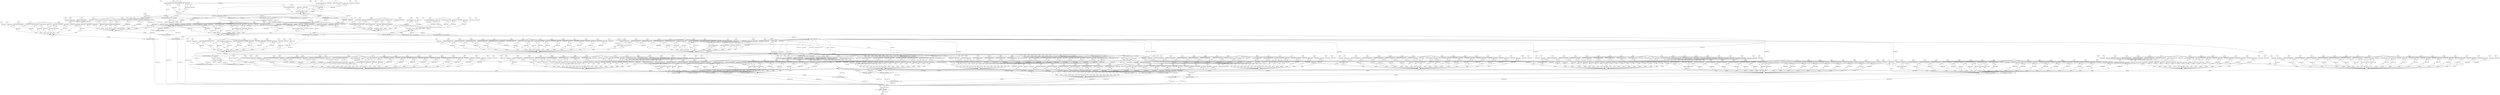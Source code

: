 digraph dag {
"main_1_1" [label="main_1_1" nodeName="main_1_1" class=cfn  shape="rect"];
"main_1_2" [label="main_1_2" nodeName="main_1_2" class=cfn  shape="rect"];
"main_1_3" [label="main_1_3" nodeName="main_1_3" class=cfn  shape="rect"];
FALSE [label="FALSE" nodeName=FALSE class=cfn  shape="rect"];
Initial [label="Initial" nodeName=Initial class=cfn  shape="rect"];
ControlFowHyperEdge_0 [label="Control flow hyperedge" nodeName=ControlFowHyperEdge_0 class=controlFlowHyperEdge shape="diamond"];
"Initial" -> ControlFowHyperEdge_0 [label="control flow in"]
ControlFowHyperEdge_0 -> "main_1_1" [label="control flow out"]
ControlFowHyperEdge_1 [label="Control flow hyperedge" nodeName=ControlFowHyperEdge_1 class=controlFlowHyperEdge shape="diamond"];
"main_1_1" -> ControlFowHyperEdge_1 [label="control flow in"]
ControlFowHyperEdge_1 -> "main_1_1" [label="control flow out"]
ControlFowHyperEdge_2 [label="Control flow hyperedge" nodeName=ControlFowHyperEdge_2 class=controlFlowHyperEdge shape="diamond"];
"main_1_1" -> ControlFowHyperEdge_2 [label="control flow in"]
ControlFowHyperEdge_2 -> "main_1_2" [label="control flow out"]
ControlFowHyperEdge_3 [label="Control flow hyperedge" nodeName=ControlFowHyperEdge_3 class=controlFlowHyperEdge shape="diamond"];
"main_1_1" -> ControlFowHyperEdge_3 [label="control flow in"]
ControlFowHyperEdge_3 -> "main_1_3" [label="control flow out"]
ControlFowHyperEdge_4 [label="Control flow hyperedge" nodeName=ControlFowHyperEdge_4 class=controlFlowHyperEdge shape="diamond"];
"main_1_1" -> ControlFowHyperEdge_4 [label="control flow in"]
ControlFowHyperEdge_4 -> "main_1_3" [label="control flow out"]
ControlFowHyperEdge_5 [label="Control flow hyperedge" nodeName=ControlFowHyperEdge_5 class=controlFlowHyperEdge shape="diamond"];
"main_1_1" -> ControlFowHyperEdge_5 [label="control flow in"]
ControlFowHyperEdge_5 -> "main_1_3" [label="control flow out"]
ControlFowHyperEdge_6 [label="Control flow hyperedge" nodeName=ControlFowHyperEdge_6 class=controlFlowHyperEdge shape="diamond"];
"main_1_1" -> ControlFowHyperEdge_6 [label="control flow in"]
ControlFowHyperEdge_6 -> "main_1_3" [label="control flow out"]
ControlFowHyperEdge_7 [label="Control flow hyperedge" nodeName=ControlFowHyperEdge_7 class=controlFlowHyperEdge shape="diamond"];
"main_1_2" -> ControlFowHyperEdge_7 [label="control flow in"]
ControlFowHyperEdge_7 -> "main_1_2" [label="control flow out"]
ControlFowHyperEdge_8 [label="Control flow hyperedge" nodeName=ControlFowHyperEdge_8 class=controlFlowHyperEdge shape="diamond"];
"main_1_2" -> ControlFowHyperEdge_8 [label="control flow in"]
ControlFowHyperEdge_8 -> "main_1_2" [label="control flow out"]
ControlFowHyperEdge_9 [label="Control flow hyperedge" nodeName=ControlFowHyperEdge_9 class=controlFlowHyperEdge shape="diamond"];
"main_1_2" -> ControlFowHyperEdge_9 [label="control flow in"]
ControlFowHyperEdge_9 -> "main_1_2" [label="control flow out"]
ControlFowHyperEdge_10 [label="Control flow hyperedge" nodeName=ControlFowHyperEdge_10 class=controlFlowHyperEdge shape="diamond"];
"main_1_2" -> ControlFowHyperEdge_10 [label="control flow in"]
ControlFowHyperEdge_10 -> "main_1_3" [label="control flow out"]
ControlFowHyperEdge_11 [label="Control flow hyperedge" nodeName=ControlFowHyperEdge_11 class=controlFlowHyperEdge shape="diamond"];
"main_1_2" -> ControlFowHyperEdge_11 [label="control flow in"]
ControlFowHyperEdge_11 -> "main_1_3" [label="control flow out"]
ControlFowHyperEdge_12 [label="Control flow hyperedge" nodeName=ControlFowHyperEdge_12 class=controlFlowHyperEdge shape="diamond"];
"main_1_2" -> ControlFowHyperEdge_12 [label="control flow in"]
ControlFowHyperEdge_12 -> "main_1_3" [label="control flow out"]
ControlFowHyperEdge_13 [label="Control flow hyperedge" nodeName=ControlFowHyperEdge_13 class=controlFlowHyperEdge shape="diamond"];
"main_1_2" -> ControlFowHyperEdge_13 [label="control flow in"]
ControlFowHyperEdge_13 -> "main_1_3" [label="control flow out"]
ControlFowHyperEdge_14 [label="Control flow hyperedge" nodeName=ControlFowHyperEdge_14 class=controlFlowHyperEdge shape="diamond"];
"main_1_2" -> ControlFowHyperEdge_14 [label="control flow in"]
ControlFowHyperEdge_14 -> "main_1_3" [label="control flow out"]
ControlFowHyperEdge_15 [label="Control flow hyperedge" nodeName=ControlFowHyperEdge_15 class=controlFlowHyperEdge shape="diamond"];
"main_1_2" -> ControlFowHyperEdge_15 [label="control flow in"]
ControlFowHyperEdge_15 -> "main_1_3" [label="control flow out"]
ControlFowHyperEdge_16 [label="Control flow hyperedge" nodeName=ControlFowHyperEdge_16 class=controlFlowHyperEdge shape="diamond"];
"main_1_2" -> ControlFowHyperEdge_16 [label="control flow in"]
ControlFowHyperEdge_16 -> "main_1_3" [label="control flow out"]
ControlFowHyperEdge_17 [label="Control flow hyperedge" nodeName=ControlFowHyperEdge_17 class=controlFlowHyperEdge shape="diamond"];
"main_1_2" -> ControlFowHyperEdge_17 [label="control flow in"]
ControlFowHyperEdge_17 -> "main_1_3" [label="control flow out"]
ControlFowHyperEdge_18 [label="Control flow hyperedge" nodeName=ControlFowHyperEdge_18 class=controlFlowHyperEdge shape="diamond"];
"main_1_2" -> ControlFowHyperEdge_18 [label="control flow in"]
ControlFowHyperEdge_18 -> "main_1_3" [label="control flow out"]
ControlFowHyperEdge_19 [label="Control flow hyperedge" nodeName=ControlFowHyperEdge_19 class=controlFlowHyperEdge shape="diamond"];
"main_1_2" -> ControlFowHyperEdge_19 [label="control flow in"]
ControlFowHyperEdge_19 -> "main_1_3" [label="control flow out"]
ControlFowHyperEdge_20 [label="Control flow hyperedge" nodeName=ControlFowHyperEdge_20 class=controlFlowHyperEdge shape="diamond"];
"main_1_2" -> ControlFowHyperEdge_20 [label="control flow in"]
ControlFowHyperEdge_20 -> "main_1_3" [label="control flow out"]
ControlFowHyperEdge_21 [label="Control flow hyperedge" nodeName=ControlFowHyperEdge_21 class=controlFlowHyperEdge shape="diamond"];
"main_1_2" -> ControlFowHyperEdge_21 [label="control flow in"]
ControlFowHyperEdge_21 -> "main_1_3" [label="control flow out"]
ControlFowHyperEdge_22 [label="Control flow hyperedge" nodeName=ControlFowHyperEdge_22 class=controlFlowHyperEdge shape="diamond"];
"main_1_2" -> ControlFowHyperEdge_22 [label="control flow in"]
ControlFowHyperEdge_22 -> "main_1_3" [label="control flow out"]
ControlFowHyperEdge_23 [label="Control flow hyperedge" nodeName=ControlFowHyperEdge_23 class=controlFlowHyperEdge shape="diamond"];
"main_1_3" -> ControlFowHyperEdge_23 [label="control flow in"]
ControlFowHyperEdge_23 -> "FALSE" [label="control flow out"]
"main_1_1_argument_0" [label="main_1_1_argument_0" nodeName=argument0 class=argument  head="main_1_1" shape="oval"];
"main_1_1_argument_0" -> "main_1_1"[label="argument" style="dashed"]
"main_1_1_argument_1" [label="main_1_1_argument_1" nodeName=argument1 class=argument  head="main_1_1" shape="oval"];
"main_1_1_argument_1" -> "main_1_1"[label="argument" style="dashed"]
"main_1_1_argument_2" [label="main_1_1_argument_2" nodeName=argument2 class=argument  head="main_1_1" shape="oval"];
"main_1_1_argument_2" -> "main_1_1"[label="argument" style="dashed"]
"main_1_2_argument_0" [label="main_1_2_argument_0" nodeName=argument0 class=argument  head="main_1_2" shape="oval"];
"main_1_2_argument_0" -> "main_1_2"[label="argument" style="dashed"]
"main_1_2_argument_1" [label="main_1_2_argument_1" nodeName=argument1 class=argument  head="main_1_2" shape="oval"];
"main_1_2_argument_1" -> "main_1_2"[label="argument" style="dashed"]
"main_1_2_argument_2" [label="main_1_2_argument_2" nodeName=argument2 class=argument  head="main_1_2" shape="oval"];
"main_1_2_argument_2" -> "main_1_2"[label="argument" style="dashed"]

"xxxmain_1_1___Initial_0xxx_and" [label="&" nodeName="xxxmain_1_1___Initial_0xxx_and" class=Operator shape="rect"];
"xxxmain_1_1___Initial_0xxxguard_0_node_0" [label="!" nodeName="xxxmain_1_1___Initial_0xxxguard_0_node_0" class=Operator shape="rect"];
"xxxmain_1_1___Initial_0xxxguard_0_node_1" [label="=" nodeName="xxxmain_1_1___Initial_0xxxguard_0_node_1" class=Operator  shape="rect"];
"xxxmain_1_1___Initial_0xxxguard_0_node_2" [label="P1" nodeName="xxxmain_1_1___Initial_0xxxguard_0_node_2" class=Constant ];
"xxxmain_1_1___Initial_0xxxguard_0_node_1" -> "xxxmain_1_1___Initial_0xxxguard_0_node_0"[label="dataFlowAST"]
"xxxmain_1_1___Initial_0xxxguard_0_node_2" -> "xxxmain_1_1___Initial_0xxxguard_0_node_1"[label="dataFlowAST"]
"xxxmain_1_1___Initial_0xxxdataFlow2_node_0" -> "xxxmain_1_1___Initial_0xxxguard_0_node_1"[label="dataFlowAST"]

"xxxmain_1_1___Initial_0xxxguard_0_node_0" -> "xxxmain_1_1___Initial_0xxx_and" [label="AST &"];
"xxxmain_1_1___Initial_0xxxguard1_node_0" [label=">=" nodeName="xxxmain_1_1___Initial_0xxxguard1_node_0" class=Operator  shape="rect"];
"xxxmain_1_1___Initial_0xxxguard1_node_2" [label="2" nodeName="xxxmain_1_1___Initial_0xxxguard1_node_2" class=Literal ];
"xxxmain_1_1___Initial_0xxxdataFlow1_node_0" -> "xxxmain_1_1___Initial_0xxxguard1_node_0"[label="dataFlowAST"]
"xxxmain_1_1___Initial_0xxxguard1_node_2" -> "xxxmain_1_1___Initial_0xxxguard1_node_0"[label="dataFlowAST"]

"xxxmain_1_1___Initial_0xxxguard1_node_0" -> "xxxmain_1_1___Initial_0xxx_and" [label="AST &"];
"xxxmain_1_1___Initial_0xxxguard2_node_0" [label="=" nodeName="xxxmain_1_1___Initial_0xxxguard2_node_0" class=Operator  shape="rect"];
"xxxmain_1_1___Initial_0xxxguard2_node_1" [label="-" nodeName="xxxmain_1_1___Initial_0xxxguard2_node_1" class= Operator shape="rect"];
"xxxmain_1_1___Initial_0xxxguard2_node_4" [label="-1" nodeName="xxxmain_1_1___Initial_0xxxguard2_node_4" class=Literal ];
"xxxmain_1_1___Initial_0xxxguard2_node_1" -> "xxxmain_1_1___Initial_0xxxguard2_node_0"[label="dataFlowAST"]
"xxxmain_1_1___Initial_0xxxguard2_node_4" -> "xxxmain_1_1___Initial_0xxxguard2_node_0"[label="dataFlowAST"]
"xxxmain_1_1___Initial_0xxxdataFlow_0_node_0" -> "xxxmain_1_1___Initial_0xxxguard2_node_1"[label="dataFlowAST"]
"xxxmain_1_1___Initial_0xxxdataFlow1_node_0" -> "xxxmain_1_1___Initial_0xxxguard2_node_1"[label="dataFlowAST"]

"xxxmain_1_1___Initial_0xxxguard2_node_0" -> "xxxmain_1_1___Initial_0xxx_and" [label="AST &"];
"xxxmain_1_1___Initial_0xxx_and" -> "ControlFowHyperEdge_0" [label="condition"];
"xxxmain_1_1___Initial_0xxxdataFlow_0_node_0" [label="_P8" nodeName="xxxmain_1_1___Initial_0xxxdataFlow_0_node_0" class=Constant ];

"xxxmain_1_1___Initial_0xxxdataFlow_0_node_0" -> "DataFowHyperEdge_0_main_1_1_argument_0" [label="data flow"];
"xxxmain_1_1___Initial_0xxxdataFlow1_node_0" [label="_P7" nodeName="xxxmain_1_1___Initial_0xxxdataFlow1_node_0" class=Constant ];

"xxxmain_1_1___Initial_0xxxdataFlow1_node_0" -> "DataFowHyperEdge_0_main_1_1_argument_1" [label="data flow"];
"xxxmain_1_1___Initial_0xxxdataFlow2_node_0" [label="0" nodeName="xxxmain_1_1___Initial_0xxxdataFlow2_node_0" class=Literal ];

"xxxmain_1_1___Initial_0xxxdataFlow2_node_0" -> "DataFowHyperEdge_0_main_1_1_argument_2" [label="data flow"];
"xxxmain_1_1___main_1_1_1xxx_and" [label="&" nodeName="xxxmain_1_1___main_1_1_1xxx_and" class=Operator shape="rect"];
"xxxmain_1_1___main_1_1_1xxxguard5_node_0" [label=">=" nodeName="xxxmain_1_1___main_1_1_1xxxguard5_node_0" class=Operator  shape="rect"];
"xxxmain_1_1___main_1_1_1xxxguard5_node_2" [label="1" nodeName="xxxmain_1_1___main_1_1_1xxxguard5_node_2" class=Literal ];
"xxxmain_1_1___main_1_1_1xxxdataFlow_0_node_0" -> "xxxmain_1_1___main_1_1_1xxxguard5_node_0"[label="dataFlowAST"]
"xxxmain_1_1___main_1_1_1xxxguard5_node_2" -> "xxxmain_1_1___main_1_1_1xxxguard5_node_0"[label="dataFlowAST"]

"xxxmain_1_1___main_1_1_1xxxguard5_node_0" -> "xxxmain_1_1___main_1_1_1xxx_and" [label="AST &"];
"xxxmain_1_1___main_1_1_1xxxguard2_node_0" [label="!" nodeName="xxxmain_1_1___main_1_1_1xxxguard2_node_0" class=Operator shape="rect"];
"xxxmain_1_1___main_1_1_1xxxguard2_node_1" [label="=" nodeName="xxxmain_1_1___main_1_1_1xxxguard2_node_1" class=Operator  shape="rect"];
"xxxmain_1_1___main_1_1_1xxxguard2_node_2" [label="P0" nodeName="xxxmain_1_1___main_1_1_1xxxguard2_node_2" class=Constant ];
"xxxmain_1_1___main_1_1_1xxxguard2_node_3" [label="0" nodeName="xxxmain_1_1___main_1_1_1xxxguard2_node_3" class=Literal ];
"xxxmain_1_1___main_1_1_1xxxguard2_node_1" -> "xxxmain_1_1___main_1_1_1xxxguard2_node_0"[label="dataFlowAST"]
"xxxmain_1_1___main_1_1_1xxxguard2_node_2" -> "xxxmain_1_1___main_1_1_1xxxguard2_node_1"[label="dataFlowAST"]
"xxxmain_1_1___main_1_1_1xxxguard2_node_3" -> "xxxmain_1_1___main_1_1_1xxxguard2_node_1"[label="dataFlowAST"]

"xxxmain_1_1___main_1_1_1xxxguard2_node_0" -> "xxxmain_1_1___main_1_1_1xxx_and" [label="AST &"];
"xxxmain_1_1___main_1_1_1xxxguard6_node_0" [label="!" nodeName="xxxmain_1_1___main_1_1_1xxxguard6_node_0" class=Operator shape="rect"];
"xxxmain_1_1___main_1_1_1xxxguard6_node_1" [label="=" nodeName="xxxmain_1_1___main_1_1_1xxxguard6_node_1" class=Operator  shape="rect"];
"xxxmain_1_1___main_1_1_1xxxguard6_node_2" [label="P6" nodeName="xxxmain_1_1___main_1_1_1xxxguard6_node_2" class=Constant ];
"xxxmain_1_1___main_1_1_1xxxguard6_node_1" -> "xxxmain_1_1___main_1_1_1xxxguard6_node_0"[label="dataFlowAST"]
"xxxmain_1_1___main_1_1_1xxxguard6_node_2" -> "xxxmain_1_1___main_1_1_1xxxguard6_node_1"[label="dataFlowAST"]
"xxxmain_1_1___main_1_1_1xxxguard2_node_3" -> "xxxmain_1_1___main_1_1_1xxxguard6_node_1"[label="dataFlowAST"]

"xxxmain_1_1___main_1_1_1xxxguard6_node_0" -> "xxxmain_1_1___main_1_1_1xxx_and" [label="AST &"];
"xxxmain_1_1___main_1_1_1xxxguard1_node_0" [label=">=" nodeName="xxxmain_1_1___main_1_1_1xxxguard1_node_0" class=Operator  shape="rect"];
"xxxmain_1_1___main_1_1_1xxxguard1_node_1" [label="-" nodeName="xxxmain_1_1___main_1_1_1xxxguard1_node_1" class= Operator shape="rect"];
"xxxmain_1_1___main_1_1_1xxxguard1_node_4" [label="-1" nodeName="xxxmain_1_1___main_1_1_1xxxguard1_node_4" class=Literal ];
"xxxmain_1_1___main_1_1_1xxxguard1_node_1" -> "xxxmain_1_1___main_1_1_1xxxguard1_node_0"[label="dataFlowAST"]
"xxxmain_1_1___main_1_1_1xxxguard1_node_4" -> "xxxmain_1_1___main_1_1_1xxxguard1_node_0"[label="dataFlowAST"]
"main_1_1_argument_0" -> "xxxmain_1_1___main_1_1_1xxxguard1_node_1"[label="dataFlowAST"]
"xxxmain_1_1___main_1_1_1xxxdataFlow_0_node_0" -> "xxxmain_1_1___main_1_1_1xxxguard1_node_1"[label="dataFlowAST"]

"xxxmain_1_1___main_1_1_1xxxguard1_node_0" -> "xxxmain_1_1___main_1_1_1xxx_and" [label="AST &"];
"xxxmain_1_1___main_1_1_1xxxguard4_node_0" [label="!" nodeName="xxxmain_1_1___main_1_1_1xxxguard4_node_0" class=Operator shape="rect"];
"xxxmain_1_1___main_1_1_1xxxguard4_node_1" [label="=" nodeName="xxxmain_1_1___main_1_1_1xxxguard4_node_1" class=Operator  shape="rect"];
"xxxmain_1_1___main_1_1_1xxxguard4_node_2" [label="P5" nodeName="xxxmain_1_1___main_1_1_1xxxguard4_node_2" class=Constant ];
"xxxmain_1_1___main_1_1_1xxxguard4_node_1" -> "xxxmain_1_1___main_1_1_1xxxguard4_node_0"[label="dataFlowAST"]
"xxxmain_1_1___main_1_1_1xxxguard4_node_2" -> "xxxmain_1_1___main_1_1_1xxxguard4_node_1"[label="dataFlowAST"]
"xxxmain_1_1___main_1_1_1xxxguard2_node_3" -> "xxxmain_1_1___main_1_1_1xxxguard4_node_1"[label="dataFlowAST"]

"xxxmain_1_1___main_1_1_1xxxguard4_node_0" -> "xxxmain_1_1___main_1_1_1xxx_and" [label="AST &"];
"xxxmain_1_1___main_1_1_1xxxguard3_node_0" [label="!" nodeName="xxxmain_1_1___main_1_1_1xxxguard3_node_0" class=Operator shape="rect"];
"xxxmain_1_1___main_1_1_1xxxguard3_node_1" [label="=" nodeName="xxxmain_1_1___main_1_1_1xxxguard3_node_1" class=Operator  shape="rect"];
"xxxmain_1_1___main_1_1_1xxxguard3_node_2" [label="P3" nodeName="xxxmain_1_1___main_1_1_1xxxguard3_node_2" class=Constant ];
"xxxmain_1_1___main_1_1_1xxxguard3_node_1" -> "xxxmain_1_1___main_1_1_1xxxguard3_node_0"[label="dataFlowAST"]
"xxxmain_1_1___main_1_1_1xxxguard3_node_2" -> "xxxmain_1_1___main_1_1_1xxxguard3_node_1"[label="dataFlowAST"]
"xxxmain_1_1___main_1_1_1xxxguard2_node_3" -> "xxxmain_1_1___main_1_1_1xxxguard3_node_1"[label="dataFlowAST"]

"xxxmain_1_1___main_1_1_1xxxguard3_node_0" -> "xxxmain_1_1___main_1_1_1xxx_and" [label="AST &"];
"xxxmain_1_1___main_1_1_1xxxguard_0_node_0" [label="!" nodeName="xxxmain_1_1___main_1_1_1xxxguard_0_node_0" class=Operator shape="rect"];
"xxxmain_1_1___main_1_1_1xxxguard_0_node_1" [label="=" nodeName="xxxmain_1_1___main_1_1_1xxxguard_0_node_1" class=Operator  shape="rect"];
"xxxmain_1_1___main_1_1_1xxxguard_0_node_1" -> "xxxmain_1_1___main_1_1_1xxxguard_0_node_0"[label="dataFlowAST"]
"xxxmain_1_1___main_1_1_1xxxdataFlow_0_node_0" -> "xxxmain_1_1___main_1_1_1xxxguard_0_node_1"[label="dataFlowAST"]
"main_1_1_argument_0" -> "xxxmain_1_1___main_1_1_1xxxguard_0_node_1"[label="dataFlowAST"]

"xxxmain_1_1___main_1_1_1xxxguard_0_node_0" -> "xxxmain_1_1___main_1_1_1xxx_and" [label="AST &"];
"xxxmain_1_1___main_1_1_1xxx_and" -> "ControlFowHyperEdge_1" [label="condition"];
"xxxmain_1_1___main_1_1_1xxxdataFlow_0_node_0" [label="_P13" nodeName="xxxmain_1_1___main_1_1_1xxxdataFlow_0_node_0" class=Constant ];

"xxxmain_1_1___main_1_1_1xxxdataFlow_0_node_0" -> "DataFowHyperEdge_1_main_1_1_argument_2" [label="data flow"];
"xxxmain_1_2___main_1_1_2xxx_and" [label="&" nodeName="xxxmain_1_2___main_1_1_2xxx_and" class=Operator shape="rect"];
"xxxmain_1_2___main_1_1_2xxxguard3_node_0" [label="!" nodeName="xxxmain_1_2___main_1_1_2xxxguard3_node_0" class=Operator shape="rect"];
"xxxmain_1_2___main_1_1_2xxxguard3_node_1" [label="=" nodeName="xxxmain_1_2___main_1_1_2xxxguard3_node_1" class=Operator  shape="rect"];
"xxxmain_1_2___main_1_1_2xxxguard3_node_2" [label="P3" nodeName="xxxmain_1_2___main_1_1_2xxxguard3_node_2" class=Constant ];
"xxxmain_1_2___main_1_1_2xxxguard3_node_1" -> "xxxmain_1_2___main_1_1_2xxxguard3_node_0"[label="dataFlowAST"]
"xxxmain_1_2___main_1_1_2xxxguard3_node_2" -> "xxxmain_1_2___main_1_1_2xxxguard3_node_1"[label="dataFlowAST"]
"xxxmain_1_2___main_1_1_2xxxguard_0_node_3" -> "xxxmain_1_2___main_1_1_2xxxguard3_node_1"[label="dataFlowAST"]

"xxxmain_1_2___main_1_1_2xxxguard3_node_0" -> "xxxmain_1_2___main_1_1_2xxx_and" [label="AST &"];
"xxxmain_1_2___main_1_1_2xxxguard2_node_0" [label="!" nodeName="xxxmain_1_2___main_1_1_2xxxguard2_node_0" class=Operator shape="rect"];
"xxxmain_1_2___main_1_1_2xxxguard2_node_1" [label="=" nodeName="xxxmain_1_2___main_1_1_2xxxguard2_node_1" class=Operator  shape="rect"];
"xxxmain_1_2___main_1_1_2xxxguard2_node_2" [label="P12" nodeName="xxxmain_1_2___main_1_1_2xxxguard2_node_2" class=Constant ];
"xxxmain_1_2___main_1_1_2xxxguard2_node_1" -> "xxxmain_1_2___main_1_1_2xxxguard2_node_0"[label="dataFlowAST"]
"xxxmain_1_2___main_1_1_2xxxguard2_node_2" -> "xxxmain_1_2___main_1_1_2xxxguard2_node_1"[label="dataFlowAST"]
"xxxmain_1_2___main_1_1_2xxxguard_0_node_3" -> "xxxmain_1_2___main_1_1_2xxxguard2_node_1"[label="dataFlowAST"]

"xxxmain_1_2___main_1_1_2xxxguard2_node_0" -> "xxxmain_1_2___main_1_1_2xxx_and" [label="AST &"];
"xxxmain_1_2___main_1_1_2xxxguard4_node_0" [label="!" nodeName="xxxmain_1_2___main_1_1_2xxxguard4_node_0" class=Operator shape="rect"];
"xxxmain_1_2___main_1_1_2xxxguard4_node_1" [label="=" nodeName="xxxmain_1_2___main_1_1_2xxxguard4_node_1" class=Operator  shape="rect"];
"xxxmain_1_2___main_1_1_2xxxguard4_node_2" [label="P5" nodeName="xxxmain_1_2___main_1_1_2xxxguard4_node_2" class=Constant ];
"xxxmain_1_2___main_1_1_2xxxguard4_node_1" -> "xxxmain_1_2___main_1_1_2xxxguard4_node_0"[label="dataFlowAST"]
"xxxmain_1_2___main_1_1_2xxxguard4_node_2" -> "xxxmain_1_2___main_1_1_2xxxguard4_node_1"[label="dataFlowAST"]
"xxxmain_1_2___main_1_1_2xxxguard_0_node_3" -> "xxxmain_1_2___main_1_1_2xxxguard4_node_1"[label="dataFlowAST"]

"xxxmain_1_2___main_1_1_2xxxguard4_node_0" -> "xxxmain_1_2___main_1_1_2xxx_and" [label="AST &"];
"xxxmain_1_2___main_1_1_2xxxguard1_node_0" [label=">=" nodeName="xxxmain_1_2___main_1_1_2xxxguard1_node_0" class=Operator  shape="rect"];
"main_1_1_argument_0" -> "xxxmain_1_2___main_1_1_2xxxguard1_node_0"[label="dataFlowAST"]
"main_1_1_argument_2" -> "xxxmain_1_2___main_1_1_2xxxguard1_node_0"[label="dataFlowAST"]

"xxxmain_1_2___main_1_1_2xxxguard1_node_0" -> "xxxmain_1_2___main_1_1_2xxx_and" [label="AST &"];
"xxxmain_1_2___main_1_1_2xxxguard6_node_0" [label="!" nodeName="xxxmain_1_2___main_1_1_2xxxguard6_node_0" class=Operator shape="rect"];
"xxxmain_1_2___main_1_1_2xxxguard6_node_1" [label="=" nodeName="xxxmain_1_2___main_1_1_2xxxguard6_node_1" class=Operator  shape="rect"];
"xxxmain_1_2___main_1_1_2xxxguard6_node_2" [label="P6" nodeName="xxxmain_1_2___main_1_1_2xxxguard6_node_2" class=Constant ];
"xxxmain_1_2___main_1_1_2xxxguard6_node_1" -> "xxxmain_1_2___main_1_1_2xxxguard6_node_0"[label="dataFlowAST"]
"xxxmain_1_2___main_1_1_2xxxguard6_node_2" -> "xxxmain_1_2___main_1_1_2xxxguard6_node_1"[label="dataFlowAST"]
"xxxmain_1_2___main_1_1_2xxxguard_0_node_3" -> "xxxmain_1_2___main_1_1_2xxxguard6_node_1"[label="dataFlowAST"]

"xxxmain_1_2___main_1_1_2xxxguard6_node_0" -> "xxxmain_1_2___main_1_1_2xxx_and" [label="AST &"];
"xxxmain_1_2___main_1_1_2xxxguard5_node_0" [label=">=" nodeName="xxxmain_1_2___main_1_1_2xxxguard5_node_0" class=Operator  shape="rect"];
"main_1_1_argument_2" -> "xxxmain_1_2___main_1_1_2xxxguard5_node_0"[label="dataFlowAST"]
"xxxmain_1_2___main_1_1_2xxxguard_0_node_3" -> "xxxmain_1_2___main_1_1_2xxxguard5_node_0"[label="dataFlowAST"]

"xxxmain_1_2___main_1_1_2xxxguard5_node_0" -> "xxxmain_1_2___main_1_1_2xxx_and" [label="AST &"];
"xxxmain_1_2___main_1_1_2xxxguard_0_node_0" [label="!" nodeName="xxxmain_1_2___main_1_1_2xxxguard_0_node_0" class=Operator shape="rect"];
"xxxmain_1_2___main_1_1_2xxxguard_0_node_1" [label="=" nodeName="xxxmain_1_2___main_1_1_2xxxguard_0_node_1" class=Operator  shape="rect"];
"xxxmain_1_2___main_1_1_2xxxguard_0_node_2" [label="P0" nodeName="xxxmain_1_2___main_1_1_2xxxguard_0_node_2" class=Constant ];
"xxxmain_1_2___main_1_1_2xxxguard_0_node_3" [label="0" nodeName="xxxmain_1_2___main_1_1_2xxxguard_0_node_3" class=Literal ];
"xxxmain_1_2___main_1_1_2xxxguard_0_node_1" -> "xxxmain_1_2___main_1_1_2xxxguard_0_node_0"[label="dataFlowAST"]
"xxxmain_1_2___main_1_1_2xxxguard_0_node_2" -> "xxxmain_1_2___main_1_1_2xxxguard_0_node_1"[label="dataFlowAST"]
"xxxmain_1_2___main_1_1_2xxxguard_0_node_3" -> "xxxmain_1_2___main_1_1_2xxxguard_0_node_1"[label="dataFlowAST"]

"xxxmain_1_2___main_1_1_2xxxguard_0_node_0" -> "xxxmain_1_2___main_1_1_2xxx_and" [label="AST &"];
"xxxmain_1_2___main_1_1_2xxx_and" -> "ControlFowHyperEdge_2" [label="condition"];
"xxxmain_1_3___main_1_1_3xxx_and" [label="&" nodeName="xxxmain_1_3___main_1_1_3xxx_and" class=Operator shape="rect"];
"xxxmain_1_3___main_1_1_3xxxguard7_node_0" [label="!" nodeName="xxxmain_1_3___main_1_1_3xxxguard7_node_0" class=Operator shape="rect"];
"xxxmain_1_3___main_1_1_3xxxguard7_node_1" [label="=" nodeName="xxxmain_1_3___main_1_1_3xxxguard7_node_1" class=Operator  shape="rect"];
"xxxmain_1_3___main_1_1_3xxxguard7_node_2" [label="P8" nodeName="xxxmain_1_3___main_1_1_3xxxguard7_node_2" class=Constant ];
"xxxmain_1_3___main_1_1_3xxxguard7_node_1" -> "xxxmain_1_3___main_1_1_3xxxguard7_node_0"[label="dataFlowAST"]
"xxxmain_1_3___main_1_1_3xxxguard7_node_2" -> "xxxmain_1_3___main_1_1_3xxxguard7_node_1"[label="dataFlowAST"]
"xxxmain_1_3___main_1_1_3xxxguard_0_node_3" -> "xxxmain_1_3___main_1_1_3xxxguard7_node_1"[label="dataFlowAST"]

"xxxmain_1_3___main_1_1_3xxxguard7_node_0" -> "xxxmain_1_3___main_1_1_3xxx_and" [label="AST &"];
"xxxmain_1_3___main_1_1_3xxxguard6_node_0" [label="!" nodeName="xxxmain_1_3___main_1_1_3xxxguard6_node_0" class=Operator shape="rect"];
"xxxmain_1_3___main_1_1_3xxxguard6_node_1" [label="=" nodeName="xxxmain_1_3___main_1_1_3xxxguard6_node_1" class=Operator  shape="rect"];
"xxxmain_1_3___main_1_1_3xxxguard6_node_2" [label="P24" nodeName="xxxmain_1_3___main_1_1_3xxxguard6_node_2" class=Constant ];
"xxxmain_1_3___main_1_1_3xxxguard6_node_1" -> "xxxmain_1_3___main_1_1_3xxxguard6_node_0"[label="dataFlowAST"]
"xxxmain_1_3___main_1_1_3xxxguard6_node_2" -> "xxxmain_1_3___main_1_1_3xxxguard6_node_1"[label="dataFlowAST"]
"xxxmain_1_3___main_1_1_3xxxguard_0_node_3" -> "xxxmain_1_3___main_1_1_3xxxguard6_node_1"[label="dataFlowAST"]

"xxxmain_1_3___main_1_1_3xxxguard6_node_0" -> "xxxmain_1_3___main_1_1_3xxx_and" [label="AST &"];
"xxxmain_1_3___main_1_1_3xxxguard2_node_0" [label="!" nodeName="xxxmain_1_3___main_1_1_3xxxguard2_node_0" class=Operator shape="rect"];
"xxxmain_1_3___main_1_1_3xxxguard2_node_1" [label="=" nodeName="xxxmain_1_3___main_1_1_3xxxguard2_node_1" class=Operator  shape="rect"];
"xxxmain_1_3___main_1_1_3xxxguard2_node_2" [label="P27" nodeName="xxxmain_1_3___main_1_1_3xxxguard2_node_2" class=Constant ];
"xxxmain_1_3___main_1_1_3xxxguard2_node_1" -> "xxxmain_1_3___main_1_1_3xxxguard2_node_0"[label="dataFlowAST"]
"xxxmain_1_3___main_1_1_3xxxguard2_node_2" -> "xxxmain_1_3___main_1_1_3xxxguard2_node_1"[label="dataFlowAST"]
"xxxmain_1_3___main_1_1_3xxxguard_0_node_3" -> "xxxmain_1_3___main_1_1_3xxxguard2_node_1"[label="dataFlowAST"]

"xxxmain_1_3___main_1_1_3xxxguard2_node_0" -> "xxxmain_1_3___main_1_1_3xxx_and" [label="AST &"];
"xxxmain_1_3___main_1_1_3xxxguard3_node_0" [label=">=" nodeName="xxxmain_1_3___main_1_1_3xxxguard3_node_0" class=Operator  shape="rect"];
"main_1_1_argument_2" -> "xxxmain_1_3___main_1_1_3xxxguard3_node_0"[label="dataFlowAST"]
"xxxmain_1_3___main_1_1_3xxxguard_0_node_3" -> "xxxmain_1_3___main_1_1_3xxxguard3_node_0"[label="dataFlowAST"]

"xxxmain_1_3___main_1_1_3xxxguard3_node_0" -> "xxxmain_1_3___main_1_1_3xxx_and" [label="AST &"];
"xxxmain_1_3___main_1_1_3xxxguard5_node_0" [label=">=" nodeName="xxxmain_1_3___main_1_1_3xxxguard5_node_0" class=Operator  shape="rect"];
"xxxmain_1_3___main_1_1_3xxxguard5_node_1" [label="-" nodeName="xxxmain_1_3___main_1_1_3xxxguard5_node_1" class= Operator shape="rect"];
"xxxmain_1_3___main_1_1_3xxxguard5_node_4" [label="1" nodeName="xxxmain_1_3___main_1_1_3xxxguard5_node_4" class=Literal ];
"xxxmain_1_3___main_1_1_3xxxguard5_node_1" -> "xxxmain_1_3___main_1_1_3xxxguard5_node_0"[label="dataFlowAST"]
"xxxmain_1_3___main_1_1_3xxxguard5_node_4" -> "xxxmain_1_3___main_1_1_3xxxguard5_node_0"[label="dataFlowAST"]
"main_1_1_argument_2" -> "xxxmain_1_3___main_1_1_3xxxguard5_node_1"[label="dataFlowAST"]
"main_1_1_argument_0" -> "xxxmain_1_3___main_1_1_3xxxguard5_node_1"[label="dataFlowAST"]

"xxxmain_1_3___main_1_1_3xxxguard5_node_0" -> "xxxmain_1_3___main_1_1_3xxx_and" [label="AST &"];
"xxxmain_1_3___main_1_1_3xxxguard_0_node_0" [label="!" nodeName="xxxmain_1_3___main_1_1_3xxxguard_0_node_0" class=Operator shape="rect"];
"xxxmain_1_3___main_1_1_3xxxguard_0_node_1" [label="=" nodeName="xxxmain_1_3___main_1_1_3xxxguard_0_node_1" class=Operator  shape="rect"];
"xxxmain_1_3___main_1_1_3xxxguard_0_node_2" [label="P16" nodeName="xxxmain_1_3___main_1_1_3xxxguard_0_node_2" class=Constant ];
"xxxmain_1_3___main_1_1_3xxxguard_0_node_3" [label="0" nodeName="xxxmain_1_3___main_1_1_3xxxguard_0_node_3" class=Literal ];
"xxxmain_1_3___main_1_1_3xxxguard_0_node_1" -> "xxxmain_1_3___main_1_1_3xxxguard_0_node_0"[label="dataFlowAST"]
"xxxmain_1_3___main_1_1_3xxxguard_0_node_2" -> "xxxmain_1_3___main_1_1_3xxxguard_0_node_1"[label="dataFlowAST"]
"xxxmain_1_3___main_1_1_3xxxguard_0_node_3" -> "xxxmain_1_3___main_1_1_3xxxguard_0_node_1"[label="dataFlowAST"]

"xxxmain_1_3___main_1_1_3xxxguard_0_node_0" -> "xxxmain_1_3___main_1_1_3xxx_and" [label="AST &"];
"xxxmain_1_3___main_1_1_3xxxguard1_node_0" [label="!" nodeName="xxxmain_1_3___main_1_1_3xxxguard1_node_0" class=Operator shape="rect"];
"xxxmain_1_3___main_1_1_3xxxguard1_node_1" [label="=" nodeName="xxxmain_1_3___main_1_1_3xxxguard1_node_1" class=Operator  shape="rect"];
"xxxmain_1_3___main_1_1_3xxxguard1_node_2" [label="P7" nodeName="xxxmain_1_3___main_1_1_3xxxguard1_node_2" class=Constant ];
"xxxmain_1_3___main_1_1_3xxxguard1_node_1" -> "xxxmain_1_3___main_1_1_3xxxguard1_node_0"[label="dataFlowAST"]
"xxxmain_1_3___main_1_1_3xxxguard1_node_2" -> "xxxmain_1_3___main_1_1_3xxxguard1_node_1"[label="dataFlowAST"]
"xxxmain_1_3___main_1_1_3xxxguard_0_node_3" -> "xxxmain_1_3___main_1_1_3xxxguard1_node_1"[label="dataFlowAST"]

"xxxmain_1_3___main_1_1_3xxxguard1_node_0" -> "xxxmain_1_3___main_1_1_3xxx_and" [label="AST &"];
"xxxmain_1_3___main_1_1_3xxxguard8_node_0" [label="!" nodeName="xxxmain_1_3___main_1_1_3xxxguard8_node_0" class=Operator shape="rect"];
"xxxmain_1_3___main_1_1_3xxxguard8_node_1" [label="=" nodeName="xxxmain_1_3___main_1_1_3xxxguard8_node_1" class=Operator  shape="rect"];
"xxxmain_1_3___main_1_1_3xxxguard8_node_2" [label="P23" nodeName="xxxmain_1_3___main_1_1_3xxxguard8_node_2" class=Constant ];
"xxxmain_1_3___main_1_1_3xxxguard8_node_1" -> "xxxmain_1_3___main_1_1_3xxxguard8_node_0"[label="dataFlowAST"]
"xxxmain_1_3___main_1_1_3xxxguard8_node_2" -> "xxxmain_1_3___main_1_1_3xxxguard8_node_1"[label="dataFlowAST"]
"xxxmain_1_3___main_1_1_3xxxguard_0_node_3" -> "xxxmain_1_3___main_1_1_3xxxguard8_node_1"[label="dataFlowAST"]

"xxxmain_1_3___main_1_1_3xxxguard8_node_0" -> "xxxmain_1_3___main_1_1_3xxx_and" [label="AST &"];
"xxxmain_1_3___main_1_1_3xxxguard4_node_0" [label="!" nodeName="xxxmain_1_3___main_1_1_3xxxguard4_node_0" class=Operator shape="rect"];
"xxxmain_1_3___main_1_1_3xxxguard4_node_1" [label="=" nodeName="xxxmain_1_3___main_1_1_3xxxguard4_node_1" class=Operator  shape="rect"];
"xxxmain_1_3___main_1_1_3xxxguard4_node_2" [label="P22" nodeName="xxxmain_1_3___main_1_1_3xxxguard4_node_2" class=Constant ];
"xxxmain_1_3___main_1_1_3xxxguard4_node_1" -> "xxxmain_1_3___main_1_1_3xxxguard4_node_0"[label="dataFlowAST"]
"xxxmain_1_3___main_1_1_3xxxguard4_node_2" -> "xxxmain_1_3___main_1_1_3xxxguard4_node_1"[label="dataFlowAST"]
"xxxmain_1_3___main_1_1_3xxxguard_0_node_3" -> "xxxmain_1_3___main_1_1_3xxxguard4_node_1"[label="dataFlowAST"]

"xxxmain_1_3___main_1_1_3xxxguard4_node_0" -> "xxxmain_1_3___main_1_1_3xxx_and" [label="AST &"];
"xxxmain_1_3___main_1_1_3xxx_and" -> "ControlFowHyperEdge_3" [label="condition"];
"xxxmain_1_3___main_1_1_4xxx_and" [label="&" nodeName="xxxmain_1_3___main_1_1_4xxx_and" class=Operator shape="rect"];
"xxxmain_1_3___main_1_1_4xxxguard2_node_0" [label="!" nodeName="xxxmain_1_3___main_1_1_4xxxguard2_node_0" class=Operator shape="rect"];
"xxxmain_1_3___main_1_1_4xxxguard2_node_1" [label="=" nodeName="xxxmain_1_3___main_1_1_4xxxguard2_node_1" class=Operator  shape="rect"];
"xxxmain_1_3___main_1_1_4xxxguard2_node_2" [label="P27" nodeName="xxxmain_1_3___main_1_1_4xxxguard2_node_2" class=Constant ];
"xxxmain_1_3___main_1_1_4xxxguard2_node_1" -> "xxxmain_1_3___main_1_1_4xxxguard2_node_0"[label="dataFlowAST"]
"xxxmain_1_3___main_1_1_4xxxguard2_node_2" -> "xxxmain_1_3___main_1_1_4xxxguard2_node_1"[label="dataFlowAST"]
"xxxmain_1_3___main_1_1_4xxxguard_0_node_3" -> "xxxmain_1_3___main_1_1_4xxxguard2_node_1"[label="dataFlowAST"]

"xxxmain_1_3___main_1_1_4xxxguard2_node_0" -> "xxxmain_1_3___main_1_1_4xxx_and" [label="AST &"];
"xxxmain_1_3___main_1_1_4xxxguard3_node_0" [label=">=" nodeName="xxxmain_1_3___main_1_1_4xxxguard3_node_0" class=Operator  shape="rect"];
"xxxmain_1_3___main_1_1_4xxxguard3_node_1" [label="-" nodeName="xxxmain_1_3___main_1_1_4xxxguard3_node_1" class= Operator shape="rect"];
"xxxmain_1_3___main_1_1_4xxxguard3_node_4" [label="1" nodeName="xxxmain_1_3___main_1_1_4xxxguard3_node_4" class=Literal ];
"xxxmain_1_3___main_1_1_4xxxguard3_node_1" -> "xxxmain_1_3___main_1_1_4xxxguard3_node_0"[label="dataFlowAST"]
"xxxmain_1_3___main_1_1_4xxxguard3_node_4" -> "xxxmain_1_3___main_1_1_4xxxguard3_node_0"[label="dataFlowAST"]
"main_1_1_argument_2" -> "xxxmain_1_3___main_1_1_4xxxguard3_node_1"[label="dataFlowAST"]
"main_1_1_argument_0" -> "xxxmain_1_3___main_1_1_4xxxguard3_node_1"[label="dataFlowAST"]

"xxxmain_1_3___main_1_1_4xxxguard3_node_0" -> "xxxmain_1_3___main_1_1_4xxx_and" [label="AST &"];
"xxxmain_1_3___main_1_1_4xxxguard8_node_0" [label="!" nodeName="xxxmain_1_3___main_1_1_4xxxguard8_node_0" class=Operator shape="rect"];
"xxxmain_1_3___main_1_1_4xxxguard8_node_1" [label="=" nodeName="xxxmain_1_3___main_1_1_4xxxguard8_node_1" class=Operator  shape="rect"];
"xxxmain_1_3___main_1_1_4xxxguard8_node_2" [label="P23" nodeName="xxxmain_1_3___main_1_1_4xxxguard8_node_2" class=Constant ];
"xxxmain_1_3___main_1_1_4xxxguard8_node_1" -> "xxxmain_1_3___main_1_1_4xxxguard8_node_0"[label="dataFlowAST"]
"xxxmain_1_3___main_1_1_4xxxguard8_node_2" -> "xxxmain_1_3___main_1_1_4xxxguard8_node_1"[label="dataFlowAST"]
"xxxmain_1_3___main_1_1_4xxxguard_0_node_3" -> "xxxmain_1_3___main_1_1_4xxxguard8_node_1"[label="dataFlowAST"]

"xxxmain_1_3___main_1_1_4xxxguard8_node_0" -> "xxxmain_1_3___main_1_1_4xxx_and" [label="AST &"];
"xxxmain_1_3___main_1_1_4xxxguard1_node_0" [label="!" nodeName="xxxmain_1_3___main_1_1_4xxxguard1_node_0" class=Operator shape="rect"];
"xxxmain_1_3___main_1_1_4xxxguard1_node_1" [label="=" nodeName="xxxmain_1_3___main_1_1_4xxxguard1_node_1" class=Operator  shape="rect"];
"xxxmain_1_3___main_1_1_4xxxguard1_node_2" [label="P6" nodeName="xxxmain_1_3___main_1_1_4xxxguard1_node_2" class=Constant ];
"xxxmain_1_3___main_1_1_4xxxguard1_node_1" -> "xxxmain_1_3___main_1_1_4xxxguard1_node_0"[label="dataFlowAST"]
"xxxmain_1_3___main_1_1_4xxxguard1_node_2" -> "xxxmain_1_3___main_1_1_4xxxguard1_node_1"[label="dataFlowAST"]
"xxxmain_1_3___main_1_1_4xxxguard_0_node_3" -> "xxxmain_1_3___main_1_1_4xxxguard1_node_1"[label="dataFlowAST"]

"xxxmain_1_3___main_1_1_4xxxguard1_node_0" -> "xxxmain_1_3___main_1_1_4xxx_and" [label="AST &"];
"xxxmain_1_3___main_1_1_4xxxguard7_node_0" [label="!" nodeName="xxxmain_1_3___main_1_1_4xxxguard7_node_0" class=Operator shape="rect"];
"xxxmain_1_3___main_1_1_4xxxguard7_node_1" [label="=" nodeName="xxxmain_1_3___main_1_1_4xxxguard7_node_1" class=Operator  shape="rect"];
"xxxmain_1_3___main_1_1_4xxxguard7_node_2" [label="P8" nodeName="xxxmain_1_3___main_1_1_4xxxguard7_node_2" class=Constant ];
"xxxmain_1_3___main_1_1_4xxxguard7_node_1" -> "xxxmain_1_3___main_1_1_4xxxguard7_node_0"[label="dataFlowAST"]
"xxxmain_1_3___main_1_1_4xxxguard7_node_2" -> "xxxmain_1_3___main_1_1_4xxxguard7_node_1"[label="dataFlowAST"]
"xxxmain_1_3___main_1_1_4xxxguard_0_node_3" -> "xxxmain_1_3___main_1_1_4xxxguard7_node_1"[label="dataFlowAST"]

"xxxmain_1_3___main_1_1_4xxxguard7_node_0" -> "xxxmain_1_3___main_1_1_4xxx_and" [label="AST &"];
"xxxmain_1_3___main_1_1_4xxxguard6_node_0" [label="!" nodeName="xxxmain_1_3___main_1_1_4xxxguard6_node_0" class=Operator shape="rect"];
"xxxmain_1_3___main_1_1_4xxxguard6_node_1" [label="=" nodeName="xxxmain_1_3___main_1_1_4xxxguard6_node_1" class=Operator  shape="rect"];
"xxxmain_1_3___main_1_1_4xxxguard6_node_2" [label="P24" nodeName="xxxmain_1_3___main_1_1_4xxxguard6_node_2" class=Constant ];
"xxxmain_1_3___main_1_1_4xxxguard6_node_1" -> "xxxmain_1_3___main_1_1_4xxxguard6_node_0"[label="dataFlowAST"]
"xxxmain_1_3___main_1_1_4xxxguard6_node_2" -> "xxxmain_1_3___main_1_1_4xxxguard6_node_1"[label="dataFlowAST"]
"xxxmain_1_3___main_1_1_4xxxguard_0_node_3" -> "xxxmain_1_3___main_1_1_4xxxguard6_node_1"[label="dataFlowAST"]

"xxxmain_1_3___main_1_1_4xxxguard6_node_0" -> "xxxmain_1_3___main_1_1_4xxx_and" [label="AST &"];
"xxxmain_1_3___main_1_1_4xxxguard_0_node_0" [label="!" nodeName="xxxmain_1_3___main_1_1_4xxxguard_0_node_0" class=Operator shape="rect"];
"xxxmain_1_3___main_1_1_4xxxguard_0_node_1" [label="=" nodeName="xxxmain_1_3___main_1_1_4xxxguard_0_node_1" class=Operator  shape="rect"];
"xxxmain_1_3___main_1_1_4xxxguard_0_node_2" [label="P16" nodeName="xxxmain_1_3___main_1_1_4xxxguard_0_node_2" class=Constant ];
"xxxmain_1_3___main_1_1_4xxxguard_0_node_3" [label="0" nodeName="xxxmain_1_3___main_1_1_4xxxguard_0_node_3" class=Literal ];
"xxxmain_1_3___main_1_1_4xxxguard_0_node_1" -> "xxxmain_1_3___main_1_1_4xxxguard_0_node_0"[label="dataFlowAST"]
"xxxmain_1_3___main_1_1_4xxxguard_0_node_2" -> "xxxmain_1_3___main_1_1_4xxxguard_0_node_1"[label="dataFlowAST"]
"xxxmain_1_3___main_1_1_4xxxguard_0_node_3" -> "xxxmain_1_3___main_1_1_4xxxguard_0_node_1"[label="dataFlowAST"]

"xxxmain_1_3___main_1_1_4xxxguard_0_node_0" -> "xxxmain_1_3___main_1_1_4xxx_and" [label="AST &"];
"xxxmain_1_3___main_1_1_4xxxguard4_node_0" [label="!" nodeName="xxxmain_1_3___main_1_1_4xxxguard4_node_0" class=Operator shape="rect"];
"xxxmain_1_3___main_1_1_4xxxguard4_node_1" [label="=" nodeName="xxxmain_1_3___main_1_1_4xxxguard4_node_1" class=Operator  shape="rect"];
"xxxmain_1_3___main_1_1_4xxxguard4_node_2" [label="P22" nodeName="xxxmain_1_3___main_1_1_4xxxguard4_node_2" class=Constant ];
"xxxmain_1_3___main_1_1_4xxxguard4_node_1" -> "xxxmain_1_3___main_1_1_4xxxguard4_node_0"[label="dataFlowAST"]
"xxxmain_1_3___main_1_1_4xxxguard4_node_2" -> "xxxmain_1_3___main_1_1_4xxxguard4_node_1"[label="dataFlowAST"]
"xxxmain_1_3___main_1_1_4xxxguard_0_node_3" -> "xxxmain_1_3___main_1_1_4xxxguard4_node_1"[label="dataFlowAST"]

"xxxmain_1_3___main_1_1_4xxxguard4_node_0" -> "xxxmain_1_3___main_1_1_4xxx_and" [label="AST &"];
"xxxmain_1_3___main_1_1_4xxxguard5_node_0" [label=">=" nodeName="xxxmain_1_3___main_1_1_4xxxguard5_node_0" class=Operator  shape="rect"];
"xxxmain_1_3___main_1_1_4xxxguard5_node_1" [label="-1" nodeName="xxxmain_1_3___main_1_1_4xxxguard5_node_1" class=Literal ];
"xxxmain_1_3___main_1_1_4xxxguard5_node_1" -> "xxxmain_1_3___main_1_1_4xxxguard5_node_0"[label="dataFlowAST"]
"main_1_1_argument_2" -> "xxxmain_1_3___main_1_1_4xxxguard5_node_0"[label="dataFlowAST"]

"xxxmain_1_3___main_1_1_4xxxguard5_node_0" -> "xxxmain_1_3___main_1_1_4xxx_and" [label="AST &"];
"xxxmain_1_3___main_1_1_4xxx_and" -> "ControlFowHyperEdge_4" [label="condition"];
"xxxmain_1_3___main_1_1_5xxx_and" [label="&" nodeName="xxxmain_1_3___main_1_1_5xxx_and" class=Operator shape="rect"];
"xxxmain_1_3___main_1_1_5xxxguard3_node_0" [label="!" nodeName="xxxmain_1_3___main_1_1_5xxxguard3_node_0" class=Operator shape="rect"];
"xxxmain_1_3___main_1_1_5xxxguard3_node_1" [label="=" nodeName="xxxmain_1_3___main_1_1_5xxxguard3_node_1" class=Operator  shape="rect"];
"xxxmain_1_3___main_1_1_5xxxguard3_node_2" [label="P10" nodeName="xxxmain_1_3___main_1_1_5xxxguard3_node_2" class=Constant ];
"xxxmain_1_3___main_1_1_5xxxguard3_node_1" -> "xxxmain_1_3___main_1_1_5xxxguard3_node_0"[label="dataFlowAST"]
"xxxmain_1_3___main_1_1_5xxxguard3_node_2" -> "xxxmain_1_3___main_1_1_5xxxguard3_node_1"[label="dataFlowAST"]
"xxxmain_1_3___main_1_1_5xxxguard1_node_3" -> "xxxmain_1_3___main_1_1_5xxxguard3_node_1"[label="dataFlowAST"]

"xxxmain_1_3___main_1_1_5xxxguard3_node_0" -> "xxxmain_1_3___main_1_1_5xxx_and" [label="AST &"];
"xxxmain_1_3___main_1_1_5xxxguard9_node_0" [label="!" nodeName="xxxmain_1_3___main_1_1_5xxxguard9_node_0" class=Operator shape="rect"];
"xxxmain_1_3___main_1_1_5xxxguard9_node_1" [label="=" nodeName="xxxmain_1_3___main_1_1_5xxxguard9_node_1" class=Operator  shape="rect"];
"xxxmain_1_3___main_1_1_5xxxguard9_node_2" [label="P31" nodeName="xxxmain_1_3___main_1_1_5xxxguard9_node_2" class=Constant ];
"xxxmain_1_3___main_1_1_5xxxguard9_node_1" -> "xxxmain_1_3___main_1_1_5xxxguard9_node_0"[label="dataFlowAST"]
"xxxmain_1_3___main_1_1_5xxxguard9_node_2" -> "xxxmain_1_3___main_1_1_5xxxguard9_node_1"[label="dataFlowAST"]
"xxxmain_1_3___main_1_1_5xxxguard1_node_3" -> "xxxmain_1_3___main_1_1_5xxxguard9_node_1"[label="dataFlowAST"]

"xxxmain_1_3___main_1_1_5xxxguard9_node_0" -> "xxxmain_1_3___main_1_1_5xxx_and" [label="AST &"];
"xxxmain_1_3___main_1_1_5xxxguard5_node_0" [label="!" nodeName="xxxmain_1_3___main_1_1_5xxxguard5_node_0" class=Operator shape="rect"];
"xxxmain_1_3___main_1_1_5xxxguard5_node_1" [label="=" nodeName="xxxmain_1_3___main_1_1_5xxxguard5_node_1" class=Operator  shape="rect"];
"xxxmain_1_3___main_1_1_5xxxguard5_node_2" [label="P2" nodeName="xxxmain_1_3___main_1_1_5xxxguard5_node_2" class=Constant ];
"xxxmain_1_3___main_1_1_5xxxguard5_node_1" -> "xxxmain_1_3___main_1_1_5xxxguard5_node_0"[label="dataFlowAST"]
"xxxmain_1_3___main_1_1_5xxxguard5_node_2" -> "xxxmain_1_3___main_1_1_5xxxguard5_node_1"[label="dataFlowAST"]
"xxxmain_1_3___main_1_1_5xxxguard1_node_3" -> "xxxmain_1_3___main_1_1_5xxxguard5_node_1"[label="dataFlowAST"]

"xxxmain_1_3___main_1_1_5xxxguard5_node_0" -> "xxxmain_1_3___main_1_1_5xxx_and" [label="AST &"];
"xxxmain_1_3___main_1_1_5xxxguard6_node_0" [label="!" nodeName="xxxmain_1_3___main_1_1_5xxxguard6_node_0" class=Operator shape="rect"];
"xxxmain_1_3___main_1_1_5xxxguard6_node_1" [label="=" nodeName="xxxmain_1_3___main_1_1_5xxxguard6_node_1" class=Operator  shape="rect"];
"xxxmain_1_3___main_1_1_5xxxguard6_node_2" [label="P9" nodeName="xxxmain_1_3___main_1_1_5xxxguard6_node_2" class=Constant ];
"xxxmain_1_3___main_1_1_5xxxguard6_node_1" -> "xxxmain_1_3___main_1_1_5xxxguard6_node_0"[label="dataFlowAST"]
"xxxmain_1_3___main_1_1_5xxxguard6_node_2" -> "xxxmain_1_3___main_1_1_5xxxguard6_node_1"[label="dataFlowAST"]
"xxxmain_1_3___main_1_1_5xxxguard1_node_3" -> "xxxmain_1_3___main_1_1_5xxxguard6_node_1"[label="dataFlowAST"]

"xxxmain_1_3___main_1_1_5xxxguard6_node_0" -> "xxxmain_1_3___main_1_1_5xxx_and" [label="AST &"];
"xxxmain_1_3___main_1_1_5xxxguard7_node_0" [label="!" nodeName="xxxmain_1_3___main_1_1_5xxxguard7_node_0" class=Operator shape="rect"];
"xxxmain_1_3___main_1_1_5xxxguard7_node_1" [label="=" nodeName="xxxmain_1_3___main_1_1_5xxxguard7_node_1" class=Operator  shape="rect"];
"xxxmain_1_3___main_1_1_5xxxguard7_node_2" [label="P30" nodeName="xxxmain_1_3___main_1_1_5xxxguard7_node_2" class=Constant ];
"xxxmain_1_3___main_1_1_5xxxguard7_node_1" -> "xxxmain_1_3___main_1_1_5xxxguard7_node_0"[label="dataFlowAST"]
"xxxmain_1_3___main_1_1_5xxxguard7_node_2" -> "xxxmain_1_3___main_1_1_5xxxguard7_node_1"[label="dataFlowAST"]
"xxxmain_1_3___main_1_1_5xxxguard1_node_3" -> "xxxmain_1_3___main_1_1_5xxxguard7_node_1"[label="dataFlowAST"]

"xxxmain_1_3___main_1_1_5xxxguard7_node_0" -> "xxxmain_1_3___main_1_1_5xxx_and" [label="AST &"];
"xxxmain_1_3___main_1_1_5xxxguard2_node_0" [label="!" nodeName="xxxmain_1_3___main_1_1_5xxxguard2_node_0" class=Operator shape="rect"];
"xxxmain_1_3___main_1_1_5xxxguard2_node_1" [label="=" nodeName="xxxmain_1_3___main_1_1_5xxxguard2_node_1" class=Operator  shape="rect"];
"xxxmain_1_3___main_1_1_5xxxguard2_node_2" [label="P16" nodeName="xxxmain_1_3___main_1_1_5xxxguard2_node_2" class=Constant ];
"xxxmain_1_3___main_1_1_5xxxguard2_node_1" -> "xxxmain_1_3___main_1_1_5xxxguard2_node_0"[label="dataFlowAST"]
"xxxmain_1_3___main_1_1_5xxxguard2_node_2" -> "xxxmain_1_3___main_1_1_5xxxguard2_node_1"[label="dataFlowAST"]
"xxxmain_1_3___main_1_1_5xxxguard1_node_3" -> "xxxmain_1_3___main_1_1_5xxxguard2_node_1"[label="dataFlowAST"]

"xxxmain_1_3___main_1_1_5xxxguard2_node_0" -> "xxxmain_1_3___main_1_1_5xxx_and" [label="AST &"];
"xxxmain_1_3___main_1_1_5xxxguard8_node_0" [label="!" nodeName="xxxmain_1_3___main_1_1_5xxxguard8_node_0" class=Operator shape="rect"];
"xxxmain_1_3___main_1_1_5xxxguard8_node_1" [label="=" nodeName="xxxmain_1_3___main_1_1_5xxxguard8_node_1" class=Operator  shape="rect"];
"xxxmain_1_3___main_1_1_5xxxguard8_node_2" [label="P7" nodeName="xxxmain_1_3___main_1_1_5xxxguard8_node_2" class=Constant ];
"xxxmain_1_3___main_1_1_5xxxguard8_node_1" -> "xxxmain_1_3___main_1_1_5xxxguard8_node_0"[label="dataFlowAST"]
"xxxmain_1_3___main_1_1_5xxxguard8_node_2" -> "xxxmain_1_3___main_1_1_5xxxguard8_node_1"[label="dataFlowAST"]
"xxxmain_1_3___main_1_1_5xxxguard1_node_3" -> "xxxmain_1_3___main_1_1_5xxxguard8_node_1"[label="dataFlowAST"]

"xxxmain_1_3___main_1_1_5xxxguard8_node_0" -> "xxxmain_1_3___main_1_1_5xxx_and" [label="AST &"];
"xxxmain_1_3___main_1_1_5xxxguard_0_node_0" [label=">=" nodeName="xxxmain_1_3___main_1_1_5xxxguard_0_node_0" class=Operator  shape="rect"];
"xxxmain_1_3___main_1_1_5xxxguard_0_node_2" [label="1" nodeName="xxxmain_1_3___main_1_1_5xxxguard_0_node_2" class=Literal ];
"main_1_1_argument_0" -> "xxxmain_1_3___main_1_1_5xxxguard_0_node_0"[label="dataFlowAST"]
"xxxmain_1_3___main_1_1_5xxxguard_0_node_2" -> "xxxmain_1_3___main_1_1_5xxxguard_0_node_0"[label="dataFlowAST"]

"xxxmain_1_3___main_1_1_5xxxguard_0_node_0" -> "xxxmain_1_3___main_1_1_5xxx_and" [label="AST &"];
"xxxmain_1_3___main_1_1_5xxxguard1_node_0" [label="!" nodeName="xxxmain_1_3___main_1_1_5xxxguard1_node_0" class=Operator shape="rect"];
"xxxmain_1_3___main_1_1_5xxxguard1_node_1" [label="=" nodeName="xxxmain_1_3___main_1_1_5xxxguard1_node_1" class=Operator  shape="rect"];
"xxxmain_1_3___main_1_1_5xxxguard1_node_2" [label="P29" nodeName="xxxmain_1_3___main_1_1_5xxxguard1_node_2" class=Constant ];
"xxxmain_1_3___main_1_1_5xxxguard1_node_3" [label="0" nodeName="xxxmain_1_3___main_1_1_5xxxguard1_node_3" class=Literal ];
"xxxmain_1_3___main_1_1_5xxxguard1_node_1" -> "xxxmain_1_3___main_1_1_5xxxguard1_node_0"[label="dataFlowAST"]
"xxxmain_1_3___main_1_1_5xxxguard1_node_2" -> "xxxmain_1_3___main_1_1_5xxxguard1_node_1"[label="dataFlowAST"]
"xxxmain_1_3___main_1_1_5xxxguard1_node_3" -> "xxxmain_1_3___main_1_1_5xxxguard1_node_1"[label="dataFlowAST"]

"xxxmain_1_3___main_1_1_5xxxguard1_node_0" -> "xxxmain_1_3___main_1_1_5xxx_and" [label="AST &"];
"xxxmain_1_3___main_1_1_5xxxguard4_node_0" [label=">=" nodeName="xxxmain_1_3___main_1_1_5xxxguard4_node_0" class=Operator  shape="rect"];
"xxxmain_1_3___main_1_1_5xxxguard1_node_3" -> "xxxmain_1_3___main_1_1_5xxxguard4_node_0"[label="dataFlowAST"]
"main_1_1_argument_1" -> "xxxmain_1_3___main_1_1_5xxxguard4_node_0"[label="dataFlowAST"]

"xxxmain_1_3___main_1_1_5xxxguard4_node_0" -> "xxxmain_1_3___main_1_1_5xxx_and" [label="AST &"];
"xxxmain_1_3___main_1_1_5xxx_and" -> "ControlFowHyperEdge_5" [label="condition"];
"xxxmain_1_3___main_1_1_6xxx_and" [label="&" nodeName="xxxmain_1_3___main_1_1_6xxx_and" class=Operator shape="rect"];
"xxxmain_1_3___main_1_1_6xxxguard1_node_0" [label="!" nodeName="xxxmain_1_3___main_1_1_6xxxguard1_node_0" class=Operator shape="rect"];
"xxxmain_1_3___main_1_1_6xxxguard1_node_1" [label="=" nodeName="xxxmain_1_3___main_1_1_6xxxguard1_node_1" class=Operator  shape="rect"];
"xxxmain_1_3___main_1_1_6xxxguard1_node_2" [label="P6" nodeName="xxxmain_1_3___main_1_1_6xxxguard1_node_2" class=Constant ];
"xxxmain_1_3___main_1_1_6xxxguard1_node_1" -> "xxxmain_1_3___main_1_1_6xxxguard1_node_0"[label="dataFlowAST"]
"xxxmain_1_3___main_1_1_6xxxguard1_node_2" -> "xxxmain_1_3___main_1_1_6xxxguard1_node_1"[label="dataFlowAST"]
"xxxmain_1_3___main_1_1_6xxxguard_0_node_3" -> "xxxmain_1_3___main_1_1_6xxxguard1_node_1"[label="dataFlowAST"]

"xxxmain_1_3___main_1_1_6xxxguard1_node_0" -> "xxxmain_1_3___main_1_1_6xxx_and" [label="AST &"];
"xxxmain_1_3___main_1_1_6xxxguard5_node_0" [label=">=" nodeName="xxxmain_1_3___main_1_1_6xxxguard5_node_0" class=Operator  shape="rect"];
"main_1_1_argument_0" -> "xxxmain_1_3___main_1_1_6xxxguard5_node_0"[label="dataFlowAST"]
"main_1_1_argument_2" -> "xxxmain_1_3___main_1_1_6xxxguard5_node_0"[label="dataFlowAST"]

"xxxmain_1_3___main_1_1_6xxxguard5_node_0" -> "xxxmain_1_3___main_1_1_6xxx_and" [label="AST &"];
"xxxmain_1_3___main_1_1_6xxxguard2_node_0" [label="!" nodeName="xxxmain_1_3___main_1_1_6xxxguard2_node_0" class=Operator shape="rect"];
"xxxmain_1_3___main_1_1_6xxxguard2_node_1" [label="=" nodeName="xxxmain_1_3___main_1_1_6xxxguard2_node_1" class=Operator  shape="rect"];
"xxxmain_1_3___main_1_1_6xxxguard2_node_2" [label="P27" nodeName="xxxmain_1_3___main_1_1_6xxxguard2_node_2" class=Constant ];
"xxxmain_1_3___main_1_1_6xxxguard2_node_1" -> "xxxmain_1_3___main_1_1_6xxxguard2_node_0"[label="dataFlowAST"]
"xxxmain_1_3___main_1_1_6xxxguard2_node_2" -> "xxxmain_1_3___main_1_1_6xxxguard2_node_1"[label="dataFlowAST"]
"xxxmain_1_3___main_1_1_6xxxguard_0_node_3" -> "xxxmain_1_3___main_1_1_6xxxguard2_node_1"[label="dataFlowAST"]

"xxxmain_1_3___main_1_1_6xxxguard2_node_0" -> "xxxmain_1_3___main_1_1_6xxx_and" [label="AST &"];
"xxxmain_1_3___main_1_1_6xxxguard7_node_0" [label="!" nodeName="xxxmain_1_3___main_1_1_6xxxguard7_node_0" class=Operator shape="rect"];
"xxxmain_1_3___main_1_1_6xxxguard7_node_1" [label="=" nodeName="xxxmain_1_3___main_1_1_6xxxguard7_node_1" class=Operator  shape="rect"];
"xxxmain_1_3___main_1_1_6xxxguard7_node_2" [label="P9" nodeName="xxxmain_1_3___main_1_1_6xxxguard7_node_2" class=Constant ];
"xxxmain_1_3___main_1_1_6xxxguard7_node_1" -> "xxxmain_1_3___main_1_1_6xxxguard7_node_0"[label="dataFlowAST"]
"xxxmain_1_3___main_1_1_6xxxguard7_node_2" -> "xxxmain_1_3___main_1_1_6xxxguard7_node_1"[label="dataFlowAST"]
"xxxmain_1_3___main_1_1_6xxxguard_0_node_3" -> "xxxmain_1_3___main_1_1_6xxxguard7_node_1"[label="dataFlowAST"]

"xxxmain_1_3___main_1_1_6xxxguard7_node_0" -> "xxxmain_1_3___main_1_1_6xxx_and" [label="AST &"];
"xxxmain_1_3___main_1_1_6xxxguard8_node_0" [label="!" nodeName="xxxmain_1_3___main_1_1_6xxxguard8_node_0" class=Operator shape="rect"];
"xxxmain_1_3___main_1_1_6xxxguard8_node_1" [label="=" nodeName="xxxmain_1_3___main_1_1_6xxxguard8_node_1" class=Operator  shape="rect"];
"xxxmain_1_3___main_1_1_6xxxguard8_node_2" [label="P23" nodeName="xxxmain_1_3___main_1_1_6xxxguard8_node_2" class=Constant ];
"xxxmain_1_3___main_1_1_6xxxguard8_node_1" -> "xxxmain_1_3___main_1_1_6xxxguard8_node_0"[label="dataFlowAST"]
"xxxmain_1_3___main_1_1_6xxxguard8_node_2" -> "xxxmain_1_3___main_1_1_6xxxguard8_node_1"[label="dataFlowAST"]
"xxxmain_1_3___main_1_1_6xxxguard_0_node_3" -> "xxxmain_1_3___main_1_1_6xxxguard8_node_1"[label="dataFlowAST"]

"xxxmain_1_3___main_1_1_6xxxguard8_node_0" -> "xxxmain_1_3___main_1_1_6xxx_and" [label="AST &"];
"xxxmain_1_3___main_1_1_6xxxguard4_node_0" [label="!" nodeName="xxxmain_1_3___main_1_1_6xxxguard4_node_0" class=Operator shape="rect"];
"xxxmain_1_3___main_1_1_6xxxguard4_node_1" [label="=" nodeName="xxxmain_1_3___main_1_1_6xxxguard4_node_1" class=Operator  shape="rect"];
"xxxmain_1_3___main_1_1_6xxxguard4_node_2" [label="P22" nodeName="xxxmain_1_3___main_1_1_6xxxguard4_node_2" class=Constant ];
"xxxmain_1_3___main_1_1_6xxxguard4_node_1" -> "xxxmain_1_3___main_1_1_6xxxguard4_node_0"[label="dataFlowAST"]
"xxxmain_1_3___main_1_1_6xxxguard4_node_2" -> "xxxmain_1_3___main_1_1_6xxxguard4_node_1"[label="dataFlowAST"]
"xxxmain_1_3___main_1_1_6xxxguard_0_node_3" -> "xxxmain_1_3___main_1_1_6xxxguard4_node_1"[label="dataFlowAST"]

"xxxmain_1_3___main_1_1_6xxxguard4_node_0" -> "xxxmain_1_3___main_1_1_6xxx_and" [label="AST &"];
"xxxmain_1_3___main_1_1_6xxxguard6_node_0" [label="!" nodeName="xxxmain_1_3___main_1_1_6xxxguard6_node_0" class=Operator shape="rect"];
"xxxmain_1_3___main_1_1_6xxxguard6_node_1" [label="=" nodeName="xxxmain_1_3___main_1_1_6xxxguard6_node_1" class=Operator  shape="rect"];
"xxxmain_1_3___main_1_1_6xxxguard6_node_2" [label="P24" nodeName="xxxmain_1_3___main_1_1_6xxxguard6_node_2" class=Constant ];
"xxxmain_1_3___main_1_1_6xxxguard6_node_1" -> "xxxmain_1_3___main_1_1_6xxxguard6_node_0"[label="dataFlowAST"]
"xxxmain_1_3___main_1_1_6xxxguard6_node_2" -> "xxxmain_1_3___main_1_1_6xxxguard6_node_1"[label="dataFlowAST"]
"xxxmain_1_3___main_1_1_6xxxguard_0_node_3" -> "xxxmain_1_3___main_1_1_6xxxguard6_node_1"[label="dataFlowAST"]

"xxxmain_1_3___main_1_1_6xxxguard6_node_0" -> "xxxmain_1_3___main_1_1_6xxx_and" [label="AST &"];
"xxxmain_1_3___main_1_1_6xxxguard_0_node_0" [label="!" nodeName="xxxmain_1_3___main_1_1_6xxxguard_0_node_0" class=Operator shape="rect"];
"xxxmain_1_3___main_1_1_6xxxguard_0_node_1" [label="=" nodeName="xxxmain_1_3___main_1_1_6xxxguard_0_node_1" class=Operator  shape="rect"];
"xxxmain_1_3___main_1_1_6xxxguard_0_node_2" [label="P16" nodeName="xxxmain_1_3___main_1_1_6xxxguard_0_node_2" class=Constant ];
"xxxmain_1_3___main_1_1_6xxxguard_0_node_3" [label="0" nodeName="xxxmain_1_3___main_1_1_6xxxguard_0_node_3" class=Literal ];
"xxxmain_1_3___main_1_1_6xxxguard_0_node_1" -> "xxxmain_1_3___main_1_1_6xxxguard_0_node_0"[label="dataFlowAST"]
"xxxmain_1_3___main_1_1_6xxxguard_0_node_2" -> "xxxmain_1_3___main_1_1_6xxxguard_0_node_1"[label="dataFlowAST"]
"xxxmain_1_3___main_1_1_6xxxguard_0_node_3" -> "xxxmain_1_3___main_1_1_6xxxguard_0_node_1"[label="dataFlowAST"]

"xxxmain_1_3___main_1_1_6xxxguard_0_node_0" -> "xxxmain_1_3___main_1_1_6xxx_and" [label="AST &"];
"xxxmain_1_3___main_1_1_6xxxguard3_node_0" [label=">=" nodeName="xxxmain_1_3___main_1_1_6xxxguard3_node_0" class=Operator  shape="rect"];
"xxxmain_1_3___main_1_1_6xxxguard3_node_1" [label="-1" nodeName="xxxmain_1_3___main_1_1_6xxxguard3_node_1" class=Literal ];
"xxxmain_1_3___main_1_1_6xxxguard3_node_1" -> "xxxmain_1_3___main_1_1_6xxxguard3_node_0"[label="dataFlowAST"]
"main_1_1_argument_2" -> "xxxmain_1_3___main_1_1_6xxxguard3_node_0"[label="dataFlowAST"]

"xxxmain_1_3___main_1_1_6xxxguard3_node_0" -> "xxxmain_1_3___main_1_1_6xxx_and" [label="AST &"];
"xxxmain_1_3___main_1_1_6xxx_and" -> "ControlFowHyperEdge_6" [label="condition"];
"xxxmain_1_2___main_1_2_7xxx_and" [label="&" nodeName="xxxmain_1_2___main_1_2_7xxx_and" class=Operator shape="rect"];
"xxxmain_1_2___main_1_2_7xxxguard9_node_0" [label="!" nodeName="xxxmain_1_2___main_1_2_7xxxguard9_node_0" class=Operator shape="rect"];
"xxxmain_1_2___main_1_2_7xxxguard9_node_1" [label="=" nodeName="xxxmain_1_2___main_1_2_7xxxguard9_node_1" class=Operator  shape="rect"];
"xxxmain_1_2___main_1_2_7xxxguard9_node_2" [label="P10" nodeName="xxxmain_1_2___main_1_2_7xxxguard9_node_2" class=Constant ];
"xxxmain_1_2___main_1_2_7xxxguard9_node_1" -> "xxxmain_1_2___main_1_2_7xxxguard9_node_0"[label="dataFlowAST"]
"xxxmain_1_2___main_1_2_7xxxguard9_node_2" -> "xxxmain_1_2___main_1_2_7xxxguard9_node_1"[label="dataFlowAST"]
"xxxmain_1_2___main_1_2_7xxxguard_0_node_3" -> "xxxmain_1_2___main_1_2_7xxxguard9_node_1"[label="dataFlowAST"]

"xxxmain_1_2___main_1_2_7xxxguard9_node_0" -> "xxxmain_1_2___main_1_2_7xxx_and" [label="AST &"];
"xxxmain_1_2___main_1_2_7xxxguard12_node_0" [label=">=" nodeName="xxxmain_1_2___main_1_2_7xxxguard12_node_0" class=Operator  shape="rect"];
"xxxmain_1_2___main_1_2_7xxxdataFlow_0_node_0" -> "xxxmain_1_2___main_1_2_7xxxguard12_node_0"[label="dataFlowAST"]
"xxxmain_1_2___main_1_2_7xxxguard2_node_4" -> "xxxmain_1_2___main_1_2_7xxxguard12_node_0"[label="dataFlowAST"]

"xxxmain_1_2___main_1_2_7xxxguard12_node_0" -> "xxxmain_1_2___main_1_2_7xxx_and" [label="AST &"];
"xxxmain_1_2___main_1_2_7xxxguard2_node_0" [label=">=" nodeName="xxxmain_1_2___main_1_2_7xxxguard2_node_0" class=Operator  shape="rect"];
"xxxmain_1_2___main_1_2_7xxxguard2_node_1" [label="-" nodeName="xxxmain_1_2___main_1_2_7xxxguard2_node_1" class= Operator shape="rect"];
"xxxmain_1_2___main_1_2_7xxxguard2_node_4" [label="1" nodeName="xxxmain_1_2___main_1_2_7xxxguard2_node_4" class=Literal ];
"xxxmain_1_2___main_1_2_7xxxguard2_node_1" -> "xxxmain_1_2___main_1_2_7xxxguard2_node_0"[label="dataFlowAST"]
"xxxmain_1_2___main_1_2_7xxxguard2_node_4" -> "xxxmain_1_2___main_1_2_7xxxguard2_node_0"[label="dataFlowAST"]
"main_1_2_argument_0" -> "xxxmain_1_2___main_1_2_7xxxguard2_node_1"[label="dataFlowAST"]
"xxxmain_1_2___main_1_2_7xxxdataFlow_0_node_0" -> "xxxmain_1_2___main_1_2_7xxxguard2_node_1"[label="dataFlowAST"]

"xxxmain_1_2___main_1_2_7xxxguard2_node_0" -> "xxxmain_1_2___main_1_2_7xxx_and" [label="AST &"];
"xxxmain_1_2___main_1_2_7xxxguard7_node_0" [label="!" nodeName="xxxmain_1_2___main_1_2_7xxxguard7_node_0" class=Operator shape="rect"];
"xxxmain_1_2___main_1_2_7xxxguard7_node_1" [label="=" nodeName="xxxmain_1_2___main_1_2_7xxxguard7_node_1" class=Operator  shape="rect"];
"xxxmain_1_2___main_1_2_7xxxguard7_node_2" [label="P38" nodeName="xxxmain_1_2___main_1_2_7xxxguard7_node_2" class=Constant ];
"xxxmain_1_2___main_1_2_7xxxguard7_node_1" -> "xxxmain_1_2___main_1_2_7xxxguard7_node_0"[label="dataFlowAST"]
"xxxmain_1_2___main_1_2_7xxxguard7_node_2" -> "xxxmain_1_2___main_1_2_7xxxguard7_node_1"[label="dataFlowAST"]
"xxxmain_1_2___main_1_2_7xxxguard_0_node_3" -> "xxxmain_1_2___main_1_2_7xxxguard7_node_1"[label="dataFlowAST"]

"xxxmain_1_2___main_1_2_7xxxguard7_node_0" -> "xxxmain_1_2___main_1_2_7xxx_and" [label="AST &"];
"xxxmain_1_2___main_1_2_7xxxguard6_node_0" [label="!" nodeName="xxxmain_1_2___main_1_2_7xxxguard6_node_0" class=Operator shape="rect"];
"xxxmain_1_2___main_1_2_7xxxguard6_node_1" [label="=" nodeName="xxxmain_1_2___main_1_2_7xxxguard6_node_1" class=Operator  shape="rect"];
"xxxmain_1_2___main_1_2_7xxxguard6_node_2" [label="P4" nodeName="xxxmain_1_2___main_1_2_7xxxguard6_node_2" class=Constant ];
"xxxmain_1_2___main_1_2_7xxxguard6_node_1" -> "xxxmain_1_2___main_1_2_7xxxguard6_node_0"[label="dataFlowAST"]
"xxxmain_1_2___main_1_2_7xxxguard6_node_2" -> "xxxmain_1_2___main_1_2_7xxxguard6_node_1"[label="dataFlowAST"]
"xxxmain_1_2___main_1_2_7xxxguard_0_node_3" -> "xxxmain_1_2___main_1_2_7xxxguard6_node_1"[label="dataFlowAST"]

"xxxmain_1_2___main_1_2_7xxxguard6_node_0" -> "xxxmain_1_2___main_1_2_7xxx_and" [label="AST &"];
"xxxmain_1_2___main_1_2_7xxxguard13_node_0" [label="!" nodeName="xxxmain_1_2___main_1_2_7xxxguard13_node_0" class=Operator shape="rect"];
"xxxmain_1_2___main_1_2_7xxxguard13_node_1" [label="=" nodeName="xxxmain_1_2___main_1_2_7xxxguard13_node_1" class=Operator  shape="rect"];
"xxxmain_1_2___main_1_2_7xxxguard13_node_2" [label="P14" nodeName="xxxmain_1_2___main_1_2_7xxxguard13_node_2" class=Constant ];
"xxxmain_1_2___main_1_2_7xxxguard13_node_1" -> "xxxmain_1_2___main_1_2_7xxxguard13_node_0"[label="dataFlowAST"]
"xxxmain_1_2___main_1_2_7xxxguard13_node_2" -> "xxxmain_1_2___main_1_2_7xxxguard13_node_1"[label="dataFlowAST"]
"xxxmain_1_2___main_1_2_7xxxguard_0_node_3" -> "xxxmain_1_2___main_1_2_7xxxguard13_node_1"[label="dataFlowAST"]

"xxxmain_1_2___main_1_2_7xxxguard13_node_0" -> "xxxmain_1_2___main_1_2_7xxx_and" [label="AST &"];
"xxxmain_1_2___main_1_2_7xxxguard1_node_0" [label="!" nodeName="xxxmain_1_2___main_1_2_7xxxguard1_node_0" class=Operator shape="rect"];
"xxxmain_1_2___main_1_2_7xxxguard1_node_1" [label="=" nodeName="xxxmain_1_2___main_1_2_7xxxguard1_node_1" class=Operator  shape="rect"];
"xxxmain_1_2___main_1_2_7xxxguard1_node_2" [label="P3" nodeName="xxxmain_1_2___main_1_2_7xxxguard1_node_2" class=Constant ];
"xxxmain_1_2___main_1_2_7xxxguard1_node_1" -> "xxxmain_1_2___main_1_2_7xxxguard1_node_0"[label="dataFlowAST"]
"xxxmain_1_2___main_1_2_7xxxguard1_node_2" -> "xxxmain_1_2___main_1_2_7xxxguard1_node_1"[label="dataFlowAST"]
"xxxmain_1_2___main_1_2_7xxxguard_0_node_3" -> "xxxmain_1_2___main_1_2_7xxxguard1_node_1"[label="dataFlowAST"]

"xxxmain_1_2___main_1_2_7xxxguard1_node_0" -> "xxxmain_1_2___main_1_2_7xxx_and" [label="AST &"];
"xxxmain_1_2___main_1_2_7xxxguard3_node_0" [label="!" nodeName="xxxmain_1_2___main_1_2_7xxxguard3_node_0" class=Operator shape="rect"];
"xxxmain_1_2___main_1_2_7xxxguard3_node_1" [label="=" nodeName="xxxmain_1_2___main_1_2_7xxxguard3_node_1" class=Operator  shape="rect"];
"xxxmain_1_2___main_1_2_7xxxguard3_node_2" [label="P1" nodeName="xxxmain_1_2___main_1_2_7xxxguard3_node_2" class=Constant ];
"xxxmain_1_2___main_1_2_7xxxguard3_node_1" -> "xxxmain_1_2___main_1_2_7xxxguard3_node_0"[label="dataFlowAST"]
"xxxmain_1_2___main_1_2_7xxxguard3_node_2" -> "xxxmain_1_2___main_1_2_7xxxguard3_node_1"[label="dataFlowAST"]
"xxxmain_1_2___main_1_2_7xxxguard_0_node_3" -> "xxxmain_1_2___main_1_2_7xxxguard3_node_1"[label="dataFlowAST"]

"xxxmain_1_2___main_1_2_7xxxguard3_node_0" -> "xxxmain_1_2___main_1_2_7xxx_and" [label="AST &"];
"xxxmain_1_2___main_1_2_7xxxguard5_node_0" [label="!" nodeName="xxxmain_1_2___main_1_2_7xxxguard5_node_0" class=Operator shape="rect"];
"xxxmain_1_2___main_1_2_7xxxguard5_node_1" [label="=" nodeName="xxxmain_1_2___main_1_2_7xxxguard5_node_1" class=Operator  shape="rect"];
"xxxmain_1_2___main_1_2_7xxxguard5_node_2" [label="P11" nodeName="xxxmain_1_2___main_1_2_7xxxguard5_node_2" class=Constant ];
"xxxmain_1_2___main_1_2_7xxxguard5_node_1" -> "xxxmain_1_2___main_1_2_7xxxguard5_node_0"[label="dataFlowAST"]
"xxxmain_1_2___main_1_2_7xxxguard5_node_2" -> "xxxmain_1_2___main_1_2_7xxxguard5_node_1"[label="dataFlowAST"]
"xxxmain_1_2___main_1_2_7xxxguard_0_node_3" -> "xxxmain_1_2___main_1_2_7xxxguard5_node_1"[label="dataFlowAST"]

"xxxmain_1_2___main_1_2_7xxxguard5_node_0" -> "xxxmain_1_2___main_1_2_7xxx_and" [label="AST &"];
"xxxmain_1_2___main_1_2_7xxxguard10_node_0" [label="!" nodeName="xxxmain_1_2___main_1_2_7xxxguard10_node_0" class=Operator shape="rect"];
"xxxmain_1_2___main_1_2_7xxxguard10_node_1" [label="=" nodeName="xxxmain_1_2___main_1_2_7xxxguard10_node_1" class=Operator  shape="rect"];
"xxxmain_1_2___main_1_2_7xxxguard10_node_2" [label="P33" nodeName="xxxmain_1_2___main_1_2_7xxxguard10_node_2" class=Constant ];
"xxxmain_1_2___main_1_2_7xxxguard10_node_1" -> "xxxmain_1_2___main_1_2_7xxxguard10_node_0"[label="dataFlowAST"]
"xxxmain_1_2___main_1_2_7xxxguard10_node_2" -> "xxxmain_1_2___main_1_2_7xxxguard10_node_1"[label="dataFlowAST"]
"xxxmain_1_2___main_1_2_7xxxguard_0_node_3" -> "xxxmain_1_2___main_1_2_7xxxguard10_node_1"[label="dataFlowAST"]

"xxxmain_1_2___main_1_2_7xxxguard10_node_0" -> "xxxmain_1_2___main_1_2_7xxx_and" [label="AST &"];
"xxxmain_1_2___main_1_2_7xxxguard_0_node_0" [label="!" nodeName="xxxmain_1_2___main_1_2_7xxxguard_0_node_0" class=Operator shape="rect"];
"xxxmain_1_2___main_1_2_7xxxguard_0_node_1" [label="=" nodeName="xxxmain_1_2___main_1_2_7xxxguard_0_node_1" class=Operator  shape="rect"];
"xxxmain_1_2___main_1_2_7xxxguard_0_node_2" [label="P12" nodeName="xxxmain_1_2___main_1_2_7xxxguard_0_node_2" class=Constant ];
"xxxmain_1_2___main_1_2_7xxxguard_0_node_3" [label="0" nodeName="xxxmain_1_2___main_1_2_7xxxguard_0_node_3" class=Literal ];
"xxxmain_1_2___main_1_2_7xxxguard_0_node_1" -> "xxxmain_1_2___main_1_2_7xxxguard_0_node_0"[label="dataFlowAST"]
"xxxmain_1_2___main_1_2_7xxxguard_0_node_2" -> "xxxmain_1_2___main_1_2_7xxxguard_0_node_1"[label="dataFlowAST"]
"xxxmain_1_2___main_1_2_7xxxguard_0_node_3" -> "xxxmain_1_2___main_1_2_7xxxguard_0_node_1"[label="dataFlowAST"]

"xxxmain_1_2___main_1_2_7xxxguard_0_node_0" -> "xxxmain_1_2___main_1_2_7xxx_and" [label="AST &"];
"xxxmain_1_2___main_1_2_7xxxguard11_node_0" [label="!" nodeName="xxxmain_1_2___main_1_2_7xxxguard11_node_0" class=Operator shape="rect"];
"xxxmain_1_2___main_1_2_7xxxguard11_node_1" [label="=" nodeName="xxxmain_1_2___main_1_2_7xxxguard11_node_1" class=Operator  shape="rect"];
"xxxmain_1_2___main_1_2_7xxxguard11_node_2" [label="P7" nodeName="xxxmain_1_2___main_1_2_7xxxguard11_node_2" class=Constant ];
"xxxmain_1_2___main_1_2_7xxxguard11_node_1" -> "xxxmain_1_2___main_1_2_7xxxguard11_node_0"[label="dataFlowAST"]
"xxxmain_1_2___main_1_2_7xxxguard11_node_2" -> "xxxmain_1_2___main_1_2_7xxxguard11_node_1"[label="dataFlowAST"]
"xxxmain_1_2___main_1_2_7xxxguard_0_node_3" -> "xxxmain_1_2___main_1_2_7xxxguard11_node_1"[label="dataFlowAST"]

"xxxmain_1_2___main_1_2_7xxxguard11_node_0" -> "xxxmain_1_2___main_1_2_7xxx_and" [label="AST &"];
"xxxmain_1_2___main_1_2_7xxxguard15_node_0" [label="!" nodeName="xxxmain_1_2___main_1_2_7xxxguard15_node_0" class=Operator shape="rect"];
"xxxmain_1_2___main_1_2_7xxxguard15_node_1" [label="=" nodeName="xxxmain_1_2___main_1_2_7xxxguard15_node_1" class=Operator  shape="rect"];
"xxxmain_1_2___main_1_2_7xxxguard15_node_2" [label="P5" nodeName="xxxmain_1_2___main_1_2_7xxxguard15_node_2" class=Constant ];
"xxxmain_1_2___main_1_2_7xxxguard15_node_1" -> "xxxmain_1_2___main_1_2_7xxxguard15_node_0"[label="dataFlowAST"]
"xxxmain_1_2___main_1_2_7xxxguard15_node_2" -> "xxxmain_1_2___main_1_2_7xxxguard15_node_1"[label="dataFlowAST"]
"xxxmain_1_2___main_1_2_7xxxguard_0_node_3" -> "xxxmain_1_2___main_1_2_7xxxguard15_node_1"[label="dataFlowAST"]

"xxxmain_1_2___main_1_2_7xxxguard15_node_0" -> "xxxmain_1_2___main_1_2_7xxx_and" [label="AST &"];
"xxxmain_1_2___main_1_2_7xxxguard14_node_0" [label="!" nodeName="xxxmain_1_2___main_1_2_7xxxguard14_node_0" class=Operator shape="rect"];
"xxxmain_1_2___main_1_2_7xxxguard14_node_1" [label="=" nodeName="xxxmain_1_2___main_1_2_7xxxguard14_node_1" class=Operator  shape="rect"];
"xxxmain_1_2___main_1_2_7xxxguard14_node_2" [label="P34" nodeName="xxxmain_1_2___main_1_2_7xxxguard14_node_2" class=Constant ];
"xxxmain_1_2___main_1_2_7xxxguard14_node_1" -> "xxxmain_1_2___main_1_2_7xxxguard14_node_0"[label="dataFlowAST"]
"xxxmain_1_2___main_1_2_7xxxguard14_node_2" -> "xxxmain_1_2___main_1_2_7xxxguard14_node_1"[label="dataFlowAST"]
"xxxmain_1_2___main_1_2_7xxxguard_0_node_3" -> "xxxmain_1_2___main_1_2_7xxxguard14_node_1"[label="dataFlowAST"]

"xxxmain_1_2___main_1_2_7xxxguard14_node_0" -> "xxxmain_1_2___main_1_2_7xxx_and" [label="AST &"];
"xxxmain_1_2___main_1_2_7xxxguard4_node_0" [label="!" nodeName="xxxmain_1_2___main_1_2_7xxxguard4_node_0" class=Operator shape="rect"];
"xxxmain_1_2___main_1_2_7xxxguard4_node_1" [label="=" nodeName="xxxmain_1_2___main_1_2_7xxxguard4_node_1" class=Operator  shape="rect"];
"xxxmain_1_2___main_1_2_7xxxguard4_node_2" [label="P25" nodeName="xxxmain_1_2___main_1_2_7xxxguard4_node_2" class=Constant ];
"xxxmain_1_2___main_1_2_7xxxguard4_node_1" -> "xxxmain_1_2___main_1_2_7xxxguard4_node_0"[label="dataFlowAST"]
"xxxmain_1_2___main_1_2_7xxxguard4_node_2" -> "xxxmain_1_2___main_1_2_7xxxguard4_node_1"[label="dataFlowAST"]
"xxxmain_1_2___main_1_2_7xxxguard_0_node_3" -> "xxxmain_1_2___main_1_2_7xxxguard4_node_1"[label="dataFlowAST"]

"xxxmain_1_2___main_1_2_7xxxguard4_node_0" -> "xxxmain_1_2___main_1_2_7xxx_and" [label="AST &"];
"xxxmain_1_2___main_1_2_7xxxguard16_node_0" [label="!" nodeName="xxxmain_1_2___main_1_2_7xxxguard16_node_0" class=Operator shape="rect"];
"xxxmain_1_2___main_1_2_7xxxguard16_node_1" [label="=" nodeName="xxxmain_1_2___main_1_2_7xxxguard16_node_1" class=Operator  shape="rect"];
"xxxmain_1_2___main_1_2_7xxxguard16_node_2" [label="P13" nodeName="xxxmain_1_2___main_1_2_7xxxguard16_node_2" class=Constant ];
"xxxmain_1_2___main_1_2_7xxxguard16_node_1" -> "xxxmain_1_2___main_1_2_7xxxguard16_node_0"[label="dataFlowAST"]
"xxxmain_1_2___main_1_2_7xxxguard16_node_2" -> "xxxmain_1_2___main_1_2_7xxxguard16_node_1"[label="dataFlowAST"]
"xxxmain_1_2___main_1_2_7xxxguard_0_node_3" -> "xxxmain_1_2___main_1_2_7xxxguard16_node_1"[label="dataFlowAST"]

"xxxmain_1_2___main_1_2_7xxxguard16_node_0" -> "xxxmain_1_2___main_1_2_7xxx_and" [label="AST &"];
"xxxmain_1_2___main_1_2_7xxxguard8_node_0" [label="!" nodeName="xxxmain_1_2___main_1_2_7xxxguard8_node_0" class=Operator shape="rect"];
"xxxmain_1_2___main_1_2_7xxxguard8_node_1" [label="=" nodeName="xxxmain_1_2___main_1_2_7xxxguard8_node_1" class=Operator  shape="rect"];
"xxxmain_1_2___main_1_2_7xxxguard8_node_2" [label="P9" nodeName="xxxmain_1_2___main_1_2_7xxxguard8_node_2" class=Constant ];
"xxxmain_1_2___main_1_2_7xxxguard8_node_1" -> "xxxmain_1_2___main_1_2_7xxxguard8_node_0"[label="dataFlowAST"]
"xxxmain_1_2___main_1_2_7xxxguard8_node_2" -> "xxxmain_1_2___main_1_2_7xxxguard8_node_1"[label="dataFlowAST"]
"xxxmain_1_2___main_1_2_7xxxguard_0_node_3" -> "xxxmain_1_2___main_1_2_7xxxguard8_node_1"[label="dataFlowAST"]

"xxxmain_1_2___main_1_2_7xxxguard8_node_0" -> "xxxmain_1_2___main_1_2_7xxx_and" [label="AST &"];
"xxxmain_1_2___main_1_2_7xxx_and" -> "ControlFowHyperEdge_7" [label="condition"];
"xxxmain_1_2___main_1_2_7xxxdataFlow_0_node_0" [label="_P21" nodeName="xxxmain_1_2___main_1_2_7xxxdataFlow_0_node_0" class=Constant ];

"xxxmain_1_2___main_1_2_7xxxdataFlow_0_node_0" -> "DataFowHyperEdge_7_main_1_2_argument_2" [label="data flow"];
"xxxmain_1_2___main_1_2_8xxx_and" [label="&" nodeName="xxxmain_1_2___main_1_2_8xxx_and" class=Operator shape="rect"];
"xxxmain_1_2___main_1_2_8xxxguard5_node_0" [label="!" nodeName="xxxmain_1_2___main_1_2_8xxxguard5_node_0" class=Operator shape="rect"];
"xxxmain_1_2___main_1_2_8xxxguard5_node_1" [label="=" nodeName="xxxmain_1_2___main_1_2_8xxxguard5_node_1" class=Operator  shape="rect"];
"xxxmain_1_2___main_1_2_8xxxguard5_node_2" [label="P3" nodeName="xxxmain_1_2___main_1_2_8xxxguard5_node_2" class=Constant ];
"xxxmain_1_2___main_1_2_8xxxguard5_node_1" -> "xxxmain_1_2___main_1_2_8xxxguard5_node_0"[label="dataFlowAST"]
"xxxmain_1_2___main_1_2_8xxxguard5_node_2" -> "xxxmain_1_2___main_1_2_8xxxguard5_node_1"[label="dataFlowAST"]
"xxxmain_1_2___main_1_2_8xxxguard_0_node_2" -> "xxxmain_1_2___main_1_2_8xxxguard5_node_1"[label="dataFlowAST"]

"xxxmain_1_2___main_1_2_8xxxguard5_node_0" -> "xxxmain_1_2___main_1_2_8xxx_and" [label="AST &"];
"xxxmain_1_2___main_1_2_8xxxguard8_node_0" [label="!" nodeName="xxxmain_1_2___main_1_2_8xxxguard8_node_0" class=Operator shape="rect"];
"xxxmain_1_2___main_1_2_8xxxguard8_node_1" [label="=" nodeName="xxxmain_1_2___main_1_2_8xxxguard8_node_1" class=Operator  shape="rect"];
"xxxmain_1_2___main_1_2_8xxxguard8_node_2" [label="P30" nodeName="xxxmain_1_2___main_1_2_8xxxguard8_node_2" class=Constant ];
"xxxmain_1_2___main_1_2_8xxxguard8_node_1" -> "xxxmain_1_2___main_1_2_8xxxguard8_node_0"[label="dataFlowAST"]
"xxxmain_1_2___main_1_2_8xxxguard8_node_2" -> "xxxmain_1_2___main_1_2_8xxxguard8_node_1"[label="dataFlowAST"]
"xxxmain_1_2___main_1_2_8xxxguard_0_node_2" -> "xxxmain_1_2___main_1_2_8xxxguard8_node_1"[label="dataFlowAST"]

"xxxmain_1_2___main_1_2_8xxxguard8_node_0" -> "xxxmain_1_2___main_1_2_8xxx_and" [label="AST &"];
"xxxmain_1_2___main_1_2_8xxxguard6_node_0" [label="!" nodeName="xxxmain_1_2___main_1_2_8xxxguard6_node_0" class=Operator shape="rect"];
"xxxmain_1_2___main_1_2_8xxxguard6_node_1" [label="=" nodeName="xxxmain_1_2___main_1_2_8xxxguard6_node_1" class=Operator  shape="rect"];
"xxxmain_1_2___main_1_2_8xxxguard6_node_2" [label="P14" nodeName="xxxmain_1_2___main_1_2_8xxxguard6_node_2" class=Constant ];
"xxxmain_1_2___main_1_2_8xxxguard6_node_1" -> "xxxmain_1_2___main_1_2_8xxxguard6_node_0"[label="dataFlowAST"]
"xxxmain_1_2___main_1_2_8xxxguard6_node_2" -> "xxxmain_1_2___main_1_2_8xxxguard6_node_1"[label="dataFlowAST"]
"xxxmain_1_2___main_1_2_8xxxguard_0_node_2" -> "xxxmain_1_2___main_1_2_8xxxguard6_node_1"[label="dataFlowAST"]

"xxxmain_1_2___main_1_2_8xxxguard6_node_0" -> "xxxmain_1_2___main_1_2_8xxx_and" [label="AST &"];
"xxxmain_1_2___main_1_2_8xxxguard2_node_0" [label="!" nodeName="xxxmain_1_2___main_1_2_8xxxguard2_node_0" class=Operator shape="rect"];
"xxxmain_1_2___main_1_2_8xxxguard2_node_1" [label="=" nodeName="xxxmain_1_2___main_1_2_8xxxguard2_node_1" class=Operator  shape="rect"];
"xxxmain_1_2___main_1_2_8xxxguard2_node_2" [label="P26" nodeName="xxxmain_1_2___main_1_2_8xxxguard2_node_2" class=Constant ];
"xxxmain_1_2___main_1_2_8xxxguard2_node_1" -> "xxxmain_1_2___main_1_2_8xxxguard2_node_0"[label="dataFlowAST"]
"xxxmain_1_2___main_1_2_8xxxguard2_node_2" -> "xxxmain_1_2___main_1_2_8xxxguard2_node_1"[label="dataFlowAST"]
"xxxmain_1_2___main_1_2_8xxxguard_0_node_2" -> "xxxmain_1_2___main_1_2_8xxxguard2_node_1"[label="dataFlowAST"]

"xxxmain_1_2___main_1_2_8xxxguard2_node_0" -> "xxxmain_1_2___main_1_2_8xxx_and" [label="AST &"];
"xxxmain_1_2___main_1_2_8xxxguard9_node_0" [label="!" nodeName="xxxmain_1_2___main_1_2_8xxxguard9_node_0" class=Operator shape="rect"];
"xxxmain_1_2___main_1_2_8xxxguard9_node_1" [label="=" nodeName="xxxmain_1_2___main_1_2_8xxxguard9_node_1" class=Operator  shape="rect"];
"xxxmain_1_2___main_1_2_8xxxguard9_node_2" [label="P28" nodeName="xxxmain_1_2___main_1_2_8xxxguard9_node_2" class=Constant ];
"xxxmain_1_2___main_1_2_8xxxguard9_node_1" -> "xxxmain_1_2___main_1_2_8xxxguard9_node_0"[label="dataFlowAST"]
"xxxmain_1_2___main_1_2_8xxxguard9_node_2" -> "xxxmain_1_2___main_1_2_8xxxguard9_node_1"[label="dataFlowAST"]
"xxxmain_1_2___main_1_2_8xxxguard_0_node_2" -> "xxxmain_1_2___main_1_2_8xxxguard9_node_1"[label="dataFlowAST"]

"xxxmain_1_2___main_1_2_8xxxguard9_node_0" -> "xxxmain_1_2___main_1_2_8xxx_and" [label="AST &"];
"xxxmain_1_2___main_1_2_8xxxguard_0_node_0" [label=">=" nodeName="xxxmain_1_2___main_1_2_8xxxguard_0_node_0" class=Operator  shape="rect"];
"xxxmain_1_2___main_1_2_8xxxguard_0_node_2" [label="0" nodeName="xxxmain_1_2___main_1_2_8xxxguard_0_node_2" class=Literal ];
"xxxmain_1_2___main_1_2_8xxxdataFlow_0_node_0" -> "xxxmain_1_2___main_1_2_8xxxguard_0_node_0"[label="dataFlowAST"]
"xxxmain_1_2___main_1_2_8xxxguard_0_node_2" -> "xxxmain_1_2___main_1_2_8xxxguard_0_node_0"[label="dataFlowAST"]

"xxxmain_1_2___main_1_2_8xxxguard_0_node_0" -> "xxxmain_1_2___main_1_2_8xxx_and" [label="AST &"];
"xxxmain_1_2___main_1_2_8xxxguard7_node_0" [label="!" nodeName="xxxmain_1_2___main_1_2_8xxxguard7_node_0" class=Operator shape="rect"];
"xxxmain_1_2___main_1_2_8xxxguard7_node_1" [label="=" nodeName="xxxmain_1_2___main_1_2_8xxxguard7_node_1" class=Operator  shape="rect"];
"xxxmain_1_2___main_1_2_8xxxguard7_node_2" [label="P1" nodeName="xxxmain_1_2___main_1_2_8xxxguard7_node_2" class=Constant ];
"xxxmain_1_2___main_1_2_8xxxguard7_node_1" -> "xxxmain_1_2___main_1_2_8xxxguard7_node_0"[label="dataFlowAST"]
"xxxmain_1_2___main_1_2_8xxxguard7_node_2" -> "xxxmain_1_2___main_1_2_8xxxguard7_node_1"[label="dataFlowAST"]
"xxxmain_1_2___main_1_2_8xxxguard_0_node_2" -> "xxxmain_1_2___main_1_2_8xxxguard7_node_1"[label="dataFlowAST"]

"xxxmain_1_2___main_1_2_8xxxguard7_node_0" -> "xxxmain_1_2___main_1_2_8xxx_and" [label="AST &"];
"xxxmain_1_2___main_1_2_8xxxguard4_node_0" [label=">=" nodeName="xxxmain_1_2___main_1_2_8xxxguard4_node_0" class=Operator  shape="rect"];
"xxxmain_1_2___main_1_2_8xxxguard4_node_1" [label="-" nodeName="xxxmain_1_2___main_1_2_8xxxguard4_node_1" class= Operator shape="rect"];
"xxxmain_1_2___main_1_2_8xxxguard4_node_4" [label="1" nodeName="xxxmain_1_2___main_1_2_8xxxguard4_node_4" class=Literal ];
"xxxmain_1_2___main_1_2_8xxxguard4_node_1" -> "xxxmain_1_2___main_1_2_8xxxguard4_node_0"[label="dataFlowAST"]
"xxxmain_1_2___main_1_2_8xxxguard4_node_4" -> "xxxmain_1_2___main_1_2_8xxxguard4_node_0"[label="dataFlowAST"]
"main_1_2_argument_0" -> "xxxmain_1_2___main_1_2_8xxxguard4_node_1"[label="dataFlowAST"]
"xxxmain_1_2___main_1_2_8xxxdataFlow_0_node_0" -> "xxxmain_1_2___main_1_2_8xxxguard4_node_1"[label="dataFlowAST"]

"xxxmain_1_2___main_1_2_8xxxguard4_node_0" -> "xxxmain_1_2___main_1_2_8xxx_and" [label="AST &"];
"xxxmain_1_2___main_1_2_8xxxguard1_node_0" [label="!" nodeName="xxxmain_1_2___main_1_2_8xxxguard1_node_0" class=Operator shape="rect"];
"xxxmain_1_2___main_1_2_8xxxguard1_node_1" [label="=" nodeName="xxxmain_1_2___main_1_2_8xxxguard1_node_1" class=Operator  shape="rect"];
"xxxmain_1_2___main_1_2_8xxxguard1_node_2" [label="P27" nodeName="xxxmain_1_2___main_1_2_8xxxguard1_node_2" class=Constant ];
"xxxmain_1_2___main_1_2_8xxxguard1_node_1" -> "xxxmain_1_2___main_1_2_8xxxguard1_node_0"[label="dataFlowAST"]
"xxxmain_1_2___main_1_2_8xxxguard1_node_2" -> "xxxmain_1_2___main_1_2_8xxxguard1_node_1"[label="dataFlowAST"]
"xxxmain_1_2___main_1_2_8xxxguard_0_node_2" -> "xxxmain_1_2___main_1_2_8xxxguard1_node_1"[label="dataFlowAST"]

"xxxmain_1_2___main_1_2_8xxxguard1_node_0" -> "xxxmain_1_2___main_1_2_8xxx_and" [label="AST &"];
"xxxmain_1_2___main_1_2_8xxxguard3_node_0" [label="!" nodeName="xxxmain_1_2___main_1_2_8xxxguard3_node_0" class=Operator shape="rect"];
"xxxmain_1_2___main_1_2_8xxxguard3_node_1" [label="=" nodeName="xxxmain_1_2___main_1_2_8xxxguard3_node_1" class=Operator  shape="rect"];
"xxxmain_1_2___main_1_2_8xxxguard3_node_2" [label="P4" nodeName="xxxmain_1_2___main_1_2_8xxxguard3_node_2" class=Constant ];
"xxxmain_1_2___main_1_2_8xxxguard3_node_1" -> "xxxmain_1_2___main_1_2_8xxxguard3_node_0"[label="dataFlowAST"]
"xxxmain_1_2___main_1_2_8xxxguard3_node_2" -> "xxxmain_1_2___main_1_2_8xxxguard3_node_1"[label="dataFlowAST"]
"xxxmain_1_2___main_1_2_8xxxguard_0_node_2" -> "xxxmain_1_2___main_1_2_8xxxguard3_node_1"[label="dataFlowAST"]

"xxxmain_1_2___main_1_2_8xxxguard3_node_0" -> "xxxmain_1_2___main_1_2_8xxx_and" [label="AST &"];
"xxxmain_1_2___main_1_2_8xxx_and" -> "ControlFowHyperEdge_8" [label="condition"];
"xxxmain_1_2___main_1_2_8xxxdataFlow_0_node_0" [label="_P21" nodeName="xxxmain_1_2___main_1_2_8xxxdataFlow_0_node_0" class=Constant ];

"xxxmain_1_2___main_1_2_8xxxdataFlow_0_node_0" -> "DataFowHyperEdge_8_main_1_2_argument_2" [label="data flow"];
"xxxmain_1_2___main_1_2_9xxx_and" [label="&" nodeName="xxxmain_1_2___main_1_2_9xxx_and" class=Operator shape="rect"];
"xxxmain_1_2___main_1_2_9xxxguard9_node_0" [label="!" nodeName="xxxmain_1_2___main_1_2_9xxxguard9_node_0" class=Operator shape="rect"];
"xxxmain_1_2___main_1_2_9xxxguard9_node_1" [label="=" nodeName="xxxmain_1_2___main_1_2_9xxxguard9_node_1" class=Operator  shape="rect"];
"xxxmain_1_2___main_1_2_9xxxguard9_node_2" [label="P3" nodeName="xxxmain_1_2___main_1_2_9xxxguard9_node_2" class=Constant ];
"xxxmain_1_2___main_1_2_9xxxguard9_node_1" -> "xxxmain_1_2___main_1_2_9xxxguard9_node_0"[label="dataFlowAST"]
"xxxmain_1_2___main_1_2_9xxxguard9_node_2" -> "xxxmain_1_2___main_1_2_9xxxguard9_node_1"[label="dataFlowAST"]
"xxxmain_1_2___main_1_2_9xxxguard_0_node_3" -> "xxxmain_1_2___main_1_2_9xxxguard9_node_1"[label="dataFlowAST"]

"xxxmain_1_2___main_1_2_9xxxguard9_node_0" -> "xxxmain_1_2___main_1_2_9xxx_and" [label="AST &"];
"xxxmain_1_2___main_1_2_9xxxguard12_node_0" [label="!" nodeName="xxxmain_1_2___main_1_2_9xxxguard12_node_0" class=Operator shape="rect"];
"xxxmain_1_2___main_1_2_9xxxguard12_node_1" [label="=" nodeName="xxxmain_1_2___main_1_2_9xxxguard12_node_1" class=Operator  shape="rect"];
"xxxmain_1_2___main_1_2_9xxxguard12_node_2" [label="P1" nodeName="xxxmain_1_2___main_1_2_9xxxguard12_node_2" class=Constant ];
"xxxmain_1_2___main_1_2_9xxxguard12_node_1" -> "xxxmain_1_2___main_1_2_9xxxguard12_node_0"[label="dataFlowAST"]
"xxxmain_1_2___main_1_2_9xxxguard12_node_2" -> "xxxmain_1_2___main_1_2_9xxxguard12_node_1"[label="dataFlowAST"]
"xxxmain_1_2___main_1_2_9xxxguard_0_node_3" -> "xxxmain_1_2___main_1_2_9xxxguard12_node_1"[label="dataFlowAST"]

"xxxmain_1_2___main_1_2_9xxxguard12_node_0" -> "xxxmain_1_2___main_1_2_9xxx_and" [label="AST &"];
"xxxmain_1_2___main_1_2_9xxxguard10_node_0" [label="!" nodeName="xxxmain_1_2___main_1_2_9xxxguard10_node_0" class=Operator shape="rect"];
"xxxmain_1_2___main_1_2_9xxxguard10_node_1" [label="=" nodeName="xxxmain_1_2___main_1_2_9xxxguard10_node_1" class=Operator  shape="rect"];
"xxxmain_1_2___main_1_2_9xxxguard10_node_2" [label="P14" nodeName="xxxmain_1_2___main_1_2_9xxxguard10_node_2" class=Constant ];
"xxxmain_1_2___main_1_2_9xxxguard10_node_1" -> "xxxmain_1_2___main_1_2_9xxxguard10_node_0"[label="dataFlowAST"]
"xxxmain_1_2___main_1_2_9xxxguard10_node_2" -> "xxxmain_1_2___main_1_2_9xxxguard10_node_1"[label="dataFlowAST"]
"xxxmain_1_2___main_1_2_9xxxguard_0_node_3" -> "xxxmain_1_2___main_1_2_9xxxguard10_node_1"[label="dataFlowAST"]

"xxxmain_1_2___main_1_2_9xxxguard10_node_0" -> "xxxmain_1_2___main_1_2_9xxx_and" [label="AST &"];
"xxxmain_1_2___main_1_2_9xxxguard6_node_0" [label=">=" nodeName="xxxmain_1_2___main_1_2_9xxxguard6_node_0" class=Operator  shape="rect"];
"xxxmain_1_2___main_1_2_9xxxdataFlow_0_node_0" -> "xxxmain_1_2___main_1_2_9xxxguard6_node_0"[label="dataFlowAST"]
"xxxmain_1_2___main_1_2_9xxxguard_0_node_3" -> "xxxmain_1_2___main_1_2_9xxxguard6_node_0"[label="dataFlowAST"]

"xxxmain_1_2___main_1_2_9xxxguard6_node_0" -> "xxxmain_1_2___main_1_2_9xxx_and" [label="AST &"];
"xxxmain_1_2___main_1_2_9xxxguard1_node_0" [label="!" nodeName="xxxmain_1_2___main_1_2_9xxxguard1_node_0" class=Operator shape="rect"];
"xxxmain_1_2___main_1_2_9xxxguard1_node_1" [label="=" nodeName="xxxmain_1_2___main_1_2_9xxxguard1_node_1" class=Operator  shape="rect"];
"xxxmain_1_2___main_1_2_9xxxguard1_node_2" [label="P29" nodeName="xxxmain_1_2___main_1_2_9xxxguard1_node_2" class=Constant ];
"xxxmain_1_2___main_1_2_9xxxguard1_node_1" -> "xxxmain_1_2___main_1_2_9xxxguard1_node_0"[label="dataFlowAST"]
"xxxmain_1_2___main_1_2_9xxxguard1_node_2" -> "xxxmain_1_2___main_1_2_9xxxguard1_node_1"[label="dataFlowAST"]
"xxxmain_1_2___main_1_2_9xxxguard_0_node_3" -> "xxxmain_1_2___main_1_2_9xxxguard1_node_1"[label="dataFlowAST"]

"xxxmain_1_2___main_1_2_9xxxguard1_node_0" -> "xxxmain_1_2___main_1_2_9xxx_and" [label="AST &"];
"xxxmain_1_2___main_1_2_9xxxguard2_node_0" [label="!" nodeName="xxxmain_1_2___main_1_2_9xxxguard2_node_0" class=Operator shape="rect"];
"xxxmain_1_2___main_1_2_9xxxguard2_node_1" [label="=" nodeName="xxxmain_1_2___main_1_2_9xxxguard2_node_1" class=Operator  shape="rect"];
"xxxmain_1_2___main_1_2_9xxxguard2_node_2" [label="P4" nodeName="xxxmain_1_2___main_1_2_9xxxguard2_node_2" class=Constant ];
"xxxmain_1_2___main_1_2_9xxxguard2_node_1" -> "xxxmain_1_2___main_1_2_9xxxguard2_node_0"[label="dataFlowAST"]
"xxxmain_1_2___main_1_2_9xxxguard2_node_2" -> "xxxmain_1_2___main_1_2_9xxxguard2_node_1"[label="dataFlowAST"]
"xxxmain_1_2___main_1_2_9xxxguard_0_node_3" -> "xxxmain_1_2___main_1_2_9xxxguard2_node_1"[label="dataFlowAST"]

"xxxmain_1_2___main_1_2_9xxxguard2_node_0" -> "xxxmain_1_2___main_1_2_9xxx_and" [label="AST &"];
"xxxmain_1_2___main_1_2_9xxxguard4_node_0" [label="!" nodeName="xxxmain_1_2___main_1_2_9xxxguard4_node_0" class=Operator shape="rect"];
"xxxmain_1_2___main_1_2_9xxxguard4_node_1" [label="=" nodeName="xxxmain_1_2___main_1_2_9xxxguard4_node_1" class=Operator  shape="rect"];
"xxxmain_1_2___main_1_2_9xxxguard4_node_2" [label="P28" nodeName="xxxmain_1_2___main_1_2_9xxxguard4_node_2" class=Constant ];
"xxxmain_1_2___main_1_2_9xxxguard4_node_1" -> "xxxmain_1_2___main_1_2_9xxxguard4_node_0"[label="dataFlowAST"]
"xxxmain_1_2___main_1_2_9xxxguard4_node_2" -> "xxxmain_1_2___main_1_2_9xxxguard4_node_1"[label="dataFlowAST"]
"xxxmain_1_2___main_1_2_9xxxguard_0_node_3" -> "xxxmain_1_2___main_1_2_9xxxguard4_node_1"[label="dataFlowAST"]

"xxxmain_1_2___main_1_2_9xxxguard4_node_0" -> "xxxmain_1_2___main_1_2_9xxx_and" [label="AST &"];
"xxxmain_1_2___main_1_2_9xxxguard_0_node_0" [label="!" nodeName="xxxmain_1_2___main_1_2_9xxxguard_0_node_0" class=Operator shape="rect"];
"xxxmain_1_2___main_1_2_9xxxguard_0_node_1" [label="=" nodeName="xxxmain_1_2___main_1_2_9xxxguard_0_node_1" class=Operator  shape="rect"];
"xxxmain_1_2___main_1_2_9xxxguard_0_node_2" [label="P30" nodeName="xxxmain_1_2___main_1_2_9xxxguard_0_node_2" class=Constant ];
"xxxmain_1_2___main_1_2_9xxxguard_0_node_3" [label="0" nodeName="xxxmain_1_2___main_1_2_9xxxguard_0_node_3" class=Literal ];
"xxxmain_1_2___main_1_2_9xxxguard_0_node_1" -> "xxxmain_1_2___main_1_2_9xxxguard_0_node_0"[label="dataFlowAST"]
"xxxmain_1_2___main_1_2_9xxxguard_0_node_2" -> "xxxmain_1_2___main_1_2_9xxxguard_0_node_1"[label="dataFlowAST"]
"xxxmain_1_2___main_1_2_9xxxguard_0_node_3" -> "xxxmain_1_2___main_1_2_9xxxguard_0_node_1"[label="dataFlowAST"]

"xxxmain_1_2___main_1_2_9xxxguard_0_node_0" -> "xxxmain_1_2___main_1_2_9xxx_and" [label="AST &"];
"xxxmain_1_2___main_1_2_9xxxguard5_node_0" [label="!" nodeName="xxxmain_1_2___main_1_2_9xxxguard5_node_0" class=Operator shape="rect"];
"xxxmain_1_2___main_1_2_9xxxguard5_node_1" [label="=" nodeName="xxxmain_1_2___main_1_2_9xxxguard5_node_1" class=Operator  shape="rect"];
"xxxmain_1_2___main_1_2_9xxxguard5_node_2" [label="P33" nodeName="xxxmain_1_2___main_1_2_9xxxguard5_node_2" class=Constant ];
"xxxmain_1_2___main_1_2_9xxxguard5_node_1" -> "xxxmain_1_2___main_1_2_9xxxguard5_node_0"[label="dataFlowAST"]
"xxxmain_1_2___main_1_2_9xxxguard5_node_2" -> "xxxmain_1_2___main_1_2_9xxxguard5_node_1"[label="dataFlowAST"]
"xxxmain_1_2___main_1_2_9xxxguard_0_node_3" -> "xxxmain_1_2___main_1_2_9xxxguard5_node_1"[label="dataFlowAST"]

"xxxmain_1_2___main_1_2_9xxxguard5_node_0" -> "xxxmain_1_2___main_1_2_9xxx_and" [label="AST &"];
"xxxmain_1_2___main_1_2_9xxxguard7_node_0" [label="!" nodeName="xxxmain_1_2___main_1_2_9xxxguard7_node_0" class=Operator shape="rect"];
"xxxmain_1_2___main_1_2_9xxxguard7_node_1" [label="=" nodeName="xxxmain_1_2___main_1_2_9xxxguard7_node_1" class=Operator  shape="rect"];
"xxxmain_1_2___main_1_2_9xxxguard7_node_2" [label="P11" nodeName="xxxmain_1_2___main_1_2_9xxxguard7_node_2" class=Constant ];
"xxxmain_1_2___main_1_2_9xxxguard7_node_1" -> "xxxmain_1_2___main_1_2_9xxxguard7_node_0"[label="dataFlowAST"]
"xxxmain_1_2___main_1_2_9xxxguard7_node_2" -> "xxxmain_1_2___main_1_2_9xxxguard7_node_1"[label="dataFlowAST"]
"xxxmain_1_2___main_1_2_9xxxguard_0_node_3" -> "xxxmain_1_2___main_1_2_9xxxguard7_node_1"[label="dataFlowAST"]

"xxxmain_1_2___main_1_2_9xxxguard7_node_0" -> "xxxmain_1_2___main_1_2_9xxx_and" [label="AST &"];
"xxxmain_1_2___main_1_2_9xxxguard11_node_0" [label="!" nodeName="xxxmain_1_2___main_1_2_9xxxguard11_node_0" class=Operator shape="rect"];
"xxxmain_1_2___main_1_2_9xxxguard11_node_1" [label="=" nodeName="xxxmain_1_2___main_1_2_9xxxguard11_node_1" class=Operator  shape="rect"];
"xxxmain_1_2___main_1_2_9xxxguard11_node_2" [label="P12" nodeName="xxxmain_1_2___main_1_2_9xxxguard11_node_2" class=Constant ];
"xxxmain_1_2___main_1_2_9xxxguard11_node_1" -> "xxxmain_1_2___main_1_2_9xxxguard11_node_0"[label="dataFlowAST"]
"xxxmain_1_2___main_1_2_9xxxguard11_node_2" -> "xxxmain_1_2___main_1_2_9xxxguard11_node_1"[label="dataFlowAST"]
"xxxmain_1_2___main_1_2_9xxxguard_0_node_3" -> "xxxmain_1_2___main_1_2_9xxxguard11_node_1"[label="dataFlowAST"]

"xxxmain_1_2___main_1_2_9xxxguard11_node_0" -> "xxxmain_1_2___main_1_2_9xxx_and" [label="AST &"];
"xxxmain_1_2___main_1_2_9xxxguard8_node_0" [label="!" nodeName="xxxmain_1_2___main_1_2_9xxxguard8_node_0" class=Operator shape="rect"];
"xxxmain_1_2___main_1_2_9xxxguard8_node_1" [label="=" nodeName="xxxmain_1_2___main_1_2_9xxxguard8_node_1" class=Operator  shape="rect"];
"xxxmain_1_2___main_1_2_9xxxguard8_node_2" [label="P34" nodeName="xxxmain_1_2___main_1_2_9xxxguard8_node_2" class=Constant ];
"xxxmain_1_2___main_1_2_9xxxguard8_node_1" -> "xxxmain_1_2___main_1_2_9xxxguard8_node_0"[label="dataFlowAST"]
"xxxmain_1_2___main_1_2_9xxxguard8_node_2" -> "xxxmain_1_2___main_1_2_9xxxguard8_node_1"[label="dataFlowAST"]
"xxxmain_1_2___main_1_2_9xxxguard_0_node_3" -> "xxxmain_1_2___main_1_2_9xxxguard8_node_1"[label="dataFlowAST"]

"xxxmain_1_2___main_1_2_9xxxguard8_node_0" -> "xxxmain_1_2___main_1_2_9xxx_and" [label="AST &"];
"xxxmain_1_2___main_1_2_9xxxguard3_node_0" [label=">=" nodeName="xxxmain_1_2___main_1_2_9xxxguard3_node_0" class=Operator  shape="rect"];
"xxxmain_1_2___main_1_2_9xxxguard3_node_1" [label="-" nodeName="xxxmain_1_2___main_1_2_9xxxguard3_node_1" class= Operator shape="rect"];
"xxxmain_1_2___main_1_2_9xxxguard3_node_4" [label="1" nodeName="xxxmain_1_2___main_1_2_9xxxguard3_node_4" class=Literal ];
"xxxmain_1_2___main_1_2_9xxxguard3_node_1" -> "xxxmain_1_2___main_1_2_9xxxguard3_node_0"[label="dataFlowAST"]
"xxxmain_1_2___main_1_2_9xxxguard3_node_4" -> "xxxmain_1_2___main_1_2_9xxxguard3_node_0"[label="dataFlowAST"]
"main_1_2_argument_0" -> "xxxmain_1_2___main_1_2_9xxxguard3_node_1"[label="dataFlowAST"]
"xxxmain_1_2___main_1_2_9xxxdataFlow_0_node_0" -> "xxxmain_1_2___main_1_2_9xxxguard3_node_1"[label="dataFlowAST"]

"xxxmain_1_2___main_1_2_9xxxguard3_node_0" -> "xxxmain_1_2___main_1_2_9xxx_and" [label="AST &"];
"xxxmain_1_2___main_1_2_9xxx_and" -> "ControlFowHyperEdge_9" [label="condition"];
"xxxmain_1_2___main_1_2_9xxxdataFlow_0_node_0" [label="_P21" nodeName="xxxmain_1_2___main_1_2_9xxxdataFlow_0_node_0" class=Constant ];

"xxxmain_1_2___main_1_2_9xxxdataFlow_0_node_0" -> "DataFowHyperEdge_9_main_1_2_argument_2" [label="data flow"];
"xxxmain_1_3___main_1_2_10xxx_and" [label="&" nodeName="xxxmain_1_3___main_1_2_10xxx_and" class=Operator shape="rect"];
"xxxmain_1_3___main_1_2_10xxxguard8_node_0" [label="!" nodeName="xxxmain_1_3___main_1_2_10xxxguard8_node_0" class=Operator shape="rect"];
"xxxmain_1_3___main_1_2_10xxxguard8_node_1" [label="=" nodeName="xxxmain_1_3___main_1_2_10xxxguard8_node_1" class=Operator  shape="rect"];
"xxxmain_1_3___main_1_2_10xxxguard8_node_2" [label="P2" nodeName="xxxmain_1_3___main_1_2_10xxxguard8_node_2" class=Constant ];
"xxxmain_1_3___main_1_2_10xxxguard8_node_1" -> "xxxmain_1_3___main_1_2_10xxxguard8_node_0"[label="dataFlowAST"]
"xxxmain_1_3___main_1_2_10xxxguard8_node_2" -> "xxxmain_1_3___main_1_2_10xxxguard8_node_1"[label="dataFlowAST"]
"xxxmain_1_3___main_1_2_10xxxguard_0_node_3" -> "xxxmain_1_3___main_1_2_10xxxguard8_node_1"[label="dataFlowAST"]

"xxxmain_1_3___main_1_2_10xxxguard8_node_0" -> "xxxmain_1_3___main_1_2_10xxx_and" [label="AST &"];
"xxxmain_1_3___main_1_2_10xxxguard5_node_0" [label="!" nodeName="xxxmain_1_3___main_1_2_10xxxguard5_node_0" class=Operator shape="rect"];
"xxxmain_1_3___main_1_2_10xxxguard5_node_1" [label="=" nodeName="xxxmain_1_3___main_1_2_10xxxguard5_node_1" class=Operator  shape="rect"];
"xxxmain_1_3___main_1_2_10xxxguard5_node_2" [label="P37" nodeName="xxxmain_1_3___main_1_2_10xxxguard5_node_2" class=Constant ];
"xxxmain_1_3___main_1_2_10xxxguard5_node_1" -> "xxxmain_1_3___main_1_2_10xxxguard5_node_0"[label="dataFlowAST"]
"xxxmain_1_3___main_1_2_10xxxguard5_node_2" -> "xxxmain_1_3___main_1_2_10xxxguard5_node_1"[label="dataFlowAST"]
"xxxmain_1_3___main_1_2_10xxxguard_0_node_3" -> "xxxmain_1_3___main_1_2_10xxxguard5_node_1"[label="dataFlowAST"]

"xxxmain_1_3___main_1_2_10xxxguard5_node_0" -> "xxxmain_1_3___main_1_2_10xxx_and" [label="AST &"];
"xxxmain_1_3___main_1_2_10xxxguard15_node_0" [label="!" nodeName="xxxmain_1_3___main_1_2_10xxxguard15_node_0" class=Operator shape="rect"];
"xxxmain_1_3___main_1_2_10xxxguard15_node_1" [label="=" nodeName="xxxmain_1_3___main_1_2_10xxxguard15_node_1" class=Operator  shape="rect"];
"xxxmain_1_3___main_1_2_10xxxguard15_node_2" [label="P33" nodeName="xxxmain_1_3___main_1_2_10xxxguard15_node_2" class=Constant ];
"xxxmain_1_3___main_1_2_10xxxguard15_node_1" -> "xxxmain_1_3___main_1_2_10xxxguard15_node_0"[label="dataFlowAST"]
"xxxmain_1_3___main_1_2_10xxxguard15_node_2" -> "xxxmain_1_3___main_1_2_10xxxguard15_node_1"[label="dataFlowAST"]
"xxxmain_1_3___main_1_2_10xxxguard_0_node_3" -> "xxxmain_1_3___main_1_2_10xxxguard15_node_1"[label="dataFlowAST"]

"xxxmain_1_3___main_1_2_10xxxguard15_node_0" -> "xxxmain_1_3___main_1_2_10xxx_and" [label="AST &"];
"xxxmain_1_3___main_1_2_10xxxguard7_node_0" [label="!" nodeName="xxxmain_1_3___main_1_2_10xxxguard7_node_0" class=Operator shape="rect"];
"xxxmain_1_3___main_1_2_10xxxguard7_node_1" [label="=" nodeName="xxxmain_1_3___main_1_2_10xxxguard7_node_1" class=Operator  shape="rect"];
"xxxmain_1_3___main_1_2_10xxxguard7_node_2" [label="P56" nodeName="xxxmain_1_3___main_1_2_10xxxguard7_node_2" class=Constant ];
"xxxmain_1_3___main_1_2_10xxxguard7_node_1" -> "xxxmain_1_3___main_1_2_10xxxguard7_node_0"[label="dataFlowAST"]
"xxxmain_1_3___main_1_2_10xxxguard7_node_2" -> "xxxmain_1_3___main_1_2_10xxxguard7_node_1"[label="dataFlowAST"]
"xxxmain_1_3___main_1_2_10xxxguard_0_node_3" -> "xxxmain_1_3___main_1_2_10xxxguard7_node_1"[label="dataFlowAST"]

"xxxmain_1_3___main_1_2_10xxxguard7_node_0" -> "xxxmain_1_3___main_1_2_10xxx_and" [label="AST &"];
"xxxmain_1_3___main_1_2_10xxxguard3_node_0" [label="!" nodeName="xxxmain_1_3___main_1_2_10xxxguard3_node_0" class=Operator shape="rect"];
"xxxmain_1_3___main_1_2_10xxxguard3_node_1" [label="=" nodeName="xxxmain_1_3___main_1_2_10xxxguard3_node_1" class=Operator  shape="rect"];
"xxxmain_1_3___main_1_2_10xxxguard3_node_2" [label="P35" nodeName="xxxmain_1_3___main_1_2_10xxxguard3_node_2" class=Constant ];
"xxxmain_1_3___main_1_2_10xxxguard3_node_1" -> "xxxmain_1_3___main_1_2_10xxxguard3_node_0"[label="dataFlowAST"]
"xxxmain_1_3___main_1_2_10xxxguard3_node_2" -> "xxxmain_1_3___main_1_2_10xxxguard3_node_1"[label="dataFlowAST"]
"xxxmain_1_3___main_1_2_10xxxguard_0_node_3" -> "xxxmain_1_3___main_1_2_10xxxguard3_node_1"[label="dataFlowAST"]

"xxxmain_1_3___main_1_2_10xxxguard3_node_0" -> "xxxmain_1_3___main_1_2_10xxx_and" [label="AST &"];
"xxxmain_1_3___main_1_2_10xxxguard13_node_0" [label="!" nodeName="xxxmain_1_3___main_1_2_10xxxguard13_node_0" class=Operator shape="rect"];
"xxxmain_1_3___main_1_2_10xxxguard13_node_1" [label="=" nodeName="xxxmain_1_3___main_1_2_10xxxguard13_node_1" class=Operator  shape="rect"];
"xxxmain_1_3___main_1_2_10xxxguard13_node_2" [label="P52" nodeName="xxxmain_1_3___main_1_2_10xxxguard13_node_2" class=Constant ];
"xxxmain_1_3___main_1_2_10xxxguard13_node_1" -> "xxxmain_1_3___main_1_2_10xxxguard13_node_0"[label="dataFlowAST"]
"xxxmain_1_3___main_1_2_10xxxguard13_node_2" -> "xxxmain_1_3___main_1_2_10xxxguard13_node_1"[label="dataFlowAST"]
"xxxmain_1_3___main_1_2_10xxxguard_0_node_3" -> "xxxmain_1_3___main_1_2_10xxxguard13_node_1"[label="dataFlowAST"]

"xxxmain_1_3___main_1_2_10xxxguard13_node_0" -> "xxxmain_1_3___main_1_2_10xxx_and" [label="AST &"];
"xxxmain_1_3___main_1_2_10xxxguard2_node_0" [label=">=" nodeName="xxxmain_1_3___main_1_2_10xxxguard2_node_0" class=Operator  shape="rect"];
"xxxmain_1_3___main_1_2_10xxxguard2_node_1" [label="-2" nodeName="xxxmain_1_3___main_1_2_10xxxguard2_node_1" class=Literal ];
"xxxmain_1_3___main_1_2_10xxxguard2_node_1" -> "xxxmain_1_3___main_1_2_10xxxguard2_node_0"[label="dataFlowAST"]
"main_1_2_argument_2" -> "xxxmain_1_3___main_1_2_10xxxguard2_node_0"[label="dataFlowAST"]

"xxxmain_1_3___main_1_2_10xxxguard2_node_0" -> "xxxmain_1_3___main_1_2_10xxx_and" [label="AST &"];
"xxxmain_1_3___main_1_2_10xxxguard4_node_0" [label="!" nodeName="xxxmain_1_3___main_1_2_10xxxguard4_node_0" class=Operator shape="rect"];
"xxxmain_1_3___main_1_2_10xxxguard4_node_1" [label="=" nodeName="xxxmain_1_3___main_1_2_10xxxguard4_node_1" class=Operator  shape="rect"];
"xxxmain_1_3___main_1_2_10xxxguard4_node_2" [label="P54" nodeName="xxxmain_1_3___main_1_2_10xxxguard4_node_2" class=Constant ];
"xxxmain_1_3___main_1_2_10xxxguard4_node_1" -> "xxxmain_1_3___main_1_2_10xxxguard4_node_0"[label="dataFlowAST"]
"xxxmain_1_3___main_1_2_10xxxguard4_node_2" -> "xxxmain_1_3___main_1_2_10xxxguard4_node_1"[label="dataFlowAST"]
"xxxmain_1_3___main_1_2_10xxxguard_0_node_3" -> "xxxmain_1_3___main_1_2_10xxxguard4_node_1"[label="dataFlowAST"]

"xxxmain_1_3___main_1_2_10xxxguard4_node_0" -> "xxxmain_1_3___main_1_2_10xxx_and" [label="AST &"];
"xxxmain_1_3___main_1_2_10xxxguard14_node_0" [label="!" nodeName="xxxmain_1_3___main_1_2_10xxxguard14_node_0" class=Operator shape="rect"];
"xxxmain_1_3___main_1_2_10xxxguard14_node_1" [label="=" nodeName="xxxmain_1_3___main_1_2_10xxxguard14_node_1" class=Operator  shape="rect"];
"xxxmain_1_3___main_1_2_10xxxguard14_node_2" [label="P39" nodeName="xxxmain_1_3___main_1_2_10xxxguard14_node_2" class=Constant ];
"xxxmain_1_3___main_1_2_10xxxguard14_node_1" -> "xxxmain_1_3___main_1_2_10xxxguard14_node_0"[label="dataFlowAST"]
"xxxmain_1_3___main_1_2_10xxxguard14_node_2" -> "xxxmain_1_3___main_1_2_10xxxguard14_node_1"[label="dataFlowAST"]
"xxxmain_1_3___main_1_2_10xxxguard_0_node_3" -> "xxxmain_1_3___main_1_2_10xxxguard14_node_1"[label="dataFlowAST"]

"xxxmain_1_3___main_1_2_10xxxguard14_node_0" -> "xxxmain_1_3___main_1_2_10xxx_and" [label="AST &"];
"xxxmain_1_3___main_1_2_10xxxguard9_node_0" [label="!" nodeName="xxxmain_1_3___main_1_2_10xxxguard9_node_0" class=Operator shape="rect"];
"xxxmain_1_3___main_1_2_10xxxguard9_node_1" [label="=" nodeName="xxxmain_1_3___main_1_2_10xxxguard9_node_1" class=Operator  shape="rect"];
"xxxmain_1_3___main_1_2_10xxxguard9_node_2" [label="P42" nodeName="xxxmain_1_3___main_1_2_10xxxguard9_node_2" class=Constant ];
"xxxmain_1_3___main_1_2_10xxxguard9_node_1" -> "xxxmain_1_3___main_1_2_10xxxguard9_node_0"[label="dataFlowAST"]
"xxxmain_1_3___main_1_2_10xxxguard9_node_2" -> "xxxmain_1_3___main_1_2_10xxxguard9_node_1"[label="dataFlowAST"]
"xxxmain_1_3___main_1_2_10xxxguard_0_node_3" -> "xxxmain_1_3___main_1_2_10xxxguard9_node_1"[label="dataFlowAST"]

"xxxmain_1_3___main_1_2_10xxxguard9_node_0" -> "xxxmain_1_3___main_1_2_10xxx_and" [label="AST &"];
"xxxmain_1_3___main_1_2_10xxxguard12_node_0" [label="!" nodeName="xxxmain_1_3___main_1_2_10xxxguard12_node_0" class=Operator shape="rect"];
"xxxmain_1_3___main_1_2_10xxxguard12_node_1" [label="=" nodeName="xxxmain_1_3___main_1_2_10xxxguard12_node_1" class=Operator  shape="rect"];
"xxxmain_1_3___main_1_2_10xxxguard12_node_2" [label="P69" nodeName="xxxmain_1_3___main_1_2_10xxxguard12_node_2" class=Constant ];
"xxxmain_1_3___main_1_2_10xxxguard12_node_1" -> "xxxmain_1_3___main_1_2_10xxxguard12_node_0"[label="dataFlowAST"]
"xxxmain_1_3___main_1_2_10xxxguard12_node_2" -> "xxxmain_1_3___main_1_2_10xxxguard12_node_1"[label="dataFlowAST"]
"xxxmain_1_3___main_1_2_10xxxguard_0_node_3" -> "xxxmain_1_3___main_1_2_10xxxguard12_node_1"[label="dataFlowAST"]

"xxxmain_1_3___main_1_2_10xxxguard12_node_0" -> "xxxmain_1_3___main_1_2_10xxx_and" [label="AST &"];
"xxxmain_1_3___main_1_2_10xxxguard6_node_0" [label="!" nodeName="xxxmain_1_3___main_1_2_10xxxguard6_node_0" class=Operator shape="rect"];
"xxxmain_1_3___main_1_2_10xxxguard6_node_1" [label="=" nodeName="xxxmain_1_3___main_1_2_10xxxguard6_node_1" class=Operator  shape="rect"];
"xxxmain_1_3___main_1_2_10xxxguard6_node_2" [label="P44" nodeName="xxxmain_1_3___main_1_2_10xxxguard6_node_2" class=Constant ];
"xxxmain_1_3___main_1_2_10xxxguard6_node_1" -> "xxxmain_1_3___main_1_2_10xxxguard6_node_0"[label="dataFlowAST"]
"xxxmain_1_3___main_1_2_10xxxguard6_node_2" -> "xxxmain_1_3___main_1_2_10xxxguard6_node_1"[label="dataFlowAST"]
"xxxmain_1_3___main_1_2_10xxxguard_0_node_3" -> "xxxmain_1_3___main_1_2_10xxxguard6_node_1"[label="dataFlowAST"]

"xxxmain_1_3___main_1_2_10xxxguard6_node_0" -> "xxxmain_1_3___main_1_2_10xxx_and" [label="AST &"];
"xxxmain_1_3___main_1_2_10xxxguard10_node_0" [label="!" nodeName="xxxmain_1_3___main_1_2_10xxxguard10_node_0" class=Operator shape="rect"];
"xxxmain_1_3___main_1_2_10xxxguard10_node_1" [label="=" nodeName="xxxmain_1_3___main_1_2_10xxxguard10_node_1" class=Operator  shape="rect"];
"xxxmain_1_3___main_1_2_10xxxguard10_node_2" [label="P60" nodeName="xxxmain_1_3___main_1_2_10xxxguard10_node_2" class=Constant ];
"xxxmain_1_3___main_1_2_10xxxguard10_node_1" -> "xxxmain_1_3___main_1_2_10xxxguard10_node_0"[label="dataFlowAST"]
"xxxmain_1_3___main_1_2_10xxxguard10_node_2" -> "xxxmain_1_3___main_1_2_10xxxguard10_node_1"[label="dataFlowAST"]
"xxxmain_1_3___main_1_2_10xxxguard_0_node_3" -> "xxxmain_1_3___main_1_2_10xxxguard10_node_1"[label="dataFlowAST"]

"xxxmain_1_3___main_1_2_10xxxguard10_node_0" -> "xxxmain_1_3___main_1_2_10xxx_and" [label="AST &"];
"xxxmain_1_3___main_1_2_10xxxguard1_node_0" [label="!" nodeName="xxxmain_1_3___main_1_2_10xxxguard1_node_0" class=Operator shape="rect"];
"xxxmain_1_3___main_1_2_10xxxguard1_node_1" [label="=" nodeName="xxxmain_1_3___main_1_2_10xxxguard1_node_1" class=Operator  shape="rect"];
"xxxmain_1_3___main_1_2_10xxxguard1_node_2" [label="P32" nodeName="xxxmain_1_3___main_1_2_10xxxguard1_node_2" class=Constant ];
"xxxmain_1_3___main_1_2_10xxxguard1_node_1" -> "xxxmain_1_3___main_1_2_10xxxguard1_node_0"[label="dataFlowAST"]
"xxxmain_1_3___main_1_2_10xxxguard1_node_2" -> "xxxmain_1_3___main_1_2_10xxxguard1_node_1"[label="dataFlowAST"]
"xxxmain_1_3___main_1_2_10xxxguard_0_node_3" -> "xxxmain_1_3___main_1_2_10xxxguard1_node_1"[label="dataFlowAST"]

"xxxmain_1_3___main_1_2_10xxxguard1_node_0" -> "xxxmain_1_3___main_1_2_10xxx_and" [label="AST &"];
"xxxmain_1_3___main_1_2_10xxxguard11_node_0" [label="!" nodeName="xxxmain_1_3___main_1_2_10xxxguard11_node_0" class=Operator shape="rect"];
"xxxmain_1_3___main_1_2_10xxxguard11_node_1" [label="=" nodeName="xxxmain_1_3___main_1_2_10xxxguard11_node_1" class=Operator  shape="rect"];
"xxxmain_1_3___main_1_2_10xxxguard11_node_2" [label="P70" nodeName="xxxmain_1_3___main_1_2_10xxxguard11_node_2" class=Constant ];
"xxxmain_1_3___main_1_2_10xxxguard11_node_1" -> "xxxmain_1_3___main_1_2_10xxxguard11_node_0"[label="dataFlowAST"]
"xxxmain_1_3___main_1_2_10xxxguard11_node_2" -> "xxxmain_1_3___main_1_2_10xxxguard11_node_1"[label="dataFlowAST"]
"xxxmain_1_3___main_1_2_10xxxguard_0_node_3" -> "xxxmain_1_3___main_1_2_10xxxguard11_node_1"[label="dataFlowAST"]

"xxxmain_1_3___main_1_2_10xxxguard11_node_0" -> "xxxmain_1_3___main_1_2_10xxx_and" [label="AST &"];
"xxxmain_1_3___main_1_2_10xxxguard_0_node_0" [label="!" nodeName="xxxmain_1_3___main_1_2_10xxxguard_0_node_0" class=Operator shape="rect"];
"xxxmain_1_3___main_1_2_10xxxguard_0_node_1" [label="=" nodeName="xxxmain_1_3___main_1_2_10xxxguard_0_node_1" class=Operator  shape="rect"];
"xxxmain_1_3___main_1_2_10xxxguard_0_node_2" [label="P62" nodeName="xxxmain_1_3___main_1_2_10xxxguard_0_node_2" class=Constant ];
"xxxmain_1_3___main_1_2_10xxxguard_0_node_3" [label="0" nodeName="xxxmain_1_3___main_1_2_10xxxguard_0_node_3" class=Literal ];
"xxxmain_1_3___main_1_2_10xxxguard_0_node_1" -> "xxxmain_1_3___main_1_2_10xxxguard_0_node_0"[label="dataFlowAST"]
"xxxmain_1_3___main_1_2_10xxxguard_0_node_2" -> "xxxmain_1_3___main_1_2_10xxxguard_0_node_1"[label="dataFlowAST"]
"xxxmain_1_3___main_1_2_10xxxguard_0_node_3" -> "xxxmain_1_3___main_1_2_10xxxguard_0_node_1"[label="dataFlowAST"]

"xxxmain_1_3___main_1_2_10xxxguard_0_node_0" -> "xxxmain_1_3___main_1_2_10xxx_and" [label="AST &"];
"xxxmain_1_3___main_1_2_10xxx_and" -> "ControlFowHyperEdge_10" [label="condition"];
"xxxmain_1_3___main_1_2_11xxx_and" [label="&" nodeName="xxxmain_1_3___main_1_2_11xxx_and" class=Operator shape="rect"];
"xxxmain_1_3___main_1_2_11xxxguard_0_node_0" [label="!" nodeName="xxxmain_1_3___main_1_2_11xxxguard_0_node_0" class=Operator shape="rect"];
"xxxmain_1_3___main_1_2_11xxxguard_0_node_1" [label="=" nodeName="xxxmain_1_3___main_1_2_11xxxguard_0_node_1" class=Operator  shape="rect"];
"xxxmain_1_3___main_1_2_11xxxguard_0_node_2" [label="P20" nodeName="xxxmain_1_3___main_1_2_11xxxguard_0_node_2" class=Constant ];
"xxxmain_1_3___main_1_2_11xxxguard_0_node_3" [label="0" nodeName="xxxmain_1_3___main_1_2_11xxxguard_0_node_3" class=Literal ];
"xxxmain_1_3___main_1_2_11xxxguard_0_node_1" -> "xxxmain_1_3___main_1_2_11xxxguard_0_node_0"[label="dataFlowAST"]
"xxxmain_1_3___main_1_2_11xxxguard_0_node_2" -> "xxxmain_1_3___main_1_2_11xxxguard_0_node_1"[label="dataFlowAST"]
"xxxmain_1_3___main_1_2_11xxxguard_0_node_3" -> "xxxmain_1_3___main_1_2_11xxxguard_0_node_1"[label="dataFlowAST"]

"xxxmain_1_3___main_1_2_11xxxguard_0_node_0" -> "xxxmain_1_3___main_1_2_11xxx_and" [label="AST &"];
"xxxmain_1_3___main_1_2_11xxxguard6_node_0" [label="!" nodeName="xxxmain_1_3___main_1_2_11xxxguard6_node_0" class=Operator shape="rect"];
"xxxmain_1_3___main_1_2_11xxxguard6_node_1" [label="=" nodeName="xxxmain_1_3___main_1_2_11xxxguard6_node_1" class=Operator  shape="rect"];
"xxxmain_1_3___main_1_2_11xxxguard6_node_2" [label="P69" nodeName="xxxmain_1_3___main_1_2_11xxxguard6_node_2" class=Constant ];
"xxxmain_1_3___main_1_2_11xxxguard6_node_1" -> "xxxmain_1_3___main_1_2_11xxxguard6_node_0"[label="dataFlowAST"]
"xxxmain_1_3___main_1_2_11xxxguard6_node_2" -> "xxxmain_1_3___main_1_2_11xxxguard6_node_1"[label="dataFlowAST"]
"xxxmain_1_3___main_1_2_11xxxguard_0_node_3" -> "xxxmain_1_3___main_1_2_11xxxguard6_node_1"[label="dataFlowAST"]

"xxxmain_1_3___main_1_2_11xxxguard6_node_0" -> "xxxmain_1_3___main_1_2_11xxx_and" [label="AST &"];
"xxxmain_1_3___main_1_2_11xxxguard22_node_0" [label="!" nodeName="xxxmain_1_3___main_1_2_11xxxguard22_node_0" class=Operator shape="rect"];
"xxxmain_1_3___main_1_2_11xxxguard22_node_1" [label="=" nodeName="xxxmain_1_3___main_1_2_11xxxguard22_node_1" class=Operator  shape="rect"];
"xxxmain_1_3___main_1_2_11xxxguard22_node_2" [label="P55" nodeName="xxxmain_1_3___main_1_2_11xxxguard22_node_2" class=Constant ];
"xxxmain_1_3___main_1_2_11xxxguard22_node_1" -> "xxxmain_1_3___main_1_2_11xxxguard22_node_0"[label="dataFlowAST"]
"xxxmain_1_3___main_1_2_11xxxguard22_node_2" -> "xxxmain_1_3___main_1_2_11xxxguard22_node_1"[label="dataFlowAST"]
"xxxmain_1_3___main_1_2_11xxxguard_0_node_3" -> "xxxmain_1_3___main_1_2_11xxxguard22_node_1"[label="dataFlowAST"]

"xxxmain_1_3___main_1_2_11xxxguard22_node_0" -> "xxxmain_1_3___main_1_2_11xxx_and" [label="AST &"];
"xxxmain_1_3___main_1_2_11xxxguard16_node_0" [label="!" nodeName="xxxmain_1_3___main_1_2_11xxxguard16_node_0" class=Operator shape="rect"];
"xxxmain_1_3___main_1_2_11xxxguard16_node_1" [label="=" nodeName="xxxmain_1_3___main_1_2_11xxxguard16_node_1" class=Operator  shape="rect"];
"xxxmain_1_3___main_1_2_11xxxguard16_node_2" [label="P46" nodeName="xxxmain_1_3___main_1_2_11xxxguard16_node_2" class=Constant ];
"xxxmain_1_3___main_1_2_11xxxguard16_node_1" -> "xxxmain_1_3___main_1_2_11xxxguard16_node_0"[label="dataFlowAST"]
"xxxmain_1_3___main_1_2_11xxxguard16_node_2" -> "xxxmain_1_3___main_1_2_11xxxguard16_node_1"[label="dataFlowAST"]
"xxxmain_1_3___main_1_2_11xxxguard_0_node_3" -> "xxxmain_1_3___main_1_2_11xxxguard16_node_1"[label="dataFlowAST"]

"xxxmain_1_3___main_1_2_11xxxguard16_node_0" -> "xxxmain_1_3___main_1_2_11xxx_and" [label="AST &"];
"xxxmain_1_3___main_1_2_11xxxguard12_node_0" [label="!" nodeName="xxxmain_1_3___main_1_2_11xxxguard12_node_0" class=Operator shape="rect"];
"xxxmain_1_3___main_1_2_11xxxguard12_node_1" [label="=" nodeName="xxxmain_1_3___main_1_2_11xxxguard12_node_1" class=Operator  shape="rect"];
"xxxmain_1_3___main_1_2_11xxxguard12_node_2" [label="P24" nodeName="xxxmain_1_3___main_1_2_11xxxguard12_node_2" class=Constant ];
"xxxmain_1_3___main_1_2_11xxxguard12_node_1" -> "xxxmain_1_3___main_1_2_11xxxguard12_node_0"[label="dataFlowAST"]
"xxxmain_1_3___main_1_2_11xxxguard12_node_2" -> "xxxmain_1_3___main_1_2_11xxxguard12_node_1"[label="dataFlowAST"]
"xxxmain_1_3___main_1_2_11xxxguard_0_node_3" -> "xxxmain_1_3___main_1_2_11xxxguard12_node_1"[label="dataFlowAST"]

"xxxmain_1_3___main_1_2_11xxxguard12_node_0" -> "xxxmain_1_3___main_1_2_11xxx_and" [label="AST &"];
"xxxmain_1_3___main_1_2_11xxxguard8_node_0" [label="!" nodeName="xxxmain_1_3___main_1_2_11xxxguard8_node_0" class=Operator shape="rect"];
"xxxmain_1_3___main_1_2_11xxxguard8_node_1" [label="=" nodeName="xxxmain_1_3___main_1_2_11xxxguard8_node_1" class=Operator  shape="rect"];
"xxxmain_1_3___main_1_2_11xxxguard8_node_2" [label="P56" nodeName="xxxmain_1_3___main_1_2_11xxxguard8_node_2" class=Constant ];
"xxxmain_1_3___main_1_2_11xxxguard8_node_1" -> "xxxmain_1_3___main_1_2_11xxxguard8_node_0"[label="dataFlowAST"]
"xxxmain_1_3___main_1_2_11xxxguard8_node_2" -> "xxxmain_1_3___main_1_2_11xxxguard8_node_1"[label="dataFlowAST"]
"xxxmain_1_3___main_1_2_11xxxguard_0_node_3" -> "xxxmain_1_3___main_1_2_11xxxguard8_node_1"[label="dataFlowAST"]

"xxxmain_1_3___main_1_2_11xxxguard8_node_0" -> "xxxmain_1_3___main_1_2_11xxx_and" [label="AST &"];
"xxxmain_1_3___main_1_2_11xxxguard1_node_0" [label="!" nodeName="xxxmain_1_3___main_1_2_11xxxguard1_node_0" class=Operator shape="rect"];
"xxxmain_1_3___main_1_2_11xxxguard1_node_1" [label="=" nodeName="xxxmain_1_3___main_1_2_11xxxguard1_node_1" class=Operator  shape="rect"];
"xxxmain_1_3___main_1_2_11xxxguard1_node_2" [label="P21" nodeName="xxxmain_1_3___main_1_2_11xxxguard1_node_2" class=Constant ];
"xxxmain_1_3___main_1_2_11xxxguard1_node_1" -> "xxxmain_1_3___main_1_2_11xxxguard1_node_0"[label="dataFlowAST"]
"xxxmain_1_3___main_1_2_11xxxguard1_node_2" -> "xxxmain_1_3___main_1_2_11xxxguard1_node_1"[label="dataFlowAST"]
"xxxmain_1_3___main_1_2_11xxxguard_0_node_3" -> "xxxmain_1_3___main_1_2_11xxxguard1_node_1"[label="dataFlowAST"]

"xxxmain_1_3___main_1_2_11xxxguard1_node_0" -> "xxxmain_1_3___main_1_2_11xxx_and" [label="AST &"];
"xxxmain_1_3___main_1_2_11xxxguard18_node_0" [label=">=" nodeName="xxxmain_1_3___main_1_2_11xxxguard18_node_0" class=Operator  shape="rect"];
"xxxmain_1_3___main_1_2_11xxxguard_0_node_3" -> "xxxmain_1_3___main_1_2_11xxxguard18_node_0"[label="dataFlowAST"]
"main_1_2_argument_1" -> "xxxmain_1_3___main_1_2_11xxxguard18_node_0"[label="dataFlowAST"]

"xxxmain_1_3___main_1_2_11xxxguard18_node_0" -> "xxxmain_1_3___main_1_2_11xxx_and" [label="AST &"];
"xxxmain_1_3___main_1_2_11xxxguard11_node_0" [label="!" nodeName="xxxmain_1_3___main_1_2_11xxxguard11_node_0" class=Operator shape="rect"];
"xxxmain_1_3___main_1_2_11xxxguard11_node_1" [label="=" nodeName="xxxmain_1_3___main_1_2_11xxxguard11_node_1" class=Operator  shape="rect"];
"xxxmain_1_3___main_1_2_11xxxguard11_node_2" [label="P13" nodeName="xxxmain_1_3___main_1_2_11xxxguard11_node_2" class=Constant ];
"xxxmain_1_3___main_1_2_11xxxguard11_node_1" -> "xxxmain_1_3___main_1_2_11xxxguard11_node_0"[label="dataFlowAST"]
"xxxmain_1_3___main_1_2_11xxxguard11_node_2" -> "xxxmain_1_3___main_1_2_11xxxguard11_node_1"[label="dataFlowAST"]
"xxxmain_1_3___main_1_2_11xxxguard_0_node_3" -> "xxxmain_1_3___main_1_2_11xxxguard11_node_1"[label="dataFlowAST"]

"xxxmain_1_3___main_1_2_11xxxguard11_node_0" -> "xxxmain_1_3___main_1_2_11xxx_and" [label="AST &"];
"xxxmain_1_3___main_1_2_11xxxguard19_node_0" [label="!" nodeName="xxxmain_1_3___main_1_2_11xxxguard19_node_0" class=Operator shape="rect"];
"xxxmain_1_3___main_1_2_11xxxguard19_node_1" [label="=" nodeName="xxxmain_1_3___main_1_2_11xxxguard19_node_1" class=Operator  shape="rect"];
"xxxmain_1_3___main_1_2_11xxxguard19_node_2" [label="P65" nodeName="xxxmain_1_3___main_1_2_11xxxguard19_node_2" class=Constant ];
"xxxmain_1_3___main_1_2_11xxxguard19_node_1" -> "xxxmain_1_3___main_1_2_11xxxguard19_node_0"[label="dataFlowAST"]
"xxxmain_1_3___main_1_2_11xxxguard19_node_2" -> "xxxmain_1_3___main_1_2_11xxxguard19_node_1"[label="dataFlowAST"]
"xxxmain_1_3___main_1_2_11xxxguard_0_node_3" -> "xxxmain_1_3___main_1_2_11xxxguard19_node_1"[label="dataFlowAST"]

"xxxmain_1_3___main_1_2_11xxxguard19_node_0" -> "xxxmain_1_3___main_1_2_11xxx_and" [label="AST &"];
"xxxmain_1_3___main_1_2_11xxxguard24_node_0" [label="!" nodeName="xxxmain_1_3___main_1_2_11xxxguard24_node_0" class=Operator shape="rect"];
"xxxmain_1_3___main_1_2_11xxxguard24_node_1" [label="=" nodeName="xxxmain_1_3___main_1_2_11xxxguard24_node_1" class=Operator  shape="rect"];
"xxxmain_1_3___main_1_2_11xxxguard24_node_2" [label="P62" nodeName="xxxmain_1_3___main_1_2_11xxxguard24_node_2" class=Constant ];
"xxxmain_1_3___main_1_2_11xxxguard24_node_1" -> "xxxmain_1_3___main_1_2_11xxxguard24_node_0"[label="dataFlowAST"]
"xxxmain_1_3___main_1_2_11xxxguard24_node_2" -> "xxxmain_1_3___main_1_2_11xxxguard24_node_1"[label="dataFlowAST"]
"xxxmain_1_3___main_1_2_11xxxguard_0_node_3" -> "xxxmain_1_3___main_1_2_11xxxguard24_node_1"[label="dataFlowAST"]

"xxxmain_1_3___main_1_2_11xxxguard24_node_0" -> "xxxmain_1_3___main_1_2_11xxx_and" [label="AST &"];
"xxxmain_1_3___main_1_2_11xxxguard21_node_0" [label="!" nodeName="xxxmain_1_3___main_1_2_11xxxguard21_node_0" class=Operator shape="rect"];
"xxxmain_1_3___main_1_2_11xxxguard21_node_1" [label="=" nodeName="xxxmain_1_3___main_1_2_11xxxguard21_node_1" class=Operator  shape="rect"];
"xxxmain_1_3___main_1_2_11xxxguard21_node_2" [label="P22" nodeName="xxxmain_1_3___main_1_2_11xxxguard21_node_2" class=Constant ];
"xxxmain_1_3___main_1_2_11xxxguard21_node_1" -> "xxxmain_1_3___main_1_2_11xxxguard21_node_0"[label="dataFlowAST"]
"xxxmain_1_3___main_1_2_11xxxguard21_node_2" -> "xxxmain_1_3___main_1_2_11xxxguard21_node_1"[label="dataFlowAST"]
"xxxmain_1_3___main_1_2_11xxxguard_0_node_3" -> "xxxmain_1_3___main_1_2_11xxxguard21_node_1"[label="dataFlowAST"]

"xxxmain_1_3___main_1_2_11xxxguard21_node_0" -> "xxxmain_1_3___main_1_2_11xxx_and" [label="AST &"];
"xxxmain_1_3___main_1_2_11xxxguard20_node_0" [label="!" nodeName="xxxmain_1_3___main_1_2_11xxxguard20_node_0" class=Operator shape="rect"];
"xxxmain_1_3___main_1_2_11xxxguard20_node_1" [label="=" nodeName="xxxmain_1_3___main_1_2_11xxxguard20_node_1" class=Operator  shape="rect"];
"xxxmain_1_3___main_1_2_11xxxguard20_node_2" [label="P42" nodeName="xxxmain_1_3___main_1_2_11xxxguard20_node_2" class=Constant ];
"xxxmain_1_3___main_1_2_11xxxguard20_node_1" -> "xxxmain_1_3___main_1_2_11xxxguard20_node_0"[label="dataFlowAST"]
"xxxmain_1_3___main_1_2_11xxxguard20_node_2" -> "xxxmain_1_3___main_1_2_11xxxguard20_node_1"[label="dataFlowAST"]
"xxxmain_1_3___main_1_2_11xxxguard_0_node_3" -> "xxxmain_1_3___main_1_2_11xxxguard20_node_1"[label="dataFlowAST"]

"xxxmain_1_3___main_1_2_11xxxguard20_node_0" -> "xxxmain_1_3___main_1_2_11xxx_and" [label="AST &"];
"xxxmain_1_3___main_1_2_11xxxguard3_node_0" [label="!" nodeName="xxxmain_1_3___main_1_2_11xxxguard3_node_0" class=Operator shape="rect"];
"xxxmain_1_3___main_1_2_11xxxguard3_node_1" [label="=" nodeName="xxxmain_1_3___main_1_2_11xxxguard3_node_1" class=Operator  shape="rect"];
"xxxmain_1_3___main_1_2_11xxxguard3_node_2" [label="P44" nodeName="xxxmain_1_3___main_1_2_11xxxguard3_node_2" class=Constant ];
"xxxmain_1_3___main_1_2_11xxxguard3_node_1" -> "xxxmain_1_3___main_1_2_11xxxguard3_node_0"[label="dataFlowAST"]
"xxxmain_1_3___main_1_2_11xxxguard3_node_2" -> "xxxmain_1_3___main_1_2_11xxxguard3_node_1"[label="dataFlowAST"]
"xxxmain_1_3___main_1_2_11xxxguard_0_node_3" -> "xxxmain_1_3___main_1_2_11xxxguard3_node_1"[label="dataFlowAST"]

"xxxmain_1_3___main_1_2_11xxxguard3_node_0" -> "xxxmain_1_3___main_1_2_11xxx_and" [label="AST &"];
"xxxmain_1_3___main_1_2_11xxxguard14_node_0" [label="!" nodeName="xxxmain_1_3___main_1_2_11xxxguard14_node_0" class=Operator shape="rect"];
"xxxmain_1_3___main_1_2_11xxxguard14_node_1" [label="=" nodeName="xxxmain_1_3___main_1_2_11xxxguard14_node_1" class=Operator  shape="rect"];
"xxxmain_1_3___main_1_2_11xxxguard14_node_2" [label="P66" nodeName="xxxmain_1_3___main_1_2_11xxxguard14_node_2" class=Constant ];
"xxxmain_1_3___main_1_2_11xxxguard14_node_1" -> "xxxmain_1_3___main_1_2_11xxxguard14_node_0"[label="dataFlowAST"]
"xxxmain_1_3___main_1_2_11xxxguard14_node_2" -> "xxxmain_1_3___main_1_2_11xxxguard14_node_1"[label="dataFlowAST"]
"xxxmain_1_3___main_1_2_11xxxguard_0_node_3" -> "xxxmain_1_3___main_1_2_11xxxguard14_node_1"[label="dataFlowAST"]

"xxxmain_1_3___main_1_2_11xxxguard14_node_0" -> "xxxmain_1_3___main_1_2_11xxx_and" [label="AST &"];
"xxxmain_1_3___main_1_2_11xxxguard17_node_0" [label="!" nodeName="xxxmain_1_3___main_1_2_11xxxguard17_node_0" class=Operator shape="rect"];
"xxxmain_1_3___main_1_2_11xxxguard17_node_1" [label="=" nodeName="xxxmain_1_3___main_1_2_11xxxguard17_node_1" class=Operator  shape="rect"];
"xxxmain_1_3___main_1_2_11xxxguard17_node_2" [label="P19" nodeName="xxxmain_1_3___main_1_2_11xxxguard17_node_2" class=Constant ];
"xxxmain_1_3___main_1_2_11xxxguard17_node_1" -> "xxxmain_1_3___main_1_2_11xxxguard17_node_0"[label="dataFlowAST"]
"xxxmain_1_3___main_1_2_11xxxguard17_node_2" -> "xxxmain_1_3___main_1_2_11xxxguard17_node_1"[label="dataFlowAST"]
"xxxmain_1_3___main_1_2_11xxxguard_0_node_3" -> "xxxmain_1_3___main_1_2_11xxxguard17_node_1"[label="dataFlowAST"]

"xxxmain_1_3___main_1_2_11xxxguard17_node_0" -> "xxxmain_1_3___main_1_2_11xxx_and" [label="AST &"];
"xxxmain_1_3___main_1_2_11xxxguard2_node_0" [label=">=" nodeName="xxxmain_1_3___main_1_2_11xxxguard2_node_0" class=Operator  shape="rect"];
"xxxmain_1_3___main_1_2_11xxxguard2_node_2" [label="-1" nodeName="xxxmain_1_3___main_1_2_11xxxguard2_node_2" class=Literal ];
"main_1_2_argument_2" -> "xxxmain_1_3___main_1_2_11xxxguard2_node_0"[label="dataFlowAST"]
"xxxmain_1_3___main_1_2_11xxxguard2_node_2" -> "xxxmain_1_3___main_1_2_11xxxguard2_node_0"[label="dataFlowAST"]

"xxxmain_1_3___main_1_2_11xxxguard2_node_0" -> "xxxmain_1_3___main_1_2_11xxx_and" [label="AST &"];
"xxxmain_1_3___main_1_2_11xxxguard15_node_0" [label="!" nodeName="xxxmain_1_3___main_1_2_11xxxguard15_node_0" class=Operator shape="rect"];
"xxxmain_1_3___main_1_2_11xxxguard15_node_1" [label="=" nodeName="xxxmain_1_3___main_1_2_11xxxguard15_node_1" class=Operator  shape="rect"];
"xxxmain_1_3___main_1_2_11xxxguard15_node_2" [label="P60" nodeName="xxxmain_1_3___main_1_2_11xxxguard15_node_2" class=Constant ];
"xxxmain_1_3___main_1_2_11xxxguard15_node_1" -> "xxxmain_1_3___main_1_2_11xxxguard15_node_0"[label="dataFlowAST"]
"xxxmain_1_3___main_1_2_11xxxguard15_node_2" -> "xxxmain_1_3___main_1_2_11xxxguard15_node_1"[label="dataFlowAST"]
"xxxmain_1_3___main_1_2_11xxxguard_0_node_3" -> "xxxmain_1_3___main_1_2_11xxxguard15_node_1"[label="dataFlowAST"]

"xxxmain_1_3___main_1_2_11xxxguard15_node_0" -> "xxxmain_1_3___main_1_2_11xxx_and" [label="AST &"];
"xxxmain_1_3___main_1_2_11xxxguard7_node_0" [label="!" nodeName="xxxmain_1_3___main_1_2_11xxxguard7_node_0" class=Operator shape="rect"];
"xxxmain_1_3___main_1_2_11xxxguard7_node_1" [label="=" nodeName="xxxmain_1_3___main_1_2_11xxxguard7_node_1" class=Operator  shape="rect"];
"xxxmain_1_3___main_1_2_11xxxguard7_node_2" [label="P23" nodeName="xxxmain_1_3___main_1_2_11xxxguard7_node_2" class=Constant ];
"xxxmain_1_3___main_1_2_11xxxguard7_node_1" -> "xxxmain_1_3___main_1_2_11xxxguard7_node_0"[label="dataFlowAST"]
"xxxmain_1_3___main_1_2_11xxxguard7_node_2" -> "xxxmain_1_3___main_1_2_11xxxguard7_node_1"[label="dataFlowAST"]
"xxxmain_1_3___main_1_2_11xxxguard_0_node_3" -> "xxxmain_1_3___main_1_2_11xxxguard7_node_1"[label="dataFlowAST"]

"xxxmain_1_3___main_1_2_11xxxguard7_node_0" -> "xxxmain_1_3___main_1_2_11xxx_and" [label="AST &"];
"xxxmain_1_3___main_1_2_11xxxguard5_node_0" [label="!" nodeName="xxxmain_1_3___main_1_2_11xxxguard5_node_0" class=Operator shape="rect"];
"xxxmain_1_3___main_1_2_11xxxguard5_node_1" [label="=" nodeName="xxxmain_1_3___main_1_2_11xxxguard5_node_1" class=Operator  shape="rect"];
"xxxmain_1_3___main_1_2_11xxxguard5_node_2" [label="P43" nodeName="xxxmain_1_3___main_1_2_11xxxguard5_node_2" class=Constant ];
"xxxmain_1_3___main_1_2_11xxxguard5_node_1" -> "xxxmain_1_3___main_1_2_11xxxguard5_node_0"[label="dataFlowAST"]
"xxxmain_1_3___main_1_2_11xxxguard5_node_2" -> "xxxmain_1_3___main_1_2_11xxxguard5_node_1"[label="dataFlowAST"]
"xxxmain_1_3___main_1_2_11xxxguard_0_node_3" -> "xxxmain_1_3___main_1_2_11xxxguard5_node_1"[label="dataFlowAST"]

"xxxmain_1_3___main_1_2_11xxxguard5_node_0" -> "xxxmain_1_3___main_1_2_11xxx_and" [label="AST &"];
"xxxmain_1_3___main_1_2_11xxxguard13_node_0" [label="!" nodeName="xxxmain_1_3___main_1_2_11xxxguard13_node_0" class=Operator shape="rect"];
"xxxmain_1_3___main_1_2_11xxxguard13_node_1" [label="=" nodeName="xxxmain_1_3___main_1_2_11xxxguard13_node_1" class=Operator  shape="rect"];
"xxxmain_1_3___main_1_2_11xxxguard13_node_2" [label="P54" nodeName="xxxmain_1_3___main_1_2_11xxxguard13_node_2" class=Constant ];
"xxxmain_1_3___main_1_2_11xxxguard13_node_1" -> "xxxmain_1_3___main_1_2_11xxxguard13_node_0"[label="dataFlowAST"]
"xxxmain_1_3___main_1_2_11xxxguard13_node_2" -> "xxxmain_1_3___main_1_2_11xxxguard13_node_1"[label="dataFlowAST"]
"xxxmain_1_3___main_1_2_11xxxguard_0_node_3" -> "xxxmain_1_3___main_1_2_11xxxguard13_node_1"[label="dataFlowAST"]

"xxxmain_1_3___main_1_2_11xxxguard13_node_0" -> "xxxmain_1_3___main_1_2_11xxx_and" [label="AST &"];
"xxxmain_1_3___main_1_2_11xxxguard4_node_0" [label="!" nodeName="xxxmain_1_3___main_1_2_11xxxguard4_node_0" class=Operator shape="rect"];
"xxxmain_1_3___main_1_2_11xxxguard4_node_1" [label="=" nodeName="xxxmain_1_3___main_1_2_11xxxguard4_node_1" class=Operator  shape="rect"];
"xxxmain_1_3___main_1_2_11xxxguard4_node_2" [label="P64" nodeName="xxxmain_1_3___main_1_2_11xxxguard4_node_2" class=Constant ];
"xxxmain_1_3___main_1_2_11xxxguard4_node_1" -> "xxxmain_1_3___main_1_2_11xxxguard4_node_0"[label="dataFlowAST"]
"xxxmain_1_3___main_1_2_11xxxguard4_node_2" -> "xxxmain_1_3___main_1_2_11xxxguard4_node_1"[label="dataFlowAST"]
"xxxmain_1_3___main_1_2_11xxxguard_0_node_3" -> "xxxmain_1_3___main_1_2_11xxxguard4_node_1"[label="dataFlowAST"]

"xxxmain_1_3___main_1_2_11xxxguard4_node_0" -> "xxxmain_1_3___main_1_2_11xxx_and" [label="AST &"];
"xxxmain_1_3___main_1_2_11xxxguard9_node_0" [label="!" nodeName="xxxmain_1_3___main_1_2_11xxxguard9_node_0" class=Operator shape="rect"];
"xxxmain_1_3___main_1_2_11xxxguard9_node_1" [label="=" nodeName="xxxmain_1_3___main_1_2_11xxxguard9_node_1" class=Operator  shape="rect"];
"xxxmain_1_3___main_1_2_11xxxguard9_node_2" [label="P34" nodeName="xxxmain_1_3___main_1_2_11xxxguard9_node_2" class=Constant ];
"xxxmain_1_3___main_1_2_11xxxguard9_node_1" -> "xxxmain_1_3___main_1_2_11xxxguard9_node_0"[label="dataFlowAST"]
"xxxmain_1_3___main_1_2_11xxxguard9_node_2" -> "xxxmain_1_3___main_1_2_11xxxguard9_node_1"[label="dataFlowAST"]
"xxxmain_1_3___main_1_2_11xxxguard_0_node_3" -> "xxxmain_1_3___main_1_2_11xxxguard9_node_1"[label="dataFlowAST"]

"xxxmain_1_3___main_1_2_11xxxguard9_node_0" -> "xxxmain_1_3___main_1_2_11xxx_and" [label="AST &"];
"xxxmain_1_3___main_1_2_11xxxguard10_node_0" [label="!" nodeName="xxxmain_1_3___main_1_2_11xxxguard10_node_0" class=Operator shape="rect"];
"xxxmain_1_3___main_1_2_11xxxguard10_node_1" [label="=" nodeName="xxxmain_1_3___main_1_2_11xxxguard10_node_1" class=Operator  shape="rect"];
"xxxmain_1_3___main_1_2_11xxxguard10_node_2" [label="P47" nodeName="xxxmain_1_3___main_1_2_11xxxguard10_node_2" class=Constant ];
"xxxmain_1_3___main_1_2_11xxxguard10_node_1" -> "xxxmain_1_3___main_1_2_11xxxguard10_node_0"[label="dataFlowAST"]
"xxxmain_1_3___main_1_2_11xxxguard10_node_2" -> "xxxmain_1_3___main_1_2_11xxxguard10_node_1"[label="dataFlowAST"]
"xxxmain_1_3___main_1_2_11xxxguard_0_node_3" -> "xxxmain_1_3___main_1_2_11xxxguard10_node_1"[label="dataFlowAST"]

"xxxmain_1_3___main_1_2_11xxxguard10_node_0" -> "xxxmain_1_3___main_1_2_11xxx_and" [label="AST &"];
"xxxmain_1_3___main_1_2_11xxxguard23_node_0" [label="!" nodeName="xxxmain_1_3___main_1_2_11xxxguard23_node_0" class=Operator shape="rect"];
"xxxmain_1_3___main_1_2_11xxxguard23_node_1" [label="=" nodeName="xxxmain_1_3___main_1_2_11xxxguard23_node_1" class=Operator  shape="rect"];
"xxxmain_1_3___main_1_2_11xxxguard23_node_2" [label="P17" nodeName="xxxmain_1_3___main_1_2_11xxxguard23_node_2" class=Constant ];
"xxxmain_1_3___main_1_2_11xxxguard23_node_1" -> "xxxmain_1_3___main_1_2_11xxxguard23_node_0"[label="dataFlowAST"]
"xxxmain_1_3___main_1_2_11xxxguard23_node_2" -> "xxxmain_1_3___main_1_2_11xxxguard23_node_1"[label="dataFlowAST"]
"xxxmain_1_3___main_1_2_11xxxguard_0_node_3" -> "xxxmain_1_3___main_1_2_11xxxguard23_node_1"[label="dataFlowAST"]

"xxxmain_1_3___main_1_2_11xxxguard23_node_0" -> "xxxmain_1_3___main_1_2_11xxx_and" [label="AST &"];
"xxxmain_1_3___main_1_2_11xxx_and" -> "ControlFowHyperEdge_11" [label="condition"];
"xxxmain_1_3___main_1_2_12xxx_and" [label="&" nodeName="xxxmain_1_3___main_1_2_12xxx_and" class=Operator shape="rect"];
"xxxmain_1_3___main_1_2_12xxxguard14_node_0" [label="!" nodeName="xxxmain_1_3___main_1_2_12xxxguard14_node_0" class=Operator shape="rect"];
"xxxmain_1_3___main_1_2_12xxxguard14_node_1" [label="=" nodeName="xxxmain_1_3___main_1_2_12xxxguard14_node_1" class=Operator  shape="rect"];
"xxxmain_1_3___main_1_2_12xxxguard14_node_2" [label="P69" nodeName="xxxmain_1_3___main_1_2_12xxxguard14_node_2" class=Constant ];
"xxxmain_1_3___main_1_2_12xxxguard14_node_1" -> "xxxmain_1_3___main_1_2_12xxxguard14_node_0"[label="dataFlowAST"]
"xxxmain_1_3___main_1_2_12xxxguard14_node_2" -> "xxxmain_1_3___main_1_2_12xxxguard14_node_1"[label="dataFlowAST"]
"xxxmain_1_3___main_1_2_12xxxguard_0_node_3" -> "xxxmain_1_3___main_1_2_12xxxguard14_node_1"[label="dataFlowAST"]

"xxxmain_1_3___main_1_2_12xxxguard14_node_0" -> "xxxmain_1_3___main_1_2_12xxx_and" [label="AST &"];
"xxxmain_1_3___main_1_2_12xxxguard13_node_0" [label="!" nodeName="xxxmain_1_3___main_1_2_12xxxguard13_node_0" class=Operator shape="rect"];
"xxxmain_1_3___main_1_2_12xxxguard13_node_1" [label="=" nodeName="xxxmain_1_3___main_1_2_12xxxguard13_node_1" class=Operator  shape="rect"];
"xxxmain_1_3___main_1_2_12xxxguard13_node_2" [label="P23" nodeName="xxxmain_1_3___main_1_2_12xxxguard13_node_2" class=Constant ];
"xxxmain_1_3___main_1_2_12xxxguard13_node_1" -> "xxxmain_1_3___main_1_2_12xxxguard13_node_0"[label="dataFlowAST"]
"xxxmain_1_3___main_1_2_12xxxguard13_node_2" -> "xxxmain_1_3___main_1_2_12xxxguard13_node_1"[label="dataFlowAST"]
"xxxmain_1_3___main_1_2_12xxxguard_0_node_3" -> "xxxmain_1_3___main_1_2_12xxxguard13_node_1"[label="dataFlowAST"]

"xxxmain_1_3___main_1_2_12xxxguard13_node_0" -> "xxxmain_1_3___main_1_2_12xxx_and" [label="AST &"];
"xxxmain_1_3___main_1_2_12xxxguard10_node_0" [label=">=" nodeName="xxxmain_1_3___main_1_2_12xxxguard10_node_0" class=Operator  shape="rect"];
"main_1_2_argument_2" -> "xxxmain_1_3___main_1_2_12xxxguard10_node_0"[label="dataFlowAST"]
"main_1_2_argument_0" -> "xxxmain_1_3___main_1_2_12xxxguard10_node_0"[label="dataFlowAST"]

"xxxmain_1_3___main_1_2_12xxxguard10_node_0" -> "xxxmain_1_3___main_1_2_12xxx_and" [label="AST &"];
"xxxmain_1_3___main_1_2_12xxxguard8_node_0" [label="!" nodeName="xxxmain_1_3___main_1_2_12xxxguard8_node_0" class=Operator shape="rect"];
"xxxmain_1_3___main_1_2_12xxxguard8_node_1" [label="=" nodeName="xxxmain_1_3___main_1_2_12xxxguard8_node_1" class=Operator  shape="rect"];
"xxxmain_1_3___main_1_2_12xxxguard8_node_2" [label="P62" nodeName="xxxmain_1_3___main_1_2_12xxxguard8_node_2" class=Constant ];
"xxxmain_1_3___main_1_2_12xxxguard8_node_1" -> "xxxmain_1_3___main_1_2_12xxxguard8_node_0"[label="dataFlowAST"]
"xxxmain_1_3___main_1_2_12xxxguard8_node_2" -> "xxxmain_1_3___main_1_2_12xxxguard8_node_1"[label="dataFlowAST"]
"xxxmain_1_3___main_1_2_12xxxguard_0_node_3" -> "xxxmain_1_3___main_1_2_12xxxguard8_node_1"[label="dataFlowAST"]

"xxxmain_1_3___main_1_2_12xxxguard8_node_0" -> "xxxmain_1_3___main_1_2_12xxx_and" [label="AST &"];
"xxxmain_1_3___main_1_2_12xxxguard7_node_0" [label="!" nodeName="xxxmain_1_3___main_1_2_12xxxguard7_node_0" class=Operator shape="rect"];
"xxxmain_1_3___main_1_2_12xxxguard7_node_1" [label="=" nodeName="xxxmain_1_3___main_1_2_12xxxguard7_node_1" class=Operator  shape="rect"];
"xxxmain_1_3___main_1_2_12xxxguard7_node_2" [label="P39" nodeName="xxxmain_1_3___main_1_2_12xxxguard7_node_2" class=Constant ];
"xxxmain_1_3___main_1_2_12xxxguard7_node_1" -> "xxxmain_1_3___main_1_2_12xxxguard7_node_0"[label="dataFlowAST"]
"xxxmain_1_3___main_1_2_12xxxguard7_node_2" -> "xxxmain_1_3___main_1_2_12xxxguard7_node_1"[label="dataFlowAST"]
"xxxmain_1_3___main_1_2_12xxxguard_0_node_3" -> "xxxmain_1_3___main_1_2_12xxxguard7_node_1"[label="dataFlowAST"]

"xxxmain_1_3___main_1_2_12xxxguard7_node_0" -> "xxxmain_1_3___main_1_2_12xxx_and" [label="AST &"];
"xxxmain_1_3___main_1_2_12xxxguard11_node_0" [label="!" nodeName="xxxmain_1_3___main_1_2_12xxxguard11_node_0" class=Operator shape="rect"];
"xxxmain_1_3___main_1_2_12xxxguard11_node_1" [label="=" nodeName="xxxmain_1_3___main_1_2_12xxxguard11_node_1" class=Operator  shape="rect"];
"xxxmain_1_3___main_1_2_12xxxguard11_node_2" [label="P35" nodeName="xxxmain_1_3___main_1_2_12xxxguard11_node_2" class=Constant ];
"xxxmain_1_3___main_1_2_12xxxguard11_node_1" -> "xxxmain_1_3___main_1_2_12xxxguard11_node_0"[label="dataFlowAST"]
"xxxmain_1_3___main_1_2_12xxxguard11_node_2" -> "xxxmain_1_3___main_1_2_12xxxguard11_node_1"[label="dataFlowAST"]
"xxxmain_1_3___main_1_2_12xxxguard_0_node_3" -> "xxxmain_1_3___main_1_2_12xxxguard11_node_1"[label="dataFlowAST"]

"xxxmain_1_3___main_1_2_12xxxguard11_node_0" -> "xxxmain_1_3___main_1_2_12xxx_and" [label="AST &"];
"xxxmain_1_3___main_1_2_12xxxguard16_node_0" [label="!" nodeName="xxxmain_1_3___main_1_2_12xxxguard16_node_0" class=Operator shape="rect"];
"xxxmain_1_3___main_1_2_12xxxguard16_node_1" [label="=" nodeName="xxxmain_1_3___main_1_2_12xxxguard16_node_1" class=Operator  shape="rect"];
"xxxmain_1_3___main_1_2_12xxxguard16_node_2" [label="P44" nodeName="xxxmain_1_3___main_1_2_12xxxguard16_node_2" class=Constant ];
"xxxmain_1_3___main_1_2_12xxxguard16_node_1" -> "xxxmain_1_3___main_1_2_12xxxguard16_node_0"[label="dataFlowAST"]
"xxxmain_1_3___main_1_2_12xxxguard16_node_2" -> "xxxmain_1_3___main_1_2_12xxxguard16_node_1"[label="dataFlowAST"]
"xxxmain_1_3___main_1_2_12xxxguard_0_node_3" -> "xxxmain_1_3___main_1_2_12xxxguard16_node_1"[label="dataFlowAST"]

"xxxmain_1_3___main_1_2_12xxxguard16_node_0" -> "xxxmain_1_3___main_1_2_12xxx_and" [label="AST &"];
"xxxmain_1_3___main_1_2_12xxxguard5_node_0" [label="!" nodeName="xxxmain_1_3___main_1_2_12xxxguard5_node_0" class=Operator shape="rect"];
"xxxmain_1_3___main_1_2_12xxxguard5_node_1" [label="=" nodeName="xxxmain_1_3___main_1_2_12xxxguard5_node_1" class=Operator  shape="rect"];
"xxxmain_1_3___main_1_2_12xxxguard5_node_2" [label="P66" nodeName="xxxmain_1_3___main_1_2_12xxxguard5_node_2" class=Constant ];
"xxxmain_1_3___main_1_2_12xxxguard5_node_1" -> "xxxmain_1_3___main_1_2_12xxxguard5_node_0"[label="dataFlowAST"]
"xxxmain_1_3___main_1_2_12xxxguard5_node_2" -> "xxxmain_1_3___main_1_2_12xxxguard5_node_1"[label="dataFlowAST"]
"xxxmain_1_3___main_1_2_12xxxguard_0_node_3" -> "xxxmain_1_3___main_1_2_12xxxguard5_node_1"[label="dataFlowAST"]

"xxxmain_1_3___main_1_2_12xxxguard5_node_0" -> "xxxmain_1_3___main_1_2_12xxx_and" [label="AST &"];
"xxxmain_1_3___main_1_2_12xxxguard9_node_0" [label="!" nodeName="xxxmain_1_3___main_1_2_12xxxguard9_node_0" class=Operator shape="rect"];
"xxxmain_1_3___main_1_2_12xxxguard9_node_1" [label="=" nodeName="xxxmain_1_3___main_1_2_12xxxguard9_node_1" class=Operator  shape="rect"];
"xxxmain_1_3___main_1_2_12xxxguard9_node_2" [label="P9" nodeName="xxxmain_1_3___main_1_2_12xxxguard9_node_2" class=Constant ];
"xxxmain_1_3___main_1_2_12xxxguard9_node_1" -> "xxxmain_1_3___main_1_2_12xxxguard9_node_0"[label="dataFlowAST"]
"xxxmain_1_3___main_1_2_12xxxguard9_node_2" -> "xxxmain_1_3___main_1_2_12xxxguard9_node_1"[label="dataFlowAST"]
"xxxmain_1_3___main_1_2_12xxxguard_0_node_3" -> "xxxmain_1_3___main_1_2_12xxxguard9_node_1"[label="dataFlowAST"]

"xxxmain_1_3___main_1_2_12xxxguard9_node_0" -> "xxxmain_1_3___main_1_2_12xxx_and" [label="AST &"];
"xxxmain_1_3___main_1_2_12xxxguard6_node_0" [label=">=" nodeName="xxxmain_1_3___main_1_2_12xxxguard6_node_0" class=Operator  shape="rect"];
"xxxmain_1_3___main_1_2_12xxxguard6_node_2" [label="-1" nodeName="xxxmain_1_3___main_1_2_12xxxguard6_node_2" class=Literal ];
"main_1_2_argument_2" -> "xxxmain_1_3___main_1_2_12xxxguard6_node_0"[label="dataFlowAST"]
"xxxmain_1_3___main_1_2_12xxxguard6_node_2" -> "xxxmain_1_3___main_1_2_12xxxguard6_node_0"[label="dataFlowAST"]

"xxxmain_1_3___main_1_2_12xxxguard6_node_0" -> "xxxmain_1_3___main_1_2_12xxx_and" [label="AST &"];
"xxxmain_1_3___main_1_2_12xxxguard18_node_0" [label="!" nodeName="xxxmain_1_3___main_1_2_12xxxguard18_node_0" class=Operator shape="rect"];
"xxxmain_1_3___main_1_2_12xxxguard18_node_1" [label="=" nodeName="xxxmain_1_3___main_1_2_12xxxguard18_node_1" class=Operator  shape="rect"];
"xxxmain_1_3___main_1_2_12xxxguard18_node_2" [label="P12" nodeName="xxxmain_1_3___main_1_2_12xxxguard18_node_2" class=Constant ];
"xxxmain_1_3___main_1_2_12xxxguard18_node_1" -> "xxxmain_1_3___main_1_2_12xxxguard18_node_0"[label="dataFlowAST"]
"xxxmain_1_3___main_1_2_12xxxguard18_node_2" -> "xxxmain_1_3___main_1_2_12xxxguard18_node_1"[label="dataFlowAST"]
"xxxmain_1_3___main_1_2_12xxxguard_0_node_3" -> "xxxmain_1_3___main_1_2_12xxxguard18_node_1"[label="dataFlowAST"]

"xxxmain_1_3___main_1_2_12xxxguard18_node_0" -> "xxxmain_1_3___main_1_2_12xxx_and" [label="AST &"];
"xxxmain_1_3___main_1_2_12xxxguard15_node_0" [label="!" nodeName="xxxmain_1_3___main_1_2_12xxxguard15_node_0" class=Operator shape="rect"];
"xxxmain_1_3___main_1_2_12xxxguard15_node_1" [label="=" nodeName="xxxmain_1_3___main_1_2_12xxxguard15_node_1" class=Operator  shape="rect"];
"xxxmain_1_3___main_1_2_12xxxguard15_node_2" [label="P54" nodeName="xxxmain_1_3___main_1_2_12xxxguard15_node_2" class=Constant ];
"xxxmain_1_3___main_1_2_12xxxguard15_node_1" -> "xxxmain_1_3___main_1_2_12xxxguard15_node_0"[label="dataFlowAST"]
"xxxmain_1_3___main_1_2_12xxxguard15_node_2" -> "xxxmain_1_3___main_1_2_12xxxguard15_node_1"[label="dataFlowAST"]
"xxxmain_1_3___main_1_2_12xxxguard_0_node_3" -> "xxxmain_1_3___main_1_2_12xxxguard15_node_1"[label="dataFlowAST"]

"xxxmain_1_3___main_1_2_12xxxguard15_node_0" -> "xxxmain_1_3___main_1_2_12xxx_and" [label="AST &"];
"xxxmain_1_3___main_1_2_12xxxguard3_node_0" [label="!" nodeName="xxxmain_1_3___main_1_2_12xxxguard3_node_0" class=Operator shape="rect"];
"xxxmain_1_3___main_1_2_12xxxguard3_node_1" [label="=" nodeName="xxxmain_1_3___main_1_2_12xxxguard3_node_1" class=Operator  shape="rect"];
"xxxmain_1_3___main_1_2_12xxxguard3_node_2" [label="P36" nodeName="xxxmain_1_3___main_1_2_12xxxguard3_node_2" class=Constant ];
"xxxmain_1_3___main_1_2_12xxxguard3_node_1" -> "xxxmain_1_3___main_1_2_12xxxguard3_node_0"[label="dataFlowAST"]
"xxxmain_1_3___main_1_2_12xxxguard3_node_2" -> "xxxmain_1_3___main_1_2_12xxxguard3_node_1"[label="dataFlowAST"]
"xxxmain_1_3___main_1_2_12xxxguard_0_node_3" -> "xxxmain_1_3___main_1_2_12xxxguard3_node_1"[label="dataFlowAST"]

"xxxmain_1_3___main_1_2_12xxxguard3_node_0" -> "xxxmain_1_3___main_1_2_12xxx_and" [label="AST &"];
"xxxmain_1_3___main_1_2_12xxxguard4_node_0" [label="!" nodeName="xxxmain_1_3___main_1_2_12xxxguard4_node_0" class=Operator shape="rect"];
"xxxmain_1_3___main_1_2_12xxxguard4_node_1" [label="=" nodeName="xxxmain_1_3___main_1_2_12xxxguard4_node_1" class=Operator  shape="rect"];
"xxxmain_1_3___main_1_2_12xxxguard4_node_2" [label="P65" nodeName="xxxmain_1_3___main_1_2_12xxxguard4_node_2" class=Constant ];
"xxxmain_1_3___main_1_2_12xxxguard4_node_1" -> "xxxmain_1_3___main_1_2_12xxxguard4_node_0"[label="dataFlowAST"]
"xxxmain_1_3___main_1_2_12xxxguard4_node_2" -> "xxxmain_1_3___main_1_2_12xxxguard4_node_1"[label="dataFlowAST"]
"xxxmain_1_3___main_1_2_12xxxguard_0_node_3" -> "xxxmain_1_3___main_1_2_12xxxguard4_node_1"[label="dataFlowAST"]

"xxxmain_1_3___main_1_2_12xxxguard4_node_0" -> "xxxmain_1_3___main_1_2_12xxx_and" [label="AST &"];
"xxxmain_1_3___main_1_2_12xxxguard2_node_0" [label="!" nodeName="xxxmain_1_3___main_1_2_12xxxguard2_node_0" class=Operator shape="rect"];
"xxxmain_1_3___main_1_2_12xxxguard2_node_1" [label="=" nodeName="xxxmain_1_3___main_1_2_12xxxguard2_node_1" class=Operator  shape="rect"];
"xxxmain_1_3___main_1_2_12xxxguard2_node_2" [label="P73" nodeName="xxxmain_1_3___main_1_2_12xxxguard2_node_2" class=Constant ];
"xxxmain_1_3___main_1_2_12xxxguard2_node_1" -> "xxxmain_1_3___main_1_2_12xxxguard2_node_0"[label="dataFlowAST"]
"xxxmain_1_3___main_1_2_12xxxguard2_node_2" -> "xxxmain_1_3___main_1_2_12xxxguard2_node_1"[label="dataFlowAST"]
"xxxmain_1_3___main_1_2_12xxxguard_0_node_3" -> "xxxmain_1_3___main_1_2_12xxxguard2_node_1"[label="dataFlowAST"]

"xxxmain_1_3___main_1_2_12xxxguard2_node_0" -> "xxxmain_1_3___main_1_2_12xxx_and" [label="AST &"];
"xxxmain_1_3___main_1_2_12xxxguard17_node_0" [label="!" nodeName="xxxmain_1_3___main_1_2_12xxxguard17_node_0" class=Operator shape="rect"];
"xxxmain_1_3___main_1_2_12xxxguard17_node_1" [label="=" nodeName="xxxmain_1_3___main_1_2_12xxxguard17_node_1" class=Operator  shape="rect"];
"xxxmain_1_3___main_1_2_12xxxguard17_node_2" [label="P37" nodeName="xxxmain_1_3___main_1_2_12xxxguard17_node_2" class=Constant ];
"xxxmain_1_3___main_1_2_12xxxguard17_node_1" -> "xxxmain_1_3___main_1_2_12xxxguard17_node_0"[label="dataFlowAST"]
"xxxmain_1_3___main_1_2_12xxxguard17_node_2" -> "xxxmain_1_3___main_1_2_12xxxguard17_node_1"[label="dataFlowAST"]
"xxxmain_1_3___main_1_2_12xxxguard_0_node_3" -> "xxxmain_1_3___main_1_2_12xxxguard17_node_1"[label="dataFlowAST"]

"xxxmain_1_3___main_1_2_12xxxguard17_node_0" -> "xxxmain_1_3___main_1_2_12xxx_and" [label="AST &"];
"xxxmain_1_3___main_1_2_12xxxguard_0_node_0" [label="!" nodeName="xxxmain_1_3___main_1_2_12xxxguard_0_node_0" class=Operator shape="rect"];
"xxxmain_1_3___main_1_2_12xxxguard_0_node_1" [label="=" nodeName="xxxmain_1_3___main_1_2_12xxxguard_0_node_1" class=Operator  shape="rect"];
"xxxmain_1_3___main_1_2_12xxxguard_0_node_2" [label="P45" nodeName="xxxmain_1_3___main_1_2_12xxxguard_0_node_2" class=Constant ];
"xxxmain_1_3___main_1_2_12xxxguard_0_node_3" [label="0" nodeName="xxxmain_1_3___main_1_2_12xxxguard_0_node_3" class=Literal ];
"xxxmain_1_3___main_1_2_12xxxguard_0_node_1" -> "xxxmain_1_3___main_1_2_12xxxguard_0_node_0"[label="dataFlowAST"]
"xxxmain_1_3___main_1_2_12xxxguard_0_node_2" -> "xxxmain_1_3___main_1_2_12xxxguard_0_node_1"[label="dataFlowAST"]
"xxxmain_1_3___main_1_2_12xxxguard_0_node_3" -> "xxxmain_1_3___main_1_2_12xxxguard_0_node_1"[label="dataFlowAST"]

"xxxmain_1_3___main_1_2_12xxxguard_0_node_0" -> "xxxmain_1_3___main_1_2_12xxx_and" [label="AST &"];
"xxxmain_1_3___main_1_2_12xxxguard1_node_0" [label="!" nodeName="xxxmain_1_3___main_1_2_12xxxguard1_node_0" class=Operator shape="rect"];
"xxxmain_1_3___main_1_2_12xxxguard1_node_1" [label="=" nodeName="xxxmain_1_3___main_1_2_12xxxguard1_node_1" class=Operator  shape="rect"];
"xxxmain_1_3___main_1_2_12xxxguard1_node_2" [label="P34" nodeName="xxxmain_1_3___main_1_2_12xxxguard1_node_2" class=Constant ];
"xxxmain_1_3___main_1_2_12xxxguard1_node_1" -> "xxxmain_1_3___main_1_2_12xxxguard1_node_0"[label="dataFlowAST"]
"xxxmain_1_3___main_1_2_12xxxguard1_node_2" -> "xxxmain_1_3___main_1_2_12xxxguard1_node_1"[label="dataFlowAST"]
"xxxmain_1_3___main_1_2_12xxxguard_0_node_3" -> "xxxmain_1_3___main_1_2_12xxxguard1_node_1"[label="dataFlowAST"]

"xxxmain_1_3___main_1_2_12xxxguard1_node_0" -> "xxxmain_1_3___main_1_2_12xxx_and" [label="AST &"];
"xxxmain_1_3___main_1_2_12xxxguard12_node_0" [label="!" nodeName="xxxmain_1_3___main_1_2_12xxxguard12_node_0" class=Operator shape="rect"];
"xxxmain_1_3___main_1_2_12xxxguard12_node_1" [label="=" nodeName="xxxmain_1_3___main_1_2_12xxxguard12_node_1" class=Operator  shape="rect"];
"xxxmain_1_3___main_1_2_12xxxguard12_node_2" [label="P52" nodeName="xxxmain_1_3___main_1_2_12xxxguard12_node_2" class=Constant ];
"xxxmain_1_3___main_1_2_12xxxguard12_node_1" -> "xxxmain_1_3___main_1_2_12xxxguard12_node_0"[label="dataFlowAST"]
"xxxmain_1_3___main_1_2_12xxxguard12_node_2" -> "xxxmain_1_3___main_1_2_12xxxguard12_node_1"[label="dataFlowAST"]
"xxxmain_1_3___main_1_2_12xxxguard_0_node_3" -> "xxxmain_1_3___main_1_2_12xxxguard12_node_1"[label="dataFlowAST"]

"xxxmain_1_3___main_1_2_12xxxguard12_node_0" -> "xxxmain_1_3___main_1_2_12xxx_and" [label="AST &"];
"xxxmain_1_3___main_1_2_12xxxguard19_node_0" [label="!" nodeName="xxxmain_1_3___main_1_2_12xxxguard19_node_0" class=Operator shape="rect"];
"xxxmain_1_3___main_1_2_12xxxguard19_node_1" [label="=" nodeName="xxxmain_1_3___main_1_2_12xxxguard19_node_1" class=Operator  shape="rect"];
"xxxmain_1_3___main_1_2_12xxxguard19_node_2" [label="P24" nodeName="xxxmain_1_3___main_1_2_12xxxguard19_node_2" class=Constant ];
"xxxmain_1_3___main_1_2_12xxxguard19_node_1" -> "xxxmain_1_3___main_1_2_12xxxguard19_node_0"[label="dataFlowAST"]
"xxxmain_1_3___main_1_2_12xxxguard19_node_2" -> "xxxmain_1_3___main_1_2_12xxxguard19_node_1"[label="dataFlowAST"]
"xxxmain_1_3___main_1_2_12xxxguard_0_node_3" -> "xxxmain_1_3___main_1_2_12xxxguard19_node_1"[label="dataFlowAST"]

"xxxmain_1_3___main_1_2_12xxxguard19_node_0" -> "xxxmain_1_3___main_1_2_12xxx_and" [label="AST &"];
"xxxmain_1_3___main_1_2_12xxx_and" -> "ControlFowHyperEdge_12" [label="condition"];
"xxxmain_1_3___main_1_2_13xxx_and" [label="&" nodeName="xxxmain_1_3___main_1_2_13xxx_and" class=Operator shape="rect"];
"xxxmain_1_3___main_1_2_13xxxguard15_node_0" [label="!" nodeName="xxxmain_1_3___main_1_2_13xxxguard15_node_0" class=Operator shape="rect"];
"xxxmain_1_3___main_1_2_13xxxguard15_node_1" [label="=" nodeName="xxxmain_1_3___main_1_2_13xxxguard15_node_1" class=Operator  shape="rect"];
"xxxmain_1_3___main_1_2_13xxxguard15_node_2" [label="P35" nodeName="xxxmain_1_3___main_1_2_13xxxguard15_node_2" class=Constant ];
"xxxmain_1_3___main_1_2_13xxxguard15_node_1" -> "xxxmain_1_3___main_1_2_13xxxguard15_node_0"[label="dataFlowAST"]
"xxxmain_1_3___main_1_2_13xxxguard15_node_2" -> "xxxmain_1_3___main_1_2_13xxxguard15_node_1"[label="dataFlowAST"]
"xxxmain_1_3___main_1_2_13xxxguard_0_node_3" -> "xxxmain_1_3___main_1_2_13xxxguard15_node_1"[label="dataFlowAST"]

"xxxmain_1_3___main_1_2_13xxxguard15_node_0" -> "xxxmain_1_3___main_1_2_13xxx_and" [label="AST &"];
"xxxmain_1_3___main_1_2_13xxxguard4_node_0" [label="!" nodeName="xxxmain_1_3___main_1_2_13xxxguard4_node_0" class=Operator shape="rect"];
"xxxmain_1_3___main_1_2_13xxxguard4_node_1" [label="=" nodeName="xxxmain_1_3___main_1_2_13xxxguard4_node_1" class=Operator  shape="rect"];
"xxxmain_1_3___main_1_2_13xxxguard4_node_2" [label="P56" nodeName="xxxmain_1_3___main_1_2_13xxxguard4_node_2" class=Constant ];
"xxxmain_1_3___main_1_2_13xxxguard4_node_1" -> "xxxmain_1_3___main_1_2_13xxxguard4_node_0"[label="dataFlowAST"]
"xxxmain_1_3___main_1_2_13xxxguard4_node_2" -> "xxxmain_1_3___main_1_2_13xxxguard4_node_1"[label="dataFlowAST"]
"xxxmain_1_3___main_1_2_13xxxguard_0_node_3" -> "xxxmain_1_3___main_1_2_13xxxguard4_node_1"[label="dataFlowAST"]

"xxxmain_1_3___main_1_2_13xxxguard4_node_0" -> "xxxmain_1_3___main_1_2_13xxx_and" [label="AST &"];
"xxxmain_1_3___main_1_2_13xxxguard11_node_0" [label="!" nodeName="xxxmain_1_3___main_1_2_13xxxguard11_node_0" class=Operator shape="rect"];
"xxxmain_1_3___main_1_2_13xxxguard11_node_1" [label="=" nodeName="xxxmain_1_3___main_1_2_13xxxguard11_node_1" class=Operator  shape="rect"];
"xxxmain_1_3___main_1_2_13xxxguard11_node_2" [label="P7" nodeName="xxxmain_1_3___main_1_2_13xxxguard11_node_2" class=Constant ];
"xxxmain_1_3___main_1_2_13xxxguard11_node_1" -> "xxxmain_1_3___main_1_2_13xxxguard11_node_0"[label="dataFlowAST"]
"xxxmain_1_3___main_1_2_13xxxguard11_node_2" -> "xxxmain_1_3___main_1_2_13xxxguard11_node_1"[label="dataFlowAST"]
"xxxmain_1_3___main_1_2_13xxxguard_0_node_3" -> "xxxmain_1_3___main_1_2_13xxxguard11_node_1"[label="dataFlowAST"]

"xxxmain_1_3___main_1_2_13xxxguard11_node_0" -> "xxxmain_1_3___main_1_2_13xxx_and" [label="AST &"];
"xxxmain_1_3___main_1_2_13xxxguard9_node_0" [label="!" nodeName="xxxmain_1_3___main_1_2_13xxxguard9_node_0" class=Operator shape="rect"];
"xxxmain_1_3___main_1_2_13xxxguard9_node_1" [label="=" nodeName="xxxmain_1_3___main_1_2_13xxxguard9_node_1" class=Operator  shape="rect"];
"xxxmain_1_3___main_1_2_13xxxguard9_node_2" [label="P39" nodeName="xxxmain_1_3___main_1_2_13xxxguard9_node_2" class=Constant ];
"xxxmain_1_3___main_1_2_13xxxguard9_node_1" -> "xxxmain_1_3___main_1_2_13xxxguard9_node_0"[label="dataFlowAST"]
"xxxmain_1_3___main_1_2_13xxxguard9_node_2" -> "xxxmain_1_3___main_1_2_13xxxguard9_node_1"[label="dataFlowAST"]
"xxxmain_1_3___main_1_2_13xxxguard_0_node_3" -> "xxxmain_1_3___main_1_2_13xxxguard9_node_1"[label="dataFlowAST"]

"xxxmain_1_3___main_1_2_13xxxguard9_node_0" -> "xxxmain_1_3___main_1_2_13xxx_and" [label="AST &"];
"xxxmain_1_3___main_1_2_13xxxguard5_node_0" [label="!" nodeName="xxxmain_1_3___main_1_2_13xxxguard5_node_0" class=Operator shape="rect"];
"xxxmain_1_3___main_1_2_13xxxguard5_node_1" [label="=" nodeName="xxxmain_1_3___main_1_2_13xxxguard5_node_1" class=Operator  shape="rect"];
"xxxmain_1_3___main_1_2_13xxxguard5_node_2" [label="P66" nodeName="xxxmain_1_3___main_1_2_13xxxguard5_node_2" class=Constant ];
"xxxmain_1_3___main_1_2_13xxxguard5_node_1" -> "xxxmain_1_3___main_1_2_13xxxguard5_node_0"[label="dataFlowAST"]
"xxxmain_1_3___main_1_2_13xxxguard5_node_2" -> "xxxmain_1_3___main_1_2_13xxxguard5_node_1"[label="dataFlowAST"]
"xxxmain_1_3___main_1_2_13xxxguard_0_node_3" -> "xxxmain_1_3___main_1_2_13xxxguard5_node_1"[label="dataFlowAST"]

"xxxmain_1_3___main_1_2_13xxxguard5_node_0" -> "xxxmain_1_3___main_1_2_13xxx_and" [label="AST &"];
"xxxmain_1_3___main_1_2_13xxxguard7_node_0" [label="!" nodeName="xxxmain_1_3___main_1_2_13xxxguard7_node_0" class=Operator shape="rect"];
"xxxmain_1_3___main_1_2_13xxxguard7_node_1" [label="=" nodeName="xxxmain_1_3___main_1_2_13xxxguard7_node_1" class=Operator  shape="rect"];
"xxxmain_1_3___main_1_2_13xxxguard7_node_2" [label="P60" nodeName="xxxmain_1_3___main_1_2_13xxxguard7_node_2" class=Constant ];
"xxxmain_1_3___main_1_2_13xxxguard7_node_1" -> "xxxmain_1_3___main_1_2_13xxxguard7_node_0"[label="dataFlowAST"]
"xxxmain_1_3___main_1_2_13xxxguard7_node_2" -> "xxxmain_1_3___main_1_2_13xxxguard7_node_1"[label="dataFlowAST"]
"xxxmain_1_3___main_1_2_13xxxguard_0_node_3" -> "xxxmain_1_3___main_1_2_13xxxguard7_node_1"[label="dataFlowAST"]

"xxxmain_1_3___main_1_2_13xxxguard7_node_0" -> "xxxmain_1_3___main_1_2_13xxx_and" [label="AST &"];
"xxxmain_1_3___main_1_2_13xxxguard16_node_0" [label="!" nodeName="xxxmain_1_3___main_1_2_13xxxguard16_node_0" class=Operator shape="rect"];
"xxxmain_1_3___main_1_2_13xxxguard16_node_1" [label="=" nodeName="xxxmain_1_3___main_1_2_13xxxguard16_node_1" class=Operator  shape="rect"];
"xxxmain_1_3___main_1_2_13xxxguard16_node_2" [label="P57" nodeName="xxxmain_1_3___main_1_2_13xxxguard16_node_2" class=Constant ];
"xxxmain_1_3___main_1_2_13xxxguard16_node_1" -> "xxxmain_1_3___main_1_2_13xxxguard16_node_0"[label="dataFlowAST"]
"xxxmain_1_3___main_1_2_13xxxguard16_node_2" -> "xxxmain_1_3___main_1_2_13xxxguard16_node_1"[label="dataFlowAST"]
"xxxmain_1_3___main_1_2_13xxxguard_0_node_3" -> "xxxmain_1_3___main_1_2_13xxxguard16_node_1"[label="dataFlowAST"]

"xxxmain_1_3___main_1_2_13xxxguard16_node_0" -> "xxxmain_1_3___main_1_2_13xxx_and" [label="AST &"];
"xxxmain_1_3___main_1_2_13xxxguard3_node_0" [label="!" nodeName="xxxmain_1_3___main_1_2_13xxxguard3_node_0" class=Operator shape="rect"];
"xxxmain_1_3___main_1_2_13xxxguard3_node_1" [label="=" nodeName="xxxmain_1_3___main_1_2_13xxxguard3_node_1" class=Operator  shape="rect"];
"xxxmain_1_3___main_1_2_13xxxguard3_node_2" [label="P37" nodeName="xxxmain_1_3___main_1_2_13xxxguard3_node_2" class=Constant ];
"xxxmain_1_3___main_1_2_13xxxguard3_node_1" -> "xxxmain_1_3___main_1_2_13xxxguard3_node_0"[label="dataFlowAST"]
"xxxmain_1_3___main_1_2_13xxxguard3_node_2" -> "xxxmain_1_3___main_1_2_13xxxguard3_node_1"[label="dataFlowAST"]
"xxxmain_1_3___main_1_2_13xxxguard_0_node_3" -> "xxxmain_1_3___main_1_2_13xxxguard3_node_1"[label="dataFlowAST"]

"xxxmain_1_3___main_1_2_13xxxguard3_node_0" -> "xxxmain_1_3___main_1_2_13xxx_and" [label="AST &"];
"xxxmain_1_3___main_1_2_13xxxguard10_node_0" [label="!" nodeName="xxxmain_1_3___main_1_2_13xxxguard10_node_0" class=Operator shape="rect"];
"xxxmain_1_3___main_1_2_13xxxguard10_node_1" [label="=" nodeName="xxxmain_1_3___main_1_2_13xxxguard10_node_1" class=Operator  shape="rect"];
"xxxmain_1_3___main_1_2_13xxxguard10_node_2" [label="P69" nodeName="xxxmain_1_3___main_1_2_13xxxguard10_node_2" class=Constant ];
"xxxmain_1_3___main_1_2_13xxxguard10_node_1" -> "xxxmain_1_3___main_1_2_13xxxguard10_node_0"[label="dataFlowAST"]
"xxxmain_1_3___main_1_2_13xxxguard10_node_2" -> "xxxmain_1_3___main_1_2_13xxxguard10_node_1"[label="dataFlowAST"]
"xxxmain_1_3___main_1_2_13xxxguard_0_node_3" -> "xxxmain_1_3___main_1_2_13xxxguard10_node_1"[label="dataFlowAST"]

"xxxmain_1_3___main_1_2_13xxxguard10_node_0" -> "xxxmain_1_3___main_1_2_13xxx_and" [label="AST &"];
"xxxmain_1_3___main_1_2_13xxxguard14_node_0" [label="!" nodeName="xxxmain_1_3___main_1_2_13xxxguard14_node_0" class=Operator shape="rect"];
"xxxmain_1_3___main_1_2_13xxxguard14_node_1" [label="=" nodeName="xxxmain_1_3___main_1_2_13xxxguard14_node_1" class=Operator  shape="rect"];
"xxxmain_1_3___main_1_2_13xxxguard14_node_2" [label="P54" nodeName="xxxmain_1_3___main_1_2_13xxxguard14_node_2" class=Constant ];
"xxxmain_1_3___main_1_2_13xxxguard14_node_1" -> "xxxmain_1_3___main_1_2_13xxxguard14_node_0"[label="dataFlowAST"]
"xxxmain_1_3___main_1_2_13xxxguard14_node_2" -> "xxxmain_1_3___main_1_2_13xxxguard14_node_1"[label="dataFlowAST"]
"xxxmain_1_3___main_1_2_13xxxguard_0_node_3" -> "xxxmain_1_3___main_1_2_13xxxguard14_node_1"[label="dataFlowAST"]

"xxxmain_1_3___main_1_2_13xxxguard14_node_0" -> "xxxmain_1_3___main_1_2_13xxx_and" [label="AST &"];
"xxxmain_1_3___main_1_2_13xxxguard1_node_0" [label="!" nodeName="xxxmain_1_3___main_1_2_13xxxguard1_node_0" class=Operator shape="rect"];
"xxxmain_1_3___main_1_2_13xxxguard1_node_1" [label="=" nodeName="xxxmain_1_3___main_1_2_13xxxguard1_node_1" class=Operator  shape="rect"];
"xxxmain_1_3___main_1_2_13xxxguard1_node_2" [label="P36" nodeName="xxxmain_1_3___main_1_2_13xxxguard1_node_2" class=Constant ];
"xxxmain_1_3___main_1_2_13xxxguard1_node_1" -> "xxxmain_1_3___main_1_2_13xxxguard1_node_0"[label="dataFlowAST"]
"xxxmain_1_3___main_1_2_13xxxguard1_node_2" -> "xxxmain_1_3___main_1_2_13xxxguard1_node_1"[label="dataFlowAST"]
"xxxmain_1_3___main_1_2_13xxxguard_0_node_3" -> "xxxmain_1_3___main_1_2_13xxxguard1_node_1"[label="dataFlowAST"]

"xxxmain_1_3___main_1_2_13xxxguard1_node_0" -> "xxxmain_1_3___main_1_2_13xxx_and" [label="AST &"];
"xxxmain_1_3___main_1_2_13xxxguard13_node_0" [label="!" nodeName="xxxmain_1_3___main_1_2_13xxxguard13_node_0" class=Operator shape="rect"];
"xxxmain_1_3___main_1_2_13xxxguard13_node_1" [label="=" nodeName="xxxmain_1_3___main_1_2_13xxxguard13_node_1" class=Operator  shape="rect"];
"xxxmain_1_3___main_1_2_13xxxguard13_node_2" [label="P24" nodeName="xxxmain_1_3___main_1_2_13xxxguard13_node_2" class=Constant ];
"xxxmain_1_3___main_1_2_13xxxguard13_node_1" -> "xxxmain_1_3___main_1_2_13xxxguard13_node_0"[label="dataFlowAST"]
"xxxmain_1_3___main_1_2_13xxxguard13_node_2" -> "xxxmain_1_3___main_1_2_13xxxguard13_node_1"[label="dataFlowAST"]
"xxxmain_1_3___main_1_2_13xxxguard_0_node_3" -> "xxxmain_1_3___main_1_2_13xxxguard13_node_1"[label="dataFlowAST"]

"xxxmain_1_3___main_1_2_13xxxguard13_node_0" -> "xxxmain_1_3___main_1_2_13xxx_and" [label="AST &"];
"xxxmain_1_3___main_1_2_13xxxguard2_node_0" [label=">=" nodeName="xxxmain_1_3___main_1_2_13xxxguard2_node_0" class=Operator  shape="rect"];
"xxxmain_1_3___main_1_2_13xxxguard2_node_1" [label="-" nodeName="xxxmain_1_3___main_1_2_13xxxguard2_node_1" class= Operator shape="rect"];
"xxxmain_1_3___main_1_2_13xxxguard2_node_4" [label="2" nodeName="xxxmain_1_3___main_1_2_13xxxguard2_node_4" class=Literal ];
"xxxmain_1_3___main_1_2_13xxxguard2_node_1" -> "xxxmain_1_3___main_1_2_13xxxguard2_node_0"[label="dataFlowAST"]
"xxxmain_1_3___main_1_2_13xxxguard2_node_4" -> "xxxmain_1_3___main_1_2_13xxxguard2_node_0"[label="dataFlowAST"]
"main_1_2_argument_0" -> "xxxmain_1_3___main_1_2_13xxxguard2_node_1"[label="dataFlowAST"]
"main_1_2_argument_2" -> "xxxmain_1_3___main_1_2_13xxxguard2_node_1"[label="dataFlowAST"]

"xxxmain_1_3___main_1_2_13xxxguard2_node_0" -> "xxxmain_1_3___main_1_2_13xxx_and" [label="AST &"];
"xxxmain_1_3___main_1_2_13xxxguard8_node_0" [label="!" nodeName="xxxmain_1_3___main_1_2_13xxxguard8_node_0" class=Operator shape="rect"];
"xxxmain_1_3___main_1_2_13xxxguard8_node_1" [label="=" nodeName="xxxmain_1_3___main_1_2_13xxxguard8_node_1" class=Operator  shape="rect"];
"xxxmain_1_3___main_1_2_13xxxguard8_node_2" [label="P4" nodeName="xxxmain_1_3___main_1_2_13xxxguard8_node_2" class=Constant ];
"xxxmain_1_3___main_1_2_13xxxguard8_node_1" -> "xxxmain_1_3___main_1_2_13xxxguard8_node_0"[label="dataFlowAST"]
"xxxmain_1_3___main_1_2_13xxxguard8_node_2" -> "xxxmain_1_3___main_1_2_13xxxguard8_node_1"[label="dataFlowAST"]
"xxxmain_1_3___main_1_2_13xxxguard_0_node_3" -> "xxxmain_1_3___main_1_2_13xxxguard8_node_1"[label="dataFlowAST"]

"xxxmain_1_3___main_1_2_13xxxguard8_node_0" -> "xxxmain_1_3___main_1_2_13xxx_and" [label="AST &"];
"xxxmain_1_3___main_1_2_13xxxguard_0_node_0" [label="!" nodeName="xxxmain_1_3___main_1_2_13xxxguard_0_node_0" class=Operator shape="rect"];
"xxxmain_1_3___main_1_2_13xxxguard_0_node_1" [label="=" nodeName="xxxmain_1_3___main_1_2_13xxxguard_0_node_1" class=Operator  shape="rect"];
"xxxmain_1_3___main_1_2_13xxxguard_0_node_2" [label="P52" nodeName="xxxmain_1_3___main_1_2_13xxxguard_0_node_2" class=Constant ];
"xxxmain_1_3___main_1_2_13xxxguard_0_node_3" [label="0" nodeName="xxxmain_1_3___main_1_2_13xxxguard_0_node_3" class=Literal ];
"xxxmain_1_3___main_1_2_13xxxguard_0_node_1" -> "xxxmain_1_3___main_1_2_13xxxguard_0_node_0"[label="dataFlowAST"]
"xxxmain_1_3___main_1_2_13xxxguard_0_node_2" -> "xxxmain_1_3___main_1_2_13xxxguard_0_node_1"[label="dataFlowAST"]
"xxxmain_1_3___main_1_2_13xxxguard_0_node_3" -> "xxxmain_1_3___main_1_2_13xxxguard_0_node_1"[label="dataFlowAST"]

"xxxmain_1_3___main_1_2_13xxxguard_0_node_0" -> "xxxmain_1_3___main_1_2_13xxx_and" [label="AST &"];
"xxxmain_1_3___main_1_2_13xxxguard12_node_0" [label=">=" nodeName="xxxmain_1_3___main_1_2_13xxxguard12_node_0" class=Operator  shape="rect"];
"xxxmain_1_3___main_1_2_13xxxguard12_node_1" [label="-2" nodeName="xxxmain_1_3___main_1_2_13xxxguard12_node_1" class=Literal ];
"xxxmain_1_3___main_1_2_13xxxguard12_node_1" -> "xxxmain_1_3___main_1_2_13xxxguard12_node_0"[label="dataFlowAST"]
"main_1_2_argument_2" -> "xxxmain_1_3___main_1_2_13xxxguard12_node_0"[label="dataFlowAST"]

"xxxmain_1_3___main_1_2_13xxxguard12_node_0" -> "xxxmain_1_3___main_1_2_13xxx_and" [label="AST &"];
"xxxmain_1_3___main_1_2_13xxxguard6_node_0" [label="!" nodeName="xxxmain_1_3___main_1_2_13xxxguard6_node_0" class=Operator shape="rect"];
"xxxmain_1_3___main_1_2_13xxxguard6_node_1" [label="=" nodeName="xxxmain_1_3___main_1_2_13xxxguard6_node_1" class=Operator  shape="rect"];
"xxxmain_1_3___main_1_2_13xxxguard6_node_2" [label="P65" nodeName="xxxmain_1_3___main_1_2_13xxxguard6_node_2" class=Constant ];
"xxxmain_1_3___main_1_2_13xxxguard6_node_1" -> "xxxmain_1_3___main_1_2_13xxxguard6_node_0"[label="dataFlowAST"]
"xxxmain_1_3___main_1_2_13xxxguard6_node_2" -> "xxxmain_1_3___main_1_2_13xxxguard6_node_1"[label="dataFlowAST"]
"xxxmain_1_3___main_1_2_13xxxguard_0_node_3" -> "xxxmain_1_3___main_1_2_13xxxguard6_node_1"[label="dataFlowAST"]

"xxxmain_1_3___main_1_2_13xxxguard6_node_0" -> "xxxmain_1_3___main_1_2_13xxx_and" [label="AST &"];
"xxxmain_1_3___main_1_2_13xxx_and" -> "ControlFowHyperEdge_13" [label="condition"];
"xxxmain_1_3___main_1_2_14xxx_and" [label="&" nodeName="xxxmain_1_3___main_1_2_14xxx_and" class=Operator shape="rect"];
"xxxmain_1_3___main_1_2_14xxxguard12_node_0" [label=">=" nodeName="xxxmain_1_3___main_1_2_14xxxguard12_node_0" class=Operator  shape="rect"];
"xxxmain_1_3___main_1_2_14xxxguard12_node_2" [label="-1" nodeName="xxxmain_1_3___main_1_2_14xxxguard12_node_2" class=Literal ];
"main_1_2_argument_2" -> "xxxmain_1_3___main_1_2_14xxxguard12_node_0"[label="dataFlowAST"]
"xxxmain_1_3___main_1_2_14xxxguard12_node_2" -> "xxxmain_1_3___main_1_2_14xxxguard12_node_0"[label="dataFlowAST"]

"xxxmain_1_3___main_1_2_14xxxguard12_node_0" -> "xxxmain_1_3___main_1_2_14xxx_and" [label="AST &"];
"xxxmain_1_3___main_1_2_14xxxguard8_node_0" [label="!" nodeName="xxxmain_1_3___main_1_2_14xxxguard8_node_0" class=Operator shape="rect"];
"xxxmain_1_3___main_1_2_14xxxguard8_node_1" [label="=" nodeName="xxxmain_1_3___main_1_2_14xxxguard8_node_1" class=Operator  shape="rect"];
"xxxmain_1_3___main_1_2_14xxxguard8_node_2" [label="P6" nodeName="xxxmain_1_3___main_1_2_14xxxguard8_node_2" class=Constant ];
"xxxmain_1_3___main_1_2_14xxxguard8_node_1" -> "xxxmain_1_3___main_1_2_14xxxguard8_node_0"[label="dataFlowAST"]
"xxxmain_1_3___main_1_2_14xxxguard8_node_2" -> "xxxmain_1_3___main_1_2_14xxxguard8_node_1"[label="dataFlowAST"]
"xxxmain_1_3___main_1_2_14xxxguard_0_node_3" -> "xxxmain_1_3___main_1_2_14xxxguard8_node_1"[label="dataFlowAST"]

"xxxmain_1_3___main_1_2_14xxxguard8_node_0" -> "xxxmain_1_3___main_1_2_14xxx_and" [label="AST &"];
"xxxmain_1_3___main_1_2_14xxxguard3_node_0" [label="!" nodeName="xxxmain_1_3___main_1_2_14xxxguard3_node_0" class=Operator shape="rect"];
"xxxmain_1_3___main_1_2_14xxxguard3_node_1" [label="=" nodeName="xxxmain_1_3___main_1_2_14xxxguard3_node_1" class=Operator  shape="rect"];
"xxxmain_1_3___main_1_2_14xxxguard3_node_2" [label="P37" nodeName="xxxmain_1_3___main_1_2_14xxxguard3_node_2" class=Constant ];
"xxxmain_1_3___main_1_2_14xxxguard3_node_1" -> "xxxmain_1_3___main_1_2_14xxxguard3_node_0"[label="dataFlowAST"]
"xxxmain_1_3___main_1_2_14xxxguard3_node_2" -> "xxxmain_1_3___main_1_2_14xxxguard3_node_1"[label="dataFlowAST"]
"xxxmain_1_3___main_1_2_14xxxguard_0_node_3" -> "xxxmain_1_3___main_1_2_14xxxguard3_node_1"[label="dataFlowAST"]

"xxxmain_1_3___main_1_2_14xxxguard3_node_0" -> "xxxmain_1_3___main_1_2_14xxx_and" [label="AST &"];
"xxxmain_1_3___main_1_2_14xxxguard14_node_0" [label="!" nodeName="xxxmain_1_3___main_1_2_14xxxguard14_node_0" class=Operator shape="rect"];
"xxxmain_1_3___main_1_2_14xxxguard14_node_1" [label="=" nodeName="xxxmain_1_3___main_1_2_14xxxguard14_node_1" class=Operator  shape="rect"];
"xxxmain_1_3___main_1_2_14xxxguard14_node_2" [label="P54" nodeName="xxxmain_1_3___main_1_2_14xxxguard14_node_2" class=Constant ];
"xxxmain_1_3___main_1_2_14xxxguard14_node_1" -> "xxxmain_1_3___main_1_2_14xxxguard14_node_0"[label="dataFlowAST"]
"xxxmain_1_3___main_1_2_14xxxguard14_node_2" -> "xxxmain_1_3___main_1_2_14xxxguard14_node_1"[label="dataFlowAST"]
"xxxmain_1_3___main_1_2_14xxxguard_0_node_3" -> "xxxmain_1_3___main_1_2_14xxxguard14_node_1"[label="dataFlowAST"]

"xxxmain_1_3___main_1_2_14xxxguard14_node_0" -> "xxxmain_1_3___main_1_2_14xxx_and" [label="AST &"];
"xxxmain_1_3___main_1_2_14xxxguard5_node_0" [label="!" nodeName="xxxmain_1_3___main_1_2_14xxxguard5_node_0" class=Operator shape="rect"];
"xxxmain_1_3___main_1_2_14xxxguard5_node_1" [label="=" nodeName="xxxmain_1_3___main_1_2_14xxxguard5_node_1" class=Operator  shape="rect"];
"xxxmain_1_3___main_1_2_14xxxguard5_node_2" [label="P66" nodeName="xxxmain_1_3___main_1_2_14xxxguard5_node_2" class=Constant ];
"xxxmain_1_3___main_1_2_14xxxguard5_node_1" -> "xxxmain_1_3___main_1_2_14xxxguard5_node_0"[label="dataFlowAST"]
"xxxmain_1_3___main_1_2_14xxxguard5_node_2" -> "xxxmain_1_3___main_1_2_14xxxguard5_node_1"[label="dataFlowAST"]
"xxxmain_1_3___main_1_2_14xxxguard_0_node_3" -> "xxxmain_1_3___main_1_2_14xxxguard5_node_1"[label="dataFlowAST"]

"xxxmain_1_3___main_1_2_14xxxguard5_node_0" -> "xxxmain_1_3___main_1_2_14xxx_and" [label="AST &"];
"xxxmain_1_3___main_1_2_14xxxguard10_node_0" [label="!" nodeName="xxxmain_1_3___main_1_2_14xxxguard10_node_0" class=Operator shape="rect"];
"xxxmain_1_3___main_1_2_14xxxguard10_node_1" [label="=" nodeName="xxxmain_1_3___main_1_2_14xxxguard10_node_1" class=Operator  shape="rect"];
"xxxmain_1_3___main_1_2_14xxxguard10_node_2" [label="P69" nodeName="xxxmain_1_3___main_1_2_14xxxguard10_node_2" class=Constant ];
"xxxmain_1_3___main_1_2_14xxxguard10_node_1" -> "xxxmain_1_3___main_1_2_14xxxguard10_node_0"[label="dataFlowAST"]
"xxxmain_1_3___main_1_2_14xxxguard10_node_2" -> "xxxmain_1_3___main_1_2_14xxxguard10_node_1"[label="dataFlowAST"]
"xxxmain_1_3___main_1_2_14xxxguard_0_node_3" -> "xxxmain_1_3___main_1_2_14xxxguard10_node_1"[label="dataFlowAST"]

"xxxmain_1_3___main_1_2_14xxxguard10_node_0" -> "xxxmain_1_3___main_1_2_14xxx_and" [label="AST &"];
"xxxmain_1_3___main_1_2_14xxxguard1_node_0" [label="!" nodeName="xxxmain_1_3___main_1_2_14xxxguard1_node_0" class=Operator shape="rect"];
"xxxmain_1_3___main_1_2_14xxxguard1_node_1" [label="=" nodeName="xxxmain_1_3___main_1_2_14xxxguard1_node_1" class=Operator  shape="rect"];
"xxxmain_1_3___main_1_2_14xxxguard1_node_2" [label="P36" nodeName="xxxmain_1_3___main_1_2_14xxxguard1_node_2" class=Constant ];
"xxxmain_1_3___main_1_2_14xxxguard1_node_1" -> "xxxmain_1_3___main_1_2_14xxxguard1_node_0"[label="dataFlowAST"]
"xxxmain_1_3___main_1_2_14xxxguard1_node_2" -> "xxxmain_1_3___main_1_2_14xxxguard1_node_1"[label="dataFlowAST"]
"xxxmain_1_3___main_1_2_14xxxguard_0_node_3" -> "xxxmain_1_3___main_1_2_14xxxguard1_node_1"[label="dataFlowAST"]

"xxxmain_1_3___main_1_2_14xxxguard1_node_0" -> "xxxmain_1_3___main_1_2_14xxx_and" [label="AST &"];
"xxxmain_1_3___main_1_2_14xxxguard_0_node_0" [label="!" nodeName="xxxmain_1_3___main_1_2_14xxxguard_0_node_0" class=Operator shape="rect"];
"xxxmain_1_3___main_1_2_14xxxguard_0_node_1" [label="=" nodeName="xxxmain_1_3___main_1_2_14xxxguard_0_node_1" class=Operator  shape="rect"];
"xxxmain_1_3___main_1_2_14xxxguard_0_node_2" [label="P52" nodeName="xxxmain_1_3___main_1_2_14xxxguard_0_node_2" class=Constant ];
"xxxmain_1_3___main_1_2_14xxxguard_0_node_3" [label="0" nodeName="xxxmain_1_3___main_1_2_14xxxguard_0_node_3" class=Literal ];
"xxxmain_1_3___main_1_2_14xxxguard_0_node_1" -> "xxxmain_1_3___main_1_2_14xxxguard_0_node_0"[label="dataFlowAST"]
"xxxmain_1_3___main_1_2_14xxxguard_0_node_2" -> "xxxmain_1_3___main_1_2_14xxxguard_0_node_1"[label="dataFlowAST"]
"xxxmain_1_3___main_1_2_14xxxguard_0_node_3" -> "xxxmain_1_3___main_1_2_14xxxguard_0_node_1"[label="dataFlowAST"]

"xxxmain_1_3___main_1_2_14xxxguard_0_node_0" -> "xxxmain_1_3___main_1_2_14xxx_and" [label="AST &"];
"xxxmain_1_3___main_1_2_14xxxguard15_node_0" [label="!" nodeName="xxxmain_1_3___main_1_2_14xxxguard15_node_0" class=Operator shape="rect"];
"xxxmain_1_3___main_1_2_14xxxguard15_node_1" [label="=" nodeName="xxxmain_1_3___main_1_2_14xxxguard15_node_1" class=Operator  shape="rect"];
"xxxmain_1_3___main_1_2_14xxxguard15_node_2" [label="P35" nodeName="xxxmain_1_3___main_1_2_14xxxguard15_node_2" class=Constant ];
"xxxmain_1_3___main_1_2_14xxxguard15_node_1" -> "xxxmain_1_3___main_1_2_14xxxguard15_node_0"[label="dataFlowAST"]
"xxxmain_1_3___main_1_2_14xxxguard15_node_2" -> "xxxmain_1_3___main_1_2_14xxxguard15_node_1"[label="dataFlowAST"]
"xxxmain_1_3___main_1_2_14xxxguard_0_node_3" -> "xxxmain_1_3___main_1_2_14xxxguard15_node_1"[label="dataFlowAST"]

"xxxmain_1_3___main_1_2_14xxxguard15_node_0" -> "xxxmain_1_3___main_1_2_14xxx_and" [label="AST &"];
"xxxmain_1_3___main_1_2_14xxxguard16_node_0" [label="!" nodeName="xxxmain_1_3___main_1_2_14xxxguard16_node_0" class=Operator shape="rect"];
"xxxmain_1_3___main_1_2_14xxxguard16_node_1" [label="=" nodeName="xxxmain_1_3___main_1_2_14xxxguard16_node_1" class=Operator  shape="rect"];
"xxxmain_1_3___main_1_2_14xxxguard16_node_2" [label="P57" nodeName="xxxmain_1_3___main_1_2_14xxxguard16_node_2" class=Constant ];
"xxxmain_1_3___main_1_2_14xxxguard16_node_1" -> "xxxmain_1_3___main_1_2_14xxxguard16_node_0"[label="dataFlowAST"]
"xxxmain_1_3___main_1_2_14xxxguard16_node_2" -> "xxxmain_1_3___main_1_2_14xxxguard16_node_1"[label="dataFlowAST"]
"xxxmain_1_3___main_1_2_14xxxguard_0_node_3" -> "xxxmain_1_3___main_1_2_14xxxguard16_node_1"[label="dataFlowAST"]

"xxxmain_1_3___main_1_2_14xxxguard16_node_0" -> "xxxmain_1_3___main_1_2_14xxx_and" [label="AST &"];
"xxxmain_1_3___main_1_2_14xxxguard6_node_0" [label="!" nodeName="xxxmain_1_3___main_1_2_14xxxguard6_node_0" class=Operator shape="rect"];
"xxxmain_1_3___main_1_2_14xxxguard6_node_1" [label="=" nodeName="xxxmain_1_3___main_1_2_14xxxguard6_node_1" class=Operator  shape="rect"];
"xxxmain_1_3___main_1_2_14xxxguard6_node_2" [label="P65" nodeName="xxxmain_1_3___main_1_2_14xxxguard6_node_2" class=Constant ];
"xxxmain_1_3___main_1_2_14xxxguard6_node_1" -> "xxxmain_1_3___main_1_2_14xxxguard6_node_0"[label="dataFlowAST"]
"xxxmain_1_3___main_1_2_14xxxguard6_node_2" -> "xxxmain_1_3___main_1_2_14xxxguard6_node_1"[label="dataFlowAST"]
"xxxmain_1_3___main_1_2_14xxxguard_0_node_3" -> "xxxmain_1_3___main_1_2_14xxxguard6_node_1"[label="dataFlowAST"]

"xxxmain_1_3___main_1_2_14xxxguard6_node_0" -> "xxxmain_1_3___main_1_2_14xxx_and" [label="AST &"];
"xxxmain_1_3___main_1_2_14xxxguard9_node_0" [label="!" nodeName="xxxmain_1_3___main_1_2_14xxxguard9_node_0" class=Operator shape="rect"];
"xxxmain_1_3___main_1_2_14xxxguard9_node_1" [label="=" nodeName="xxxmain_1_3___main_1_2_14xxxguard9_node_1" class=Operator  shape="rect"];
"xxxmain_1_3___main_1_2_14xxxguard9_node_2" [label="P39" nodeName="xxxmain_1_3___main_1_2_14xxxguard9_node_2" class=Constant ];
"xxxmain_1_3___main_1_2_14xxxguard9_node_1" -> "xxxmain_1_3___main_1_2_14xxxguard9_node_0"[label="dataFlowAST"]
"xxxmain_1_3___main_1_2_14xxxguard9_node_2" -> "xxxmain_1_3___main_1_2_14xxxguard9_node_1"[label="dataFlowAST"]
"xxxmain_1_3___main_1_2_14xxxguard_0_node_3" -> "xxxmain_1_3___main_1_2_14xxxguard9_node_1"[label="dataFlowAST"]

"xxxmain_1_3___main_1_2_14xxxguard9_node_0" -> "xxxmain_1_3___main_1_2_14xxx_and" [label="AST &"];
"xxxmain_1_3___main_1_2_14xxxguard7_node_0" [label="!" nodeName="xxxmain_1_3___main_1_2_14xxxguard7_node_0" class=Operator shape="rect"];
"xxxmain_1_3___main_1_2_14xxxguard7_node_1" [label="=" nodeName="xxxmain_1_3___main_1_2_14xxxguard7_node_1" class=Operator  shape="rect"];
"xxxmain_1_3___main_1_2_14xxxguard7_node_2" [label="P60" nodeName="xxxmain_1_3___main_1_2_14xxxguard7_node_2" class=Constant ];
"xxxmain_1_3___main_1_2_14xxxguard7_node_1" -> "xxxmain_1_3___main_1_2_14xxxguard7_node_0"[label="dataFlowAST"]
"xxxmain_1_3___main_1_2_14xxxguard7_node_2" -> "xxxmain_1_3___main_1_2_14xxxguard7_node_1"[label="dataFlowAST"]
"xxxmain_1_3___main_1_2_14xxxguard_0_node_3" -> "xxxmain_1_3___main_1_2_14xxxguard7_node_1"[label="dataFlowAST"]

"xxxmain_1_3___main_1_2_14xxxguard7_node_0" -> "xxxmain_1_3___main_1_2_14xxx_and" [label="AST &"];
"xxxmain_1_3___main_1_2_14xxxguard13_node_0" [label="!" nodeName="xxxmain_1_3___main_1_2_14xxxguard13_node_0" class=Operator shape="rect"];
"xxxmain_1_3___main_1_2_14xxxguard13_node_1" [label="=" nodeName="xxxmain_1_3___main_1_2_14xxxguard13_node_1" class=Operator  shape="rect"];
"xxxmain_1_3___main_1_2_14xxxguard13_node_2" [label="P24" nodeName="xxxmain_1_3___main_1_2_14xxxguard13_node_2" class=Constant ];
"xxxmain_1_3___main_1_2_14xxxguard13_node_1" -> "xxxmain_1_3___main_1_2_14xxxguard13_node_0"[label="dataFlowAST"]
"xxxmain_1_3___main_1_2_14xxxguard13_node_2" -> "xxxmain_1_3___main_1_2_14xxxguard13_node_1"[label="dataFlowAST"]
"xxxmain_1_3___main_1_2_14xxxguard_0_node_3" -> "xxxmain_1_3___main_1_2_14xxxguard13_node_1"[label="dataFlowAST"]

"xxxmain_1_3___main_1_2_14xxxguard13_node_0" -> "xxxmain_1_3___main_1_2_14xxx_and" [label="AST &"];
"xxxmain_1_3___main_1_2_14xxxguard11_node_0" [label="!" nodeName="xxxmain_1_3___main_1_2_14xxxguard11_node_0" class=Operator shape="rect"];
"xxxmain_1_3___main_1_2_14xxxguard11_node_1" [label="=" nodeName="xxxmain_1_3___main_1_2_14xxxguard11_node_1" class=Operator  shape="rect"];
"xxxmain_1_3___main_1_2_14xxxguard11_node_2" [label="P5" nodeName="xxxmain_1_3___main_1_2_14xxxguard11_node_2" class=Constant ];
"xxxmain_1_3___main_1_2_14xxxguard11_node_1" -> "xxxmain_1_3___main_1_2_14xxxguard11_node_0"[label="dataFlowAST"]
"xxxmain_1_3___main_1_2_14xxxguard11_node_2" -> "xxxmain_1_3___main_1_2_14xxxguard11_node_1"[label="dataFlowAST"]
"xxxmain_1_3___main_1_2_14xxxguard_0_node_3" -> "xxxmain_1_3___main_1_2_14xxxguard11_node_1"[label="dataFlowAST"]

"xxxmain_1_3___main_1_2_14xxxguard11_node_0" -> "xxxmain_1_3___main_1_2_14xxx_and" [label="AST &"];
"xxxmain_1_3___main_1_2_14xxxguard4_node_0" [label="!" nodeName="xxxmain_1_3___main_1_2_14xxxguard4_node_0" class=Operator shape="rect"];
"xxxmain_1_3___main_1_2_14xxxguard4_node_1" [label="=" nodeName="xxxmain_1_3___main_1_2_14xxxguard4_node_1" class=Operator  shape="rect"];
"xxxmain_1_3___main_1_2_14xxxguard4_node_2" [label="P56" nodeName="xxxmain_1_3___main_1_2_14xxxguard4_node_2" class=Constant ];
"xxxmain_1_3___main_1_2_14xxxguard4_node_1" -> "xxxmain_1_3___main_1_2_14xxxguard4_node_0"[label="dataFlowAST"]
"xxxmain_1_3___main_1_2_14xxxguard4_node_2" -> "xxxmain_1_3___main_1_2_14xxxguard4_node_1"[label="dataFlowAST"]
"xxxmain_1_3___main_1_2_14xxxguard_0_node_3" -> "xxxmain_1_3___main_1_2_14xxxguard4_node_1"[label="dataFlowAST"]

"xxxmain_1_3___main_1_2_14xxxguard4_node_0" -> "xxxmain_1_3___main_1_2_14xxx_and" [label="AST &"];
"xxxmain_1_3___main_1_2_14xxxguard2_node_0" [label=">=" nodeName="xxxmain_1_3___main_1_2_14xxxguard2_node_0" class=Operator  shape="rect"];
"main_1_2_argument_2" -> "xxxmain_1_3___main_1_2_14xxxguard2_node_0"[label="dataFlowAST"]
"main_1_2_argument_0" -> "xxxmain_1_3___main_1_2_14xxxguard2_node_0"[label="dataFlowAST"]

"xxxmain_1_3___main_1_2_14xxxguard2_node_0" -> "xxxmain_1_3___main_1_2_14xxx_and" [label="AST &"];
"xxxmain_1_3___main_1_2_14xxx_and" -> "ControlFowHyperEdge_14" [label="condition"];
"xxxmain_1_3___main_1_2_15xxx_and" [label="&" nodeName="xxxmain_1_3___main_1_2_15xxx_and" class=Operator shape="rect"];
"xxxmain_1_3___main_1_2_15xxxguard7_node_0" [label="!" nodeName="xxxmain_1_3___main_1_2_15xxxguard7_node_0" class=Operator shape="rect"];
"xxxmain_1_3___main_1_2_15xxxguard7_node_1" [label="=" nodeName="xxxmain_1_3___main_1_2_15xxxguard7_node_1" class=Operator  shape="rect"];
"xxxmain_1_3___main_1_2_15xxxguard7_node_2" [label="P60" nodeName="xxxmain_1_3___main_1_2_15xxxguard7_node_2" class=Constant ];
"xxxmain_1_3___main_1_2_15xxxguard7_node_1" -> "xxxmain_1_3___main_1_2_15xxxguard7_node_0"[label="dataFlowAST"]
"xxxmain_1_3___main_1_2_15xxxguard7_node_2" -> "xxxmain_1_3___main_1_2_15xxxguard7_node_1"[label="dataFlowAST"]
"xxxmain_1_3___main_1_2_15xxxguard_0_node_3" -> "xxxmain_1_3___main_1_2_15xxxguard7_node_1"[label="dataFlowAST"]

"xxxmain_1_3___main_1_2_15xxxguard7_node_0" -> "xxxmain_1_3___main_1_2_15xxx_and" [label="AST &"];
"xxxmain_1_3___main_1_2_15xxxguard5_node_0" [label="!" nodeName="xxxmain_1_3___main_1_2_15xxxguard5_node_0" class=Operator shape="rect"];
"xxxmain_1_3___main_1_2_15xxxguard5_node_1" [label="=" nodeName="xxxmain_1_3___main_1_2_15xxxguard5_node_1" class=Operator  shape="rect"];
"xxxmain_1_3___main_1_2_15xxxguard5_node_2" [label="P66" nodeName="xxxmain_1_3___main_1_2_15xxxguard5_node_2" class=Constant ];
"xxxmain_1_3___main_1_2_15xxxguard5_node_1" -> "xxxmain_1_3___main_1_2_15xxxguard5_node_0"[label="dataFlowAST"]
"xxxmain_1_3___main_1_2_15xxxguard5_node_2" -> "xxxmain_1_3___main_1_2_15xxxguard5_node_1"[label="dataFlowAST"]
"xxxmain_1_3___main_1_2_15xxxguard_0_node_3" -> "xxxmain_1_3___main_1_2_15xxxguard5_node_1"[label="dataFlowAST"]

"xxxmain_1_3___main_1_2_15xxxguard5_node_0" -> "xxxmain_1_3___main_1_2_15xxx_and" [label="AST &"];
"xxxmain_1_3___main_1_2_15xxxguard3_node_0" [label="!" nodeName="xxxmain_1_3___main_1_2_15xxxguard3_node_0" class=Operator shape="rect"];
"xxxmain_1_3___main_1_2_15xxxguard3_node_1" [label="=" nodeName="xxxmain_1_3___main_1_2_15xxxguard3_node_1" class=Operator  shape="rect"];
"xxxmain_1_3___main_1_2_15xxxguard3_node_2" [label="P37" nodeName="xxxmain_1_3___main_1_2_15xxxguard3_node_2" class=Constant ];
"xxxmain_1_3___main_1_2_15xxxguard3_node_1" -> "xxxmain_1_3___main_1_2_15xxxguard3_node_0"[label="dataFlowAST"]
"xxxmain_1_3___main_1_2_15xxxguard3_node_2" -> "xxxmain_1_3___main_1_2_15xxxguard3_node_1"[label="dataFlowAST"]
"xxxmain_1_3___main_1_2_15xxxguard_0_node_3" -> "xxxmain_1_3___main_1_2_15xxxguard3_node_1"[label="dataFlowAST"]

"xxxmain_1_3___main_1_2_15xxxguard3_node_0" -> "xxxmain_1_3___main_1_2_15xxx_and" [label="AST &"];
"xxxmain_1_3___main_1_2_15xxxguard10_node_0" [label="!" nodeName="xxxmain_1_3___main_1_2_15xxxguard10_node_0" class=Operator shape="rect"];
"xxxmain_1_3___main_1_2_15xxxguard10_node_1" [label="=" nodeName="xxxmain_1_3___main_1_2_15xxxguard10_node_1" class=Operator  shape="rect"];
"xxxmain_1_3___main_1_2_15xxxguard10_node_2" [label="P69" nodeName="xxxmain_1_3___main_1_2_15xxxguard10_node_2" class=Constant ];
"xxxmain_1_3___main_1_2_15xxxguard10_node_1" -> "xxxmain_1_3___main_1_2_15xxxguard10_node_0"[label="dataFlowAST"]
"xxxmain_1_3___main_1_2_15xxxguard10_node_2" -> "xxxmain_1_3___main_1_2_15xxxguard10_node_1"[label="dataFlowAST"]
"xxxmain_1_3___main_1_2_15xxxguard_0_node_3" -> "xxxmain_1_3___main_1_2_15xxxguard10_node_1"[label="dataFlowAST"]

"xxxmain_1_3___main_1_2_15xxxguard10_node_0" -> "xxxmain_1_3___main_1_2_15xxx_and" [label="AST &"];
"xxxmain_1_3___main_1_2_15xxxguard15_node_0" [label="!" nodeName="xxxmain_1_3___main_1_2_15xxxguard15_node_0" class=Operator shape="rect"];
"xxxmain_1_3___main_1_2_15xxxguard15_node_1" [label="=" nodeName="xxxmain_1_3___main_1_2_15xxxguard15_node_1" class=Operator  shape="rect"];
"xxxmain_1_3___main_1_2_15xxxguard15_node_2" [label="P35" nodeName="xxxmain_1_3___main_1_2_15xxxguard15_node_2" class=Constant ];
"xxxmain_1_3___main_1_2_15xxxguard15_node_1" -> "xxxmain_1_3___main_1_2_15xxxguard15_node_0"[label="dataFlowAST"]
"xxxmain_1_3___main_1_2_15xxxguard15_node_2" -> "xxxmain_1_3___main_1_2_15xxxguard15_node_1"[label="dataFlowAST"]
"xxxmain_1_3___main_1_2_15xxxguard_0_node_3" -> "xxxmain_1_3___main_1_2_15xxxguard15_node_1"[label="dataFlowAST"]

"xxxmain_1_3___main_1_2_15xxxguard15_node_0" -> "xxxmain_1_3___main_1_2_15xxx_and" [label="AST &"];
"xxxmain_1_3___main_1_2_15xxxguard2_node_0" [label=">=" nodeName="xxxmain_1_3___main_1_2_15xxxguard2_node_0" class=Operator  shape="rect"];
"main_1_2_argument_2" -> "xxxmain_1_3___main_1_2_15xxxguard2_node_0"[label="dataFlowAST"]
"main_1_2_argument_0" -> "xxxmain_1_3___main_1_2_15xxxguard2_node_0"[label="dataFlowAST"]

"xxxmain_1_3___main_1_2_15xxxguard2_node_0" -> "xxxmain_1_3___main_1_2_15xxx_and" [label="AST &"];
"xxxmain_1_3___main_1_2_15xxxguard9_node_0" [label="!" nodeName="xxxmain_1_3___main_1_2_15xxxguard9_node_0" class=Operator shape="rect"];
"xxxmain_1_3___main_1_2_15xxxguard9_node_1" [label="=" nodeName="xxxmain_1_3___main_1_2_15xxxguard9_node_1" class=Operator  shape="rect"];
"xxxmain_1_3___main_1_2_15xxxguard9_node_2" [label="P39" nodeName="xxxmain_1_3___main_1_2_15xxxguard9_node_2" class=Constant ];
"xxxmain_1_3___main_1_2_15xxxguard9_node_1" -> "xxxmain_1_3___main_1_2_15xxxguard9_node_0"[label="dataFlowAST"]
"xxxmain_1_3___main_1_2_15xxxguard9_node_2" -> "xxxmain_1_3___main_1_2_15xxxguard9_node_1"[label="dataFlowAST"]
"xxxmain_1_3___main_1_2_15xxxguard_0_node_3" -> "xxxmain_1_3___main_1_2_15xxxguard9_node_1"[label="dataFlowAST"]

"xxxmain_1_3___main_1_2_15xxxguard9_node_0" -> "xxxmain_1_3___main_1_2_15xxx_and" [label="AST &"];
"xxxmain_1_3___main_1_2_15xxxguard14_node_0" [label="!" nodeName="xxxmain_1_3___main_1_2_15xxxguard14_node_0" class=Operator shape="rect"];
"xxxmain_1_3___main_1_2_15xxxguard14_node_1" [label="=" nodeName="xxxmain_1_3___main_1_2_15xxxguard14_node_1" class=Operator  shape="rect"];
"xxxmain_1_3___main_1_2_15xxxguard14_node_2" [label="P54" nodeName="xxxmain_1_3___main_1_2_15xxxguard14_node_2" class=Constant ];
"xxxmain_1_3___main_1_2_15xxxguard14_node_1" -> "xxxmain_1_3___main_1_2_15xxxguard14_node_0"[label="dataFlowAST"]
"xxxmain_1_3___main_1_2_15xxxguard14_node_2" -> "xxxmain_1_3___main_1_2_15xxxguard14_node_1"[label="dataFlowAST"]
"xxxmain_1_3___main_1_2_15xxxguard_0_node_3" -> "xxxmain_1_3___main_1_2_15xxxguard14_node_1"[label="dataFlowAST"]

"xxxmain_1_3___main_1_2_15xxxguard14_node_0" -> "xxxmain_1_3___main_1_2_15xxx_and" [label="AST &"];
"xxxmain_1_3___main_1_2_15xxxguard8_node_0" [label="!" nodeName="xxxmain_1_3___main_1_2_15xxxguard8_node_0" class=Operator shape="rect"];
"xxxmain_1_3___main_1_2_15xxxguard8_node_1" [label="=" nodeName="xxxmain_1_3___main_1_2_15xxxguard8_node_1" class=Operator  shape="rect"];
"xxxmain_1_3___main_1_2_15xxxguard8_node_2" [label="P4" nodeName="xxxmain_1_3___main_1_2_15xxxguard8_node_2" class=Constant ];
"xxxmain_1_3___main_1_2_15xxxguard8_node_1" -> "xxxmain_1_3___main_1_2_15xxxguard8_node_0"[label="dataFlowAST"]
"xxxmain_1_3___main_1_2_15xxxguard8_node_2" -> "xxxmain_1_3___main_1_2_15xxxguard8_node_1"[label="dataFlowAST"]
"xxxmain_1_3___main_1_2_15xxxguard_0_node_3" -> "xxxmain_1_3___main_1_2_15xxxguard8_node_1"[label="dataFlowAST"]

"xxxmain_1_3___main_1_2_15xxxguard8_node_0" -> "xxxmain_1_3___main_1_2_15xxx_and" [label="AST &"];
"xxxmain_1_3___main_1_2_15xxxguard16_node_0" [label="!" nodeName="xxxmain_1_3___main_1_2_15xxxguard16_node_0" class=Operator shape="rect"];
"xxxmain_1_3___main_1_2_15xxxguard16_node_1" [label="=" nodeName="xxxmain_1_3___main_1_2_15xxxguard16_node_1" class=Operator  shape="rect"];
"xxxmain_1_3___main_1_2_15xxxguard16_node_2" [label="P57" nodeName="xxxmain_1_3___main_1_2_15xxxguard16_node_2" class=Constant ];
"xxxmain_1_3___main_1_2_15xxxguard16_node_1" -> "xxxmain_1_3___main_1_2_15xxxguard16_node_0"[label="dataFlowAST"]
"xxxmain_1_3___main_1_2_15xxxguard16_node_2" -> "xxxmain_1_3___main_1_2_15xxxguard16_node_1"[label="dataFlowAST"]
"xxxmain_1_3___main_1_2_15xxxguard_0_node_3" -> "xxxmain_1_3___main_1_2_15xxxguard16_node_1"[label="dataFlowAST"]

"xxxmain_1_3___main_1_2_15xxxguard16_node_0" -> "xxxmain_1_3___main_1_2_15xxx_and" [label="AST &"];
"xxxmain_1_3___main_1_2_15xxxguard11_node_0" [label="!" nodeName="xxxmain_1_3___main_1_2_15xxxguard11_node_0" class=Operator shape="rect"];
"xxxmain_1_3___main_1_2_15xxxguard11_node_1" [label="=" nodeName="xxxmain_1_3___main_1_2_15xxxguard11_node_1" class=Operator  shape="rect"];
"xxxmain_1_3___main_1_2_15xxxguard11_node_2" [label="P6" nodeName="xxxmain_1_3___main_1_2_15xxxguard11_node_2" class=Constant ];
"xxxmain_1_3___main_1_2_15xxxguard11_node_1" -> "xxxmain_1_3___main_1_2_15xxxguard11_node_0"[label="dataFlowAST"]
"xxxmain_1_3___main_1_2_15xxxguard11_node_2" -> "xxxmain_1_3___main_1_2_15xxxguard11_node_1"[label="dataFlowAST"]
"xxxmain_1_3___main_1_2_15xxxguard_0_node_3" -> "xxxmain_1_3___main_1_2_15xxxguard11_node_1"[label="dataFlowAST"]

"xxxmain_1_3___main_1_2_15xxxguard11_node_0" -> "xxxmain_1_3___main_1_2_15xxx_and" [label="AST &"];
"xxxmain_1_3___main_1_2_15xxxguard12_node_0" [label=">=" nodeName="xxxmain_1_3___main_1_2_15xxxguard12_node_0" class=Operator  shape="rect"];
"xxxmain_1_3___main_1_2_15xxxguard12_node_1" [label="-2" nodeName="xxxmain_1_3___main_1_2_15xxxguard12_node_1" class=Literal ];
"xxxmain_1_3___main_1_2_15xxxguard12_node_1" -> "xxxmain_1_3___main_1_2_15xxxguard12_node_0"[label="dataFlowAST"]
"main_1_2_argument_2" -> "xxxmain_1_3___main_1_2_15xxxguard12_node_0"[label="dataFlowAST"]

"xxxmain_1_3___main_1_2_15xxxguard12_node_0" -> "xxxmain_1_3___main_1_2_15xxx_and" [label="AST &"];
"xxxmain_1_3___main_1_2_15xxxguard6_node_0" [label="!" nodeName="xxxmain_1_3___main_1_2_15xxxguard6_node_0" class=Operator shape="rect"];
"xxxmain_1_3___main_1_2_15xxxguard6_node_1" [label="=" nodeName="xxxmain_1_3___main_1_2_15xxxguard6_node_1" class=Operator  shape="rect"];
"xxxmain_1_3___main_1_2_15xxxguard6_node_2" [label="P65" nodeName="xxxmain_1_3___main_1_2_15xxxguard6_node_2" class=Constant ];
"xxxmain_1_3___main_1_2_15xxxguard6_node_1" -> "xxxmain_1_3___main_1_2_15xxxguard6_node_0"[label="dataFlowAST"]
"xxxmain_1_3___main_1_2_15xxxguard6_node_2" -> "xxxmain_1_3___main_1_2_15xxxguard6_node_1"[label="dataFlowAST"]
"xxxmain_1_3___main_1_2_15xxxguard_0_node_3" -> "xxxmain_1_3___main_1_2_15xxxguard6_node_1"[label="dataFlowAST"]

"xxxmain_1_3___main_1_2_15xxxguard6_node_0" -> "xxxmain_1_3___main_1_2_15xxx_and" [label="AST &"];
"xxxmain_1_3___main_1_2_15xxxguard1_node_0" [label="!" nodeName="xxxmain_1_3___main_1_2_15xxxguard1_node_0" class=Operator shape="rect"];
"xxxmain_1_3___main_1_2_15xxxguard1_node_1" [label="=" nodeName="xxxmain_1_3___main_1_2_15xxxguard1_node_1" class=Operator  shape="rect"];
"xxxmain_1_3___main_1_2_15xxxguard1_node_2" [label="P36" nodeName="xxxmain_1_3___main_1_2_15xxxguard1_node_2" class=Constant ];
"xxxmain_1_3___main_1_2_15xxxguard1_node_1" -> "xxxmain_1_3___main_1_2_15xxxguard1_node_0"[label="dataFlowAST"]
"xxxmain_1_3___main_1_2_15xxxguard1_node_2" -> "xxxmain_1_3___main_1_2_15xxxguard1_node_1"[label="dataFlowAST"]
"xxxmain_1_3___main_1_2_15xxxguard_0_node_3" -> "xxxmain_1_3___main_1_2_15xxxguard1_node_1"[label="dataFlowAST"]

"xxxmain_1_3___main_1_2_15xxxguard1_node_0" -> "xxxmain_1_3___main_1_2_15xxx_and" [label="AST &"];
"xxxmain_1_3___main_1_2_15xxxguard4_node_0" [label="!" nodeName="xxxmain_1_3___main_1_2_15xxxguard4_node_0" class=Operator shape="rect"];
"xxxmain_1_3___main_1_2_15xxxguard4_node_1" [label="=" nodeName="xxxmain_1_3___main_1_2_15xxxguard4_node_1" class=Operator  shape="rect"];
"xxxmain_1_3___main_1_2_15xxxguard4_node_2" [label="P56" nodeName="xxxmain_1_3___main_1_2_15xxxguard4_node_2" class=Constant ];
"xxxmain_1_3___main_1_2_15xxxguard4_node_1" -> "xxxmain_1_3___main_1_2_15xxxguard4_node_0"[label="dataFlowAST"]
"xxxmain_1_3___main_1_2_15xxxguard4_node_2" -> "xxxmain_1_3___main_1_2_15xxxguard4_node_1"[label="dataFlowAST"]
"xxxmain_1_3___main_1_2_15xxxguard_0_node_3" -> "xxxmain_1_3___main_1_2_15xxxguard4_node_1"[label="dataFlowAST"]

"xxxmain_1_3___main_1_2_15xxxguard4_node_0" -> "xxxmain_1_3___main_1_2_15xxx_and" [label="AST &"];
"xxxmain_1_3___main_1_2_15xxxguard13_node_0" [label="!" nodeName="xxxmain_1_3___main_1_2_15xxxguard13_node_0" class=Operator shape="rect"];
"xxxmain_1_3___main_1_2_15xxxguard13_node_1" [label="=" nodeName="xxxmain_1_3___main_1_2_15xxxguard13_node_1" class=Operator  shape="rect"];
"xxxmain_1_3___main_1_2_15xxxguard13_node_2" [label="P24" nodeName="xxxmain_1_3___main_1_2_15xxxguard13_node_2" class=Constant ];
"xxxmain_1_3___main_1_2_15xxxguard13_node_1" -> "xxxmain_1_3___main_1_2_15xxxguard13_node_0"[label="dataFlowAST"]
"xxxmain_1_3___main_1_2_15xxxguard13_node_2" -> "xxxmain_1_3___main_1_2_15xxxguard13_node_1"[label="dataFlowAST"]
"xxxmain_1_3___main_1_2_15xxxguard_0_node_3" -> "xxxmain_1_3___main_1_2_15xxxguard13_node_1"[label="dataFlowAST"]

"xxxmain_1_3___main_1_2_15xxxguard13_node_0" -> "xxxmain_1_3___main_1_2_15xxx_and" [label="AST &"];
"xxxmain_1_3___main_1_2_15xxxguard_0_node_0" [label="!" nodeName="xxxmain_1_3___main_1_2_15xxxguard_0_node_0" class=Operator shape="rect"];
"xxxmain_1_3___main_1_2_15xxxguard_0_node_1" [label="=" nodeName="xxxmain_1_3___main_1_2_15xxxguard_0_node_1" class=Operator  shape="rect"];
"xxxmain_1_3___main_1_2_15xxxguard_0_node_2" [label="P52" nodeName="xxxmain_1_3___main_1_2_15xxxguard_0_node_2" class=Constant ];
"xxxmain_1_3___main_1_2_15xxxguard_0_node_3" [label="0" nodeName="xxxmain_1_3___main_1_2_15xxxguard_0_node_3" class=Literal ];
"xxxmain_1_3___main_1_2_15xxxguard_0_node_1" -> "xxxmain_1_3___main_1_2_15xxxguard_0_node_0"[label="dataFlowAST"]
"xxxmain_1_3___main_1_2_15xxxguard_0_node_2" -> "xxxmain_1_3___main_1_2_15xxxguard_0_node_1"[label="dataFlowAST"]
"xxxmain_1_3___main_1_2_15xxxguard_0_node_3" -> "xxxmain_1_3___main_1_2_15xxxguard_0_node_1"[label="dataFlowAST"]

"xxxmain_1_3___main_1_2_15xxxguard_0_node_0" -> "xxxmain_1_3___main_1_2_15xxx_and" [label="AST &"];
"xxxmain_1_3___main_1_2_15xxx_and" -> "ControlFowHyperEdge_15" [label="condition"];
"xxxmain_1_3___main_1_2_16xxx_and" [label="&" nodeName="xxxmain_1_3___main_1_2_16xxx_and" class=Operator shape="rect"];
"xxxmain_1_3___main_1_2_16xxxguard_0_node_0" [label="!" nodeName="xxxmain_1_3___main_1_2_16xxxguard_0_node_0" class=Operator shape="rect"];
"xxxmain_1_3___main_1_2_16xxxguard_0_node_1" [label="=" nodeName="xxxmain_1_3___main_1_2_16xxxguard_0_node_1" class=Operator  shape="rect"];
"xxxmain_1_3___main_1_2_16xxxguard_0_node_2" [label="P45" nodeName="xxxmain_1_3___main_1_2_16xxxguard_0_node_2" class=Constant ];
"xxxmain_1_3___main_1_2_16xxxguard_0_node_3" [label="0" nodeName="xxxmain_1_3___main_1_2_16xxxguard_0_node_3" class=Literal ];
"xxxmain_1_3___main_1_2_16xxxguard_0_node_1" -> "xxxmain_1_3___main_1_2_16xxxguard_0_node_0"[label="dataFlowAST"]
"xxxmain_1_3___main_1_2_16xxxguard_0_node_2" -> "xxxmain_1_3___main_1_2_16xxxguard_0_node_1"[label="dataFlowAST"]
"xxxmain_1_3___main_1_2_16xxxguard_0_node_3" -> "xxxmain_1_3___main_1_2_16xxxguard_0_node_1"[label="dataFlowAST"]

"xxxmain_1_3___main_1_2_16xxxguard_0_node_0" -> "xxxmain_1_3___main_1_2_16xxx_and" [label="AST &"];
"xxxmain_1_3___main_1_2_16xxxguard9_node_0" [label="!" nodeName="xxxmain_1_3___main_1_2_16xxxguard9_node_0" class=Operator shape="rect"];
"xxxmain_1_3___main_1_2_16xxxguard9_node_1" [label="=" nodeName="xxxmain_1_3___main_1_2_16xxxguard9_node_1" class=Operator  shape="rect"];
"xxxmain_1_3___main_1_2_16xxxguard9_node_2" [label="P11" nodeName="xxxmain_1_3___main_1_2_16xxxguard9_node_2" class=Constant ];
"xxxmain_1_3___main_1_2_16xxxguard9_node_1" -> "xxxmain_1_3___main_1_2_16xxxguard9_node_0"[label="dataFlowAST"]
"xxxmain_1_3___main_1_2_16xxxguard9_node_2" -> "xxxmain_1_3___main_1_2_16xxxguard9_node_1"[label="dataFlowAST"]
"xxxmain_1_3___main_1_2_16xxxguard_0_node_3" -> "xxxmain_1_3___main_1_2_16xxxguard9_node_1"[label="dataFlowAST"]

"xxxmain_1_3___main_1_2_16xxxguard9_node_0" -> "xxxmain_1_3___main_1_2_16xxx_and" [label="AST &"];
"xxxmain_1_3___main_1_2_16xxxguard4_node_0" [label="!" nodeName="xxxmain_1_3___main_1_2_16xxxguard4_node_0" class=Operator shape="rect"];
"xxxmain_1_3___main_1_2_16xxxguard4_node_1" [label="=" nodeName="xxxmain_1_3___main_1_2_16xxxguard4_node_1" class=Operator  shape="rect"];
"xxxmain_1_3___main_1_2_16xxxguard4_node_2" [label="P65" nodeName="xxxmain_1_3___main_1_2_16xxxguard4_node_2" class=Constant ];
"xxxmain_1_3___main_1_2_16xxxguard4_node_1" -> "xxxmain_1_3___main_1_2_16xxxguard4_node_0"[label="dataFlowAST"]
"xxxmain_1_3___main_1_2_16xxxguard4_node_2" -> "xxxmain_1_3___main_1_2_16xxxguard4_node_1"[label="dataFlowAST"]
"xxxmain_1_3___main_1_2_16xxxguard_0_node_3" -> "xxxmain_1_3___main_1_2_16xxxguard4_node_1"[label="dataFlowAST"]

"xxxmain_1_3___main_1_2_16xxxguard4_node_0" -> "xxxmain_1_3___main_1_2_16xxx_and" [label="AST &"];
"xxxmain_1_3___main_1_2_16xxxguard14_node_0" [label="!" nodeName="xxxmain_1_3___main_1_2_16xxxguard14_node_0" class=Operator shape="rect"];
"xxxmain_1_3___main_1_2_16xxxguard14_node_1" [label="=" nodeName="xxxmain_1_3___main_1_2_16xxxguard14_node_1" class=Operator  shape="rect"];
"xxxmain_1_3___main_1_2_16xxxguard14_node_2" [label="P69" nodeName="xxxmain_1_3___main_1_2_16xxxguard14_node_2" class=Constant ];
"xxxmain_1_3___main_1_2_16xxxguard14_node_1" -> "xxxmain_1_3___main_1_2_16xxxguard14_node_0"[label="dataFlowAST"]
"xxxmain_1_3___main_1_2_16xxxguard14_node_2" -> "xxxmain_1_3___main_1_2_16xxxguard14_node_1"[label="dataFlowAST"]
"xxxmain_1_3___main_1_2_16xxxguard_0_node_3" -> "xxxmain_1_3___main_1_2_16xxxguard14_node_1"[label="dataFlowAST"]

"xxxmain_1_3___main_1_2_16xxxguard14_node_0" -> "xxxmain_1_3___main_1_2_16xxx_and" [label="AST &"];
"xxxmain_1_3___main_1_2_16xxxguard3_node_0" [label="!" nodeName="xxxmain_1_3___main_1_2_16xxxguard3_node_0" class=Operator shape="rect"];
"xxxmain_1_3___main_1_2_16xxxguard3_node_1" [label="=" nodeName="xxxmain_1_3___main_1_2_16xxxguard3_node_1" class=Operator  shape="rect"];
"xxxmain_1_3___main_1_2_16xxxguard3_node_2" [label="P36" nodeName="xxxmain_1_3___main_1_2_16xxxguard3_node_2" class=Constant ];
"xxxmain_1_3___main_1_2_16xxxguard3_node_1" -> "xxxmain_1_3___main_1_2_16xxxguard3_node_0"[label="dataFlowAST"]
"xxxmain_1_3___main_1_2_16xxxguard3_node_2" -> "xxxmain_1_3___main_1_2_16xxxguard3_node_1"[label="dataFlowAST"]
"xxxmain_1_3___main_1_2_16xxxguard_0_node_3" -> "xxxmain_1_3___main_1_2_16xxxguard3_node_1"[label="dataFlowAST"]

"xxxmain_1_3___main_1_2_16xxxguard3_node_0" -> "xxxmain_1_3___main_1_2_16xxx_and" [label="AST &"];
"xxxmain_1_3___main_1_2_16xxxguard8_node_0" [label="!" nodeName="xxxmain_1_3___main_1_2_16xxxguard8_node_0" class=Operator shape="rect"];
"xxxmain_1_3___main_1_2_16xxxguard8_node_1" [label="=" nodeName="xxxmain_1_3___main_1_2_16xxxguard8_node_1" class=Operator  shape="rect"];
"xxxmain_1_3___main_1_2_16xxxguard8_node_2" [label="P62" nodeName="xxxmain_1_3___main_1_2_16xxxguard8_node_2" class=Constant ];
"xxxmain_1_3___main_1_2_16xxxguard8_node_1" -> "xxxmain_1_3___main_1_2_16xxxguard8_node_0"[label="dataFlowAST"]
"xxxmain_1_3___main_1_2_16xxxguard8_node_2" -> "xxxmain_1_3___main_1_2_16xxxguard8_node_1"[label="dataFlowAST"]
"xxxmain_1_3___main_1_2_16xxxguard_0_node_3" -> "xxxmain_1_3___main_1_2_16xxxguard8_node_1"[label="dataFlowAST"]

"xxxmain_1_3___main_1_2_16xxxguard8_node_0" -> "xxxmain_1_3___main_1_2_16xxx_and" [label="AST &"];
"xxxmain_1_3___main_1_2_16xxxguard19_node_0" [label="!" nodeName="xxxmain_1_3___main_1_2_16xxxguard19_node_0" class=Operator shape="rect"];
"xxxmain_1_3___main_1_2_16xxxguard19_node_1" [label="=" nodeName="xxxmain_1_3___main_1_2_16xxxguard19_node_1" class=Operator  shape="rect"];
"xxxmain_1_3___main_1_2_16xxxguard19_node_2" [label="-" nodeName="xxxmain_1_3___main_1_2_16xxxguard19_node_2" class= Operator shape="rect"];
"xxxmain_1_3___main_1_2_16xxxguard19_node_5" [label="1" nodeName="xxxmain_1_3___main_1_2_16xxxguard19_node_5" class=Literal ];
"xxxmain_1_3___main_1_2_16xxxguard19_node_1" -> "xxxmain_1_3___main_1_2_16xxxguard19_node_0"[label="dataFlowAST"]
"xxxmain_1_3___main_1_2_16xxxguard19_node_2" -> "xxxmain_1_3___main_1_2_16xxxguard19_node_1"[label="dataFlowAST"]
"xxxmain_1_3___main_1_2_16xxxguard19_node_5" -> "xxxmain_1_3___main_1_2_16xxxguard19_node_1"[label="dataFlowAST"]
"main_1_2_argument_0" -> "xxxmain_1_3___main_1_2_16xxxguard19_node_2"[label="dataFlowAST"]
"main_1_2_argument_2" -> "xxxmain_1_3___main_1_2_16xxxguard19_node_2"[label="dataFlowAST"]

"xxxmain_1_3___main_1_2_16xxxguard19_node_0" -> "xxxmain_1_3___main_1_2_16xxx_and" [label="AST &"];
"xxxmain_1_3___main_1_2_16xxxguard5_node_0" [label="!" nodeName="xxxmain_1_3___main_1_2_16xxxguard5_node_0" class=Operator shape="rect"];
"xxxmain_1_3___main_1_2_16xxxguard5_node_1" [label="=" nodeName="xxxmain_1_3___main_1_2_16xxxguard5_node_1" class=Operator  shape="rect"];
"xxxmain_1_3___main_1_2_16xxxguard5_node_2" [label="P66" nodeName="xxxmain_1_3___main_1_2_16xxxguard5_node_2" class=Constant ];
"xxxmain_1_3___main_1_2_16xxxguard5_node_1" -> "xxxmain_1_3___main_1_2_16xxxguard5_node_0"[label="dataFlowAST"]
"xxxmain_1_3___main_1_2_16xxxguard5_node_2" -> "xxxmain_1_3___main_1_2_16xxxguard5_node_1"[label="dataFlowAST"]
"xxxmain_1_3___main_1_2_16xxxguard_0_node_3" -> "xxxmain_1_3___main_1_2_16xxxguard5_node_1"[label="dataFlowAST"]

"xxxmain_1_3___main_1_2_16xxxguard5_node_0" -> "xxxmain_1_3___main_1_2_16xxx_and" [label="AST &"];
"xxxmain_1_3___main_1_2_16xxxguard15_node_0" [label="!" nodeName="xxxmain_1_3___main_1_2_16xxxguard15_node_0" class=Operator shape="rect"];
"xxxmain_1_3___main_1_2_16xxxguard15_node_1" [label="=" nodeName="xxxmain_1_3___main_1_2_16xxxguard15_node_1" class=Operator  shape="rect"];
"xxxmain_1_3___main_1_2_16xxxguard15_node_2" [label="P54" nodeName="xxxmain_1_3___main_1_2_16xxxguard15_node_2" class=Constant ];
"xxxmain_1_3___main_1_2_16xxxguard15_node_1" -> "xxxmain_1_3___main_1_2_16xxxguard15_node_0"[label="dataFlowAST"]
"xxxmain_1_3___main_1_2_16xxxguard15_node_2" -> "xxxmain_1_3___main_1_2_16xxxguard15_node_1"[label="dataFlowAST"]
"xxxmain_1_3___main_1_2_16xxxguard_0_node_3" -> "xxxmain_1_3___main_1_2_16xxxguard15_node_1"[label="dataFlowAST"]

"xxxmain_1_3___main_1_2_16xxxguard15_node_0" -> "xxxmain_1_3___main_1_2_16xxx_and" [label="AST &"];
"xxxmain_1_3___main_1_2_16xxxguard13_node_0" [label="!" nodeName="xxxmain_1_3___main_1_2_16xxxguard13_node_0" class=Operator shape="rect"];
"xxxmain_1_3___main_1_2_16xxxguard13_node_1" [label="=" nodeName="xxxmain_1_3___main_1_2_16xxxguard13_node_1" class=Operator  shape="rect"];
"xxxmain_1_3___main_1_2_16xxxguard13_node_2" [label="P23" nodeName="xxxmain_1_3___main_1_2_16xxxguard13_node_2" class=Constant ];
"xxxmain_1_3___main_1_2_16xxxguard13_node_1" -> "xxxmain_1_3___main_1_2_16xxxguard13_node_0"[label="dataFlowAST"]
"xxxmain_1_3___main_1_2_16xxxguard13_node_2" -> "xxxmain_1_3___main_1_2_16xxxguard13_node_1"[label="dataFlowAST"]
"xxxmain_1_3___main_1_2_16xxxguard_0_node_3" -> "xxxmain_1_3___main_1_2_16xxxguard13_node_1"[label="dataFlowAST"]

"xxxmain_1_3___main_1_2_16xxxguard13_node_0" -> "xxxmain_1_3___main_1_2_16xxx_and" [label="AST &"];
"xxxmain_1_3___main_1_2_16xxxguard11_node_0" [label="!" nodeName="xxxmain_1_3___main_1_2_16xxxguard11_node_0" class=Operator shape="rect"];
"xxxmain_1_3___main_1_2_16xxxguard11_node_1" [label="=" nodeName="xxxmain_1_3___main_1_2_16xxxguard11_node_1" class=Operator  shape="rect"];
"xxxmain_1_3___main_1_2_16xxxguard11_node_2" [label="P35" nodeName="xxxmain_1_3___main_1_2_16xxxguard11_node_2" class=Constant ];
"xxxmain_1_3___main_1_2_16xxxguard11_node_1" -> "xxxmain_1_3___main_1_2_16xxxguard11_node_0"[label="dataFlowAST"]
"xxxmain_1_3___main_1_2_16xxxguard11_node_2" -> "xxxmain_1_3___main_1_2_16xxxguard11_node_1"[label="dataFlowAST"]
"xxxmain_1_3___main_1_2_16xxxguard_0_node_3" -> "xxxmain_1_3___main_1_2_16xxxguard11_node_1"[label="dataFlowAST"]

"xxxmain_1_3___main_1_2_16xxxguard11_node_0" -> "xxxmain_1_3___main_1_2_16xxx_and" [label="AST &"];
"xxxmain_1_3___main_1_2_16xxxguard7_node_0" [label="!" nodeName="xxxmain_1_3___main_1_2_16xxxguard7_node_0" class=Operator shape="rect"];
"xxxmain_1_3___main_1_2_16xxxguard7_node_1" [label="=" nodeName="xxxmain_1_3___main_1_2_16xxxguard7_node_1" class=Operator  shape="rect"];
"xxxmain_1_3___main_1_2_16xxxguard7_node_2" [label="P39" nodeName="xxxmain_1_3___main_1_2_16xxxguard7_node_2" class=Constant ];
"xxxmain_1_3___main_1_2_16xxxguard7_node_1" -> "xxxmain_1_3___main_1_2_16xxxguard7_node_0"[label="dataFlowAST"]
"xxxmain_1_3___main_1_2_16xxxguard7_node_2" -> "xxxmain_1_3___main_1_2_16xxxguard7_node_1"[label="dataFlowAST"]
"xxxmain_1_3___main_1_2_16xxxguard_0_node_3" -> "xxxmain_1_3___main_1_2_16xxxguard7_node_1"[label="dataFlowAST"]

"xxxmain_1_3___main_1_2_16xxxguard7_node_0" -> "xxxmain_1_3___main_1_2_16xxx_and" [label="AST &"];
"xxxmain_1_3___main_1_2_16xxxguard18_node_0" [label="!" nodeName="xxxmain_1_3___main_1_2_16xxxguard18_node_0" class=Operator shape="rect"];
"xxxmain_1_3___main_1_2_16xxxguard18_node_1" [label="=" nodeName="xxxmain_1_3___main_1_2_16xxxguard18_node_1" class=Operator  shape="rect"];
"xxxmain_1_3___main_1_2_16xxxguard18_node_2" [label="P61" nodeName="xxxmain_1_3___main_1_2_16xxxguard18_node_2" class=Constant ];
"xxxmain_1_3___main_1_2_16xxxguard18_node_1" -> "xxxmain_1_3___main_1_2_16xxxguard18_node_0"[label="dataFlowAST"]
"xxxmain_1_3___main_1_2_16xxxguard18_node_2" -> "xxxmain_1_3___main_1_2_16xxxguard18_node_1"[label="dataFlowAST"]
"xxxmain_1_3___main_1_2_16xxxguard_0_node_3" -> "xxxmain_1_3___main_1_2_16xxxguard18_node_1"[label="dataFlowAST"]

"xxxmain_1_3___main_1_2_16xxxguard18_node_0" -> "xxxmain_1_3___main_1_2_16xxx_and" [label="AST &"];
"xxxmain_1_3___main_1_2_16xxxguard6_node_0" [label=">=" nodeName="xxxmain_1_3___main_1_2_16xxxguard6_node_0" class=Operator  shape="rect"];
"xxxmain_1_3___main_1_2_16xxxguard6_node_1" [label="-2" nodeName="xxxmain_1_3___main_1_2_16xxxguard6_node_1" class=Literal ];
"xxxmain_1_3___main_1_2_16xxxguard6_node_1" -> "xxxmain_1_3___main_1_2_16xxxguard6_node_0"[label="dataFlowAST"]
"main_1_2_argument_2" -> "xxxmain_1_3___main_1_2_16xxxguard6_node_0"[label="dataFlowAST"]

"xxxmain_1_3___main_1_2_16xxxguard6_node_0" -> "xxxmain_1_3___main_1_2_16xxx_and" [label="AST &"];
"xxxmain_1_3___main_1_2_16xxxguard10_node_0" [label="!" nodeName="xxxmain_1_3___main_1_2_16xxxguard10_node_0" class=Operator shape="rect"];
"xxxmain_1_3___main_1_2_16xxxguard10_node_1" [label="=" nodeName="xxxmain_1_3___main_1_2_16xxxguard10_node_1" class=Operator  shape="rect"];
"xxxmain_1_3___main_1_2_16xxxguard10_node_2" [label="P24" nodeName="xxxmain_1_3___main_1_2_16xxxguard10_node_2" class=Constant ];
"xxxmain_1_3___main_1_2_16xxxguard10_node_1" -> "xxxmain_1_3___main_1_2_16xxxguard10_node_0"[label="dataFlowAST"]
"xxxmain_1_3___main_1_2_16xxxguard10_node_2" -> "xxxmain_1_3___main_1_2_16xxxguard10_node_1"[label="dataFlowAST"]
"xxxmain_1_3___main_1_2_16xxxguard_0_node_3" -> "xxxmain_1_3___main_1_2_16xxxguard10_node_1"[label="dataFlowAST"]

"xxxmain_1_3___main_1_2_16xxxguard10_node_0" -> "xxxmain_1_3___main_1_2_16xxx_and" [label="AST &"];
"xxxmain_1_3___main_1_2_16xxxguard12_node_0" [label="!" nodeName="xxxmain_1_3___main_1_2_16xxxguard12_node_0" class=Operator shape="rect"];
"xxxmain_1_3___main_1_2_16xxxguard12_node_1" [label="=" nodeName="xxxmain_1_3___main_1_2_16xxxguard12_node_1" class=Operator  shape="rect"];
"xxxmain_1_3___main_1_2_16xxxguard12_node_2" [label="P52" nodeName="xxxmain_1_3___main_1_2_16xxxguard12_node_2" class=Constant ];
"xxxmain_1_3___main_1_2_16xxxguard12_node_1" -> "xxxmain_1_3___main_1_2_16xxxguard12_node_0"[label="dataFlowAST"]
"xxxmain_1_3___main_1_2_16xxxguard12_node_2" -> "xxxmain_1_3___main_1_2_16xxxguard12_node_1"[label="dataFlowAST"]
"xxxmain_1_3___main_1_2_16xxxguard_0_node_3" -> "xxxmain_1_3___main_1_2_16xxxguard12_node_1"[label="dataFlowAST"]

"xxxmain_1_3___main_1_2_16xxxguard12_node_0" -> "xxxmain_1_3___main_1_2_16xxx_and" [label="AST &"];
"xxxmain_1_3___main_1_2_16xxxguard16_node_0" [label="!" nodeName="xxxmain_1_3___main_1_2_16xxxguard16_node_0" class=Operator shape="rect"];
"xxxmain_1_3___main_1_2_16xxxguard16_node_1" [label="=" nodeName="xxxmain_1_3___main_1_2_16xxxguard16_node_1" class=Operator  shape="rect"];
"xxxmain_1_3___main_1_2_16xxxguard16_node_2" [label="P44" nodeName="xxxmain_1_3___main_1_2_16xxxguard16_node_2" class=Constant ];
"xxxmain_1_3___main_1_2_16xxxguard16_node_1" -> "xxxmain_1_3___main_1_2_16xxxguard16_node_0"[label="dataFlowAST"]
"xxxmain_1_3___main_1_2_16xxxguard16_node_2" -> "xxxmain_1_3___main_1_2_16xxxguard16_node_1"[label="dataFlowAST"]
"xxxmain_1_3___main_1_2_16xxxguard_0_node_3" -> "xxxmain_1_3___main_1_2_16xxxguard16_node_1"[label="dataFlowAST"]

"xxxmain_1_3___main_1_2_16xxxguard16_node_0" -> "xxxmain_1_3___main_1_2_16xxx_and" [label="AST &"];
"xxxmain_1_3___main_1_2_16xxxguard17_node_0" [label="!" nodeName="xxxmain_1_3___main_1_2_16xxxguard17_node_0" class=Operator shape="rect"];
"xxxmain_1_3___main_1_2_16xxxguard17_node_1" [label="=" nodeName="xxxmain_1_3___main_1_2_16xxxguard17_node_1" class=Operator  shape="rect"];
"xxxmain_1_3___main_1_2_16xxxguard17_node_2" [label="P37" nodeName="xxxmain_1_3___main_1_2_16xxxguard17_node_2" class=Constant ];
"xxxmain_1_3___main_1_2_16xxxguard17_node_1" -> "xxxmain_1_3___main_1_2_16xxxguard17_node_0"[label="dataFlowAST"]
"xxxmain_1_3___main_1_2_16xxxguard17_node_2" -> "xxxmain_1_3___main_1_2_16xxxguard17_node_1"[label="dataFlowAST"]
"xxxmain_1_3___main_1_2_16xxxguard_0_node_3" -> "xxxmain_1_3___main_1_2_16xxxguard17_node_1"[label="dataFlowAST"]

"xxxmain_1_3___main_1_2_16xxxguard17_node_0" -> "xxxmain_1_3___main_1_2_16xxx_and" [label="AST &"];
"xxxmain_1_3___main_1_2_16xxxguard1_node_0" [label="!" nodeName="xxxmain_1_3___main_1_2_16xxxguard1_node_0" class=Operator shape="rect"];
"xxxmain_1_3___main_1_2_16xxxguard1_node_1" [label="=" nodeName="xxxmain_1_3___main_1_2_16xxxguard1_node_1" class=Operator  shape="rect"];
"xxxmain_1_3___main_1_2_16xxxguard1_node_2" [label="P34" nodeName="xxxmain_1_3___main_1_2_16xxxguard1_node_2" class=Constant ];
"xxxmain_1_3___main_1_2_16xxxguard1_node_1" -> "xxxmain_1_3___main_1_2_16xxxguard1_node_0"[label="dataFlowAST"]
"xxxmain_1_3___main_1_2_16xxxguard1_node_2" -> "xxxmain_1_3___main_1_2_16xxxguard1_node_1"[label="dataFlowAST"]
"xxxmain_1_3___main_1_2_16xxxguard_0_node_3" -> "xxxmain_1_3___main_1_2_16xxxguard1_node_1"[label="dataFlowAST"]

"xxxmain_1_3___main_1_2_16xxxguard1_node_0" -> "xxxmain_1_3___main_1_2_16xxx_and" [label="AST &"];
"xxxmain_1_3___main_1_2_16xxxguard2_node_0" [label="!" nodeName="xxxmain_1_3___main_1_2_16xxxguard2_node_0" class=Operator shape="rect"];
"xxxmain_1_3___main_1_2_16xxxguard2_node_1" [label="=" nodeName="xxxmain_1_3___main_1_2_16xxxguard2_node_1" class=Operator  shape="rect"];
"xxxmain_1_3___main_1_2_16xxxguard2_node_2" [label="P60" nodeName="xxxmain_1_3___main_1_2_16xxxguard2_node_2" class=Constant ];
"xxxmain_1_3___main_1_2_16xxxguard2_node_1" -> "xxxmain_1_3___main_1_2_16xxxguard2_node_0"[label="dataFlowAST"]
"xxxmain_1_3___main_1_2_16xxxguard2_node_2" -> "xxxmain_1_3___main_1_2_16xxxguard2_node_1"[label="dataFlowAST"]
"xxxmain_1_3___main_1_2_16xxxguard_0_node_3" -> "xxxmain_1_3___main_1_2_16xxxguard2_node_1"[label="dataFlowAST"]

"xxxmain_1_3___main_1_2_16xxxguard2_node_0" -> "xxxmain_1_3___main_1_2_16xxx_and" [label="AST &"];
"xxxmain_1_3___main_1_2_16xxx_and" -> "ControlFowHyperEdge_16" [label="condition"];
"xxxmain_1_3___main_1_2_17xxx_and" [label="&" nodeName="xxxmain_1_3___main_1_2_17xxx_and" class=Operator shape="rect"];
"xxxmain_1_3___main_1_2_17xxxguard9_node_0" [label=">=" nodeName="xxxmain_1_3___main_1_2_17xxxguard9_node_0" class=Operator  shape="rect"];
"xxxmain_1_3___main_1_2_17xxxguard9_node_1" [label="-2" nodeName="xxxmain_1_3___main_1_2_17xxxguard9_node_1" class=Literal ];
"xxxmain_1_3___main_1_2_17xxxguard9_node_1" -> "xxxmain_1_3___main_1_2_17xxxguard9_node_0"[label="dataFlowAST"]
"main_1_2_argument_2" -> "xxxmain_1_3___main_1_2_17xxxguard9_node_0"[label="dataFlowAST"]

"xxxmain_1_3___main_1_2_17xxxguard9_node_0" -> "xxxmain_1_3___main_1_2_17xxx_and" [label="AST &"];
"xxxmain_1_3___main_1_2_17xxxguard3_node_0" [label="!" nodeName="xxxmain_1_3___main_1_2_17xxxguard3_node_0" class=Operator shape="rect"];
"xxxmain_1_3___main_1_2_17xxxguard3_node_1" [label="=" nodeName="xxxmain_1_3___main_1_2_17xxxguard3_node_1" class=Operator  shape="rect"];
"xxxmain_1_3___main_1_2_17xxxguard3_node_2" [label="P37" nodeName="xxxmain_1_3___main_1_2_17xxxguard3_node_2" class=Constant ];
"xxxmain_1_3___main_1_2_17xxxguard3_node_1" -> "xxxmain_1_3___main_1_2_17xxxguard3_node_0"[label="dataFlowAST"]
"xxxmain_1_3___main_1_2_17xxxguard3_node_2" -> "xxxmain_1_3___main_1_2_17xxxguard3_node_1"[label="dataFlowAST"]
"xxxmain_1_3___main_1_2_17xxxguard_0_node_3" -> "xxxmain_1_3___main_1_2_17xxxguard3_node_1"[label="dataFlowAST"]

"xxxmain_1_3___main_1_2_17xxxguard3_node_0" -> "xxxmain_1_3___main_1_2_17xxx_and" [label="AST &"];
"xxxmain_1_3___main_1_2_17xxxguard11_node_0" [label="!" nodeName="xxxmain_1_3___main_1_2_17xxxguard11_node_0" class=Operator shape="rect"];
"xxxmain_1_3___main_1_2_17xxxguard11_node_1" [label="=" nodeName="xxxmain_1_3___main_1_2_17xxxguard11_node_1" class=Operator  shape="rect"];
"xxxmain_1_3___main_1_2_17xxxguard11_node_2" [label="P56" nodeName="xxxmain_1_3___main_1_2_17xxxguard11_node_2" class=Constant ];
"xxxmain_1_3___main_1_2_17xxxguard11_node_1" -> "xxxmain_1_3___main_1_2_17xxxguard11_node_0"[label="dataFlowAST"]
"xxxmain_1_3___main_1_2_17xxxguard11_node_2" -> "xxxmain_1_3___main_1_2_17xxxguard11_node_1"[label="dataFlowAST"]
"xxxmain_1_3___main_1_2_17xxxguard_0_node_3" -> "xxxmain_1_3___main_1_2_17xxxguard11_node_1"[label="dataFlowAST"]

"xxxmain_1_3___main_1_2_17xxxguard11_node_0" -> "xxxmain_1_3___main_1_2_17xxx_and" [label="AST &"];
"xxxmain_1_3___main_1_2_17xxxguard2_node_0" [label="!" nodeName="xxxmain_1_3___main_1_2_17xxxguard2_node_0" class=Operator shape="rect"];
"xxxmain_1_3___main_1_2_17xxxguard2_node_1" [label="=" nodeName="xxxmain_1_3___main_1_2_17xxxguard2_node_1" class=Operator  shape="rect"];
"xxxmain_1_3___main_1_2_17xxxguard2_node_2" [label="P69" nodeName="xxxmain_1_3___main_1_2_17xxxguard2_node_2" class=Constant ];
"xxxmain_1_3___main_1_2_17xxxguard2_node_1" -> "xxxmain_1_3___main_1_2_17xxxguard2_node_0"[label="dataFlowAST"]
"xxxmain_1_3___main_1_2_17xxxguard2_node_2" -> "xxxmain_1_3___main_1_2_17xxxguard2_node_1"[label="dataFlowAST"]
"xxxmain_1_3___main_1_2_17xxxguard_0_node_3" -> "xxxmain_1_3___main_1_2_17xxxguard2_node_1"[label="dataFlowAST"]

"xxxmain_1_3___main_1_2_17xxxguard2_node_0" -> "xxxmain_1_3___main_1_2_17xxx_and" [label="AST &"];
"xxxmain_1_3___main_1_2_17xxxguard17_node_0" [label="!" nodeName="xxxmain_1_3___main_1_2_17xxxguard17_node_0" class=Operator shape="rect"];
"xxxmain_1_3___main_1_2_17xxxguard17_node_1" [label="=" nodeName="xxxmain_1_3___main_1_2_17xxxguard17_node_1" class=Operator  shape="rect"];
"xxxmain_1_3___main_1_2_17xxxguard17_node_2" [label="P21" nodeName="xxxmain_1_3___main_1_2_17xxxguard17_node_2" class=Constant ];
"xxxmain_1_3___main_1_2_17xxxguard17_node_1" -> "xxxmain_1_3___main_1_2_17xxxguard17_node_0"[label="dataFlowAST"]
"xxxmain_1_3___main_1_2_17xxxguard17_node_2" -> "xxxmain_1_3___main_1_2_17xxxguard17_node_1"[label="dataFlowAST"]
"xxxmain_1_3___main_1_2_17xxxguard_0_node_3" -> "xxxmain_1_3___main_1_2_17xxxguard17_node_1"[label="dataFlowAST"]

"xxxmain_1_3___main_1_2_17xxxguard17_node_0" -> "xxxmain_1_3___main_1_2_17xxx_and" [label="AST &"];
"xxxmain_1_3___main_1_2_17xxxguard16_node_0" [label="!" nodeName="xxxmain_1_3___main_1_2_17xxxguard16_node_0" class=Operator shape="rect"];
"xxxmain_1_3___main_1_2_17xxxguard16_node_1" [label="=" nodeName="xxxmain_1_3___main_1_2_17xxxguard16_node_1" class=Operator  shape="rect"];
"xxxmain_1_3___main_1_2_17xxxguard16_node_2" [label="P22" nodeName="xxxmain_1_3___main_1_2_17xxxguard16_node_2" class=Constant ];
"xxxmain_1_3___main_1_2_17xxxguard16_node_1" -> "xxxmain_1_3___main_1_2_17xxxguard16_node_0"[label="dataFlowAST"]
"xxxmain_1_3___main_1_2_17xxxguard16_node_2" -> "xxxmain_1_3___main_1_2_17xxxguard16_node_1"[label="dataFlowAST"]
"xxxmain_1_3___main_1_2_17xxxguard_0_node_3" -> "xxxmain_1_3___main_1_2_17xxxguard16_node_1"[label="dataFlowAST"]

"xxxmain_1_3___main_1_2_17xxxguard16_node_0" -> "xxxmain_1_3___main_1_2_17xxx_and" [label="AST &"];
"xxxmain_1_3___main_1_2_17xxxguard4_node_0" [label="!" nodeName="xxxmain_1_3___main_1_2_17xxxguard4_node_0" class=Operator shape="rect"];
"xxxmain_1_3___main_1_2_17xxxguard4_node_1" [label="=" nodeName="xxxmain_1_3___main_1_2_17xxxguard4_node_1" class=Operator  shape="rect"];
"xxxmain_1_3___main_1_2_17xxxguard4_node_2" [label="P52" nodeName="xxxmain_1_3___main_1_2_17xxxguard4_node_2" class=Constant ];
"xxxmain_1_3___main_1_2_17xxxguard4_node_1" -> "xxxmain_1_3___main_1_2_17xxxguard4_node_0"[label="dataFlowAST"]
"xxxmain_1_3___main_1_2_17xxxguard4_node_2" -> "xxxmain_1_3___main_1_2_17xxxguard4_node_1"[label="dataFlowAST"]
"xxxmain_1_3___main_1_2_17xxxguard_0_node_3" -> "xxxmain_1_3___main_1_2_17xxxguard4_node_1"[label="dataFlowAST"]

"xxxmain_1_3___main_1_2_17xxxguard4_node_0" -> "xxxmain_1_3___main_1_2_17xxx_and" [label="AST &"];
"xxxmain_1_3___main_1_2_17xxxguard6_node_0" [label="!" nodeName="xxxmain_1_3___main_1_2_17xxxguard6_node_0" class=Operator shape="rect"];
"xxxmain_1_3___main_1_2_17xxxguard6_node_1" [label="=" nodeName="xxxmain_1_3___main_1_2_17xxxguard6_node_1" class=Operator  shape="rect"];
"xxxmain_1_3___main_1_2_17xxxguard6_node_2" [label="P39" nodeName="xxxmain_1_3___main_1_2_17xxxguard6_node_2" class=Constant ];
"xxxmain_1_3___main_1_2_17xxxguard6_node_1" -> "xxxmain_1_3___main_1_2_17xxxguard6_node_0"[label="dataFlowAST"]
"xxxmain_1_3___main_1_2_17xxxguard6_node_2" -> "xxxmain_1_3___main_1_2_17xxxguard6_node_1"[label="dataFlowAST"]
"xxxmain_1_3___main_1_2_17xxxguard_0_node_3" -> "xxxmain_1_3___main_1_2_17xxxguard6_node_1"[label="dataFlowAST"]

"xxxmain_1_3___main_1_2_17xxxguard6_node_0" -> "xxxmain_1_3___main_1_2_17xxx_and" [label="AST &"];
"xxxmain_1_3___main_1_2_17xxxguard10_node_0" [label="!" nodeName="xxxmain_1_3___main_1_2_17xxxguard10_node_0" class=Operator shape="rect"];
"xxxmain_1_3___main_1_2_17xxxguard10_node_1" [label="=" nodeName="xxxmain_1_3___main_1_2_17xxxguard10_node_1" class=Operator  shape="rect"];
"xxxmain_1_3___main_1_2_17xxxguard10_node_2" [label="P43" nodeName="xxxmain_1_3___main_1_2_17xxxguard10_node_2" class=Constant ];
"xxxmain_1_3___main_1_2_17xxxguard10_node_1" -> "xxxmain_1_3___main_1_2_17xxxguard10_node_0"[label="dataFlowAST"]
"xxxmain_1_3___main_1_2_17xxxguard10_node_2" -> "xxxmain_1_3___main_1_2_17xxxguard10_node_1"[label="dataFlowAST"]
"xxxmain_1_3___main_1_2_17xxxguard_0_node_3" -> "xxxmain_1_3___main_1_2_17xxxguard10_node_1"[label="dataFlowAST"]

"xxxmain_1_3___main_1_2_17xxxguard10_node_0" -> "xxxmain_1_3___main_1_2_17xxx_and" [label="AST &"];
"xxxmain_1_3___main_1_2_17xxxguard12_node_0" [label="!" nodeName="xxxmain_1_3___main_1_2_17xxxguard12_node_0" class=Operator shape="rect"];
"xxxmain_1_3___main_1_2_17xxxguard12_node_1" [label="=" nodeName="xxxmain_1_3___main_1_2_17xxxguard12_node_1" class=Operator  shape="rect"];
"xxxmain_1_3___main_1_2_17xxxguard12_node_2" [label="P7" nodeName="xxxmain_1_3___main_1_2_17xxxguard12_node_2" class=Constant ];
"xxxmain_1_3___main_1_2_17xxxguard12_node_1" -> "xxxmain_1_3___main_1_2_17xxxguard12_node_0"[label="dataFlowAST"]
"xxxmain_1_3___main_1_2_17xxxguard12_node_2" -> "xxxmain_1_3___main_1_2_17xxxguard12_node_1"[label="dataFlowAST"]
"xxxmain_1_3___main_1_2_17xxxguard_0_node_3" -> "xxxmain_1_3___main_1_2_17xxxguard12_node_1"[label="dataFlowAST"]

"xxxmain_1_3___main_1_2_17xxxguard12_node_0" -> "xxxmain_1_3___main_1_2_17xxx_and" [label="AST &"];
"xxxmain_1_3___main_1_2_17xxxguard8_node_0" [label="!" nodeName="xxxmain_1_3___main_1_2_17xxxguard8_node_0" class=Operator shape="rect"];
"xxxmain_1_3___main_1_2_17xxxguard8_node_1" [label="=" nodeName="xxxmain_1_3___main_1_2_17xxxguard8_node_1" class=Operator  shape="rect"];
"xxxmain_1_3___main_1_2_17xxxguard8_node_2" [label="P4" nodeName="xxxmain_1_3___main_1_2_17xxxguard8_node_2" class=Constant ];
"xxxmain_1_3___main_1_2_17xxxguard8_node_1" -> "xxxmain_1_3___main_1_2_17xxxguard8_node_0"[label="dataFlowAST"]
"xxxmain_1_3___main_1_2_17xxxguard8_node_2" -> "xxxmain_1_3___main_1_2_17xxxguard8_node_1"[label="dataFlowAST"]
"xxxmain_1_3___main_1_2_17xxxguard_0_node_3" -> "xxxmain_1_3___main_1_2_17xxxguard8_node_1"[label="dataFlowAST"]

"xxxmain_1_3___main_1_2_17xxxguard8_node_0" -> "xxxmain_1_3___main_1_2_17xxx_and" [label="AST &"];
"xxxmain_1_3___main_1_2_17xxxguard7_node_0" [label="!" nodeName="xxxmain_1_3___main_1_2_17xxxguard7_node_0" class=Operator shape="rect"];
"xxxmain_1_3___main_1_2_17xxxguard7_node_1" [label="=" nodeName="xxxmain_1_3___main_1_2_17xxxguard7_node_1" class=Operator  shape="rect"];
"xxxmain_1_3___main_1_2_17xxxguard7_node_2" [label="P54" nodeName="xxxmain_1_3___main_1_2_17xxxguard7_node_2" class=Constant ];
"xxxmain_1_3___main_1_2_17xxxguard7_node_1" -> "xxxmain_1_3___main_1_2_17xxxguard7_node_0"[label="dataFlowAST"]
"xxxmain_1_3___main_1_2_17xxxguard7_node_2" -> "xxxmain_1_3___main_1_2_17xxxguard7_node_1"[label="dataFlowAST"]
"xxxmain_1_3___main_1_2_17xxxguard_0_node_3" -> "xxxmain_1_3___main_1_2_17xxxguard7_node_1"[label="dataFlowAST"]

"xxxmain_1_3___main_1_2_17xxxguard7_node_0" -> "xxxmain_1_3___main_1_2_17xxx_and" [label="AST &"];
"xxxmain_1_3___main_1_2_17xxxguard5_node_0" [label="!" nodeName="xxxmain_1_3___main_1_2_17xxxguard5_node_0" class=Operator shape="rect"];
"xxxmain_1_3___main_1_2_17xxxguard5_node_1" [label="=" nodeName="xxxmain_1_3___main_1_2_17xxxguard5_node_1" class=Operator  shape="rect"];
"xxxmain_1_3___main_1_2_17xxxguard5_node_2" [label="P66" nodeName="xxxmain_1_3___main_1_2_17xxxguard5_node_2" class=Constant ];
"xxxmain_1_3___main_1_2_17xxxguard5_node_1" -> "xxxmain_1_3___main_1_2_17xxxguard5_node_0"[label="dataFlowAST"]
"xxxmain_1_3___main_1_2_17xxxguard5_node_2" -> "xxxmain_1_3___main_1_2_17xxxguard5_node_1"[label="dataFlowAST"]
"xxxmain_1_3___main_1_2_17xxxguard_0_node_3" -> "xxxmain_1_3___main_1_2_17xxxguard5_node_1"[label="dataFlowAST"]

"xxxmain_1_3___main_1_2_17xxxguard5_node_0" -> "xxxmain_1_3___main_1_2_17xxx_and" [label="AST &"];
"xxxmain_1_3___main_1_2_17xxxguard14_node_0" [label="!" nodeName="xxxmain_1_3___main_1_2_17xxxguard14_node_0" class=Operator shape="rect"];
"xxxmain_1_3___main_1_2_17xxxguard14_node_1" [label="=" nodeName="xxxmain_1_3___main_1_2_17xxxguard14_node_1" class=Operator  shape="rect"];
"xxxmain_1_3___main_1_2_17xxxguard14_node_2" [label="P60" nodeName="xxxmain_1_3___main_1_2_17xxxguard14_node_2" class=Constant ];
"xxxmain_1_3___main_1_2_17xxxguard14_node_1" -> "xxxmain_1_3___main_1_2_17xxxguard14_node_0"[label="dataFlowAST"]
"xxxmain_1_3___main_1_2_17xxxguard14_node_2" -> "xxxmain_1_3___main_1_2_17xxxguard14_node_1"[label="dataFlowAST"]
"xxxmain_1_3___main_1_2_17xxxguard_0_node_3" -> "xxxmain_1_3___main_1_2_17xxxguard14_node_1"[label="dataFlowAST"]

"xxxmain_1_3___main_1_2_17xxxguard14_node_0" -> "xxxmain_1_3___main_1_2_17xxx_and" [label="AST &"];
"xxxmain_1_3___main_1_2_17xxxguard15_node_0" [label="!" nodeName="xxxmain_1_3___main_1_2_17xxxguard15_node_0" class=Operator shape="rect"];
"xxxmain_1_3___main_1_2_17xxxguard15_node_1" [label="=" nodeName="xxxmain_1_3___main_1_2_17xxxguard15_node_1" class=Operator  shape="rect"];
"xxxmain_1_3___main_1_2_17xxxguard15_node_2" [label="P65" nodeName="xxxmain_1_3___main_1_2_17xxxguard15_node_2" class=Constant ];
"xxxmain_1_3___main_1_2_17xxxguard15_node_1" -> "xxxmain_1_3___main_1_2_17xxxguard15_node_0"[label="dataFlowAST"]
"xxxmain_1_3___main_1_2_17xxxguard15_node_2" -> "xxxmain_1_3___main_1_2_17xxxguard15_node_1"[label="dataFlowAST"]
"xxxmain_1_3___main_1_2_17xxxguard_0_node_3" -> "xxxmain_1_3___main_1_2_17xxxguard15_node_1"[label="dataFlowAST"]

"xxxmain_1_3___main_1_2_17xxxguard15_node_0" -> "xxxmain_1_3___main_1_2_17xxx_and" [label="AST &"];
"xxxmain_1_3___main_1_2_17xxxguard18_node_0" [label=">=" nodeName="xxxmain_1_3___main_1_2_17xxxguard18_node_0" class=Operator  shape="rect"];
"xxxmain_1_3___main_1_2_17xxxguard18_node_1" [label="-" nodeName="xxxmain_1_3___main_1_2_17xxxguard18_node_1" class= Operator shape="rect"];
"xxxmain_1_3___main_1_2_17xxxguard18_node_4" [label="2" nodeName="xxxmain_1_3___main_1_2_17xxxguard18_node_4" class=Literal ];
"xxxmain_1_3___main_1_2_17xxxguard18_node_1" -> "xxxmain_1_3___main_1_2_17xxxguard18_node_0"[label="dataFlowAST"]
"xxxmain_1_3___main_1_2_17xxxguard18_node_4" -> "xxxmain_1_3___main_1_2_17xxxguard18_node_0"[label="dataFlowAST"]
"main_1_2_argument_0" -> "xxxmain_1_3___main_1_2_17xxxguard18_node_1"[label="dataFlowAST"]
"main_1_2_argument_2" -> "xxxmain_1_3___main_1_2_17xxxguard18_node_1"[label="dataFlowAST"]

"xxxmain_1_3___main_1_2_17xxxguard18_node_0" -> "xxxmain_1_3___main_1_2_17xxx_and" [label="AST &"];
"xxxmain_1_3___main_1_2_17xxxguard13_node_0" [label="!" nodeName="xxxmain_1_3___main_1_2_17xxxguard13_node_0" class=Operator shape="rect"];
"xxxmain_1_3___main_1_2_17xxxguard13_node_1" [label="=" nodeName="xxxmain_1_3___main_1_2_17xxxguard13_node_1" class=Operator  shape="rect"];
"xxxmain_1_3___main_1_2_17xxxguard13_node_2" [label="P24" nodeName="xxxmain_1_3___main_1_2_17xxxguard13_node_2" class=Constant ];
"xxxmain_1_3___main_1_2_17xxxguard13_node_1" -> "xxxmain_1_3___main_1_2_17xxxguard13_node_0"[label="dataFlowAST"]
"xxxmain_1_3___main_1_2_17xxxguard13_node_2" -> "xxxmain_1_3___main_1_2_17xxxguard13_node_1"[label="dataFlowAST"]
"xxxmain_1_3___main_1_2_17xxxguard_0_node_3" -> "xxxmain_1_3___main_1_2_17xxxguard13_node_1"[label="dataFlowAST"]

"xxxmain_1_3___main_1_2_17xxxguard13_node_0" -> "xxxmain_1_3___main_1_2_17xxx_and" [label="AST &"];
"xxxmain_1_3___main_1_2_17xxxguard1_node_0" [label="!" nodeName="xxxmain_1_3___main_1_2_17xxxguard1_node_0" class=Operator shape="rect"];
"xxxmain_1_3___main_1_2_17xxxguard1_node_1" [label="=" nodeName="xxxmain_1_3___main_1_2_17xxxguard1_node_1" class=Operator  shape="rect"];
"xxxmain_1_3___main_1_2_17xxxguard1_node_2" [label="P38" nodeName="xxxmain_1_3___main_1_2_17xxxguard1_node_2" class=Constant ];
"xxxmain_1_3___main_1_2_17xxxguard1_node_1" -> "xxxmain_1_3___main_1_2_17xxxguard1_node_0"[label="dataFlowAST"]
"xxxmain_1_3___main_1_2_17xxxguard1_node_2" -> "xxxmain_1_3___main_1_2_17xxxguard1_node_1"[label="dataFlowAST"]
"xxxmain_1_3___main_1_2_17xxxguard_0_node_3" -> "xxxmain_1_3___main_1_2_17xxxguard1_node_1"[label="dataFlowAST"]

"xxxmain_1_3___main_1_2_17xxxguard1_node_0" -> "xxxmain_1_3___main_1_2_17xxx_and" [label="AST &"];
"xxxmain_1_3___main_1_2_17xxxguard_0_node_0" [label="!" nodeName="xxxmain_1_3___main_1_2_17xxxguard_0_node_0" class=Operator shape="rect"];
"xxxmain_1_3___main_1_2_17xxxguard_0_node_1" [label="=" nodeName="xxxmain_1_3___main_1_2_17xxxguard_0_node_1" class=Operator  shape="rect"];
"xxxmain_1_3___main_1_2_17xxxguard_0_node_2" [label="P42" nodeName="xxxmain_1_3___main_1_2_17xxxguard_0_node_2" class=Constant ];
"xxxmain_1_3___main_1_2_17xxxguard_0_node_3" [label="0" nodeName="xxxmain_1_3___main_1_2_17xxxguard_0_node_3" class=Literal ];
"xxxmain_1_3___main_1_2_17xxxguard_0_node_1" -> "xxxmain_1_3___main_1_2_17xxxguard_0_node_0"[label="dataFlowAST"]
"xxxmain_1_3___main_1_2_17xxxguard_0_node_2" -> "xxxmain_1_3___main_1_2_17xxxguard_0_node_1"[label="dataFlowAST"]
"xxxmain_1_3___main_1_2_17xxxguard_0_node_3" -> "xxxmain_1_3___main_1_2_17xxxguard_0_node_1"[label="dataFlowAST"]

"xxxmain_1_3___main_1_2_17xxxguard_0_node_0" -> "xxxmain_1_3___main_1_2_17xxx_and" [label="AST &"];
"xxxmain_1_3___main_1_2_17xxx_and" -> "ControlFowHyperEdge_17" [label="condition"];
"xxxmain_1_3___main_1_2_18xxx_and" [label="&" nodeName="xxxmain_1_3___main_1_2_18xxx_and" class=Operator shape="rect"];
"xxxmain_1_3___main_1_2_18xxxguard2_node_0" [label="!" nodeName="xxxmain_1_3___main_1_2_18xxxguard2_node_0" class=Operator shape="rect"];
"xxxmain_1_3___main_1_2_18xxxguard2_node_1" [label="=" nodeName="xxxmain_1_3___main_1_2_18xxxguard2_node_1" class=Operator  shape="rect"];
"xxxmain_1_3___main_1_2_18xxxguard2_node_2" [label="P69" nodeName="xxxmain_1_3___main_1_2_18xxxguard2_node_2" class=Constant ];
"xxxmain_1_3___main_1_2_18xxxguard2_node_1" -> "xxxmain_1_3___main_1_2_18xxxguard2_node_0"[label="dataFlowAST"]
"xxxmain_1_3___main_1_2_18xxxguard2_node_2" -> "xxxmain_1_3___main_1_2_18xxxguard2_node_1"[label="dataFlowAST"]
"xxxmain_1_3___main_1_2_18xxxguard_0_node_3" -> "xxxmain_1_3___main_1_2_18xxxguard2_node_1"[label="dataFlowAST"]

"xxxmain_1_3___main_1_2_18xxxguard2_node_0" -> "xxxmain_1_3___main_1_2_18xxx_and" [label="AST &"];
"xxxmain_1_3___main_1_2_18xxxguard9_node_0" [label=">=" nodeName="xxxmain_1_3___main_1_2_18xxxguard9_node_0" class=Operator  shape="rect"];
"xxxmain_1_3___main_1_2_18xxxguard9_node_2" [label="-1" nodeName="xxxmain_1_3___main_1_2_18xxxguard9_node_2" class=Literal ];
"main_1_2_argument_2" -> "xxxmain_1_3___main_1_2_18xxxguard9_node_0"[label="dataFlowAST"]
"xxxmain_1_3___main_1_2_18xxxguard9_node_2" -> "xxxmain_1_3___main_1_2_18xxxguard9_node_0"[label="dataFlowAST"]

"xxxmain_1_3___main_1_2_18xxxguard9_node_0" -> "xxxmain_1_3___main_1_2_18xxx_and" [label="AST &"];
"xxxmain_1_3___main_1_2_18xxxguard13_node_0" [label="!" nodeName="xxxmain_1_3___main_1_2_18xxxguard13_node_0" class=Operator shape="rect"];
"xxxmain_1_3___main_1_2_18xxxguard13_node_1" [label="=" nodeName="xxxmain_1_3___main_1_2_18xxxguard13_node_1" class=Operator  shape="rect"];
"xxxmain_1_3___main_1_2_18xxxguard13_node_2" [label="P24" nodeName="xxxmain_1_3___main_1_2_18xxxguard13_node_2" class=Constant ];
"xxxmain_1_3___main_1_2_18xxxguard13_node_1" -> "xxxmain_1_3___main_1_2_18xxxguard13_node_0"[label="dataFlowAST"]
"xxxmain_1_3___main_1_2_18xxxguard13_node_2" -> "xxxmain_1_3___main_1_2_18xxxguard13_node_1"[label="dataFlowAST"]
"xxxmain_1_3___main_1_2_18xxxguard_0_node_3" -> "xxxmain_1_3___main_1_2_18xxxguard13_node_1"[label="dataFlowAST"]

"xxxmain_1_3___main_1_2_18xxxguard13_node_0" -> "xxxmain_1_3___main_1_2_18xxx_and" [label="AST &"];
"xxxmain_1_3___main_1_2_18xxxguard12_node_0" [label="!" nodeName="xxxmain_1_3___main_1_2_18xxxguard12_node_0" class=Operator shape="rect"];
"xxxmain_1_3___main_1_2_18xxxguard12_node_1" [label="=" nodeName="xxxmain_1_3___main_1_2_18xxxguard12_node_1" class=Operator  shape="rect"];
"xxxmain_1_3___main_1_2_18xxxguard12_node_2" [label="P5" nodeName="xxxmain_1_3___main_1_2_18xxxguard12_node_2" class=Constant ];
"xxxmain_1_3___main_1_2_18xxxguard12_node_1" -> "xxxmain_1_3___main_1_2_18xxxguard12_node_0"[label="dataFlowAST"]
"xxxmain_1_3___main_1_2_18xxxguard12_node_2" -> "xxxmain_1_3___main_1_2_18xxxguard12_node_1"[label="dataFlowAST"]
"xxxmain_1_3___main_1_2_18xxxguard_0_node_3" -> "xxxmain_1_3___main_1_2_18xxxguard12_node_1"[label="dataFlowAST"]

"xxxmain_1_3___main_1_2_18xxxguard12_node_0" -> "xxxmain_1_3___main_1_2_18xxx_and" [label="AST &"];
"xxxmain_1_3___main_1_2_18xxxguard1_node_0" [label="!" nodeName="xxxmain_1_3___main_1_2_18xxxguard1_node_0" class=Operator shape="rect"];
"xxxmain_1_3___main_1_2_18xxxguard1_node_1" [label="=" nodeName="xxxmain_1_3___main_1_2_18xxxguard1_node_1" class=Operator  shape="rect"];
"xxxmain_1_3___main_1_2_18xxxguard1_node_2" [label="P38" nodeName="xxxmain_1_3___main_1_2_18xxxguard1_node_2" class=Constant ];
"xxxmain_1_3___main_1_2_18xxxguard1_node_1" -> "xxxmain_1_3___main_1_2_18xxxguard1_node_0"[label="dataFlowAST"]
"xxxmain_1_3___main_1_2_18xxxguard1_node_2" -> "xxxmain_1_3___main_1_2_18xxxguard1_node_1"[label="dataFlowAST"]
"xxxmain_1_3___main_1_2_18xxxguard_0_node_3" -> "xxxmain_1_3___main_1_2_18xxxguard1_node_1"[label="dataFlowAST"]

"xxxmain_1_3___main_1_2_18xxxguard1_node_0" -> "xxxmain_1_3___main_1_2_18xxx_and" [label="AST &"];
"xxxmain_1_3___main_1_2_18xxxguard11_node_0" [label="!" nodeName="xxxmain_1_3___main_1_2_18xxxguard11_node_0" class=Operator shape="rect"];
"xxxmain_1_3___main_1_2_18xxxguard11_node_1" [label="=" nodeName="xxxmain_1_3___main_1_2_18xxxguard11_node_1" class=Operator  shape="rect"];
"xxxmain_1_3___main_1_2_18xxxguard11_node_2" [label="P56" nodeName="xxxmain_1_3___main_1_2_18xxxguard11_node_2" class=Constant ];
"xxxmain_1_3___main_1_2_18xxxguard11_node_1" -> "xxxmain_1_3___main_1_2_18xxxguard11_node_0"[label="dataFlowAST"]
"xxxmain_1_3___main_1_2_18xxxguard11_node_2" -> "xxxmain_1_3___main_1_2_18xxxguard11_node_1"[label="dataFlowAST"]
"xxxmain_1_3___main_1_2_18xxxguard_0_node_3" -> "xxxmain_1_3___main_1_2_18xxxguard11_node_1"[label="dataFlowAST"]

"xxxmain_1_3___main_1_2_18xxxguard11_node_0" -> "xxxmain_1_3___main_1_2_18xxx_and" [label="AST &"];
"xxxmain_1_3___main_1_2_18xxxguard15_node_0" [label="!" nodeName="xxxmain_1_3___main_1_2_18xxxguard15_node_0" class=Operator shape="rect"];
"xxxmain_1_3___main_1_2_18xxxguard15_node_1" [label="=" nodeName="xxxmain_1_3___main_1_2_18xxxguard15_node_1" class=Operator  shape="rect"];
"xxxmain_1_3___main_1_2_18xxxguard15_node_2" [label="P65" nodeName="xxxmain_1_3___main_1_2_18xxxguard15_node_2" class=Constant ];
"xxxmain_1_3___main_1_2_18xxxguard15_node_1" -> "xxxmain_1_3___main_1_2_18xxxguard15_node_0"[label="dataFlowAST"]
"xxxmain_1_3___main_1_2_18xxxguard15_node_2" -> "xxxmain_1_3___main_1_2_18xxxguard15_node_1"[label="dataFlowAST"]
"xxxmain_1_3___main_1_2_18xxxguard_0_node_3" -> "xxxmain_1_3___main_1_2_18xxxguard15_node_1"[label="dataFlowAST"]

"xxxmain_1_3___main_1_2_18xxxguard15_node_0" -> "xxxmain_1_3___main_1_2_18xxx_and" [label="AST &"];
"xxxmain_1_3___main_1_2_18xxxguard16_node_0" [label="!" nodeName="xxxmain_1_3___main_1_2_18xxxguard16_node_0" class=Operator shape="rect"];
"xxxmain_1_3___main_1_2_18xxxguard16_node_1" [label="=" nodeName="xxxmain_1_3___main_1_2_18xxxguard16_node_1" class=Operator  shape="rect"];
"xxxmain_1_3___main_1_2_18xxxguard16_node_2" [label="P22" nodeName="xxxmain_1_3___main_1_2_18xxxguard16_node_2" class=Constant ];
"xxxmain_1_3___main_1_2_18xxxguard16_node_1" -> "xxxmain_1_3___main_1_2_18xxxguard16_node_0"[label="dataFlowAST"]
"xxxmain_1_3___main_1_2_18xxxguard16_node_2" -> "xxxmain_1_3___main_1_2_18xxxguard16_node_1"[label="dataFlowAST"]
"xxxmain_1_3___main_1_2_18xxxguard_0_node_3" -> "xxxmain_1_3___main_1_2_18xxxguard16_node_1"[label="dataFlowAST"]

"xxxmain_1_3___main_1_2_18xxxguard16_node_0" -> "xxxmain_1_3___main_1_2_18xxx_and" [label="AST &"];
"xxxmain_1_3___main_1_2_18xxxguard7_node_0" [label="!" nodeName="xxxmain_1_3___main_1_2_18xxxguard7_node_0" class=Operator shape="rect"];
"xxxmain_1_3___main_1_2_18xxxguard7_node_1" [label="=" nodeName="xxxmain_1_3___main_1_2_18xxxguard7_node_1" class=Operator  shape="rect"];
"xxxmain_1_3___main_1_2_18xxxguard7_node_2" [label="P54" nodeName="xxxmain_1_3___main_1_2_18xxxguard7_node_2" class=Constant ];
"xxxmain_1_3___main_1_2_18xxxguard7_node_1" -> "xxxmain_1_3___main_1_2_18xxxguard7_node_0"[label="dataFlowAST"]
"xxxmain_1_3___main_1_2_18xxxguard7_node_2" -> "xxxmain_1_3___main_1_2_18xxxguard7_node_1"[label="dataFlowAST"]
"xxxmain_1_3___main_1_2_18xxxguard_0_node_3" -> "xxxmain_1_3___main_1_2_18xxxguard7_node_1"[label="dataFlowAST"]

"xxxmain_1_3___main_1_2_18xxxguard7_node_0" -> "xxxmain_1_3___main_1_2_18xxx_and" [label="AST &"];
"xxxmain_1_3___main_1_2_18xxxguard6_node_0" [label="!" nodeName="xxxmain_1_3___main_1_2_18xxxguard6_node_0" class=Operator shape="rect"];
"xxxmain_1_3___main_1_2_18xxxguard6_node_1" [label="=" nodeName="xxxmain_1_3___main_1_2_18xxxguard6_node_1" class=Operator  shape="rect"];
"xxxmain_1_3___main_1_2_18xxxguard6_node_2" [label="P39" nodeName="xxxmain_1_3___main_1_2_18xxxguard6_node_2" class=Constant ];
"xxxmain_1_3___main_1_2_18xxxguard6_node_1" -> "xxxmain_1_3___main_1_2_18xxxguard6_node_0"[label="dataFlowAST"]
"xxxmain_1_3___main_1_2_18xxxguard6_node_2" -> "xxxmain_1_3___main_1_2_18xxxguard6_node_1"[label="dataFlowAST"]
"xxxmain_1_3___main_1_2_18xxxguard_0_node_3" -> "xxxmain_1_3___main_1_2_18xxxguard6_node_1"[label="dataFlowAST"]

"xxxmain_1_3___main_1_2_18xxxguard6_node_0" -> "xxxmain_1_3___main_1_2_18xxx_and" [label="AST &"];
"xxxmain_1_3___main_1_2_18xxxguard18_node_0" [label=">=" nodeName="xxxmain_1_3___main_1_2_18xxxguard18_node_0" class=Operator  shape="rect"];
"main_1_2_argument_2" -> "xxxmain_1_3___main_1_2_18xxxguard18_node_0"[label="dataFlowAST"]
"main_1_2_argument_0" -> "xxxmain_1_3___main_1_2_18xxxguard18_node_0"[label="dataFlowAST"]

"xxxmain_1_3___main_1_2_18xxxguard18_node_0" -> "xxxmain_1_3___main_1_2_18xxx_and" [label="AST &"];
"xxxmain_1_3___main_1_2_18xxxguard_0_node_0" [label="!" nodeName="xxxmain_1_3___main_1_2_18xxxguard_0_node_0" class=Operator shape="rect"];
"xxxmain_1_3___main_1_2_18xxxguard_0_node_1" [label="=" nodeName="xxxmain_1_3___main_1_2_18xxxguard_0_node_1" class=Operator  shape="rect"];
"xxxmain_1_3___main_1_2_18xxxguard_0_node_2" [label="P42" nodeName="xxxmain_1_3___main_1_2_18xxxguard_0_node_2" class=Constant ];
"xxxmain_1_3___main_1_2_18xxxguard_0_node_3" [label="0" nodeName="xxxmain_1_3___main_1_2_18xxxguard_0_node_3" class=Literal ];
"xxxmain_1_3___main_1_2_18xxxguard_0_node_1" -> "xxxmain_1_3___main_1_2_18xxxguard_0_node_0"[label="dataFlowAST"]
"xxxmain_1_3___main_1_2_18xxxguard_0_node_2" -> "xxxmain_1_3___main_1_2_18xxxguard_0_node_1"[label="dataFlowAST"]
"xxxmain_1_3___main_1_2_18xxxguard_0_node_3" -> "xxxmain_1_3___main_1_2_18xxxguard_0_node_1"[label="dataFlowAST"]

"xxxmain_1_3___main_1_2_18xxxguard_0_node_0" -> "xxxmain_1_3___main_1_2_18xxx_and" [label="AST &"];
"xxxmain_1_3___main_1_2_18xxxguard3_node_0" [label="!" nodeName="xxxmain_1_3___main_1_2_18xxxguard3_node_0" class=Operator shape="rect"];
"xxxmain_1_3___main_1_2_18xxxguard3_node_1" [label="=" nodeName="xxxmain_1_3___main_1_2_18xxxguard3_node_1" class=Operator  shape="rect"];
"xxxmain_1_3___main_1_2_18xxxguard3_node_2" [label="P37" nodeName="xxxmain_1_3___main_1_2_18xxxguard3_node_2" class=Constant ];
"xxxmain_1_3___main_1_2_18xxxguard3_node_1" -> "xxxmain_1_3___main_1_2_18xxxguard3_node_0"[label="dataFlowAST"]
"xxxmain_1_3___main_1_2_18xxxguard3_node_2" -> "xxxmain_1_3___main_1_2_18xxxguard3_node_1"[label="dataFlowAST"]
"xxxmain_1_3___main_1_2_18xxxguard_0_node_3" -> "xxxmain_1_3___main_1_2_18xxxguard3_node_1"[label="dataFlowAST"]

"xxxmain_1_3___main_1_2_18xxxguard3_node_0" -> "xxxmain_1_3___main_1_2_18xxx_and" [label="AST &"];
"xxxmain_1_3___main_1_2_18xxxguard8_node_0" [label="!" nodeName="xxxmain_1_3___main_1_2_18xxxguard8_node_0" class=Operator shape="rect"];
"xxxmain_1_3___main_1_2_18xxxguard8_node_1" [label="=" nodeName="xxxmain_1_3___main_1_2_18xxxguard8_node_1" class=Operator  shape="rect"];
"xxxmain_1_3___main_1_2_18xxxguard8_node_2" [label="P6" nodeName="xxxmain_1_3___main_1_2_18xxxguard8_node_2" class=Constant ];
"xxxmain_1_3___main_1_2_18xxxguard8_node_1" -> "xxxmain_1_3___main_1_2_18xxxguard8_node_0"[label="dataFlowAST"]
"xxxmain_1_3___main_1_2_18xxxguard8_node_2" -> "xxxmain_1_3___main_1_2_18xxxguard8_node_1"[label="dataFlowAST"]
"xxxmain_1_3___main_1_2_18xxxguard_0_node_3" -> "xxxmain_1_3___main_1_2_18xxxguard8_node_1"[label="dataFlowAST"]

"xxxmain_1_3___main_1_2_18xxxguard8_node_0" -> "xxxmain_1_3___main_1_2_18xxx_and" [label="AST &"];
"xxxmain_1_3___main_1_2_18xxxguard5_node_0" [label="!" nodeName="xxxmain_1_3___main_1_2_18xxxguard5_node_0" class=Operator shape="rect"];
"xxxmain_1_3___main_1_2_18xxxguard5_node_1" [label="=" nodeName="xxxmain_1_3___main_1_2_18xxxguard5_node_1" class=Operator  shape="rect"];
"xxxmain_1_3___main_1_2_18xxxguard5_node_2" [label="P66" nodeName="xxxmain_1_3___main_1_2_18xxxguard5_node_2" class=Constant ];
"xxxmain_1_3___main_1_2_18xxxguard5_node_1" -> "xxxmain_1_3___main_1_2_18xxxguard5_node_0"[label="dataFlowAST"]
"xxxmain_1_3___main_1_2_18xxxguard5_node_2" -> "xxxmain_1_3___main_1_2_18xxxguard5_node_1"[label="dataFlowAST"]
"xxxmain_1_3___main_1_2_18xxxguard_0_node_3" -> "xxxmain_1_3___main_1_2_18xxxguard5_node_1"[label="dataFlowAST"]

"xxxmain_1_3___main_1_2_18xxxguard5_node_0" -> "xxxmain_1_3___main_1_2_18xxx_and" [label="AST &"];
"xxxmain_1_3___main_1_2_18xxxguard14_node_0" [label="!" nodeName="xxxmain_1_3___main_1_2_18xxxguard14_node_0" class=Operator shape="rect"];
"xxxmain_1_3___main_1_2_18xxxguard14_node_1" [label="=" nodeName="xxxmain_1_3___main_1_2_18xxxguard14_node_1" class=Operator  shape="rect"];
"xxxmain_1_3___main_1_2_18xxxguard14_node_2" [label="P60" nodeName="xxxmain_1_3___main_1_2_18xxxguard14_node_2" class=Constant ];
"xxxmain_1_3___main_1_2_18xxxguard14_node_1" -> "xxxmain_1_3___main_1_2_18xxxguard14_node_0"[label="dataFlowAST"]
"xxxmain_1_3___main_1_2_18xxxguard14_node_2" -> "xxxmain_1_3___main_1_2_18xxxguard14_node_1"[label="dataFlowAST"]
"xxxmain_1_3___main_1_2_18xxxguard_0_node_3" -> "xxxmain_1_3___main_1_2_18xxxguard14_node_1"[label="dataFlowAST"]

"xxxmain_1_3___main_1_2_18xxxguard14_node_0" -> "xxxmain_1_3___main_1_2_18xxx_and" [label="AST &"];
"xxxmain_1_3___main_1_2_18xxxguard17_node_0" [label="!" nodeName="xxxmain_1_3___main_1_2_18xxxguard17_node_0" class=Operator shape="rect"];
"xxxmain_1_3___main_1_2_18xxxguard17_node_1" [label="=" nodeName="xxxmain_1_3___main_1_2_18xxxguard17_node_1" class=Operator  shape="rect"];
"xxxmain_1_3___main_1_2_18xxxguard17_node_2" [label="P21" nodeName="xxxmain_1_3___main_1_2_18xxxguard17_node_2" class=Constant ];
"xxxmain_1_3___main_1_2_18xxxguard17_node_1" -> "xxxmain_1_3___main_1_2_18xxxguard17_node_0"[label="dataFlowAST"]
"xxxmain_1_3___main_1_2_18xxxguard17_node_2" -> "xxxmain_1_3___main_1_2_18xxxguard17_node_1"[label="dataFlowAST"]
"xxxmain_1_3___main_1_2_18xxxguard_0_node_3" -> "xxxmain_1_3___main_1_2_18xxxguard17_node_1"[label="dataFlowAST"]

"xxxmain_1_3___main_1_2_18xxxguard17_node_0" -> "xxxmain_1_3___main_1_2_18xxx_and" [label="AST &"];
"xxxmain_1_3___main_1_2_18xxxguard10_node_0" [label="!" nodeName="xxxmain_1_3___main_1_2_18xxxguard10_node_0" class=Operator shape="rect"];
"xxxmain_1_3___main_1_2_18xxxguard10_node_1" [label="=" nodeName="xxxmain_1_3___main_1_2_18xxxguard10_node_1" class=Operator  shape="rect"];
"xxxmain_1_3___main_1_2_18xxxguard10_node_2" [label="P43" nodeName="xxxmain_1_3___main_1_2_18xxxguard10_node_2" class=Constant ];
"xxxmain_1_3___main_1_2_18xxxguard10_node_1" -> "xxxmain_1_3___main_1_2_18xxxguard10_node_0"[label="dataFlowAST"]
"xxxmain_1_3___main_1_2_18xxxguard10_node_2" -> "xxxmain_1_3___main_1_2_18xxxguard10_node_1"[label="dataFlowAST"]
"xxxmain_1_3___main_1_2_18xxxguard_0_node_3" -> "xxxmain_1_3___main_1_2_18xxxguard10_node_1"[label="dataFlowAST"]

"xxxmain_1_3___main_1_2_18xxxguard10_node_0" -> "xxxmain_1_3___main_1_2_18xxx_and" [label="AST &"];
"xxxmain_1_3___main_1_2_18xxxguard4_node_0" [label="!" nodeName="xxxmain_1_3___main_1_2_18xxxguard4_node_0" class=Operator shape="rect"];
"xxxmain_1_3___main_1_2_18xxxguard4_node_1" [label="=" nodeName="xxxmain_1_3___main_1_2_18xxxguard4_node_1" class=Operator  shape="rect"];
"xxxmain_1_3___main_1_2_18xxxguard4_node_2" [label="P52" nodeName="xxxmain_1_3___main_1_2_18xxxguard4_node_2" class=Constant ];
"xxxmain_1_3___main_1_2_18xxxguard4_node_1" -> "xxxmain_1_3___main_1_2_18xxxguard4_node_0"[label="dataFlowAST"]
"xxxmain_1_3___main_1_2_18xxxguard4_node_2" -> "xxxmain_1_3___main_1_2_18xxxguard4_node_1"[label="dataFlowAST"]
"xxxmain_1_3___main_1_2_18xxxguard_0_node_3" -> "xxxmain_1_3___main_1_2_18xxxguard4_node_1"[label="dataFlowAST"]

"xxxmain_1_3___main_1_2_18xxxguard4_node_0" -> "xxxmain_1_3___main_1_2_18xxx_and" [label="AST &"];
"xxxmain_1_3___main_1_2_18xxx_and" -> "ControlFowHyperEdge_18" [label="condition"];
"xxxmain_1_3___main_1_2_19xxx_and" [label="&" nodeName="xxxmain_1_3___main_1_2_19xxx_and" class=Operator shape="rect"];
"xxxmain_1_3___main_1_2_19xxxguard5_node_0" [label="!" nodeName="xxxmain_1_3___main_1_2_19xxxguard5_node_0" class=Operator shape="rect"];
"xxxmain_1_3___main_1_2_19xxxguard5_node_1" [label="=" nodeName="xxxmain_1_3___main_1_2_19xxxguard5_node_1" class=Operator  shape="rect"];
"xxxmain_1_3___main_1_2_19xxxguard5_node_2" [label="P66" nodeName="xxxmain_1_3___main_1_2_19xxxguard5_node_2" class=Constant ];
"xxxmain_1_3___main_1_2_19xxxguard5_node_1" -> "xxxmain_1_3___main_1_2_19xxxguard5_node_0"[label="dataFlowAST"]
"xxxmain_1_3___main_1_2_19xxxguard5_node_2" -> "xxxmain_1_3___main_1_2_19xxxguard5_node_1"[label="dataFlowAST"]
"xxxmain_1_3___main_1_2_19xxxguard_0_node_3" -> "xxxmain_1_3___main_1_2_19xxxguard5_node_1"[label="dataFlowAST"]

"xxxmain_1_3___main_1_2_19xxxguard5_node_0" -> "xxxmain_1_3___main_1_2_19xxx_and" [label="AST &"];
"xxxmain_1_3___main_1_2_19xxxguard17_node_0" [label="!" nodeName="xxxmain_1_3___main_1_2_19xxxguard17_node_0" class=Operator shape="rect"];
"xxxmain_1_3___main_1_2_19xxxguard17_node_1" [label="=" nodeName="xxxmain_1_3___main_1_2_19xxxguard17_node_1" class=Operator  shape="rect"];
"xxxmain_1_3___main_1_2_19xxxguard17_node_2" [label="P21" nodeName="xxxmain_1_3___main_1_2_19xxxguard17_node_2" class=Constant ];
"xxxmain_1_3___main_1_2_19xxxguard17_node_1" -> "xxxmain_1_3___main_1_2_19xxxguard17_node_0"[label="dataFlowAST"]
"xxxmain_1_3___main_1_2_19xxxguard17_node_2" -> "xxxmain_1_3___main_1_2_19xxxguard17_node_1"[label="dataFlowAST"]
"xxxmain_1_3___main_1_2_19xxxguard_0_node_3" -> "xxxmain_1_3___main_1_2_19xxxguard17_node_1"[label="dataFlowAST"]

"xxxmain_1_3___main_1_2_19xxxguard17_node_0" -> "xxxmain_1_3___main_1_2_19xxx_and" [label="AST &"];
"xxxmain_1_3___main_1_2_19xxxguard18_node_0" [label=">=" nodeName="xxxmain_1_3___main_1_2_19xxxguard18_node_0" class=Operator  shape="rect"];
"main_1_2_argument_2" -> "xxxmain_1_3___main_1_2_19xxxguard18_node_0"[label="dataFlowAST"]
"main_1_2_argument_0" -> "xxxmain_1_3___main_1_2_19xxxguard18_node_0"[label="dataFlowAST"]

"xxxmain_1_3___main_1_2_19xxxguard18_node_0" -> "xxxmain_1_3___main_1_2_19xxx_and" [label="AST &"];
"xxxmain_1_3___main_1_2_19xxxguard14_node_0" [label="!" nodeName="xxxmain_1_3___main_1_2_19xxxguard14_node_0" class=Operator shape="rect"];
"xxxmain_1_3___main_1_2_19xxxguard14_node_1" [label="=" nodeName="xxxmain_1_3___main_1_2_19xxxguard14_node_1" class=Operator  shape="rect"];
"xxxmain_1_3___main_1_2_19xxxguard14_node_2" [label="P60" nodeName="xxxmain_1_3___main_1_2_19xxxguard14_node_2" class=Constant ];
"xxxmain_1_3___main_1_2_19xxxguard14_node_1" -> "xxxmain_1_3___main_1_2_19xxxguard14_node_0"[label="dataFlowAST"]
"xxxmain_1_3___main_1_2_19xxxguard14_node_2" -> "xxxmain_1_3___main_1_2_19xxxguard14_node_1"[label="dataFlowAST"]
"xxxmain_1_3___main_1_2_19xxxguard_0_node_3" -> "xxxmain_1_3___main_1_2_19xxxguard14_node_1"[label="dataFlowAST"]

"xxxmain_1_3___main_1_2_19xxxguard14_node_0" -> "xxxmain_1_3___main_1_2_19xxx_and" [label="AST &"];
"xxxmain_1_3___main_1_2_19xxxguard10_node_0" [label="!" nodeName="xxxmain_1_3___main_1_2_19xxxguard10_node_0" class=Operator shape="rect"];
"xxxmain_1_3___main_1_2_19xxxguard10_node_1" [label="=" nodeName="xxxmain_1_3___main_1_2_19xxxguard10_node_1" class=Operator  shape="rect"];
"xxxmain_1_3___main_1_2_19xxxguard10_node_2" [label="P43" nodeName="xxxmain_1_3___main_1_2_19xxxguard10_node_2" class=Constant ];
"xxxmain_1_3___main_1_2_19xxxguard10_node_1" -> "xxxmain_1_3___main_1_2_19xxxguard10_node_0"[label="dataFlowAST"]
"xxxmain_1_3___main_1_2_19xxxguard10_node_2" -> "xxxmain_1_3___main_1_2_19xxxguard10_node_1"[label="dataFlowAST"]
"xxxmain_1_3___main_1_2_19xxxguard_0_node_3" -> "xxxmain_1_3___main_1_2_19xxxguard10_node_1"[label="dataFlowAST"]

"xxxmain_1_3___main_1_2_19xxxguard10_node_0" -> "xxxmain_1_3___main_1_2_19xxx_and" [label="AST &"];
"xxxmain_1_3___main_1_2_19xxxguard7_node_0" [label="!" nodeName="xxxmain_1_3___main_1_2_19xxxguard7_node_0" class=Operator shape="rect"];
"xxxmain_1_3___main_1_2_19xxxguard7_node_1" [label="=" nodeName="xxxmain_1_3___main_1_2_19xxxguard7_node_1" class=Operator  shape="rect"];
"xxxmain_1_3___main_1_2_19xxxguard7_node_2" [label="P54" nodeName="xxxmain_1_3___main_1_2_19xxxguard7_node_2" class=Constant ];
"xxxmain_1_3___main_1_2_19xxxguard7_node_1" -> "xxxmain_1_3___main_1_2_19xxxguard7_node_0"[label="dataFlowAST"]
"xxxmain_1_3___main_1_2_19xxxguard7_node_2" -> "xxxmain_1_3___main_1_2_19xxxguard7_node_1"[label="dataFlowAST"]
"xxxmain_1_3___main_1_2_19xxxguard_0_node_3" -> "xxxmain_1_3___main_1_2_19xxxguard7_node_1"[label="dataFlowAST"]

"xxxmain_1_3___main_1_2_19xxxguard7_node_0" -> "xxxmain_1_3___main_1_2_19xxx_and" [label="AST &"];
"xxxmain_1_3___main_1_2_19xxxguard6_node_0" [label="!" nodeName="xxxmain_1_3___main_1_2_19xxxguard6_node_0" class=Operator shape="rect"];
"xxxmain_1_3___main_1_2_19xxxguard6_node_1" [label="=" nodeName="xxxmain_1_3___main_1_2_19xxxguard6_node_1" class=Operator  shape="rect"];
"xxxmain_1_3___main_1_2_19xxxguard6_node_2" [label="P39" nodeName="xxxmain_1_3___main_1_2_19xxxguard6_node_2" class=Constant ];
"xxxmain_1_3___main_1_2_19xxxguard6_node_1" -> "xxxmain_1_3___main_1_2_19xxxguard6_node_0"[label="dataFlowAST"]
"xxxmain_1_3___main_1_2_19xxxguard6_node_2" -> "xxxmain_1_3___main_1_2_19xxxguard6_node_1"[label="dataFlowAST"]
"xxxmain_1_3___main_1_2_19xxxguard_0_node_3" -> "xxxmain_1_3___main_1_2_19xxxguard6_node_1"[label="dataFlowAST"]

"xxxmain_1_3___main_1_2_19xxxguard6_node_0" -> "xxxmain_1_3___main_1_2_19xxx_and" [label="AST &"];
"xxxmain_1_3___main_1_2_19xxxguard12_node_0" [label="!" nodeName="xxxmain_1_3___main_1_2_19xxxguard12_node_0" class=Operator shape="rect"];
"xxxmain_1_3___main_1_2_19xxxguard12_node_1" [label="=" nodeName="xxxmain_1_3___main_1_2_19xxxguard12_node_1" class=Operator  shape="rect"];
"xxxmain_1_3___main_1_2_19xxxguard12_node_2" [label="P6" nodeName="xxxmain_1_3___main_1_2_19xxxguard12_node_2" class=Constant ];
"xxxmain_1_3___main_1_2_19xxxguard12_node_1" -> "xxxmain_1_3___main_1_2_19xxxguard12_node_0"[label="dataFlowAST"]
"xxxmain_1_3___main_1_2_19xxxguard12_node_2" -> "xxxmain_1_3___main_1_2_19xxxguard12_node_1"[label="dataFlowAST"]
"xxxmain_1_3___main_1_2_19xxxguard_0_node_3" -> "xxxmain_1_3___main_1_2_19xxxguard12_node_1"[label="dataFlowAST"]

"xxxmain_1_3___main_1_2_19xxxguard12_node_0" -> "xxxmain_1_3___main_1_2_19xxx_and" [label="AST &"];
"xxxmain_1_3___main_1_2_19xxxguard3_node_0" [label="!" nodeName="xxxmain_1_3___main_1_2_19xxxguard3_node_0" class=Operator shape="rect"];
"xxxmain_1_3___main_1_2_19xxxguard3_node_1" [label="=" nodeName="xxxmain_1_3___main_1_2_19xxxguard3_node_1" class=Operator  shape="rect"];
"xxxmain_1_3___main_1_2_19xxxguard3_node_2" [label="P37" nodeName="xxxmain_1_3___main_1_2_19xxxguard3_node_2" class=Constant ];
"xxxmain_1_3___main_1_2_19xxxguard3_node_1" -> "xxxmain_1_3___main_1_2_19xxxguard3_node_0"[label="dataFlowAST"]
"xxxmain_1_3___main_1_2_19xxxguard3_node_2" -> "xxxmain_1_3___main_1_2_19xxxguard3_node_1"[label="dataFlowAST"]
"xxxmain_1_3___main_1_2_19xxxguard_0_node_3" -> "xxxmain_1_3___main_1_2_19xxxguard3_node_1"[label="dataFlowAST"]

"xxxmain_1_3___main_1_2_19xxxguard3_node_0" -> "xxxmain_1_3___main_1_2_19xxx_and" [label="AST &"];
"xxxmain_1_3___main_1_2_19xxxguard_0_node_0" [label="!" nodeName="xxxmain_1_3___main_1_2_19xxxguard_0_node_0" class=Operator shape="rect"];
"xxxmain_1_3___main_1_2_19xxxguard_0_node_1" [label="=" nodeName="xxxmain_1_3___main_1_2_19xxxguard_0_node_1" class=Operator  shape="rect"];
"xxxmain_1_3___main_1_2_19xxxguard_0_node_2" [label="P42" nodeName="xxxmain_1_3___main_1_2_19xxxguard_0_node_2" class=Constant ];
"xxxmain_1_3___main_1_2_19xxxguard_0_node_3" [label="0" nodeName="xxxmain_1_3___main_1_2_19xxxguard_0_node_3" class=Literal ];
"xxxmain_1_3___main_1_2_19xxxguard_0_node_1" -> "xxxmain_1_3___main_1_2_19xxxguard_0_node_0"[label="dataFlowAST"]
"xxxmain_1_3___main_1_2_19xxxguard_0_node_2" -> "xxxmain_1_3___main_1_2_19xxxguard_0_node_1"[label="dataFlowAST"]
"xxxmain_1_3___main_1_2_19xxxguard_0_node_3" -> "xxxmain_1_3___main_1_2_19xxxguard_0_node_1"[label="dataFlowAST"]

"xxxmain_1_3___main_1_2_19xxxguard_0_node_0" -> "xxxmain_1_3___main_1_2_19xxx_and" [label="AST &"];
"xxxmain_1_3___main_1_2_19xxxguard1_node_0" [label="!" nodeName="xxxmain_1_3___main_1_2_19xxxguard1_node_0" class=Operator shape="rect"];
"xxxmain_1_3___main_1_2_19xxxguard1_node_1" [label="=" nodeName="xxxmain_1_3___main_1_2_19xxxguard1_node_1" class=Operator  shape="rect"];
"xxxmain_1_3___main_1_2_19xxxguard1_node_2" [label="P38" nodeName="xxxmain_1_3___main_1_2_19xxxguard1_node_2" class=Constant ];
"xxxmain_1_3___main_1_2_19xxxguard1_node_1" -> "xxxmain_1_3___main_1_2_19xxxguard1_node_0"[label="dataFlowAST"]
"xxxmain_1_3___main_1_2_19xxxguard1_node_2" -> "xxxmain_1_3___main_1_2_19xxxguard1_node_1"[label="dataFlowAST"]
"xxxmain_1_3___main_1_2_19xxxguard_0_node_3" -> "xxxmain_1_3___main_1_2_19xxxguard1_node_1"[label="dataFlowAST"]

"xxxmain_1_3___main_1_2_19xxxguard1_node_0" -> "xxxmain_1_3___main_1_2_19xxx_and" [label="AST &"];
"xxxmain_1_3___main_1_2_19xxxguard13_node_0" [label="!" nodeName="xxxmain_1_3___main_1_2_19xxxguard13_node_0" class=Operator shape="rect"];
"xxxmain_1_3___main_1_2_19xxxguard13_node_1" [label="=" nodeName="xxxmain_1_3___main_1_2_19xxxguard13_node_1" class=Operator  shape="rect"];
"xxxmain_1_3___main_1_2_19xxxguard13_node_2" [label="P24" nodeName="xxxmain_1_3___main_1_2_19xxxguard13_node_2" class=Constant ];
"xxxmain_1_3___main_1_2_19xxxguard13_node_1" -> "xxxmain_1_3___main_1_2_19xxxguard13_node_0"[label="dataFlowAST"]
"xxxmain_1_3___main_1_2_19xxxguard13_node_2" -> "xxxmain_1_3___main_1_2_19xxxguard13_node_1"[label="dataFlowAST"]
"xxxmain_1_3___main_1_2_19xxxguard_0_node_3" -> "xxxmain_1_3___main_1_2_19xxxguard13_node_1"[label="dataFlowAST"]

"xxxmain_1_3___main_1_2_19xxxguard13_node_0" -> "xxxmain_1_3___main_1_2_19xxx_and" [label="AST &"];
"xxxmain_1_3___main_1_2_19xxxguard15_node_0" [label="!" nodeName="xxxmain_1_3___main_1_2_19xxxguard15_node_0" class=Operator shape="rect"];
"xxxmain_1_3___main_1_2_19xxxguard15_node_1" [label="=" nodeName="xxxmain_1_3___main_1_2_19xxxguard15_node_1" class=Operator  shape="rect"];
"xxxmain_1_3___main_1_2_19xxxguard15_node_2" [label="P65" nodeName="xxxmain_1_3___main_1_2_19xxxguard15_node_2" class=Constant ];
"xxxmain_1_3___main_1_2_19xxxguard15_node_1" -> "xxxmain_1_3___main_1_2_19xxxguard15_node_0"[label="dataFlowAST"]
"xxxmain_1_3___main_1_2_19xxxguard15_node_2" -> "xxxmain_1_3___main_1_2_19xxxguard15_node_1"[label="dataFlowAST"]
"xxxmain_1_3___main_1_2_19xxxguard_0_node_3" -> "xxxmain_1_3___main_1_2_19xxxguard15_node_1"[label="dataFlowAST"]

"xxxmain_1_3___main_1_2_19xxxguard15_node_0" -> "xxxmain_1_3___main_1_2_19xxx_and" [label="AST &"];
"xxxmain_1_3___main_1_2_19xxxguard11_node_0" [label="!" nodeName="xxxmain_1_3___main_1_2_19xxxguard11_node_0" class=Operator shape="rect"];
"xxxmain_1_3___main_1_2_19xxxguard11_node_1" [label="=" nodeName="xxxmain_1_3___main_1_2_19xxxguard11_node_1" class=Operator  shape="rect"];
"xxxmain_1_3___main_1_2_19xxxguard11_node_2" [label="P56" nodeName="xxxmain_1_3___main_1_2_19xxxguard11_node_2" class=Constant ];
"xxxmain_1_3___main_1_2_19xxxguard11_node_1" -> "xxxmain_1_3___main_1_2_19xxxguard11_node_0"[label="dataFlowAST"]
"xxxmain_1_3___main_1_2_19xxxguard11_node_2" -> "xxxmain_1_3___main_1_2_19xxxguard11_node_1"[label="dataFlowAST"]
"xxxmain_1_3___main_1_2_19xxxguard_0_node_3" -> "xxxmain_1_3___main_1_2_19xxxguard11_node_1"[label="dataFlowAST"]

"xxxmain_1_3___main_1_2_19xxxguard11_node_0" -> "xxxmain_1_3___main_1_2_19xxx_and" [label="AST &"];
"xxxmain_1_3___main_1_2_19xxxguard8_node_0" [label="!" nodeName="xxxmain_1_3___main_1_2_19xxxguard8_node_0" class=Operator shape="rect"];
"xxxmain_1_3___main_1_2_19xxxguard8_node_1" [label="=" nodeName="xxxmain_1_3___main_1_2_19xxxguard8_node_1" class=Operator  shape="rect"];
"xxxmain_1_3___main_1_2_19xxxguard8_node_2" [label="P4" nodeName="xxxmain_1_3___main_1_2_19xxxguard8_node_2" class=Constant ];
"xxxmain_1_3___main_1_2_19xxxguard8_node_1" -> "xxxmain_1_3___main_1_2_19xxxguard8_node_0"[label="dataFlowAST"]
"xxxmain_1_3___main_1_2_19xxxguard8_node_2" -> "xxxmain_1_3___main_1_2_19xxxguard8_node_1"[label="dataFlowAST"]
"xxxmain_1_3___main_1_2_19xxxguard_0_node_3" -> "xxxmain_1_3___main_1_2_19xxxguard8_node_1"[label="dataFlowAST"]

"xxxmain_1_3___main_1_2_19xxxguard8_node_0" -> "xxxmain_1_3___main_1_2_19xxx_and" [label="AST &"];
"xxxmain_1_3___main_1_2_19xxxguard2_node_0" [label="!" nodeName="xxxmain_1_3___main_1_2_19xxxguard2_node_0" class=Operator shape="rect"];
"xxxmain_1_3___main_1_2_19xxxguard2_node_1" [label="=" nodeName="xxxmain_1_3___main_1_2_19xxxguard2_node_1" class=Operator  shape="rect"];
"xxxmain_1_3___main_1_2_19xxxguard2_node_2" [label="P69" nodeName="xxxmain_1_3___main_1_2_19xxxguard2_node_2" class=Constant ];
"xxxmain_1_3___main_1_2_19xxxguard2_node_1" -> "xxxmain_1_3___main_1_2_19xxxguard2_node_0"[label="dataFlowAST"]
"xxxmain_1_3___main_1_2_19xxxguard2_node_2" -> "xxxmain_1_3___main_1_2_19xxxguard2_node_1"[label="dataFlowAST"]
"xxxmain_1_3___main_1_2_19xxxguard_0_node_3" -> "xxxmain_1_3___main_1_2_19xxxguard2_node_1"[label="dataFlowAST"]

"xxxmain_1_3___main_1_2_19xxxguard2_node_0" -> "xxxmain_1_3___main_1_2_19xxx_and" [label="AST &"];
"xxxmain_1_3___main_1_2_19xxxguard4_node_0" [label="!" nodeName="xxxmain_1_3___main_1_2_19xxxguard4_node_0" class=Operator shape="rect"];
"xxxmain_1_3___main_1_2_19xxxguard4_node_1" [label="=" nodeName="xxxmain_1_3___main_1_2_19xxxguard4_node_1" class=Operator  shape="rect"];
"xxxmain_1_3___main_1_2_19xxxguard4_node_2" [label="P52" nodeName="xxxmain_1_3___main_1_2_19xxxguard4_node_2" class=Constant ];
"xxxmain_1_3___main_1_2_19xxxguard4_node_1" -> "xxxmain_1_3___main_1_2_19xxxguard4_node_0"[label="dataFlowAST"]
"xxxmain_1_3___main_1_2_19xxxguard4_node_2" -> "xxxmain_1_3___main_1_2_19xxxguard4_node_1"[label="dataFlowAST"]
"xxxmain_1_3___main_1_2_19xxxguard_0_node_3" -> "xxxmain_1_3___main_1_2_19xxxguard4_node_1"[label="dataFlowAST"]

"xxxmain_1_3___main_1_2_19xxxguard4_node_0" -> "xxxmain_1_3___main_1_2_19xxx_and" [label="AST &"];
"xxxmain_1_3___main_1_2_19xxxguard9_node_0" [label=">=" nodeName="xxxmain_1_3___main_1_2_19xxxguard9_node_0" class=Operator  shape="rect"];
"xxxmain_1_3___main_1_2_19xxxguard9_node_1" [label="-2" nodeName="xxxmain_1_3___main_1_2_19xxxguard9_node_1" class=Literal ];
"xxxmain_1_3___main_1_2_19xxxguard9_node_1" -> "xxxmain_1_3___main_1_2_19xxxguard9_node_0"[label="dataFlowAST"]
"main_1_2_argument_2" -> "xxxmain_1_3___main_1_2_19xxxguard9_node_0"[label="dataFlowAST"]

"xxxmain_1_3___main_1_2_19xxxguard9_node_0" -> "xxxmain_1_3___main_1_2_19xxx_and" [label="AST &"];
"xxxmain_1_3___main_1_2_19xxxguard16_node_0" [label="!" nodeName="xxxmain_1_3___main_1_2_19xxxguard16_node_0" class=Operator shape="rect"];
"xxxmain_1_3___main_1_2_19xxxguard16_node_1" [label="=" nodeName="xxxmain_1_3___main_1_2_19xxxguard16_node_1" class=Operator  shape="rect"];
"xxxmain_1_3___main_1_2_19xxxguard16_node_2" [label="P22" nodeName="xxxmain_1_3___main_1_2_19xxxguard16_node_2" class=Constant ];
"xxxmain_1_3___main_1_2_19xxxguard16_node_1" -> "xxxmain_1_3___main_1_2_19xxxguard16_node_0"[label="dataFlowAST"]
"xxxmain_1_3___main_1_2_19xxxguard16_node_2" -> "xxxmain_1_3___main_1_2_19xxxguard16_node_1"[label="dataFlowAST"]
"xxxmain_1_3___main_1_2_19xxxguard_0_node_3" -> "xxxmain_1_3___main_1_2_19xxxguard16_node_1"[label="dataFlowAST"]

"xxxmain_1_3___main_1_2_19xxxguard16_node_0" -> "xxxmain_1_3___main_1_2_19xxx_and" [label="AST &"];
"xxxmain_1_3___main_1_2_19xxx_and" -> "ControlFowHyperEdge_19" [label="condition"];
"xxxmain_1_3___main_1_2_20xxx_and" [label="&" nodeName="xxxmain_1_3___main_1_2_20xxx_and" class=Operator shape="rect"];
"xxxmain_1_3___main_1_2_20xxxguard12_node_0" [label="!" nodeName="xxxmain_1_3___main_1_2_20xxxguard12_node_0" class=Operator shape="rect"];
"xxxmain_1_3___main_1_2_20xxxguard12_node_1" [label="=" nodeName="xxxmain_1_3___main_1_2_20xxxguard12_node_1" class=Operator  shape="rect"];
"xxxmain_1_3___main_1_2_20xxxguard12_node_2" [label="P22" nodeName="xxxmain_1_3___main_1_2_20xxxguard12_node_2" class=Constant ];
"xxxmain_1_3___main_1_2_20xxxguard12_node_1" -> "xxxmain_1_3___main_1_2_20xxxguard12_node_0"[label="dataFlowAST"]
"xxxmain_1_3___main_1_2_20xxxguard12_node_2" -> "xxxmain_1_3___main_1_2_20xxxguard12_node_1"[label="dataFlowAST"]
"xxxmain_1_3___main_1_2_20xxxguard_0_node_3" -> "xxxmain_1_3___main_1_2_20xxxguard12_node_1"[label="dataFlowAST"]

"xxxmain_1_3___main_1_2_20xxxguard12_node_0" -> "xxxmain_1_3___main_1_2_20xxx_and" [label="AST &"];
"xxxmain_1_3___main_1_2_20xxxguard7_node_0" [label="!" nodeName="xxxmain_1_3___main_1_2_20xxxguard7_node_0" class=Operator shape="rect"];
"xxxmain_1_3___main_1_2_20xxxguard7_node_1" [label="=" nodeName="xxxmain_1_3___main_1_2_20xxxguard7_node_1" class=Operator  shape="rect"];
"xxxmain_1_3___main_1_2_20xxxguard7_node_2" [label="P24" nodeName="xxxmain_1_3___main_1_2_20xxxguard7_node_2" class=Constant ];
"xxxmain_1_3___main_1_2_20xxxguard7_node_1" -> "xxxmain_1_3___main_1_2_20xxxguard7_node_0"[label="dataFlowAST"]
"xxxmain_1_3___main_1_2_20xxxguard7_node_2" -> "xxxmain_1_3___main_1_2_20xxxguard7_node_1"[label="dataFlowAST"]
"xxxmain_1_3___main_1_2_20xxxguard_0_node_3" -> "xxxmain_1_3___main_1_2_20xxxguard7_node_1"[label="dataFlowAST"]

"xxxmain_1_3___main_1_2_20xxxguard7_node_0" -> "xxxmain_1_3___main_1_2_20xxx_and" [label="AST &"];
"xxxmain_1_3___main_1_2_20xxxguard3_node_0" [label="!" nodeName="xxxmain_1_3___main_1_2_20xxxguard3_node_0" class=Operator shape="rect"];
"xxxmain_1_3___main_1_2_20xxxguard3_node_1" [label="=" nodeName="xxxmain_1_3___main_1_2_20xxxguard3_node_1" class=Operator  shape="rect"];
"xxxmain_1_3___main_1_2_20xxxguard3_node_2" [label="P34" nodeName="xxxmain_1_3___main_1_2_20xxxguard3_node_2" class=Constant ];
"xxxmain_1_3___main_1_2_20xxxguard3_node_1" -> "xxxmain_1_3___main_1_2_20xxxguard3_node_0"[label="dataFlowAST"]
"xxxmain_1_3___main_1_2_20xxxguard3_node_2" -> "xxxmain_1_3___main_1_2_20xxxguard3_node_1"[label="dataFlowAST"]
"xxxmain_1_3___main_1_2_20xxxguard_0_node_3" -> "xxxmain_1_3___main_1_2_20xxxguard3_node_1"[label="dataFlowAST"]

"xxxmain_1_3___main_1_2_20xxxguard3_node_0" -> "xxxmain_1_3___main_1_2_20xxx_and" [label="AST &"];
"xxxmain_1_3___main_1_2_20xxxguard4_node_0" [label="!" nodeName="xxxmain_1_3___main_1_2_20xxxguard4_node_0" class=Operator shape="rect"];
"xxxmain_1_3___main_1_2_20xxxguard4_node_1" [label="=" nodeName="xxxmain_1_3___main_1_2_20xxxguard4_node_1" class=Operator  shape="rect"];
"xxxmain_1_3___main_1_2_20xxxguard4_node_2" [label="P42" nodeName="xxxmain_1_3___main_1_2_20xxxguard4_node_2" class=Constant ];
"xxxmain_1_3___main_1_2_20xxxguard4_node_1" -> "xxxmain_1_3___main_1_2_20xxxguard4_node_0"[label="dataFlowAST"]
"xxxmain_1_3___main_1_2_20xxxguard4_node_2" -> "xxxmain_1_3___main_1_2_20xxxguard4_node_1"[label="dataFlowAST"]
"xxxmain_1_3___main_1_2_20xxxguard_0_node_3" -> "xxxmain_1_3___main_1_2_20xxxguard4_node_1"[label="dataFlowAST"]

"xxxmain_1_3___main_1_2_20xxxguard4_node_0" -> "xxxmain_1_3___main_1_2_20xxx_and" [label="AST &"];
"xxxmain_1_3___main_1_2_20xxxguard14_node_0" [label="!" nodeName="xxxmain_1_3___main_1_2_20xxxguard14_node_0" class=Operator shape="rect"];
"xxxmain_1_3___main_1_2_20xxxguard14_node_1" [label="=" nodeName="xxxmain_1_3___main_1_2_20xxxguard14_node_1" class=Operator  shape="rect"];
"xxxmain_1_3___main_1_2_20xxxguard14_node_2" [label="P65" nodeName="xxxmain_1_3___main_1_2_20xxxguard14_node_2" class=Constant ];
"xxxmain_1_3___main_1_2_20xxxguard14_node_1" -> "xxxmain_1_3___main_1_2_20xxxguard14_node_0"[label="dataFlowAST"]
"xxxmain_1_3___main_1_2_20xxxguard14_node_2" -> "xxxmain_1_3___main_1_2_20xxxguard14_node_1"[label="dataFlowAST"]
"xxxmain_1_3___main_1_2_20xxxguard_0_node_3" -> "xxxmain_1_3___main_1_2_20xxxguard14_node_1"[label="dataFlowAST"]

"xxxmain_1_3___main_1_2_20xxxguard14_node_0" -> "xxxmain_1_3___main_1_2_20xxx_and" [label="AST &"];
"xxxmain_1_3___main_1_2_20xxxguard13_node_0" [label=">=" nodeName="xxxmain_1_3___main_1_2_20xxxguard13_node_0" class=Operator  shape="rect"];
"xxxmain_1_3___main_1_2_20xxxguard13_node_1" [label="-" nodeName="xxxmain_1_3___main_1_2_20xxxguard13_node_1" class= Operator shape="rect"];
"xxxmain_1_3___main_1_2_20xxxguard13_node_4" [label="2" nodeName="xxxmain_1_3___main_1_2_20xxxguard13_node_4" class=Literal ];
"xxxmain_1_3___main_1_2_20xxxguard13_node_1" -> "xxxmain_1_3___main_1_2_20xxxguard13_node_0"[label="dataFlowAST"]
"xxxmain_1_3___main_1_2_20xxxguard13_node_4" -> "xxxmain_1_3___main_1_2_20xxxguard13_node_0"[label="dataFlowAST"]
"main_1_2_argument_0" -> "xxxmain_1_3___main_1_2_20xxxguard13_node_1"[label="dataFlowAST"]
"main_1_2_argument_2" -> "xxxmain_1_3___main_1_2_20xxxguard13_node_1"[label="dataFlowAST"]

"xxxmain_1_3___main_1_2_20xxxguard13_node_0" -> "xxxmain_1_3___main_1_2_20xxx_and" [label="AST &"];
"xxxmain_1_3___main_1_2_20xxxguard18_node_0" [label="!" nodeName="xxxmain_1_3___main_1_2_20xxxguard18_node_0" class=Operator shape="rect"];
"xxxmain_1_3___main_1_2_20xxxguard18_node_1" [label="=" nodeName="xxxmain_1_3___main_1_2_20xxxguard18_node_1" class=Operator  shape="rect"];
"xxxmain_1_3___main_1_2_20xxxguard18_node_2" [label="P39" nodeName="xxxmain_1_3___main_1_2_20xxxguard18_node_2" class=Constant ];
"xxxmain_1_3___main_1_2_20xxxguard18_node_1" -> "xxxmain_1_3___main_1_2_20xxxguard18_node_0"[label="dataFlowAST"]
"xxxmain_1_3___main_1_2_20xxxguard18_node_2" -> "xxxmain_1_3___main_1_2_20xxxguard18_node_1"[label="dataFlowAST"]
"xxxmain_1_3___main_1_2_20xxxguard_0_node_3" -> "xxxmain_1_3___main_1_2_20xxxguard18_node_1"[label="dataFlowAST"]

"xxxmain_1_3___main_1_2_20xxxguard18_node_0" -> "xxxmain_1_3___main_1_2_20xxx_and" [label="AST &"];
"xxxmain_1_3___main_1_2_20xxxguard6_node_0" [label="!" nodeName="xxxmain_1_3___main_1_2_20xxxguard6_node_0" class=Operator shape="rect"];
"xxxmain_1_3___main_1_2_20xxxguard6_node_1" [label="=" nodeName="xxxmain_1_3___main_1_2_20xxxguard6_node_1" class=Operator  shape="rect"];
"xxxmain_1_3___main_1_2_20xxxguard6_node_2" [label="P21" nodeName="xxxmain_1_3___main_1_2_20xxxguard6_node_2" class=Constant ];
"xxxmain_1_3___main_1_2_20xxxguard6_node_1" -> "xxxmain_1_3___main_1_2_20xxxguard6_node_0"[label="dataFlowAST"]
"xxxmain_1_3___main_1_2_20xxxguard6_node_2" -> "xxxmain_1_3___main_1_2_20xxxguard6_node_1"[label="dataFlowAST"]
"xxxmain_1_3___main_1_2_20xxxguard_0_node_3" -> "xxxmain_1_3___main_1_2_20xxxguard6_node_1"[label="dataFlowAST"]

"xxxmain_1_3___main_1_2_20xxxguard6_node_0" -> "xxxmain_1_3___main_1_2_20xxx_and" [label="AST &"];
"xxxmain_1_3___main_1_2_20xxxguard17_node_0" [label="!" nodeName="xxxmain_1_3___main_1_2_20xxxguard17_node_0" class=Operator shape="rect"];
"xxxmain_1_3___main_1_2_20xxxguard17_node_1" [label="=" nodeName="xxxmain_1_3___main_1_2_20xxxguard17_node_1" class=Operator  shape="rect"];
"xxxmain_1_3___main_1_2_20xxxguard17_node_2" [label="P52" nodeName="xxxmain_1_3___main_1_2_20xxxguard17_node_2" class=Constant ];
"xxxmain_1_3___main_1_2_20xxxguard17_node_1" -> "xxxmain_1_3___main_1_2_20xxxguard17_node_0"[label="dataFlowAST"]
"xxxmain_1_3___main_1_2_20xxxguard17_node_2" -> "xxxmain_1_3___main_1_2_20xxxguard17_node_1"[label="dataFlowAST"]
"xxxmain_1_3___main_1_2_20xxxguard_0_node_3" -> "xxxmain_1_3___main_1_2_20xxxguard17_node_1"[label="dataFlowAST"]

"xxxmain_1_3___main_1_2_20xxxguard17_node_0" -> "xxxmain_1_3___main_1_2_20xxx_and" [label="AST &"];
"xxxmain_1_3___main_1_2_20xxxguard20_node_0" [label="!" nodeName="xxxmain_1_3___main_1_2_20xxxguard20_node_0" class=Operator shape="rect"];
"xxxmain_1_3___main_1_2_20xxxguard20_node_1" [label="=" nodeName="xxxmain_1_3___main_1_2_20xxxguard20_node_1" class=Operator  shape="rect"];
"xxxmain_1_3___main_1_2_20xxxguard20_node_2" [label="P23" nodeName="xxxmain_1_3___main_1_2_20xxxguard20_node_2" class=Constant ];
"xxxmain_1_3___main_1_2_20xxxguard20_node_1" -> "xxxmain_1_3___main_1_2_20xxxguard20_node_0"[label="dataFlowAST"]
"xxxmain_1_3___main_1_2_20xxxguard20_node_2" -> "xxxmain_1_3___main_1_2_20xxxguard20_node_1"[label="dataFlowAST"]
"xxxmain_1_3___main_1_2_20xxxguard_0_node_3" -> "xxxmain_1_3___main_1_2_20xxxguard20_node_1"[label="dataFlowAST"]

"xxxmain_1_3___main_1_2_20xxxguard20_node_0" -> "xxxmain_1_3___main_1_2_20xxx_and" [label="AST &"];
"xxxmain_1_3___main_1_2_20xxxguard_0_node_0" [label="!" nodeName="xxxmain_1_3___main_1_2_20xxxguard_0_node_0" class=Operator shape="rect"];
"xxxmain_1_3___main_1_2_20xxxguard_0_node_1" [label="=" nodeName="xxxmain_1_3___main_1_2_20xxxguard_0_node_1" class=Operator  shape="rect"];
"xxxmain_1_3___main_1_2_20xxxguard_0_node_2" [label="P47" nodeName="xxxmain_1_3___main_1_2_20xxxguard_0_node_2" class=Constant ];
"xxxmain_1_3___main_1_2_20xxxguard_0_node_3" [label="0" nodeName="xxxmain_1_3___main_1_2_20xxxguard_0_node_3" class=Literal ];
"xxxmain_1_3___main_1_2_20xxxguard_0_node_1" -> "xxxmain_1_3___main_1_2_20xxxguard_0_node_0"[label="dataFlowAST"]
"xxxmain_1_3___main_1_2_20xxxguard_0_node_2" -> "xxxmain_1_3___main_1_2_20xxxguard_0_node_1"[label="dataFlowAST"]
"xxxmain_1_3___main_1_2_20xxxguard_0_node_3" -> "xxxmain_1_3___main_1_2_20xxxguard_0_node_1"[label="dataFlowAST"]

"xxxmain_1_3___main_1_2_20xxxguard_0_node_0" -> "xxxmain_1_3___main_1_2_20xxx_and" [label="AST &"];
"xxxmain_1_3___main_1_2_20xxxguard11_node_0" [label="!" nodeName="xxxmain_1_3___main_1_2_20xxxguard11_node_0" class=Operator shape="rect"];
"xxxmain_1_3___main_1_2_20xxxguard11_node_1" [label="=" nodeName="xxxmain_1_3___main_1_2_20xxxguard11_node_1" class=Operator  shape="rect"];
"xxxmain_1_3___main_1_2_20xxxguard11_node_2" [label="P69" nodeName="xxxmain_1_3___main_1_2_20xxxguard11_node_2" class=Constant ];
"xxxmain_1_3___main_1_2_20xxxguard11_node_1" -> "xxxmain_1_3___main_1_2_20xxxguard11_node_0"[label="dataFlowAST"]
"xxxmain_1_3___main_1_2_20xxxguard11_node_2" -> "xxxmain_1_3___main_1_2_20xxxguard11_node_1"[label="dataFlowAST"]
"xxxmain_1_3___main_1_2_20xxxguard_0_node_3" -> "xxxmain_1_3___main_1_2_20xxxguard11_node_1"[label="dataFlowAST"]

"xxxmain_1_3___main_1_2_20xxxguard11_node_0" -> "xxxmain_1_3___main_1_2_20xxx_and" [label="AST &"];
"xxxmain_1_3___main_1_2_20xxxguard10_node_0" [label="!" nodeName="xxxmain_1_3___main_1_2_20xxxguard10_node_0" class=Operator shape="rect"];
"xxxmain_1_3___main_1_2_20xxxguard10_node_1" [label="=" nodeName="xxxmain_1_3___main_1_2_20xxxguard10_node_1" class=Operator  shape="rect"];
"xxxmain_1_3___main_1_2_20xxxguard10_node_2" [label="P16" nodeName="xxxmain_1_3___main_1_2_20xxxguard10_node_2" class=Constant ];
"xxxmain_1_3___main_1_2_20xxxguard10_node_1" -> "xxxmain_1_3___main_1_2_20xxxguard10_node_0"[label="dataFlowAST"]
"xxxmain_1_3___main_1_2_20xxxguard10_node_2" -> "xxxmain_1_3___main_1_2_20xxxguard10_node_1"[label="dataFlowAST"]
"xxxmain_1_3___main_1_2_20xxxguard_0_node_3" -> "xxxmain_1_3___main_1_2_20xxxguard10_node_1"[label="dataFlowAST"]

"xxxmain_1_3___main_1_2_20xxxguard10_node_0" -> "xxxmain_1_3___main_1_2_20xxx_and" [label="AST &"];
"xxxmain_1_3___main_1_2_20xxxguard9_node_0" [label="!" nodeName="xxxmain_1_3___main_1_2_20xxxguard9_node_0" class=Operator shape="rect"];
"xxxmain_1_3___main_1_2_20xxxguard9_node_1" [label="=" nodeName="xxxmain_1_3___main_1_2_20xxxguard9_node_1" class=Operator  shape="rect"];
"xxxmain_1_3___main_1_2_20xxxguard9_node_2" [label="P44" nodeName="xxxmain_1_3___main_1_2_20xxxguard9_node_2" class=Constant ];
"xxxmain_1_3___main_1_2_20xxxguard9_node_1" -> "xxxmain_1_3___main_1_2_20xxxguard9_node_0"[label="dataFlowAST"]
"xxxmain_1_3___main_1_2_20xxxguard9_node_2" -> "xxxmain_1_3___main_1_2_20xxxguard9_node_1"[label="dataFlowAST"]
"xxxmain_1_3___main_1_2_20xxxguard_0_node_3" -> "xxxmain_1_3___main_1_2_20xxxguard9_node_1"[label="dataFlowAST"]

"xxxmain_1_3___main_1_2_20xxxguard9_node_0" -> "xxxmain_1_3___main_1_2_20xxx_and" [label="AST &"];
"xxxmain_1_3___main_1_2_20xxxguard8_node_0" [label="!" nodeName="xxxmain_1_3___main_1_2_20xxxguard8_node_0" class=Operator shape="rect"];
"xxxmain_1_3___main_1_2_20xxxguard8_node_1" [label="=" nodeName="xxxmain_1_3___main_1_2_20xxxguard8_node_1" class=Operator  shape="rect"];
"xxxmain_1_3___main_1_2_20xxxguard8_node_2" [label="P43" nodeName="xxxmain_1_3___main_1_2_20xxxguard8_node_2" class=Constant ];
"xxxmain_1_3___main_1_2_20xxxguard8_node_1" -> "xxxmain_1_3___main_1_2_20xxxguard8_node_0"[label="dataFlowAST"]
"xxxmain_1_3___main_1_2_20xxxguard8_node_2" -> "xxxmain_1_3___main_1_2_20xxxguard8_node_1"[label="dataFlowAST"]
"xxxmain_1_3___main_1_2_20xxxguard_0_node_3" -> "xxxmain_1_3___main_1_2_20xxxguard8_node_1"[label="dataFlowAST"]

"xxxmain_1_3___main_1_2_20xxxguard8_node_0" -> "xxxmain_1_3___main_1_2_20xxx_and" [label="AST &"];
"xxxmain_1_3___main_1_2_20xxxguard19_node_0" [label="!" nodeName="xxxmain_1_3___main_1_2_20xxxguard19_node_0" class=Operator shape="rect"];
"xxxmain_1_3___main_1_2_20xxxguard19_node_1" [label="=" nodeName="xxxmain_1_3___main_1_2_20xxxguard19_node_1" class=Operator  shape="rect"];
"xxxmain_1_3___main_1_2_20xxxguard19_node_2" [label="P40" nodeName="xxxmain_1_3___main_1_2_20xxxguard19_node_2" class=Constant ];
"xxxmain_1_3___main_1_2_20xxxguard19_node_1" -> "xxxmain_1_3___main_1_2_20xxxguard19_node_0"[label="dataFlowAST"]
"xxxmain_1_3___main_1_2_20xxxguard19_node_2" -> "xxxmain_1_3___main_1_2_20xxxguard19_node_1"[label="dataFlowAST"]
"xxxmain_1_3___main_1_2_20xxxguard_0_node_3" -> "xxxmain_1_3___main_1_2_20xxxguard19_node_1"[label="dataFlowAST"]

"xxxmain_1_3___main_1_2_20xxxguard19_node_0" -> "xxxmain_1_3___main_1_2_20xxx_and" [label="AST &"];
"xxxmain_1_3___main_1_2_20xxxguard1_node_0" [label="!" nodeName="xxxmain_1_3___main_1_2_20xxxguard1_node_0" class=Operator shape="rect"];
"xxxmain_1_3___main_1_2_20xxxguard1_node_1" [label="=" nodeName="xxxmain_1_3___main_1_2_20xxxguard1_node_1" class=Operator  shape="rect"];
"xxxmain_1_3___main_1_2_20xxxguard1_node_2" [label="P66" nodeName="xxxmain_1_3___main_1_2_20xxxguard1_node_2" class=Constant ];
"xxxmain_1_3___main_1_2_20xxxguard1_node_1" -> "xxxmain_1_3___main_1_2_20xxxguard1_node_0"[label="dataFlowAST"]
"xxxmain_1_3___main_1_2_20xxxguard1_node_2" -> "xxxmain_1_3___main_1_2_20xxxguard1_node_1"[label="dataFlowAST"]
"xxxmain_1_3___main_1_2_20xxxguard_0_node_3" -> "xxxmain_1_3___main_1_2_20xxxguard1_node_1"[label="dataFlowAST"]

"xxxmain_1_3___main_1_2_20xxxguard1_node_0" -> "xxxmain_1_3___main_1_2_20xxx_and" [label="AST &"];
"xxxmain_1_3___main_1_2_20xxxguard16_node_0" [label="!" nodeName="xxxmain_1_3___main_1_2_20xxxguard16_node_0" class=Operator shape="rect"];
"xxxmain_1_3___main_1_2_20xxxguard16_node_1" [label="=" nodeName="xxxmain_1_3___main_1_2_20xxxguard16_node_1" class=Operator  shape="rect"];
"xxxmain_1_3___main_1_2_20xxxguard16_node_2" [label="P56" nodeName="xxxmain_1_3___main_1_2_20xxxguard16_node_2" class=Constant ];
"xxxmain_1_3___main_1_2_20xxxguard16_node_1" -> "xxxmain_1_3___main_1_2_20xxxguard16_node_0"[label="dataFlowAST"]
"xxxmain_1_3___main_1_2_20xxxguard16_node_2" -> "xxxmain_1_3___main_1_2_20xxxguard16_node_1"[label="dataFlowAST"]
"xxxmain_1_3___main_1_2_20xxxguard_0_node_3" -> "xxxmain_1_3___main_1_2_20xxxguard16_node_1"[label="dataFlowAST"]

"xxxmain_1_3___main_1_2_20xxxguard16_node_0" -> "xxxmain_1_3___main_1_2_20xxx_and" [label="AST &"];
"xxxmain_1_3___main_1_2_20xxxguard15_node_0" [label="!" nodeName="xxxmain_1_3___main_1_2_20xxxguard15_node_0" class=Operator shape="rect"];
"xxxmain_1_3___main_1_2_20xxxguard15_node_1" [label="=" nodeName="xxxmain_1_3___main_1_2_20xxxguard15_node_1" class=Operator  shape="rect"];
"xxxmain_1_3___main_1_2_20xxxguard15_node_2" [label="P19" nodeName="xxxmain_1_3___main_1_2_20xxxguard15_node_2" class=Constant ];
"xxxmain_1_3___main_1_2_20xxxguard15_node_1" -> "xxxmain_1_3___main_1_2_20xxxguard15_node_0"[label="dataFlowAST"]
"xxxmain_1_3___main_1_2_20xxxguard15_node_2" -> "xxxmain_1_3___main_1_2_20xxxguard15_node_1"[label="dataFlowAST"]
"xxxmain_1_3___main_1_2_20xxxguard_0_node_3" -> "xxxmain_1_3___main_1_2_20xxxguard15_node_1"[label="dataFlowAST"]

"xxxmain_1_3___main_1_2_20xxxguard15_node_0" -> "xxxmain_1_3___main_1_2_20xxx_and" [label="AST &"];
"xxxmain_1_3___main_1_2_20xxxguard2_node_0" [label="!" nodeName="xxxmain_1_3___main_1_2_20xxxguard2_node_0" class=Operator shape="rect"];
"xxxmain_1_3___main_1_2_20xxxguard2_node_1" [label="=" nodeName="xxxmain_1_3___main_1_2_20xxxguard2_node_1" class=Operator  shape="rect"];
"xxxmain_1_3___main_1_2_20xxxguard2_node_2" [label="P54" nodeName="xxxmain_1_3___main_1_2_20xxxguard2_node_2" class=Constant ];
"xxxmain_1_3___main_1_2_20xxxguard2_node_1" -> "xxxmain_1_3___main_1_2_20xxxguard2_node_0"[label="dataFlowAST"]
"xxxmain_1_3___main_1_2_20xxxguard2_node_2" -> "xxxmain_1_3___main_1_2_20xxxguard2_node_1"[label="dataFlowAST"]
"xxxmain_1_3___main_1_2_20xxxguard_0_node_3" -> "xxxmain_1_3___main_1_2_20xxxguard2_node_1"[label="dataFlowAST"]

"xxxmain_1_3___main_1_2_20xxxguard2_node_0" -> "xxxmain_1_3___main_1_2_20xxx_and" [label="AST &"];
"xxxmain_1_3___main_1_2_20xxxguard5_node_0" [label=">=" nodeName="xxxmain_1_3___main_1_2_20xxxguard5_node_0" class=Operator  shape="rect"];
"xxxmain_1_3___main_1_2_20xxxguard5_node_1" [label="-2" nodeName="xxxmain_1_3___main_1_2_20xxxguard5_node_1" class=Literal ];
"xxxmain_1_3___main_1_2_20xxxguard5_node_1" -> "xxxmain_1_3___main_1_2_20xxxguard5_node_0"[label="dataFlowAST"]
"main_1_2_argument_2" -> "xxxmain_1_3___main_1_2_20xxxguard5_node_0"[label="dataFlowAST"]

"xxxmain_1_3___main_1_2_20xxxguard5_node_0" -> "xxxmain_1_3___main_1_2_20xxx_and" [label="AST &"];
"xxxmain_1_3___main_1_2_20xxxguard21_node_0" [label="!" nodeName="xxxmain_1_3___main_1_2_20xxxguard21_node_0" class=Operator shape="rect"];
"xxxmain_1_3___main_1_2_20xxxguard21_node_1" [label="=" nodeName="xxxmain_1_3___main_1_2_20xxxguard21_node_1" class=Operator  shape="rect"];
"xxxmain_1_3___main_1_2_20xxxguard21_node_2" [label="P60" nodeName="xxxmain_1_3___main_1_2_20xxxguard21_node_2" class=Constant ];
"xxxmain_1_3___main_1_2_20xxxguard21_node_1" -> "xxxmain_1_3___main_1_2_20xxxguard21_node_0"[label="dataFlowAST"]
"xxxmain_1_3___main_1_2_20xxxguard21_node_2" -> "xxxmain_1_3___main_1_2_20xxxguard21_node_1"[label="dataFlowAST"]
"xxxmain_1_3___main_1_2_20xxxguard_0_node_3" -> "xxxmain_1_3___main_1_2_20xxxguard21_node_1"[label="dataFlowAST"]

"xxxmain_1_3___main_1_2_20xxxguard21_node_0" -> "xxxmain_1_3___main_1_2_20xxx_and" [label="AST &"];
"xxxmain_1_3___main_1_2_20xxx_and" -> "ControlFowHyperEdge_20" [label="condition"];
"xxxmain_1_3___main_1_2_21xxx_and" [label="&" nodeName="xxxmain_1_3___main_1_2_21xxx_and" class=Operator shape="rect"];
"xxxmain_1_3___main_1_2_21xxxguard_0_node_0" [label="!" nodeName="xxxmain_1_3___main_1_2_21xxxguard_0_node_0" class=Operator shape="rect"];
"xxxmain_1_3___main_1_2_21xxxguard_0_node_1" [label="=" nodeName="xxxmain_1_3___main_1_2_21xxxguard_0_node_1" class=Operator  shape="rect"];
"xxxmain_1_3___main_1_2_21xxxguard_0_node_2" [label="P47" nodeName="xxxmain_1_3___main_1_2_21xxxguard_0_node_2" class=Constant ];
"xxxmain_1_3___main_1_2_21xxxguard_0_node_3" [label="0" nodeName="xxxmain_1_3___main_1_2_21xxxguard_0_node_3" class=Literal ];
"xxxmain_1_3___main_1_2_21xxxguard_0_node_1" -> "xxxmain_1_3___main_1_2_21xxxguard_0_node_0"[label="dataFlowAST"]
"xxxmain_1_3___main_1_2_21xxxguard_0_node_2" -> "xxxmain_1_3___main_1_2_21xxxguard_0_node_1"[label="dataFlowAST"]
"xxxmain_1_3___main_1_2_21xxxguard_0_node_3" -> "xxxmain_1_3___main_1_2_21xxxguard_0_node_1"[label="dataFlowAST"]

"xxxmain_1_3___main_1_2_21xxxguard_0_node_0" -> "xxxmain_1_3___main_1_2_21xxx_and" [label="AST &"];
"xxxmain_1_3___main_1_2_21xxxguard8_node_0" [label="!" nodeName="xxxmain_1_3___main_1_2_21xxxguard8_node_0" class=Operator shape="rect"];
"xxxmain_1_3___main_1_2_21xxxguard8_node_1" [label="=" nodeName="xxxmain_1_3___main_1_2_21xxxguard8_node_1" class=Operator  shape="rect"];
"xxxmain_1_3___main_1_2_21xxxguard8_node_2" [label="P43" nodeName="xxxmain_1_3___main_1_2_21xxxguard8_node_2" class=Constant ];
"xxxmain_1_3___main_1_2_21xxxguard8_node_1" -> "xxxmain_1_3___main_1_2_21xxxguard8_node_0"[label="dataFlowAST"]
"xxxmain_1_3___main_1_2_21xxxguard8_node_2" -> "xxxmain_1_3___main_1_2_21xxxguard8_node_1"[label="dataFlowAST"]
"xxxmain_1_3___main_1_2_21xxxguard_0_node_3" -> "xxxmain_1_3___main_1_2_21xxxguard8_node_1"[label="dataFlowAST"]

"xxxmain_1_3___main_1_2_21xxxguard8_node_0" -> "xxxmain_1_3___main_1_2_21xxx_and" [label="AST &"];
"xxxmain_1_3___main_1_2_21xxxguard21_node_0" [label="!" nodeName="xxxmain_1_3___main_1_2_21xxxguard21_node_0" class=Operator shape="rect"];
"xxxmain_1_3___main_1_2_21xxxguard21_node_1" [label="=" nodeName="xxxmain_1_3___main_1_2_21xxxguard21_node_1" class=Operator  shape="rect"];
"xxxmain_1_3___main_1_2_21xxxguard21_node_2" [label="P60" nodeName="xxxmain_1_3___main_1_2_21xxxguard21_node_2" class=Constant ];
"xxxmain_1_3___main_1_2_21xxxguard21_node_1" -> "xxxmain_1_3___main_1_2_21xxxguard21_node_0"[label="dataFlowAST"]
"xxxmain_1_3___main_1_2_21xxxguard21_node_2" -> "xxxmain_1_3___main_1_2_21xxxguard21_node_1"[label="dataFlowAST"]
"xxxmain_1_3___main_1_2_21xxxguard_0_node_3" -> "xxxmain_1_3___main_1_2_21xxxguard21_node_1"[label="dataFlowAST"]

"xxxmain_1_3___main_1_2_21xxxguard21_node_0" -> "xxxmain_1_3___main_1_2_21xxx_and" [label="AST &"];
"xxxmain_1_3___main_1_2_21xxxguard9_node_0" [label="!" nodeName="xxxmain_1_3___main_1_2_21xxxguard9_node_0" class=Operator shape="rect"];
"xxxmain_1_3___main_1_2_21xxxguard9_node_1" [label="=" nodeName="xxxmain_1_3___main_1_2_21xxxguard9_node_1" class=Operator  shape="rect"];
"xxxmain_1_3___main_1_2_21xxxguard9_node_2" [label="P44" nodeName="xxxmain_1_3___main_1_2_21xxxguard9_node_2" class=Constant ];
"xxxmain_1_3___main_1_2_21xxxguard9_node_1" -> "xxxmain_1_3___main_1_2_21xxxguard9_node_0"[label="dataFlowAST"]
"xxxmain_1_3___main_1_2_21xxxguard9_node_2" -> "xxxmain_1_3___main_1_2_21xxxguard9_node_1"[label="dataFlowAST"]
"xxxmain_1_3___main_1_2_21xxxguard_0_node_3" -> "xxxmain_1_3___main_1_2_21xxxguard9_node_1"[label="dataFlowAST"]

"xxxmain_1_3___main_1_2_21xxxguard9_node_0" -> "xxxmain_1_3___main_1_2_21xxx_and" [label="AST &"];
"xxxmain_1_3___main_1_2_21xxxguard10_node_0" [label="!" nodeName="xxxmain_1_3___main_1_2_21xxxguard10_node_0" class=Operator shape="rect"];
"xxxmain_1_3___main_1_2_21xxxguard10_node_1" [label="=" nodeName="xxxmain_1_3___main_1_2_21xxxguard10_node_1" class=Operator  shape="rect"];
"xxxmain_1_3___main_1_2_21xxxguard10_node_2" [label="P18" nodeName="xxxmain_1_3___main_1_2_21xxxguard10_node_2" class=Constant ];
"xxxmain_1_3___main_1_2_21xxxguard10_node_1" -> "xxxmain_1_3___main_1_2_21xxxguard10_node_0"[label="dataFlowAST"]
"xxxmain_1_3___main_1_2_21xxxguard10_node_2" -> "xxxmain_1_3___main_1_2_21xxxguard10_node_1"[label="dataFlowAST"]
"xxxmain_1_3___main_1_2_21xxxguard_0_node_3" -> "xxxmain_1_3___main_1_2_21xxxguard10_node_1"[label="dataFlowAST"]

"xxxmain_1_3___main_1_2_21xxxguard10_node_0" -> "xxxmain_1_3___main_1_2_21xxx_and" [label="AST &"];
"xxxmain_1_3___main_1_2_21xxxguard13_node_0" [label=">=" nodeName="xxxmain_1_3___main_1_2_21xxxguard13_node_0" class=Operator  shape="rect"];
"main_1_2_argument_2" -> "xxxmain_1_3___main_1_2_21xxxguard13_node_0"[label="dataFlowAST"]
"main_1_2_argument_0" -> "xxxmain_1_3___main_1_2_21xxxguard13_node_0"[label="dataFlowAST"]

"xxxmain_1_3___main_1_2_21xxxguard13_node_0" -> "xxxmain_1_3___main_1_2_21xxx_and" [label="AST &"];
"xxxmain_1_3___main_1_2_21xxxguard19_node_0" [label="!" nodeName="xxxmain_1_3___main_1_2_21xxxguard19_node_0" class=Operator shape="rect"];
"xxxmain_1_3___main_1_2_21xxxguard19_node_1" [label="=" nodeName="xxxmain_1_3___main_1_2_21xxxguard19_node_1" class=Operator  shape="rect"];
"xxxmain_1_3___main_1_2_21xxxguard19_node_2" [label="P40" nodeName="xxxmain_1_3___main_1_2_21xxxguard19_node_2" class=Constant ];
"xxxmain_1_3___main_1_2_21xxxguard19_node_1" -> "xxxmain_1_3___main_1_2_21xxxguard19_node_0"[label="dataFlowAST"]
"xxxmain_1_3___main_1_2_21xxxguard19_node_2" -> "xxxmain_1_3___main_1_2_21xxxguard19_node_1"[label="dataFlowAST"]
"xxxmain_1_3___main_1_2_21xxxguard_0_node_3" -> "xxxmain_1_3___main_1_2_21xxxguard19_node_1"[label="dataFlowAST"]

"xxxmain_1_3___main_1_2_21xxxguard19_node_0" -> "xxxmain_1_3___main_1_2_21xxx_and" [label="AST &"];
"xxxmain_1_3___main_1_2_21xxxguard1_node_0" [label="!" nodeName="xxxmain_1_3___main_1_2_21xxxguard1_node_0" class=Operator shape="rect"];
"xxxmain_1_3___main_1_2_21xxxguard1_node_1" [label="=" nodeName="xxxmain_1_3___main_1_2_21xxxguard1_node_1" class=Operator  shape="rect"];
"xxxmain_1_3___main_1_2_21xxxguard1_node_2" [label="P66" nodeName="xxxmain_1_3___main_1_2_21xxxguard1_node_2" class=Constant ];
"xxxmain_1_3___main_1_2_21xxxguard1_node_1" -> "xxxmain_1_3___main_1_2_21xxxguard1_node_0"[label="dataFlowAST"]
"xxxmain_1_3___main_1_2_21xxxguard1_node_2" -> "xxxmain_1_3___main_1_2_21xxxguard1_node_1"[label="dataFlowAST"]
"xxxmain_1_3___main_1_2_21xxxguard_0_node_3" -> "xxxmain_1_3___main_1_2_21xxxguard1_node_1"[label="dataFlowAST"]

"xxxmain_1_3___main_1_2_21xxxguard1_node_0" -> "xxxmain_1_3___main_1_2_21xxx_and" [label="AST &"];
"xxxmain_1_3___main_1_2_21xxxguard7_node_0" [label="!" nodeName="xxxmain_1_3___main_1_2_21xxxguard7_node_0" class=Operator shape="rect"];
"xxxmain_1_3___main_1_2_21xxxguard7_node_1" [label="=" nodeName="xxxmain_1_3___main_1_2_21xxxguard7_node_1" class=Operator  shape="rect"];
"xxxmain_1_3___main_1_2_21xxxguard7_node_2" [label="P24" nodeName="xxxmain_1_3___main_1_2_21xxxguard7_node_2" class=Constant ];
"xxxmain_1_3___main_1_2_21xxxguard7_node_1" -> "xxxmain_1_3___main_1_2_21xxxguard7_node_0"[label="dataFlowAST"]
"xxxmain_1_3___main_1_2_21xxxguard7_node_2" -> "xxxmain_1_3___main_1_2_21xxxguard7_node_1"[label="dataFlowAST"]
"xxxmain_1_3___main_1_2_21xxxguard_0_node_3" -> "xxxmain_1_3___main_1_2_21xxxguard7_node_1"[label="dataFlowAST"]

"xxxmain_1_3___main_1_2_21xxxguard7_node_0" -> "xxxmain_1_3___main_1_2_21xxx_and" [label="AST &"];
"xxxmain_1_3___main_1_2_21xxxguard16_node_0" [label="!" nodeName="xxxmain_1_3___main_1_2_21xxxguard16_node_0" class=Operator shape="rect"];
"xxxmain_1_3___main_1_2_21xxxguard16_node_1" [label="=" nodeName="xxxmain_1_3___main_1_2_21xxxguard16_node_1" class=Operator  shape="rect"];
"xxxmain_1_3___main_1_2_21xxxguard16_node_2" [label="P56" nodeName="xxxmain_1_3___main_1_2_21xxxguard16_node_2" class=Constant ];
"xxxmain_1_3___main_1_2_21xxxguard16_node_1" -> "xxxmain_1_3___main_1_2_21xxxguard16_node_0"[label="dataFlowAST"]
"xxxmain_1_3___main_1_2_21xxxguard16_node_2" -> "xxxmain_1_3___main_1_2_21xxxguard16_node_1"[label="dataFlowAST"]
"xxxmain_1_3___main_1_2_21xxxguard_0_node_3" -> "xxxmain_1_3___main_1_2_21xxxguard16_node_1"[label="dataFlowAST"]

"xxxmain_1_3___main_1_2_21xxxguard16_node_0" -> "xxxmain_1_3___main_1_2_21xxx_and" [label="AST &"];
"xxxmain_1_3___main_1_2_21xxxguard20_node_0" [label="!" nodeName="xxxmain_1_3___main_1_2_21xxxguard20_node_0" class=Operator shape="rect"];
"xxxmain_1_3___main_1_2_21xxxguard20_node_1" [label="=" nodeName="xxxmain_1_3___main_1_2_21xxxguard20_node_1" class=Operator  shape="rect"];
"xxxmain_1_3___main_1_2_21xxxguard20_node_2" [label="P23" nodeName="xxxmain_1_3___main_1_2_21xxxguard20_node_2" class=Constant ];
"xxxmain_1_3___main_1_2_21xxxguard20_node_1" -> "xxxmain_1_3___main_1_2_21xxxguard20_node_0"[label="dataFlowAST"]
"xxxmain_1_3___main_1_2_21xxxguard20_node_2" -> "xxxmain_1_3___main_1_2_21xxxguard20_node_1"[label="dataFlowAST"]
"xxxmain_1_3___main_1_2_21xxxguard_0_node_3" -> "xxxmain_1_3___main_1_2_21xxxguard20_node_1"[label="dataFlowAST"]

"xxxmain_1_3___main_1_2_21xxxguard20_node_0" -> "xxxmain_1_3___main_1_2_21xxx_and" [label="AST &"];
"xxxmain_1_3___main_1_2_21xxxguard6_node_0" [label="!" nodeName="xxxmain_1_3___main_1_2_21xxxguard6_node_0" class=Operator shape="rect"];
"xxxmain_1_3___main_1_2_21xxxguard6_node_1" [label="=" nodeName="xxxmain_1_3___main_1_2_21xxxguard6_node_1" class=Operator  shape="rect"];
"xxxmain_1_3___main_1_2_21xxxguard6_node_2" [label="P21" nodeName="xxxmain_1_3___main_1_2_21xxxguard6_node_2" class=Constant ];
"xxxmain_1_3___main_1_2_21xxxguard6_node_1" -> "xxxmain_1_3___main_1_2_21xxxguard6_node_0"[label="dataFlowAST"]
"xxxmain_1_3___main_1_2_21xxxguard6_node_2" -> "xxxmain_1_3___main_1_2_21xxxguard6_node_1"[label="dataFlowAST"]
"xxxmain_1_3___main_1_2_21xxxguard_0_node_3" -> "xxxmain_1_3___main_1_2_21xxxguard6_node_1"[label="dataFlowAST"]

"xxxmain_1_3___main_1_2_21xxxguard6_node_0" -> "xxxmain_1_3___main_1_2_21xxx_and" [label="AST &"];
"xxxmain_1_3___main_1_2_21xxxguard18_node_0" [label="!" nodeName="xxxmain_1_3___main_1_2_21xxxguard18_node_0" class=Operator shape="rect"];
"xxxmain_1_3___main_1_2_21xxxguard18_node_1" [label="=" nodeName="xxxmain_1_3___main_1_2_21xxxguard18_node_1" class=Operator  shape="rect"];
"xxxmain_1_3___main_1_2_21xxxguard18_node_2" [label="P39" nodeName="xxxmain_1_3___main_1_2_21xxxguard18_node_2" class=Constant ];
"xxxmain_1_3___main_1_2_21xxxguard18_node_1" -> "xxxmain_1_3___main_1_2_21xxxguard18_node_0"[label="dataFlowAST"]
"xxxmain_1_3___main_1_2_21xxxguard18_node_2" -> "xxxmain_1_3___main_1_2_21xxxguard18_node_1"[label="dataFlowAST"]
"xxxmain_1_3___main_1_2_21xxxguard_0_node_3" -> "xxxmain_1_3___main_1_2_21xxxguard18_node_1"[label="dataFlowAST"]

"xxxmain_1_3___main_1_2_21xxxguard18_node_0" -> "xxxmain_1_3___main_1_2_21xxx_and" [label="AST &"];
"xxxmain_1_3___main_1_2_21xxxguard5_node_0" [label=">=" nodeName="xxxmain_1_3___main_1_2_21xxxguard5_node_0" class=Operator  shape="rect"];
"xxxmain_1_3___main_1_2_21xxxguard5_node_2" [label="-1" nodeName="xxxmain_1_3___main_1_2_21xxxguard5_node_2" class=Literal ];
"main_1_2_argument_2" -> "xxxmain_1_3___main_1_2_21xxxguard5_node_0"[label="dataFlowAST"]
"xxxmain_1_3___main_1_2_21xxxguard5_node_2" -> "xxxmain_1_3___main_1_2_21xxxguard5_node_0"[label="dataFlowAST"]

"xxxmain_1_3___main_1_2_21xxxguard5_node_0" -> "xxxmain_1_3___main_1_2_21xxx_and" [label="AST &"];
"xxxmain_1_3___main_1_2_21xxxguard2_node_0" [label="!" nodeName="xxxmain_1_3___main_1_2_21xxxguard2_node_0" class=Operator shape="rect"];
"xxxmain_1_3___main_1_2_21xxxguard2_node_1" [label="=" nodeName="xxxmain_1_3___main_1_2_21xxxguard2_node_1" class=Operator  shape="rect"];
"xxxmain_1_3___main_1_2_21xxxguard2_node_2" [label="P54" nodeName="xxxmain_1_3___main_1_2_21xxxguard2_node_2" class=Constant ];
"xxxmain_1_3___main_1_2_21xxxguard2_node_1" -> "xxxmain_1_3___main_1_2_21xxxguard2_node_0"[label="dataFlowAST"]
"xxxmain_1_3___main_1_2_21xxxguard2_node_2" -> "xxxmain_1_3___main_1_2_21xxxguard2_node_1"[label="dataFlowAST"]
"xxxmain_1_3___main_1_2_21xxxguard_0_node_3" -> "xxxmain_1_3___main_1_2_21xxxguard2_node_1"[label="dataFlowAST"]

"xxxmain_1_3___main_1_2_21xxxguard2_node_0" -> "xxxmain_1_3___main_1_2_21xxx_and" [label="AST &"];
"xxxmain_1_3___main_1_2_21xxxguard4_node_0" [label="!" nodeName="xxxmain_1_3___main_1_2_21xxxguard4_node_0" class=Operator shape="rect"];
"xxxmain_1_3___main_1_2_21xxxguard4_node_1" [label="=" nodeName="xxxmain_1_3___main_1_2_21xxxguard4_node_1" class=Operator  shape="rect"];
"xxxmain_1_3___main_1_2_21xxxguard4_node_2" [label="P42" nodeName="xxxmain_1_3___main_1_2_21xxxguard4_node_2" class=Constant ];
"xxxmain_1_3___main_1_2_21xxxguard4_node_1" -> "xxxmain_1_3___main_1_2_21xxxguard4_node_0"[label="dataFlowAST"]
"xxxmain_1_3___main_1_2_21xxxguard4_node_2" -> "xxxmain_1_3___main_1_2_21xxxguard4_node_1"[label="dataFlowAST"]
"xxxmain_1_3___main_1_2_21xxxguard_0_node_3" -> "xxxmain_1_3___main_1_2_21xxxguard4_node_1"[label="dataFlowAST"]

"xxxmain_1_3___main_1_2_21xxxguard4_node_0" -> "xxxmain_1_3___main_1_2_21xxx_and" [label="AST &"];
"xxxmain_1_3___main_1_2_21xxxguard12_node_0" [label="!" nodeName="xxxmain_1_3___main_1_2_21xxxguard12_node_0" class=Operator shape="rect"];
"xxxmain_1_3___main_1_2_21xxxguard12_node_1" [label="=" nodeName="xxxmain_1_3___main_1_2_21xxxguard12_node_1" class=Operator  shape="rect"];
"xxxmain_1_3___main_1_2_21xxxguard12_node_2" [label="P22" nodeName="xxxmain_1_3___main_1_2_21xxxguard12_node_2" class=Constant ];
"xxxmain_1_3___main_1_2_21xxxguard12_node_1" -> "xxxmain_1_3___main_1_2_21xxxguard12_node_0"[label="dataFlowAST"]
"xxxmain_1_3___main_1_2_21xxxguard12_node_2" -> "xxxmain_1_3___main_1_2_21xxxguard12_node_1"[label="dataFlowAST"]
"xxxmain_1_3___main_1_2_21xxxguard_0_node_3" -> "xxxmain_1_3___main_1_2_21xxxguard12_node_1"[label="dataFlowAST"]

"xxxmain_1_3___main_1_2_21xxxguard12_node_0" -> "xxxmain_1_3___main_1_2_21xxx_and" [label="AST &"];
"xxxmain_1_3___main_1_2_21xxxguard14_node_0" [label="!" nodeName="xxxmain_1_3___main_1_2_21xxxguard14_node_0" class=Operator shape="rect"];
"xxxmain_1_3___main_1_2_21xxxguard14_node_1" [label="=" nodeName="xxxmain_1_3___main_1_2_21xxxguard14_node_1" class=Operator  shape="rect"];
"xxxmain_1_3___main_1_2_21xxxguard14_node_2" [label="P65" nodeName="xxxmain_1_3___main_1_2_21xxxguard14_node_2" class=Constant ];
"xxxmain_1_3___main_1_2_21xxxguard14_node_1" -> "xxxmain_1_3___main_1_2_21xxxguard14_node_0"[label="dataFlowAST"]
"xxxmain_1_3___main_1_2_21xxxguard14_node_2" -> "xxxmain_1_3___main_1_2_21xxxguard14_node_1"[label="dataFlowAST"]
"xxxmain_1_3___main_1_2_21xxxguard_0_node_3" -> "xxxmain_1_3___main_1_2_21xxxguard14_node_1"[label="dataFlowAST"]

"xxxmain_1_3___main_1_2_21xxxguard14_node_0" -> "xxxmain_1_3___main_1_2_21xxx_and" [label="AST &"];
"xxxmain_1_3___main_1_2_21xxxguard15_node_0" [label="!" nodeName="xxxmain_1_3___main_1_2_21xxxguard15_node_0" class=Operator shape="rect"];
"xxxmain_1_3___main_1_2_21xxxguard15_node_1" [label="=" nodeName="xxxmain_1_3___main_1_2_21xxxguard15_node_1" class=Operator  shape="rect"];
"xxxmain_1_3___main_1_2_21xxxguard15_node_2" [label="P17" nodeName="xxxmain_1_3___main_1_2_21xxxguard15_node_2" class=Constant ];
"xxxmain_1_3___main_1_2_21xxxguard15_node_1" -> "xxxmain_1_3___main_1_2_21xxxguard15_node_0"[label="dataFlowAST"]
"xxxmain_1_3___main_1_2_21xxxguard15_node_2" -> "xxxmain_1_3___main_1_2_21xxxguard15_node_1"[label="dataFlowAST"]
"xxxmain_1_3___main_1_2_21xxxguard_0_node_3" -> "xxxmain_1_3___main_1_2_21xxxguard15_node_1"[label="dataFlowAST"]

"xxxmain_1_3___main_1_2_21xxxguard15_node_0" -> "xxxmain_1_3___main_1_2_21xxx_and" [label="AST &"];
"xxxmain_1_3___main_1_2_21xxxguard3_node_0" [label="!" nodeName="xxxmain_1_3___main_1_2_21xxxguard3_node_0" class=Operator shape="rect"];
"xxxmain_1_3___main_1_2_21xxxguard3_node_1" [label="=" nodeName="xxxmain_1_3___main_1_2_21xxxguard3_node_1" class=Operator  shape="rect"];
"xxxmain_1_3___main_1_2_21xxxguard3_node_2" [label="P34" nodeName="xxxmain_1_3___main_1_2_21xxxguard3_node_2" class=Constant ];
"xxxmain_1_3___main_1_2_21xxxguard3_node_1" -> "xxxmain_1_3___main_1_2_21xxxguard3_node_0"[label="dataFlowAST"]
"xxxmain_1_3___main_1_2_21xxxguard3_node_2" -> "xxxmain_1_3___main_1_2_21xxxguard3_node_1"[label="dataFlowAST"]
"xxxmain_1_3___main_1_2_21xxxguard_0_node_3" -> "xxxmain_1_3___main_1_2_21xxxguard3_node_1"[label="dataFlowAST"]

"xxxmain_1_3___main_1_2_21xxxguard3_node_0" -> "xxxmain_1_3___main_1_2_21xxx_and" [label="AST &"];
"xxxmain_1_3___main_1_2_21xxxguard11_node_0" [label="!" nodeName="xxxmain_1_3___main_1_2_21xxxguard11_node_0" class=Operator shape="rect"];
"xxxmain_1_3___main_1_2_21xxxguard11_node_1" [label="=" nodeName="xxxmain_1_3___main_1_2_21xxxguard11_node_1" class=Operator  shape="rect"];
"xxxmain_1_3___main_1_2_21xxxguard11_node_2" [label="P69" nodeName="xxxmain_1_3___main_1_2_21xxxguard11_node_2" class=Constant ];
"xxxmain_1_3___main_1_2_21xxxguard11_node_1" -> "xxxmain_1_3___main_1_2_21xxxguard11_node_0"[label="dataFlowAST"]
"xxxmain_1_3___main_1_2_21xxxguard11_node_2" -> "xxxmain_1_3___main_1_2_21xxxguard11_node_1"[label="dataFlowAST"]
"xxxmain_1_3___main_1_2_21xxxguard_0_node_3" -> "xxxmain_1_3___main_1_2_21xxxguard11_node_1"[label="dataFlowAST"]

"xxxmain_1_3___main_1_2_21xxxguard11_node_0" -> "xxxmain_1_3___main_1_2_21xxx_and" [label="AST &"];
"xxxmain_1_3___main_1_2_21xxxguard17_node_0" [label="!" nodeName="xxxmain_1_3___main_1_2_21xxxguard17_node_0" class=Operator shape="rect"];
"xxxmain_1_3___main_1_2_21xxxguard17_node_1" [label="=" nodeName="xxxmain_1_3___main_1_2_21xxxguard17_node_1" class=Operator  shape="rect"];
"xxxmain_1_3___main_1_2_21xxxguard17_node_2" [label="P52" nodeName="xxxmain_1_3___main_1_2_21xxxguard17_node_2" class=Constant ];
"xxxmain_1_3___main_1_2_21xxxguard17_node_1" -> "xxxmain_1_3___main_1_2_21xxxguard17_node_0"[label="dataFlowAST"]
"xxxmain_1_3___main_1_2_21xxxguard17_node_2" -> "xxxmain_1_3___main_1_2_21xxxguard17_node_1"[label="dataFlowAST"]
"xxxmain_1_3___main_1_2_21xxxguard_0_node_3" -> "xxxmain_1_3___main_1_2_21xxxguard17_node_1"[label="dataFlowAST"]

"xxxmain_1_3___main_1_2_21xxxguard17_node_0" -> "xxxmain_1_3___main_1_2_21xxx_and" [label="AST &"];
"xxxmain_1_3___main_1_2_21xxx_and" -> "ControlFowHyperEdge_21" [label="condition"];
"xxxmain_1_3___main_1_2_22xxx_and" [label="&" nodeName="xxxmain_1_3___main_1_2_22xxx_and" class=Operator shape="rect"];
"xxxmain_1_3___main_1_2_22xxxguard4_node_0" [label="!" nodeName="xxxmain_1_3___main_1_2_22xxxguard4_node_0" class=Operator shape="rect"];
"xxxmain_1_3___main_1_2_22xxxguard4_node_1" [label="=" nodeName="xxxmain_1_3___main_1_2_22xxxguard4_node_1" class=Operator  shape="rect"];
"xxxmain_1_3___main_1_2_22xxxguard4_node_2" [label="P42" nodeName="xxxmain_1_3___main_1_2_22xxxguard4_node_2" class=Constant ];
"xxxmain_1_3___main_1_2_22xxxguard4_node_1" -> "xxxmain_1_3___main_1_2_22xxxguard4_node_0"[label="dataFlowAST"]
"xxxmain_1_3___main_1_2_22xxxguard4_node_2" -> "xxxmain_1_3___main_1_2_22xxxguard4_node_1"[label="dataFlowAST"]
"xxxmain_1_3___main_1_2_22xxxguard_0_node_3" -> "xxxmain_1_3___main_1_2_22xxxguard4_node_1"[label="dataFlowAST"]

"xxxmain_1_3___main_1_2_22xxxguard4_node_0" -> "xxxmain_1_3___main_1_2_22xxx_and" [label="AST &"];
"xxxmain_1_3___main_1_2_22xxxguard5_node_0" [label=">=" nodeName="xxxmain_1_3___main_1_2_22xxxguard5_node_0" class=Operator  shape="rect"];
"xxxmain_1_3___main_1_2_22xxxguard5_node_1" [label="-2" nodeName="xxxmain_1_3___main_1_2_22xxxguard5_node_1" class=Literal ];
"xxxmain_1_3___main_1_2_22xxxguard5_node_1" -> "xxxmain_1_3___main_1_2_22xxxguard5_node_0"[label="dataFlowAST"]
"main_1_2_argument_2" -> "xxxmain_1_3___main_1_2_22xxxguard5_node_0"[label="dataFlowAST"]

"xxxmain_1_3___main_1_2_22xxxguard5_node_0" -> "xxxmain_1_3___main_1_2_22xxx_and" [label="AST &"];
"xxxmain_1_3___main_1_2_22xxxguard13_node_0" [label=">=" nodeName="xxxmain_1_3___main_1_2_22xxxguard13_node_0" class=Operator  shape="rect"];
"main_1_2_argument_2" -> "xxxmain_1_3___main_1_2_22xxxguard13_node_0"[label="dataFlowAST"]
"main_1_2_argument_0" -> "xxxmain_1_3___main_1_2_22xxxguard13_node_0"[label="dataFlowAST"]

"xxxmain_1_3___main_1_2_22xxxguard13_node_0" -> "xxxmain_1_3___main_1_2_22xxx_and" [label="AST &"];
"xxxmain_1_3___main_1_2_22xxxguard18_node_0" [label="!" nodeName="xxxmain_1_3___main_1_2_22xxxguard18_node_0" class=Operator shape="rect"];
"xxxmain_1_3___main_1_2_22xxxguard18_node_1" [label="=" nodeName="xxxmain_1_3___main_1_2_22xxxguard18_node_1" class=Operator  shape="rect"];
"xxxmain_1_3___main_1_2_22xxxguard18_node_2" [label="P39" nodeName="xxxmain_1_3___main_1_2_22xxxguard18_node_2" class=Constant ];
"xxxmain_1_3___main_1_2_22xxxguard18_node_1" -> "xxxmain_1_3___main_1_2_22xxxguard18_node_0"[label="dataFlowAST"]
"xxxmain_1_3___main_1_2_22xxxguard18_node_2" -> "xxxmain_1_3___main_1_2_22xxxguard18_node_1"[label="dataFlowAST"]
"xxxmain_1_3___main_1_2_22xxxguard_0_node_3" -> "xxxmain_1_3___main_1_2_22xxxguard18_node_1"[label="dataFlowAST"]

"xxxmain_1_3___main_1_2_22xxxguard18_node_0" -> "xxxmain_1_3___main_1_2_22xxx_and" [label="AST &"];
"xxxmain_1_3___main_1_2_22xxxguard10_node_0" [label="!" nodeName="xxxmain_1_3___main_1_2_22xxxguard10_node_0" class=Operator shape="rect"];
"xxxmain_1_3___main_1_2_22xxxguard10_node_1" [label="=" nodeName="xxxmain_1_3___main_1_2_22xxxguard10_node_1" class=Operator  shape="rect"];
"xxxmain_1_3___main_1_2_22xxxguard10_node_2" [label="P16" nodeName="xxxmain_1_3___main_1_2_22xxxguard10_node_2" class=Constant ];
"xxxmain_1_3___main_1_2_22xxxguard10_node_1" -> "xxxmain_1_3___main_1_2_22xxxguard10_node_0"[label="dataFlowAST"]
"xxxmain_1_3___main_1_2_22xxxguard10_node_2" -> "xxxmain_1_3___main_1_2_22xxxguard10_node_1"[label="dataFlowAST"]
"xxxmain_1_3___main_1_2_22xxxguard_0_node_3" -> "xxxmain_1_3___main_1_2_22xxxguard10_node_1"[label="dataFlowAST"]

"xxxmain_1_3___main_1_2_22xxxguard10_node_0" -> "xxxmain_1_3___main_1_2_22xxx_and" [label="AST &"];
"xxxmain_1_3___main_1_2_22xxxguard19_node_0" [label="!" nodeName="xxxmain_1_3___main_1_2_22xxxguard19_node_0" class=Operator shape="rect"];
"xxxmain_1_3___main_1_2_22xxxguard19_node_1" [label="=" nodeName="xxxmain_1_3___main_1_2_22xxxguard19_node_1" class=Operator  shape="rect"];
"xxxmain_1_3___main_1_2_22xxxguard19_node_2" [label="P40" nodeName="xxxmain_1_3___main_1_2_22xxxguard19_node_2" class=Constant ];
"xxxmain_1_3___main_1_2_22xxxguard19_node_1" -> "xxxmain_1_3___main_1_2_22xxxguard19_node_0"[label="dataFlowAST"]
"xxxmain_1_3___main_1_2_22xxxguard19_node_2" -> "xxxmain_1_3___main_1_2_22xxxguard19_node_1"[label="dataFlowAST"]
"xxxmain_1_3___main_1_2_22xxxguard_0_node_3" -> "xxxmain_1_3___main_1_2_22xxxguard19_node_1"[label="dataFlowAST"]

"xxxmain_1_3___main_1_2_22xxxguard19_node_0" -> "xxxmain_1_3___main_1_2_22xxx_and" [label="AST &"];
"xxxmain_1_3___main_1_2_22xxxguard7_node_0" [label="!" nodeName="xxxmain_1_3___main_1_2_22xxxguard7_node_0" class=Operator shape="rect"];
"xxxmain_1_3___main_1_2_22xxxguard7_node_1" [label="=" nodeName="xxxmain_1_3___main_1_2_22xxxguard7_node_1" class=Operator  shape="rect"];
"xxxmain_1_3___main_1_2_22xxxguard7_node_2" [label="P24" nodeName="xxxmain_1_3___main_1_2_22xxxguard7_node_2" class=Constant ];
"xxxmain_1_3___main_1_2_22xxxguard7_node_1" -> "xxxmain_1_3___main_1_2_22xxxguard7_node_0"[label="dataFlowAST"]
"xxxmain_1_3___main_1_2_22xxxguard7_node_2" -> "xxxmain_1_3___main_1_2_22xxxguard7_node_1"[label="dataFlowAST"]
"xxxmain_1_3___main_1_2_22xxxguard_0_node_3" -> "xxxmain_1_3___main_1_2_22xxxguard7_node_1"[label="dataFlowAST"]

"xxxmain_1_3___main_1_2_22xxxguard7_node_0" -> "xxxmain_1_3___main_1_2_22xxx_and" [label="AST &"];
"xxxmain_1_3___main_1_2_22xxxguard12_node_0" [label="!" nodeName="xxxmain_1_3___main_1_2_22xxxguard12_node_0" class=Operator shape="rect"];
"xxxmain_1_3___main_1_2_22xxxguard12_node_1" [label="=" nodeName="xxxmain_1_3___main_1_2_22xxxguard12_node_1" class=Operator  shape="rect"];
"xxxmain_1_3___main_1_2_22xxxguard12_node_2" [label="P22" nodeName="xxxmain_1_3___main_1_2_22xxxguard12_node_2" class=Constant ];
"xxxmain_1_3___main_1_2_22xxxguard12_node_1" -> "xxxmain_1_3___main_1_2_22xxxguard12_node_0"[label="dataFlowAST"]
"xxxmain_1_3___main_1_2_22xxxguard12_node_2" -> "xxxmain_1_3___main_1_2_22xxxguard12_node_1"[label="dataFlowAST"]
"xxxmain_1_3___main_1_2_22xxxguard_0_node_3" -> "xxxmain_1_3___main_1_2_22xxxguard12_node_1"[label="dataFlowAST"]

"xxxmain_1_3___main_1_2_22xxxguard12_node_0" -> "xxxmain_1_3___main_1_2_22xxx_and" [label="AST &"];
"xxxmain_1_3___main_1_2_22xxxguard17_node_0" [label="!" nodeName="xxxmain_1_3___main_1_2_22xxxguard17_node_0" class=Operator shape="rect"];
"xxxmain_1_3___main_1_2_22xxxguard17_node_1" [label="=" nodeName="xxxmain_1_3___main_1_2_22xxxguard17_node_1" class=Operator  shape="rect"];
"xxxmain_1_3___main_1_2_22xxxguard17_node_2" [label="P52" nodeName="xxxmain_1_3___main_1_2_22xxxguard17_node_2" class=Constant ];
"xxxmain_1_3___main_1_2_22xxxguard17_node_1" -> "xxxmain_1_3___main_1_2_22xxxguard17_node_0"[label="dataFlowAST"]
"xxxmain_1_3___main_1_2_22xxxguard17_node_2" -> "xxxmain_1_3___main_1_2_22xxxguard17_node_1"[label="dataFlowAST"]
"xxxmain_1_3___main_1_2_22xxxguard_0_node_3" -> "xxxmain_1_3___main_1_2_22xxxguard17_node_1"[label="dataFlowAST"]

"xxxmain_1_3___main_1_2_22xxxguard17_node_0" -> "xxxmain_1_3___main_1_2_22xxx_and" [label="AST &"];
"xxxmain_1_3___main_1_2_22xxxguard1_node_0" [label="!" nodeName="xxxmain_1_3___main_1_2_22xxxguard1_node_0" class=Operator shape="rect"];
"xxxmain_1_3___main_1_2_22xxxguard1_node_1" [label="=" nodeName="xxxmain_1_3___main_1_2_22xxxguard1_node_1" class=Operator  shape="rect"];
"xxxmain_1_3___main_1_2_22xxxguard1_node_2" [label="P66" nodeName="xxxmain_1_3___main_1_2_22xxxguard1_node_2" class=Constant ];
"xxxmain_1_3___main_1_2_22xxxguard1_node_1" -> "xxxmain_1_3___main_1_2_22xxxguard1_node_0"[label="dataFlowAST"]
"xxxmain_1_3___main_1_2_22xxxguard1_node_2" -> "xxxmain_1_3___main_1_2_22xxxguard1_node_1"[label="dataFlowAST"]
"xxxmain_1_3___main_1_2_22xxxguard_0_node_3" -> "xxxmain_1_3___main_1_2_22xxxguard1_node_1"[label="dataFlowAST"]

"xxxmain_1_3___main_1_2_22xxxguard1_node_0" -> "xxxmain_1_3___main_1_2_22xxx_and" [label="AST &"];
"xxxmain_1_3___main_1_2_22xxxguard14_node_0" [label="!" nodeName="xxxmain_1_3___main_1_2_22xxxguard14_node_0" class=Operator shape="rect"];
"xxxmain_1_3___main_1_2_22xxxguard14_node_1" [label="=" nodeName="xxxmain_1_3___main_1_2_22xxxguard14_node_1" class=Operator  shape="rect"];
"xxxmain_1_3___main_1_2_22xxxguard14_node_2" [label="P65" nodeName="xxxmain_1_3___main_1_2_22xxxguard14_node_2" class=Constant ];
"xxxmain_1_3___main_1_2_22xxxguard14_node_1" -> "xxxmain_1_3___main_1_2_22xxxguard14_node_0"[label="dataFlowAST"]
"xxxmain_1_3___main_1_2_22xxxguard14_node_2" -> "xxxmain_1_3___main_1_2_22xxxguard14_node_1"[label="dataFlowAST"]
"xxxmain_1_3___main_1_2_22xxxguard_0_node_3" -> "xxxmain_1_3___main_1_2_22xxxguard14_node_1"[label="dataFlowAST"]

"xxxmain_1_3___main_1_2_22xxxguard14_node_0" -> "xxxmain_1_3___main_1_2_22xxx_and" [label="AST &"];
"xxxmain_1_3___main_1_2_22xxxguard16_node_0" [label="!" nodeName="xxxmain_1_3___main_1_2_22xxxguard16_node_0" class=Operator shape="rect"];
"xxxmain_1_3___main_1_2_22xxxguard16_node_1" [label="=" nodeName="xxxmain_1_3___main_1_2_22xxxguard16_node_1" class=Operator  shape="rect"];
"xxxmain_1_3___main_1_2_22xxxguard16_node_2" [label="P56" nodeName="xxxmain_1_3___main_1_2_22xxxguard16_node_2" class=Constant ];
"xxxmain_1_3___main_1_2_22xxxguard16_node_1" -> "xxxmain_1_3___main_1_2_22xxxguard16_node_0"[label="dataFlowAST"]
"xxxmain_1_3___main_1_2_22xxxguard16_node_2" -> "xxxmain_1_3___main_1_2_22xxxguard16_node_1"[label="dataFlowAST"]
"xxxmain_1_3___main_1_2_22xxxguard_0_node_3" -> "xxxmain_1_3___main_1_2_22xxxguard16_node_1"[label="dataFlowAST"]

"xxxmain_1_3___main_1_2_22xxxguard16_node_0" -> "xxxmain_1_3___main_1_2_22xxx_and" [label="AST &"];
"xxxmain_1_3___main_1_2_22xxxguard_0_node_0" [label="!" nodeName="xxxmain_1_3___main_1_2_22xxxguard_0_node_0" class=Operator shape="rect"];
"xxxmain_1_3___main_1_2_22xxxguard_0_node_1" [label="=" nodeName="xxxmain_1_3___main_1_2_22xxxguard_0_node_1" class=Operator  shape="rect"];
"xxxmain_1_3___main_1_2_22xxxguard_0_node_2" [label="P47" nodeName="xxxmain_1_3___main_1_2_22xxxguard_0_node_2" class=Constant ];
"xxxmain_1_3___main_1_2_22xxxguard_0_node_3" [label="0" nodeName="xxxmain_1_3___main_1_2_22xxxguard_0_node_3" class=Literal ];
"xxxmain_1_3___main_1_2_22xxxguard_0_node_1" -> "xxxmain_1_3___main_1_2_22xxxguard_0_node_0"[label="dataFlowAST"]
"xxxmain_1_3___main_1_2_22xxxguard_0_node_2" -> "xxxmain_1_3___main_1_2_22xxxguard_0_node_1"[label="dataFlowAST"]
"xxxmain_1_3___main_1_2_22xxxguard_0_node_3" -> "xxxmain_1_3___main_1_2_22xxxguard_0_node_1"[label="dataFlowAST"]

"xxxmain_1_3___main_1_2_22xxxguard_0_node_0" -> "xxxmain_1_3___main_1_2_22xxx_and" [label="AST &"];
"xxxmain_1_3___main_1_2_22xxxguard6_node_0" [label="!" nodeName="xxxmain_1_3___main_1_2_22xxxguard6_node_0" class=Operator shape="rect"];
"xxxmain_1_3___main_1_2_22xxxguard6_node_1" [label="=" nodeName="xxxmain_1_3___main_1_2_22xxxguard6_node_1" class=Operator  shape="rect"];
"xxxmain_1_3___main_1_2_22xxxguard6_node_2" [label="P21" nodeName="xxxmain_1_3___main_1_2_22xxxguard6_node_2" class=Constant ];
"xxxmain_1_3___main_1_2_22xxxguard6_node_1" -> "xxxmain_1_3___main_1_2_22xxxguard6_node_0"[label="dataFlowAST"]
"xxxmain_1_3___main_1_2_22xxxguard6_node_2" -> "xxxmain_1_3___main_1_2_22xxxguard6_node_1"[label="dataFlowAST"]
"xxxmain_1_3___main_1_2_22xxxguard_0_node_3" -> "xxxmain_1_3___main_1_2_22xxxguard6_node_1"[label="dataFlowAST"]

"xxxmain_1_3___main_1_2_22xxxguard6_node_0" -> "xxxmain_1_3___main_1_2_22xxx_and" [label="AST &"];
"xxxmain_1_3___main_1_2_22xxxguard9_node_0" [label="!" nodeName="xxxmain_1_3___main_1_2_22xxxguard9_node_0" class=Operator shape="rect"];
"xxxmain_1_3___main_1_2_22xxxguard9_node_1" [label="=" nodeName="xxxmain_1_3___main_1_2_22xxxguard9_node_1" class=Operator  shape="rect"];
"xxxmain_1_3___main_1_2_22xxxguard9_node_2" [label="P44" nodeName="xxxmain_1_3___main_1_2_22xxxguard9_node_2" class=Constant ];
"xxxmain_1_3___main_1_2_22xxxguard9_node_1" -> "xxxmain_1_3___main_1_2_22xxxguard9_node_0"[label="dataFlowAST"]
"xxxmain_1_3___main_1_2_22xxxguard9_node_2" -> "xxxmain_1_3___main_1_2_22xxxguard9_node_1"[label="dataFlowAST"]
"xxxmain_1_3___main_1_2_22xxxguard_0_node_3" -> "xxxmain_1_3___main_1_2_22xxxguard9_node_1"[label="dataFlowAST"]

"xxxmain_1_3___main_1_2_22xxxguard9_node_0" -> "xxxmain_1_3___main_1_2_22xxx_and" [label="AST &"];
"xxxmain_1_3___main_1_2_22xxxguard3_node_0" [label="!" nodeName="xxxmain_1_3___main_1_2_22xxxguard3_node_0" class=Operator shape="rect"];
"xxxmain_1_3___main_1_2_22xxxguard3_node_1" [label="=" nodeName="xxxmain_1_3___main_1_2_22xxxguard3_node_1" class=Operator  shape="rect"];
"xxxmain_1_3___main_1_2_22xxxguard3_node_2" [label="P34" nodeName="xxxmain_1_3___main_1_2_22xxxguard3_node_2" class=Constant ];
"xxxmain_1_3___main_1_2_22xxxguard3_node_1" -> "xxxmain_1_3___main_1_2_22xxxguard3_node_0"[label="dataFlowAST"]
"xxxmain_1_3___main_1_2_22xxxguard3_node_2" -> "xxxmain_1_3___main_1_2_22xxxguard3_node_1"[label="dataFlowAST"]
"xxxmain_1_3___main_1_2_22xxxguard_0_node_3" -> "xxxmain_1_3___main_1_2_22xxxguard3_node_1"[label="dataFlowAST"]

"xxxmain_1_3___main_1_2_22xxxguard3_node_0" -> "xxxmain_1_3___main_1_2_22xxx_and" [label="AST &"];
"xxxmain_1_3___main_1_2_22xxxguard2_node_0" [label="!" nodeName="xxxmain_1_3___main_1_2_22xxxguard2_node_0" class=Operator shape="rect"];
"xxxmain_1_3___main_1_2_22xxxguard2_node_1" [label="=" nodeName="xxxmain_1_3___main_1_2_22xxxguard2_node_1" class=Operator  shape="rect"];
"xxxmain_1_3___main_1_2_22xxxguard2_node_2" [label="P54" nodeName="xxxmain_1_3___main_1_2_22xxxguard2_node_2" class=Constant ];
"xxxmain_1_3___main_1_2_22xxxguard2_node_1" -> "xxxmain_1_3___main_1_2_22xxxguard2_node_0"[label="dataFlowAST"]
"xxxmain_1_3___main_1_2_22xxxguard2_node_2" -> "xxxmain_1_3___main_1_2_22xxxguard2_node_1"[label="dataFlowAST"]
"xxxmain_1_3___main_1_2_22xxxguard_0_node_3" -> "xxxmain_1_3___main_1_2_22xxxguard2_node_1"[label="dataFlowAST"]

"xxxmain_1_3___main_1_2_22xxxguard2_node_0" -> "xxxmain_1_3___main_1_2_22xxx_and" [label="AST &"];
"xxxmain_1_3___main_1_2_22xxxguard8_node_0" [label="!" nodeName="xxxmain_1_3___main_1_2_22xxxguard8_node_0" class=Operator shape="rect"];
"xxxmain_1_3___main_1_2_22xxxguard8_node_1" [label="=" nodeName="xxxmain_1_3___main_1_2_22xxxguard8_node_1" class=Operator  shape="rect"];
"xxxmain_1_3___main_1_2_22xxxguard8_node_2" [label="P43" nodeName="xxxmain_1_3___main_1_2_22xxxguard8_node_2" class=Constant ];
"xxxmain_1_3___main_1_2_22xxxguard8_node_1" -> "xxxmain_1_3___main_1_2_22xxxguard8_node_0"[label="dataFlowAST"]
"xxxmain_1_3___main_1_2_22xxxguard8_node_2" -> "xxxmain_1_3___main_1_2_22xxxguard8_node_1"[label="dataFlowAST"]
"xxxmain_1_3___main_1_2_22xxxguard_0_node_3" -> "xxxmain_1_3___main_1_2_22xxxguard8_node_1"[label="dataFlowAST"]

"xxxmain_1_3___main_1_2_22xxxguard8_node_0" -> "xxxmain_1_3___main_1_2_22xxx_and" [label="AST &"];
"xxxmain_1_3___main_1_2_22xxxguard21_node_0" [label="!" nodeName="xxxmain_1_3___main_1_2_22xxxguard21_node_0" class=Operator shape="rect"];
"xxxmain_1_3___main_1_2_22xxxguard21_node_1" [label="=" nodeName="xxxmain_1_3___main_1_2_22xxxguard21_node_1" class=Operator  shape="rect"];
"xxxmain_1_3___main_1_2_22xxxguard21_node_2" [label="P60" nodeName="xxxmain_1_3___main_1_2_22xxxguard21_node_2" class=Constant ];
"xxxmain_1_3___main_1_2_22xxxguard21_node_1" -> "xxxmain_1_3___main_1_2_22xxxguard21_node_0"[label="dataFlowAST"]
"xxxmain_1_3___main_1_2_22xxxguard21_node_2" -> "xxxmain_1_3___main_1_2_22xxxguard21_node_1"[label="dataFlowAST"]
"xxxmain_1_3___main_1_2_22xxxguard_0_node_3" -> "xxxmain_1_3___main_1_2_22xxxguard21_node_1"[label="dataFlowAST"]

"xxxmain_1_3___main_1_2_22xxxguard21_node_0" -> "xxxmain_1_3___main_1_2_22xxx_and" [label="AST &"];
"xxxmain_1_3___main_1_2_22xxxguard11_node_0" [label="!" nodeName="xxxmain_1_3___main_1_2_22xxxguard11_node_0" class=Operator shape="rect"];
"xxxmain_1_3___main_1_2_22xxxguard11_node_1" [label="=" nodeName="xxxmain_1_3___main_1_2_22xxxguard11_node_1" class=Operator  shape="rect"];
"xxxmain_1_3___main_1_2_22xxxguard11_node_2" [label="P69" nodeName="xxxmain_1_3___main_1_2_22xxxguard11_node_2" class=Constant ];
"xxxmain_1_3___main_1_2_22xxxguard11_node_1" -> "xxxmain_1_3___main_1_2_22xxxguard11_node_0"[label="dataFlowAST"]
"xxxmain_1_3___main_1_2_22xxxguard11_node_2" -> "xxxmain_1_3___main_1_2_22xxxguard11_node_1"[label="dataFlowAST"]
"xxxmain_1_3___main_1_2_22xxxguard_0_node_3" -> "xxxmain_1_3___main_1_2_22xxxguard11_node_1"[label="dataFlowAST"]

"xxxmain_1_3___main_1_2_22xxxguard11_node_0" -> "xxxmain_1_3___main_1_2_22xxx_and" [label="AST &"];
"xxxmain_1_3___main_1_2_22xxxguard20_node_0" [label="!" nodeName="xxxmain_1_3___main_1_2_22xxxguard20_node_0" class=Operator shape="rect"];
"xxxmain_1_3___main_1_2_22xxxguard20_node_1" [label="=" nodeName="xxxmain_1_3___main_1_2_22xxxguard20_node_1" class=Operator  shape="rect"];
"xxxmain_1_3___main_1_2_22xxxguard20_node_2" [label="P23" nodeName="xxxmain_1_3___main_1_2_22xxxguard20_node_2" class=Constant ];
"xxxmain_1_3___main_1_2_22xxxguard20_node_1" -> "xxxmain_1_3___main_1_2_22xxxguard20_node_0"[label="dataFlowAST"]
"xxxmain_1_3___main_1_2_22xxxguard20_node_2" -> "xxxmain_1_3___main_1_2_22xxxguard20_node_1"[label="dataFlowAST"]
"xxxmain_1_3___main_1_2_22xxxguard_0_node_3" -> "xxxmain_1_3___main_1_2_22xxxguard20_node_1"[label="dataFlowAST"]

"xxxmain_1_3___main_1_2_22xxxguard20_node_0" -> "xxxmain_1_3___main_1_2_22xxx_and" [label="AST &"];
"xxxmain_1_3___main_1_2_22xxxguard15_node_0" [label="!" nodeName="xxxmain_1_3___main_1_2_22xxxguard15_node_0" class=Operator shape="rect"];
"xxxmain_1_3___main_1_2_22xxxguard15_node_1" [label="=" nodeName="xxxmain_1_3___main_1_2_22xxxguard15_node_1" class=Operator  shape="rect"];
"xxxmain_1_3___main_1_2_22xxxguard15_node_2" [label="P18" nodeName="xxxmain_1_3___main_1_2_22xxxguard15_node_2" class=Constant ];
"xxxmain_1_3___main_1_2_22xxxguard15_node_1" -> "xxxmain_1_3___main_1_2_22xxxguard15_node_0"[label="dataFlowAST"]
"xxxmain_1_3___main_1_2_22xxxguard15_node_2" -> "xxxmain_1_3___main_1_2_22xxxguard15_node_1"[label="dataFlowAST"]
"xxxmain_1_3___main_1_2_22xxxguard_0_node_3" -> "xxxmain_1_3___main_1_2_22xxxguard15_node_1"[label="dataFlowAST"]

"xxxmain_1_3___main_1_2_22xxxguard15_node_0" -> "xxxmain_1_3___main_1_2_22xxx_and" [label="AST &"];
"xxxmain_1_3___main_1_2_22xxx_and" -> "ControlFowHyperEdge_22" [label="condition"];
"xxxFALSE___main_1_3_23xxxguard_0_node_0" [label="true" nodeName="xxxFALSE___main_1_3_23xxxguard_0_node_0" class=BoolValue ];

"xxxFALSE___main_1_3_23xxxguard_0_node_0" -> "ControlFowHyperEdge_23" [label="condition"];
"DataFowHyperEdge_0_main_1_1_argument_0" [label="DataFowHyperEdge_0_main_1_1_argument_0" nodeName="DataFowHyperEdge_0_main_1_1_argument_0" class=DataFlowHyperedge shape="diamond"];
"DataFowHyperEdge_0_main_1_1_argument_0" -> "main_1_1_argument_0"[label="data flow out"]
"xxxmain_1_1___Initial_0xxx_and" -> "DataFowHyperEdge_0_main_1_1_argument_0"[label="data flow in"]
"DataFowHyperEdge_0_main_1_1_argument_1" [label="DataFowHyperEdge_0_main_1_1_argument_1" nodeName="DataFowHyperEdge_0_main_1_1_argument_1" class=DataFlowHyperedge shape="diamond"];
"DataFowHyperEdge_0_main_1_1_argument_1" -> "main_1_1_argument_1"[label="data flow out"]
"xxxmain_1_1___Initial_0xxx_and" -> "DataFowHyperEdge_0_main_1_1_argument_1"[label="data flow in"]
"DataFowHyperEdge_0_main_1_1_argument_2" [label="DataFowHyperEdge_0_main_1_1_argument_2" nodeName="DataFowHyperEdge_0_main_1_1_argument_2" class=DataFlowHyperedge shape="diamond"];
"DataFowHyperEdge_0_main_1_1_argument_2" -> "main_1_1_argument_2"[label="data flow out"]
"xxxmain_1_1___Initial_0xxx_and" -> "DataFowHyperEdge_0_main_1_1_argument_2"[label="data flow in"]
"DataFowHyperEdge_1_main_1_1_argument_0" [label="DataFowHyperEdge_1_main_1_1_argument_0" nodeName="DataFowHyperEdge_1_main_1_1_argument_0" class=DataFlowHyperedge shape="diamond"];
"DataFowHyperEdge_1_main_1_1_argument_0" -> "main_1_1_argument_0"[label="data flow out"]
"xxxmain_1_1___main_1_1_1xxx_and" -> "DataFowHyperEdge_1_main_1_1_argument_0"[label="data flow in"]
"DataFowHyperEdge_1_main_1_1_argument_1" [label="DataFowHyperEdge_1_main_1_1_argument_1" nodeName="DataFowHyperEdge_1_main_1_1_argument_1" class=DataFlowHyperedge shape="diamond"];
"DataFowHyperEdge_1_main_1_1_argument_1" -> "main_1_1_argument_1"[label="data flow out"]
"xxxmain_1_1___main_1_1_1xxx_and" -> "DataFowHyperEdge_1_main_1_1_argument_1"[label="data flow in"]
"DataFowHyperEdge_1_main_1_1_argument_2" [label="DataFowHyperEdge_1_main_1_1_argument_2" nodeName="DataFowHyperEdge_1_main_1_1_argument_2" class=DataFlowHyperedge shape="diamond"];
"DataFowHyperEdge_1_main_1_1_argument_2" -> "main_1_1_argument_2"[label="data flow out"]
"xxxmain_1_1___main_1_1_1xxx_and" -> "DataFowHyperEdge_1_main_1_1_argument_2"[label="data flow in"]
"DataFowHyperEdge_2_main_1_2_argument_0" [label="DataFowHyperEdge_2_main_1_2_argument_0" nodeName="DataFowHyperEdge_2_main_1_2_argument_0" class=DataFlowHyperedge shape="diamond"];
"DataFowHyperEdge_2_main_1_2_argument_0" -> "main_1_2_argument_0"[label="data flow out"]
"xxxmain_1_2___main_1_1_2xxx_and" -> "DataFowHyperEdge_2_main_1_2_argument_0"[label="data flow in"]
"DataFowHyperEdge_2_main_1_2_argument_1" [label="DataFowHyperEdge_2_main_1_2_argument_1" nodeName="DataFowHyperEdge_2_main_1_2_argument_1" class=DataFlowHyperedge shape="diamond"];
"DataFowHyperEdge_2_main_1_2_argument_1" -> "main_1_2_argument_1"[label="data flow out"]
"xxxmain_1_2___main_1_1_2xxx_and" -> "DataFowHyperEdge_2_main_1_2_argument_1"[label="data flow in"]
"DataFowHyperEdge_2_main_1_2_argument_2" [label="DataFowHyperEdge_2_main_1_2_argument_2" nodeName="DataFowHyperEdge_2_main_1_2_argument_2" class=DataFlowHyperedge shape="diamond"];
"DataFowHyperEdge_2_main_1_2_argument_2" -> "main_1_2_argument_2"[label="data flow out"]
"xxxmain_1_2___main_1_1_2xxx_and" -> "DataFowHyperEdge_2_main_1_2_argument_2"[label="data flow in"]
"DataFowHyperEdge_7_main_1_2_argument_0" [label="DataFowHyperEdge_7_main_1_2_argument_0" nodeName="DataFowHyperEdge_7_main_1_2_argument_0" class=DataFlowHyperedge shape="diamond"];
"DataFowHyperEdge_7_main_1_2_argument_0" -> "main_1_2_argument_0"[label="data flow out"]
"xxxmain_1_2___main_1_2_7xxx_and" -> "DataFowHyperEdge_7_main_1_2_argument_0"[label="data flow in"]
"DataFowHyperEdge_7_main_1_2_argument_1" [label="DataFowHyperEdge_7_main_1_2_argument_1" nodeName="DataFowHyperEdge_7_main_1_2_argument_1" class=DataFlowHyperedge shape="diamond"];
"DataFowHyperEdge_7_main_1_2_argument_1" -> "main_1_2_argument_1"[label="data flow out"]
"xxxmain_1_2___main_1_2_7xxx_and" -> "DataFowHyperEdge_7_main_1_2_argument_1"[label="data flow in"]
"DataFowHyperEdge_7_main_1_2_argument_2" [label="DataFowHyperEdge_7_main_1_2_argument_2" nodeName="DataFowHyperEdge_7_main_1_2_argument_2" class=DataFlowHyperedge shape="diamond"];
"DataFowHyperEdge_7_main_1_2_argument_2" -> "main_1_2_argument_2"[label="data flow out"]
"xxxmain_1_2___main_1_2_7xxx_and" -> "DataFowHyperEdge_7_main_1_2_argument_2"[label="data flow in"]
"DataFowHyperEdge_8_main_1_2_argument_0" [label="DataFowHyperEdge_8_main_1_2_argument_0" nodeName="DataFowHyperEdge_8_main_1_2_argument_0" class=DataFlowHyperedge shape="diamond"];
"DataFowHyperEdge_8_main_1_2_argument_0" -> "main_1_2_argument_0"[label="data flow out"]
"xxxmain_1_2___main_1_2_8xxx_and" -> "DataFowHyperEdge_8_main_1_2_argument_0"[label="data flow in"]
"DataFowHyperEdge_8_main_1_2_argument_1" [label="DataFowHyperEdge_8_main_1_2_argument_1" nodeName="DataFowHyperEdge_8_main_1_2_argument_1" class=DataFlowHyperedge shape="diamond"];
"DataFowHyperEdge_8_main_1_2_argument_1" -> "main_1_2_argument_1"[label="data flow out"]
"xxxmain_1_2___main_1_2_8xxx_and" -> "DataFowHyperEdge_8_main_1_2_argument_1"[label="data flow in"]
"DataFowHyperEdge_8_main_1_2_argument_2" [label="DataFowHyperEdge_8_main_1_2_argument_2" nodeName="DataFowHyperEdge_8_main_1_2_argument_2" class=DataFlowHyperedge shape="diamond"];
"DataFowHyperEdge_8_main_1_2_argument_2" -> "main_1_2_argument_2"[label="data flow out"]
"xxxmain_1_2___main_1_2_8xxx_and" -> "DataFowHyperEdge_8_main_1_2_argument_2"[label="data flow in"]
"DataFowHyperEdge_9_main_1_2_argument_0" [label="DataFowHyperEdge_9_main_1_2_argument_0" nodeName="DataFowHyperEdge_9_main_1_2_argument_0" class=DataFlowHyperedge shape="diamond"];
"DataFowHyperEdge_9_main_1_2_argument_0" -> "main_1_2_argument_0"[label="data flow out"]
"xxxmain_1_2___main_1_2_9xxx_and" -> "DataFowHyperEdge_9_main_1_2_argument_0"[label="data flow in"]
"DataFowHyperEdge_9_main_1_2_argument_1" [label="DataFowHyperEdge_9_main_1_2_argument_1" nodeName="DataFowHyperEdge_9_main_1_2_argument_1" class=DataFlowHyperedge shape="diamond"];
"DataFowHyperEdge_9_main_1_2_argument_1" -> "main_1_2_argument_1"[label="data flow out"]
"xxxmain_1_2___main_1_2_9xxx_and" -> "DataFowHyperEdge_9_main_1_2_argument_1"[label="data flow in"]
"DataFowHyperEdge_9_main_1_2_argument_2" [label="DataFowHyperEdge_9_main_1_2_argument_2" nodeName="DataFowHyperEdge_9_main_1_2_argument_2" class=DataFlowHyperedge shape="diamond"];
"DataFowHyperEdge_9_main_1_2_argument_2" -> "main_1_2_argument_2"[label="data flow out"]
"xxxmain_1_2___main_1_2_9xxx_and" -> "DataFowHyperEdge_9_main_1_2_argument_2"[label="data flow in"]
"main_1_1_argument_0" -> "DataFowHyperEdge_1_main_1_1_argument_0"[label="data flow in"]
"main_1_1_argument_1" -> "DataFowHyperEdge_1_main_1_1_argument_1"[label="data flow in"]
"main_1_1_argument_0" -> "DataFowHyperEdge_2_main_1_2_argument_0"[label="data flow in"]
"main_1_1_argument_1" -> "DataFowHyperEdge_2_main_1_2_argument_1"[label="data flow in"]
"main_1_1_argument_2" -> "DataFowHyperEdge_2_main_1_2_argument_2"[label="data flow in"]
"main_1_2_argument_0" -> "DataFowHyperEdge_7_main_1_2_argument_0"[label="data flow in"]
"main_1_2_argument_1" -> "DataFowHyperEdge_7_main_1_2_argument_1"[label="data flow in"]
"main_1_2_argument_0" -> "DataFowHyperEdge_8_main_1_2_argument_0"[label="data flow in"]
"main_1_2_argument_1" -> "DataFowHyperEdge_8_main_1_2_argument_1"[label="data flow in"]
"main_1_2_argument_0" -> "DataFowHyperEdge_9_main_1_2_argument_0"[label="data flow in"]
"main_1_2_argument_1" -> "DataFowHyperEdge_9_main_1_2_argument_1"[label="data flow in"]




}
